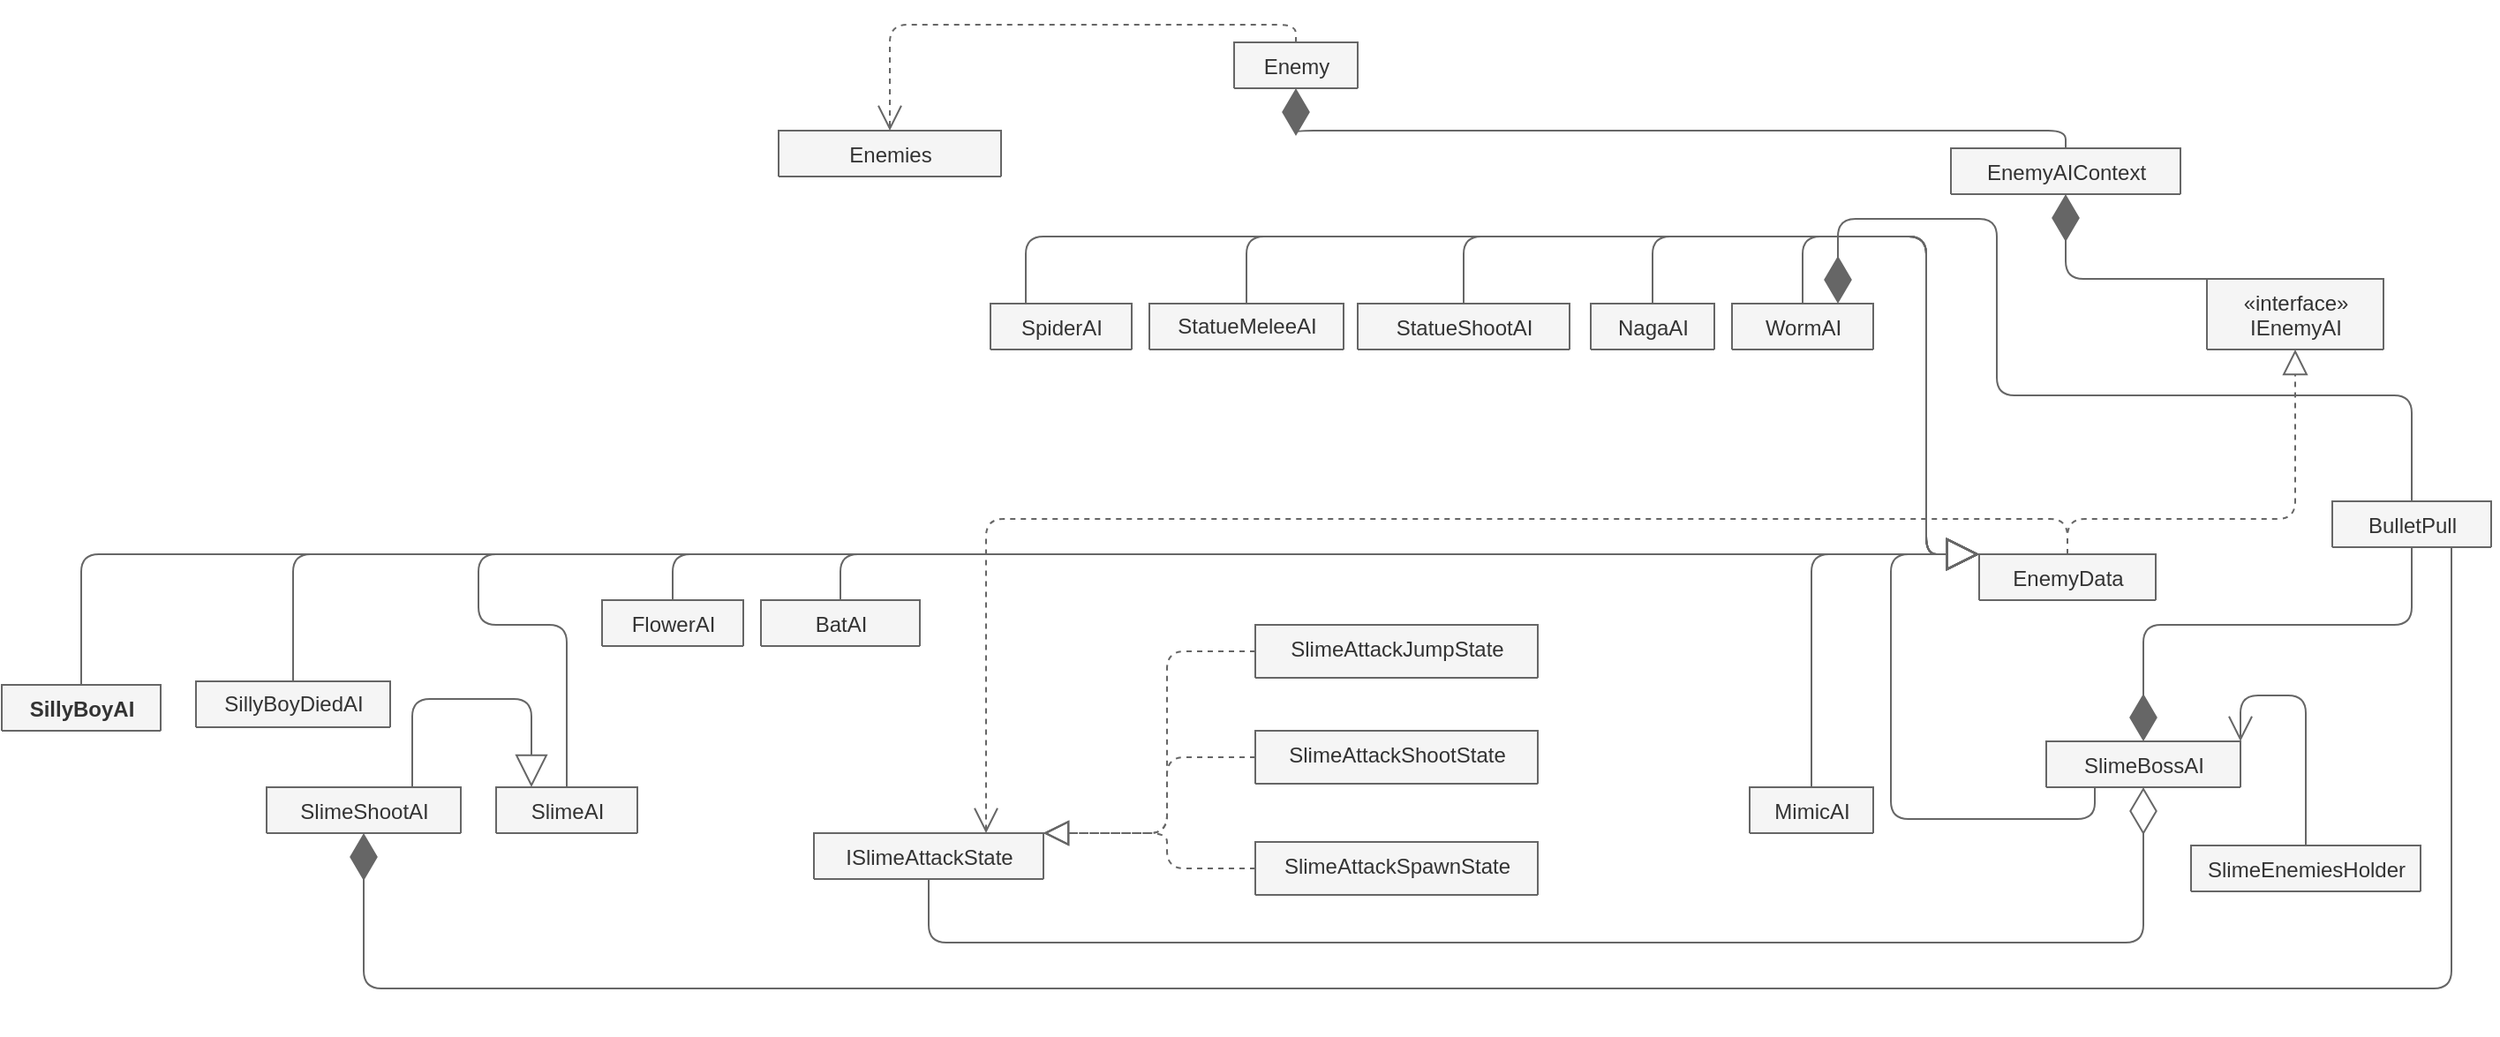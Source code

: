 <mxfile>
    <diagram id="pAPTTHSVOmvab6WxoL3S" name="Enemys">
        <mxGraphModel dx="2336" dy="3178" grid="1" gridSize="10" guides="1" tooltips="1" connect="1" arrows="1" fold="1" page="1" pageScale="1" pageWidth="827" pageHeight="1169" math="0" shadow="0">
            <root>
                <mxCell id="CGRv-8nPWSU0iIC6m2Wn-0"/>
                <mxCell id="CGRv-8nPWSU0iIC6m2Wn-1" parent="CGRv-8nPWSU0iIC6m2Wn-0"/>
                <mxCell id="Trfph6tN0DabHsAV81Ia-0" value="BatAI" style="swimlane;fontStyle=0;align=center;verticalAlign=top;childLayout=stackLayout;horizontal=1;startSize=26;horizontalStack=0;resizeParent=1;resizeLast=0;collapsible=1;marginBottom=0;shadow=0;strokeWidth=1;fontFamily=Helvetica;labelBackgroundColor=none;labelBorderColor=none;spacingTop=0;spacing=2;fontSize=12;html=1;fillColor=#f5f5f5;strokeColor=#666666;fontColor=#333333;" parent="CGRv-8nPWSU0iIC6m2Wn-1" vertex="1" collapsed="1">
                    <mxGeometry x="-390" y="-1084" width="90" height="26" as="geometry">
                        <mxRectangle x="-980" y="-120" width="250" height="220" as="alternateBounds"/>
                    </mxGeometry>
                </mxCell>
                <mxCell id="Trfph6tN0DabHsAV81Ia-1" value="- current_goal : Node2D*" style="text;align=left;verticalAlign=top;spacingLeft=4;spacingRight=4;overflow=hidden;rotatable=0;points=[[0,0.5],[1,0.5]];portConstraint=eastwest;" parent="Trfph6tN0DabHsAV81Ia-0" vertex="1">
                    <mxGeometry y="26" width="90" height="26" as="geometry"/>
                </mxCell>
                <mxCell id="Trfph6tN0DabHsAV81Ia-2" value="- can_move : bool" style="text;align=left;verticalAlign=top;spacingLeft=4;spacingRight=4;overflow=hidden;rotatable=0;points=[[0,0.5],[1,0.5]];portConstraint=eastwest;shadow=0;html=0;" parent="Trfph6tN0DabHsAV81Ia-0" vertex="1">
                    <mxGeometry y="52" width="90" height="26" as="geometry"/>
                </mxCell>
                <mxCell id="Trfph6tN0DabHsAV81Ia-3" value="- dir : Vector2" style="text;align=left;verticalAlign=top;spacingLeft=4;spacingRight=4;overflow=hidden;rotatable=0;points=[[0,0.5],[1,0.5]];portConstraint=eastwest;shadow=0;html=0;" parent="Trfph6tN0DabHsAV81Ia-0" vertex="1">
                    <mxGeometry y="78" width="90" height="26" as="geometry"/>
                </mxCell>
                <mxCell id="Trfph6tN0DabHsAV81Ia-4" value="- is_cheking : bool" style="text;align=left;verticalAlign=top;spacingLeft=4;spacingRight=4;overflow=hidden;rotatable=0;points=[[0,0.5],[1,0.5]];portConstraint=eastwest;shadow=0;html=0;" parent="Trfph6tN0DabHsAV81Ia-0" vertex="1">
                    <mxGeometry y="104" width="90" height="26" as="geometry"/>
                </mxCell>
                <mxCell id="Trfph6tN0DabHsAV81Ia-5" value="- current_player : String" style="text;align=left;verticalAlign=top;spacingLeft=4;spacingRight=4;overflow=hidden;rotatable=0;points=[[0,0.5],[1,0.5]];portConstraint=eastwest;shadow=0;html=0;" parent="Trfph6tN0DabHsAV81Ia-0" vertex="1">
                    <mxGeometry y="130" width="90" height="26" as="geometry"/>
                </mxCell>
                <mxCell id="Trfph6tN0DabHsAV81Ia-6" value="- speed : float" style="text;align=left;verticalAlign=top;spacingLeft=4;spacingRight=4;overflow=hidden;rotatable=0;points=[[0,0.5],[1,0.5]];portConstraint=eastwest;shadow=0;html=0;" parent="Trfph6tN0DabHsAV81Ia-0" vertex="1">
                    <mxGeometry y="156" width="90" height="26" as="geometry"/>
                </mxCell>
                <mxCell id="Trfph6tN0DabHsAV81Ia-7" value="" style="line;html=1;strokeWidth=1;align=left;verticalAlign=middle;spacingTop=-1;spacingLeft=3;spacingRight=3;rotatable=0;labelPosition=right;points=[];portConstraint=eastwest;" parent="Trfph6tN0DabHsAV81Ia-0" vertex="1">
                    <mxGeometry y="182" width="90" height="8" as="geometry"/>
                </mxCell>
                <mxCell id="Trfph6tN0DabHsAV81Ia-8" value="+ _get_current_player() : String" style="text;align=left;verticalAlign=top;spacingLeft=4;spacingRight=4;overflow=hidden;rotatable=0;points=[[0,0.5],[1,0.5]];portConstraint=eastwest;" parent="Trfph6tN0DabHsAV81Ia-0" vertex="1">
                    <mxGeometry y="190" width="90" height="26" as="geometry"/>
                </mxCell>
                <mxCell id="Trfph6tN0DabHsAV81Ia-42" value="Enemies" style="swimlane;fontStyle=0;align=center;verticalAlign=top;childLayout=stackLayout;horizontal=1;startSize=26;horizontalStack=0;resizeParent=1;resizeLast=0;collapsible=1;marginBottom=0;shadow=0;strokeWidth=1;fontFamily=Helvetica;labelBackgroundColor=none;labelBorderColor=none;spacingTop=0;spacing=2;fontSize=12;html=1;fillColor=#f5f5f5;strokeColor=#666666;fontColor=#333333;" parent="CGRv-8nPWSU0iIC6m2Wn-1" vertex="1" collapsed="1">
                    <mxGeometry x="-380" y="-1350" width="126" height="26" as="geometry">
                        <mxRectangle x="-682" y="430" width="320" height="450" as="alternateBounds"/>
                    </mxGeometry>
                </mxCell>
                <mxCell id="Trfph6tN0DabHsAV81Ia-43" value="- list : static Enemies*" style="text;align=left;verticalAlign=top;spacingLeft=4;spacingRight=4;overflow=hidden;rotatable=0;points=[[0,0.5],[1,0.5]];portConstraint=eastwest;shadow=0;html=0;" parent="Trfph6tN0DabHsAV81Ia-42" vertex="1">
                    <mxGeometry y="26" width="126" height="26" as="geometry"/>
                </mxCell>
                <mxCell id="Trfph6tN0DabHsAV81Ia-44" value="- enemies : vector&lt;Node2D*&gt;" style="text;align=left;verticalAlign=top;spacingLeft=4;spacingRight=4;overflow=hidden;rotatable=0;points=[[0,0.5],[1,0.5]];portConstraint=eastwest;shadow=0;html=0;" parent="Trfph6tN0DabHsAV81Ia-42" vertex="1">
                    <mxGeometry y="52" width="126" height="26" as="geometry"/>
                </mxCell>
                <mxCell id="Trfph6tN0DabHsAV81Ia-45" value="- is_spawning: bool = false" style="text;align=left;verticalAlign=top;spacingLeft=4;spacingRight=4;overflow=hidden;rotatable=0;points=[[0,0.5],[1,0.5]];portConstraint=eastwest;shadow=0;html=0;fontStyle=0" parent="Trfph6tN0DabHsAV81Ia-42" vertex="1">
                    <mxGeometry y="78" width="126" height="26" as="geometry"/>
                </mxCell>
                <mxCell id="Trfph6tN0DabHsAV81Ia-46" value="- enemy_to_spawn_count: int = 0" style="text;align=left;verticalAlign=top;spacingLeft=4;spacingRight=4;overflow=hidden;rotatable=0;points=[[0,0.5],[1,0.5]];portConstraint=eastwest;shadow=0;html=0;" parent="Trfph6tN0DabHsAV81Ia-42" vertex="1">
                    <mxGeometry y="104" width="126" height="26" as="geometry"/>
                </mxCell>
                <mxCell id="Trfph6tN0DabHsAV81Ia-47" value="" style="line;html=1;strokeWidth=1;align=left;verticalAlign=middle;spacingTop=-1;spacingLeft=3;spacingRight=3;rotatable=0;labelPosition=right;points=[];portConstraint=eastwest;" parent="Trfph6tN0DabHsAV81Ia-42" vertex="1">
                    <mxGeometry y="130" width="126" height="8" as="geometry"/>
                </mxCell>
                <mxCell id="Trfph6tN0DabHsAV81Ia-48" value="+ get_singleton() : static Enemies*" style="text;align=left;verticalAlign=top;spacingLeft=4;spacingRight=4;overflow=hidden;rotatable=0;points=[[0,0.5],[1,0.5]];portConstraint=eastwest;shadow=0;html=0;" parent="Trfph6tN0DabHsAV81Ia-42" vertex="1">
                    <mxGeometry y="138" width="126" height="26" as="geometry"/>
                </mxCell>
                <mxCell id="Trfph6tN0DabHsAV81Ia-49" value="+ _get_enemies_count() : int" style="text;align=left;verticalAlign=top;spacingLeft=4;spacingRight=4;overflow=hidden;rotatable=0;points=[[0,0.5],[1,0.5]];portConstraint=eastwest;shadow=0;html=0;" parent="Trfph6tN0DabHsAV81Ia-42" vertex="1">
                    <mxGeometry y="164" width="126" height="26" as="geometry"/>
                </mxCell>
                <mxCell id="Trfph6tN0DabHsAV81Ia-50" value="+ _add_enemy(enemy : Node2D*)" style="text;align=left;verticalAlign=top;spacingLeft=4;spacingRight=4;overflow=hidden;rotatable=0;points=[[0,0.5],[1,0.5]];portConstraint=eastwest;" parent="Trfph6tN0DabHsAV81Ia-42" vertex="1">
                    <mxGeometry y="190" width="126" height="26" as="geometry"/>
                </mxCell>
                <mxCell id="Trfph6tN0DabHsAV81Ia-51" value="+ _remove_player1()" style="text;align=left;verticalAlign=top;spacingLeft=4;spacingRight=4;overflow=hidden;rotatable=0;points=[[0,0.5],[1,0.5]];portConstraint=eastwest;" parent="Trfph6tN0DabHsAV81Ia-42" vertex="1">
                    <mxGeometry y="216" width="126" height="26" as="geometry"/>
                </mxCell>
                <mxCell id="Trfph6tN0DabHsAV81Ia-52" value="+ _remove_player2()" style="text;align=left;verticalAlign=top;spacingLeft=4;spacingRight=4;overflow=hidden;rotatable=0;points=[[0,0.5],[1,0.5]];portConstraint=eastwest;" parent="Trfph6tN0DabHsAV81Ia-42" vertex="1">
                    <mxGeometry y="242" width="126" height="26" as="geometry"/>
                </mxCell>
                <mxCell id="Trfph6tN0DabHsAV81Ia-53" value="+ _set_player1(player : Node*)" style="text;align=left;verticalAlign=top;spacingLeft=4;spacingRight=4;overflow=hidden;rotatable=0;points=[[0,0.5],[1,0.5]];portConstraint=eastwest;" parent="Trfph6tN0DabHsAV81Ia-42" vertex="1">
                    <mxGeometry y="268" width="126" height="26" as="geometry"/>
                </mxCell>
                <mxCell id="Trfph6tN0DabHsAV81Ia-54" value="+ _set_player2(player : Node*)" style="text;align=left;verticalAlign=top;spacingLeft=4;spacingRight=4;overflow=hidden;rotatable=0;points=[[0,0.5],[1,0.5]];portConstraint=eastwest;" parent="Trfph6tN0DabHsAV81Ia-42" vertex="1">
                    <mxGeometry y="294" width="126" height="26" as="geometry"/>
                </mxCell>
                <mxCell id="Trfph6tN0DabHsAV81Ia-55" value="+ _clear()" style="text;align=left;verticalAlign=top;spacingLeft=4;spacingRight=4;overflow=hidden;rotatable=0;points=[[0,0.5],[1,0.5]];portConstraint=eastwest;" parent="Trfph6tN0DabHsAV81Ia-42" vertex="1">
                    <mxGeometry y="320" width="126" height="26" as="geometry"/>
                </mxCell>
                <mxCell id="Trfph6tN0DabHsAV81Ia-56" value="+ spawning(): bool" style="text;align=left;verticalAlign=top;spacingLeft=4;spacingRight=4;overflow=hidden;rotatable=0;points=[[0,0.5],[1,0.5]];portConstraint=eastwest;" parent="Trfph6tN0DabHsAV81Ia-42" vertex="1">
                    <mxGeometry y="346" width="126" height="26" as="geometry"/>
                </mxCell>
                <mxCell id="Trfph6tN0DabHsAV81Ia-57" value="+ set_spawning(value: bool)" style="text;align=left;verticalAlign=top;spacingLeft=4;spacingRight=4;overflow=hidden;rotatable=0;points=[[0,0.5],[1,0.5]];portConstraint=eastwest;" parent="Trfph6tN0DabHsAV81Ia-42" vertex="1">
                    <mxGeometry y="372" width="126" height="26" as="geometry"/>
                </mxCell>
                <mxCell id="Trfph6tN0DabHsAV81Ia-58" value="+ get_enemy_to_spawn_count(): int" style="text;align=left;verticalAlign=top;spacingLeft=4;spacingRight=4;overflow=hidden;rotatable=0;points=[[0,0.5],[1,0.5]];portConstraint=eastwest;" parent="Trfph6tN0DabHsAV81Ia-42" vertex="1">
                    <mxGeometry y="398" width="126" height="26" as="geometry"/>
                </mxCell>
                <mxCell id="Trfph6tN0DabHsAV81Ia-59" value="+ set_enemy_to_spawn_count(count: int)" style="text;align=left;verticalAlign=top;spacingLeft=4;spacingRight=4;overflow=hidden;rotatable=0;points=[[0,0.5],[1,0.5]];portConstraint=eastwest;" parent="Trfph6tN0DabHsAV81Ia-42" vertex="1">
                    <mxGeometry y="424" width="126" height="26" as="geometry"/>
                </mxCell>
                <mxCell id="Trfph6tN0DabHsAV81Ia-60" value="«interface»&lt;br&gt;IEnemyAI" style="swimlane;fontStyle=0;align=center;verticalAlign=top;childLayout=stackLayout;horizontal=1;startSize=40;horizontalStack=0;resizeParent=1;resizeParentMax=0;resizeLast=0;collapsible=1;marginBottom=0;fontFamily=Helvetica;labelBackgroundColor=none;labelBorderColor=none;spacingTop=0;spacing=2;fontSize=12;html=1;fillColor=#f5f5f5;strokeColor=#666666;fontColor=#333333;" parent="CGRv-8nPWSU0iIC6m2Wn-1" vertex="1" collapsed="1">
                    <mxGeometry x="429" y="-1266" width="100" height="40" as="geometry">
                        <mxRectangle x="-892.5" y="-1330" width="330" height="456" as="alternateBounds"/>
                    </mxGeometry>
                </mxCell>
                <mxCell id="Trfph6tN0DabHsAV81Ia-61" value="+ _add_bullet(bullet : Node* = nullptr)" style="text;strokeColor=none;fillColor=none;align=left;verticalAlign=top;spacingLeft=4;spacingRight=4;overflow=hidden;rotatable=0;points=[[0,0.5],[1,0.5]];portConstraint=eastwest;" parent="Trfph6tN0DabHsAV81Ia-60" vertex="1">
                    <mxGeometry y="40" width="100" height="26" as="geometry"/>
                </mxCell>
                <mxCell id="Trfph6tN0DabHsAV81Ia-62" value="+ change_can_fight(value : bool)" style="text;strokeColor=none;fillColor=none;align=left;verticalAlign=top;spacingLeft=4;spacingRight=4;overflow=hidden;rotatable=0;points=[[0,0.5],[1,0.5]];portConstraint=eastwest;" parent="Trfph6tN0DabHsAV81Ia-60" vertex="1">
                    <mxGeometry y="66" width="100" height="26" as="geometry"/>
                </mxCell>
                <mxCell id="Trfph6tN0DabHsAV81Ia-63" value="+ _remove_side(side : int)" style="text;strokeColor=none;fillColor=none;align=left;verticalAlign=top;spacingLeft=4;spacingRight=4;overflow=hidden;rotatable=0;points=[[0,0.5],[1,0.5]];portConstraint=eastwest;" parent="Trfph6tN0DabHsAV81Ia-60" vertex="1">
                    <mxGeometry y="92" width="100" height="26" as="geometry"/>
                </mxCell>
                <mxCell id="Trfph6tN0DabHsAV81Ia-64" value="+ _change_dir_after_time()" style="text;strokeColor=none;fillColor=none;align=left;verticalAlign=top;spacingLeft=4;spacingRight=4;overflow=hidden;rotatable=0;points=[[0,0.5],[1,0.5]];portConstraint=eastwest;" parent="Trfph6tN0DabHsAV81Ia-60" vertex="1">
                    <mxGeometry y="118" width="100" height="26" as="geometry"/>
                </mxCell>
                <mxCell id="Trfph6tN0DabHsAV81Ia-65" value="+ _delete_player1()" style="text;strokeColor=none;fillColor=none;align=left;verticalAlign=top;spacingLeft=4;spacingRight=4;overflow=hidden;rotatable=0;points=[[0,0.5],[1,0.5]];portConstraint=eastwest;" parent="Trfph6tN0DabHsAV81Ia-60" vertex="1">
                    <mxGeometry y="144" width="100" height="26" as="geometry"/>
                </mxCell>
                <mxCell id="Trfph6tN0DabHsAV81Ia-66" value="+ _delete_player2()" style="text;strokeColor=none;fillColor=none;align=left;verticalAlign=top;spacingLeft=4;spacingRight=4;overflow=hidden;rotatable=0;points=[[0,0.5],[1,0.5]];portConstraint=eastwest;" parent="Trfph6tN0DabHsAV81Ia-60" vertex="1">
                    <mxGeometry y="170" width="100" height="26" as="geometry"/>
                </mxCell>
                <mxCell id="Trfph6tN0DabHsAV81Ia-67" value="+ _get_current_player() : String" style="text;strokeColor=none;fillColor=none;align=left;verticalAlign=top;spacingLeft=4;spacingRight=4;overflow=hidden;rotatable=0;points=[[0,0.5],[1,0.5]];portConstraint=eastwest;" parent="Trfph6tN0DabHsAV81Ia-60" vertex="1">
                    <mxGeometry y="196" width="100" height="26" as="geometry"/>
                </mxCell>
                <mxCell id="Trfph6tN0DabHsAV81Ia-68" value="+ _set_speed(value : float)" style="text;strokeColor=none;fillColor=none;align=left;verticalAlign=top;spacingLeft=4;spacingRight=4;overflow=hidden;rotatable=0;points=[[0,0.5],[1,0.5]];portConstraint=eastwest;" parent="Trfph6tN0DabHsAV81Ia-60" vertex="1">
                    <mxGeometry y="222" width="100" height="26" as="geometry"/>
                </mxCell>
                <mxCell id="Trfph6tN0DabHsAV81Ia-69" value="+ _set_enemy(enemy : Node2D*)" style="text;strokeColor=none;fillColor=none;align=left;verticalAlign=top;spacingLeft=4;spacingRight=4;overflow=hidden;rotatable=0;points=[[0,0.5],[1,0.5]];portConstraint=eastwest;" parent="Trfph6tN0DabHsAV81Ia-60" vertex="1">
                    <mxGeometry y="248" width="100" height="26" as="geometry"/>
                </mxCell>
                <mxCell id="Trfph6tN0DabHsAV81Ia-70" value="+ _set_player1(player1 : Node2D*)" style="text;strokeColor=none;fillColor=none;align=left;verticalAlign=top;spacingLeft=4;spacingRight=4;overflow=hidden;rotatable=0;points=[[0,0.5],[1,0.5]];portConstraint=eastwest;" parent="Trfph6tN0DabHsAV81Ia-60" vertex="1">
                    <mxGeometry y="274" width="100" height="26" as="geometry"/>
                </mxCell>
                <mxCell id="Trfph6tN0DabHsAV81Ia-71" value="+ _set_player2(player2 : Node2D*)" style="text;strokeColor=none;fillColor=none;align=left;verticalAlign=top;spacingLeft=4;spacingRight=4;overflow=hidden;rotatable=0;points=[[0,0.5],[1,0.5]];portConstraint=eastwest;" parent="Trfph6tN0DabHsAV81Ia-60" vertex="1">
                    <mxGeometry y="300" width="100" height="26" as="geometry"/>
                </mxCell>
                <mxCell id="Trfph6tN0DabHsAV81Ia-72" value="+ _get_player1() : Node2D*" style="text;strokeColor=none;fillColor=none;align=left;verticalAlign=top;spacingLeft=4;spacingRight=4;overflow=hidden;rotatable=0;points=[[0,0.5],[1,0.5]];portConstraint=eastwest;" parent="Trfph6tN0DabHsAV81Ia-60" vertex="1">
                    <mxGeometry y="326" width="100" height="26" as="geometry"/>
                </mxCell>
                <mxCell id="Trfph6tN0DabHsAV81Ia-73" value="+ _get_player2() : Node2D*" style="text;strokeColor=none;fillColor=none;align=left;verticalAlign=top;spacingLeft=4;spacingRight=4;overflow=hidden;rotatable=0;points=[[0,0.5],[1,0.5]];portConstraint=eastwest;" parent="Trfph6tN0DabHsAV81Ia-60" vertex="1">
                    <mxGeometry y="352" width="100" height="26" as="geometry"/>
                </mxCell>
                <mxCell id="Trfph6tN0DabHsAV81Ia-74" value="+ _change_dir()" style="text;strokeColor=none;fillColor=none;align=left;verticalAlign=top;spacingLeft=4;spacingRight=4;overflow=hidden;rotatable=0;points=[[0,0.5],[1,0.5]];portConstraint=eastwest;" parent="Trfph6tN0DabHsAV81Ia-60" vertex="1">
                    <mxGeometry y="378" width="100" height="26" as="geometry"/>
                </mxCell>
                <mxCell id="Trfph6tN0DabHsAV81Ia-75" value="+ _set_is_player1_onArea(value : bool)" style="text;strokeColor=none;fillColor=none;align=left;verticalAlign=top;spacingLeft=4;spacingRight=4;overflow=hidden;rotatable=0;points=[[0,0.5],[1,0.5]];portConstraint=eastwest;" parent="Trfph6tN0DabHsAV81Ia-60" vertex="1">
                    <mxGeometry y="404" width="100" height="26" as="geometry"/>
                </mxCell>
                <mxCell id="Trfph6tN0DabHsAV81Ia-76" value="+ _set_is_player2_onArea(value : bool)" style="text;strokeColor=none;fillColor=none;align=left;verticalAlign=top;spacingLeft=4;spacingRight=4;overflow=hidden;rotatable=0;points=[[0,0.5],[1,0.5]];portConstraint=eastwest;" parent="Trfph6tN0DabHsAV81Ia-60" vertex="1">
                    <mxGeometry y="430" width="100" height="26" as="geometry"/>
                </mxCell>
                <mxCell id="Trfph6tN0DabHsAV81Ia-77" value="EnemyAIContext" style="swimlane;fontStyle=0;align=center;verticalAlign=top;childLayout=stackLayout;horizontal=1;startSize=26;horizontalStack=0;resizeParent=1;resizeParentMax=0;resizeLast=0;collapsible=1;marginBottom=0;rounded=0;sketch=0;fontFamily=Helvetica;labelBackgroundColor=none;labelBorderColor=none;spacingTop=0;spacing=2;fontSize=12;html=1;fillColor=#f5f5f5;strokeColor=#666666;fontColor=#333333;" parent="CGRv-8nPWSU0iIC6m2Wn-1" vertex="1" collapsed="1">
                    <mxGeometry x="284" y="-1340" width="130" height="26" as="geometry">
                        <mxRectangle y="-420" width="350" height="86" as="alternateBounds"/>
                    </mxGeometry>
                </mxCell>
                <mxCell id="Trfph6tN0DabHsAV81Ia-78" value="- strategy : IEnemyAI*" style="text;strokeColor=none;fillColor=none;align=left;verticalAlign=top;spacingLeft=4;spacingRight=4;overflow=hidden;rotatable=0;points=[[0,0.5],[1,0.5]];portConstraint=eastwest;" parent="Trfph6tN0DabHsAV81Ia-77" vertex="1">
                    <mxGeometry y="26" width="130" height="26" as="geometry"/>
                </mxCell>
                <mxCell id="Trfph6tN0DabHsAV81Ia-79" value="" style="line;strokeWidth=1;fillColor=none;align=left;verticalAlign=middle;spacingTop=-1;spacingLeft=3;spacingRight=3;rotatable=0;labelPosition=right;points=[];portConstraint=eastwest;" parent="Trfph6tN0DabHsAV81Ia-77" vertex="1">
                    <mxGeometry y="52" width="130" height="8" as="geometry"/>
                </mxCell>
                <mxCell id="Trfph6tN0DabHsAV81Ia-80" value="+ _set_strategy(strategy : IEnemyAI*) : IEnemyAi*" style="text;strokeColor=none;fillColor=none;align=left;verticalAlign=top;spacingLeft=4;spacingRight=4;overflow=hidden;rotatable=0;points=[[0,0.5],[1,0.5]];portConstraint=eastwest;" parent="Trfph6tN0DabHsAV81Ia-77" vertex="1">
                    <mxGeometry y="60" width="130" height="26" as="geometry"/>
                </mxCell>
                <mxCell id="Trfph6tN0DabHsAV81Ia-81" value="Enemy" style="swimlane;fontStyle=0;align=center;verticalAlign=top;childLayout=stackLayout;horizontal=1;startSize=26;horizontalStack=0;resizeParent=1;resizeParentMax=0;resizeLast=0;collapsible=1;marginBottom=0;rounded=0;sketch=0;fontFamily=Helvetica;labelBackgroundColor=none;labelBorderColor=none;spacingTop=0;spacing=2;fontSize=12;html=1;fillColor=#f5f5f5;strokeColor=#666666;fontColor=#333333;" parent="CGRv-8nPWSU0iIC6m2Wn-1" vertex="1" collapsed="1">
                    <mxGeometry x="-122" y="-1400" width="70" height="26" as="geometry">
                        <mxRectangle x="-270" y="-160" width="350" height="1230" as="alternateBounds"/>
                    </mxGeometry>
                </mxCell>
                <mxCell id="Trfph6tN0DabHsAV81Ia-82" value="- ai : EnemyAIContext* " style="text;strokeColor=none;fillColor=none;align=left;verticalAlign=top;spacingLeft=4;spacingRight=4;overflow=hidden;rotatable=0;points=[[0,0.5],[1,0.5]];portConstraint=eastwest;" parent="Trfph6tN0DabHsAV81Ia-81" vertex="1">
                    <mxGeometry y="26" width="70" height="26" as="geometry"/>
                </mxCell>
                <mxCell id="Trfph6tN0DabHsAV81Ia-83" value="- timer : Timer* " style="text;strokeColor=none;fillColor=none;align=left;verticalAlign=top;spacingLeft=4;spacingRight=4;overflow=hidden;rotatable=0;points=[[0,0.5],[1,0.5]];portConstraint=eastwest;" parent="Trfph6tN0DabHsAV81Ia-81" vertex="1">
                    <mxGeometry y="52" width="70" height="26" as="geometry"/>
                </mxCell>
                <mxCell id="Trfph6tN0DabHsAV81Ia-84" value="- timer_change_dir : Timer* " style="text;strokeColor=none;fillColor=none;align=left;verticalAlign=top;spacingLeft=4;spacingRight=4;overflow=hidden;rotatable=0;points=[[0,0.5],[1,0.5]];portConstraint=eastwest;" parent="Trfph6tN0DabHsAV81Ia-81" vertex="1">
                    <mxGeometry y="78" width="70" height="26" as="geometry"/>
                </mxCell>
                <mxCell id="Trfph6tN0DabHsAV81Ia-85" value="- timer_check_angry : Timer* " style="text;strokeColor=none;fillColor=none;align=left;verticalAlign=top;spacingLeft=4;spacingRight=4;overflow=hidden;rotatable=0;points=[[0,0.5],[1,0.5]];portConstraint=eastwest;" parent="Trfph6tN0DabHsAV81Ia-81" vertex="1">
                    <mxGeometry y="104" width="70" height="26" as="geometry"/>
                </mxCell>
                <mxCell id="Trfph6tN0DabHsAV81Ia-86" value="- timer_particles : Timer* = nullptr " style="text;strokeColor=none;fillColor=none;align=left;verticalAlign=top;spacingLeft=4;spacingRight=4;overflow=hidden;rotatable=0;points=[[0,0.5],[1,0.5]];portConstraint=eastwest;" parent="Trfph6tN0DabHsAV81Ia-81" vertex="1">
                    <mxGeometry y="130" width="70" height="26" as="geometry"/>
                </mxCell>
                <mxCell id="Trfph6tN0DabHsAV81Ia-87" value="- HP : float " style="text;strokeColor=none;fillColor=none;align=left;verticalAlign=top;spacingLeft=4;spacingRight=4;overflow=hidden;rotatable=0;points=[[0,0.5],[1,0.5]];portConstraint=eastwest;" parent="Trfph6tN0DabHsAV81Ia-81" vertex="1">
                    <mxGeometry y="156" width="70" height="26" as="geometry"/>
                </mxCell>
                <mxCell id="Trfph6tN0DabHsAV81Ia-88" value="- bullet : Ref&lt;PackedScene&gt; " style="text;strokeColor=none;fillColor=none;align=left;verticalAlign=top;spacingLeft=4;spacingRight=4;overflow=hidden;rotatable=0;points=[[0,0.5],[1,0.5]];portConstraint=eastwest;" parent="Trfph6tN0DabHsAV81Ia-81" vertex="1">
                    <mxGeometry y="182" width="70" height="26" as="geometry"/>
                </mxCell>
                <mxCell id="Trfph6tN0DabHsAV81Ia-89" value="- is_angry : bool " style="text;strokeColor=none;fillColor=none;align=left;verticalAlign=top;spacingLeft=4;spacingRight=4;overflow=hidden;rotatable=0;points=[[0,0.5],[1,0.5]];portConstraint=eastwest;" parent="Trfph6tN0DabHsAV81Ia-81" vertex="1">
                    <mxGeometry y="208" width="70" height="26" as="geometry"/>
                </mxCell>
                <mxCell id="Trfph6tN0DabHsAV81Ia-90" value="- entered : bool " style="text;strokeColor=none;fillColor=none;align=left;verticalAlign=top;spacingLeft=4;spacingRight=4;overflow=hidden;rotatable=0;points=[[0,0.5],[1,0.5]];portConstraint=eastwest;" parent="Trfph6tN0DabHsAV81Ia-81" vertex="1">
                    <mxGeometry y="234" width="70" height="26" as="geometry"/>
                </mxCell>
                <mxCell id="Trfph6tN0DabHsAV81Ia-91" value="- died : bool " style="text;strokeColor=none;fillColor=none;align=left;verticalAlign=top;spacingLeft=4;spacingRight=4;overflow=hidden;rotatable=0;points=[[0,0.5],[1,0.5]];portConstraint=eastwest;" parent="Trfph6tN0DabHsAV81Ia-81" vertex="1">
                    <mxGeometry y="260" width="70" height="26" as="geometry"/>
                </mxCell>
                <mxCell id="Trfph6tN0DabHsAV81Ia-92" value="- can_move : bool = false " style="text;strokeColor=none;fillColor=none;align=left;verticalAlign=top;spacingLeft=4;spacingRight=4;overflow=hidden;rotatable=0;points=[[0,0.5],[1,0.5]];portConstraint=eastwest;" parent="Trfph6tN0DabHsAV81Ia-81" vertex="1">
                    <mxGeometry y="286" width="70" height="26" as="geometry"/>
                </mxCell>
                <mxCell id="Trfph6tN0DabHsAV81Ia-93" value="- sp : AnimatedSprite* = nullptr " style="text;strokeColor=none;fillColor=none;align=left;verticalAlign=top;spacingLeft=4;spacingRight=4;overflow=hidden;rotatable=0;points=[[0,0.5],[1,0.5]];portConstraint=eastwest;" parent="Trfph6tN0DabHsAV81Ia-81" vertex="1">
                    <mxGeometry y="312" width="70" height="26" as="geometry"/>
                </mxCell>
                <mxCell id="Trfph6tN0DabHsAV81Ia-94" value="- spawn_particles : Particles2D* = nullptr " style="text;strokeColor=none;fillColor=none;align=left;verticalAlign=top;spacingLeft=4;spacingRight=4;overflow=hidden;rotatable=0;points=[[0,0.5],[1,0.5]];portConstraint=eastwest;" parent="Trfph6tN0DabHsAV81Ia-81" vertex="1">
                    <mxGeometry y="338" width="70" height="26" as="geometry"/>
                </mxCell>
                <mxCell id="Trfph6tN0DabHsAV81Ia-95" value="- death_particles : Ref&lt;PackedScene&gt; = nullptr " style="text;strokeColor=none;fillColor=none;align=left;verticalAlign=top;spacingLeft=4;spacingRight=4;overflow=hidden;rotatable=0;points=[[0,0.5],[1,0.5]];portConstraint=eastwest;" parent="Trfph6tN0DabHsAV81Ia-81" vertex="1">
                    <mxGeometry y="364" width="70" height="26" as="geometry"/>
                </mxCell>
                <mxCell id="Trfph6tN0DabHsAV81Ia-96" value="- health_bar: ProgressBar*" style="text;strokeColor=none;fillColor=none;align=left;verticalAlign=top;spacingLeft=4;spacingRight=4;overflow=hidden;rotatable=0;points=[[0,0.5],[1,0.5]];portConstraint=eastwest;" parent="Trfph6tN0DabHsAV81Ia-81" vertex="1">
                    <mxGeometry y="390" width="70" height="26" as="geometry"/>
                </mxCell>
                <mxCell id="Trfph6tN0DabHsAV81Ia-97" value="" style="line;strokeWidth=1;fillColor=none;align=left;verticalAlign=middle;spacingTop=-1;spacingLeft=3;spacingRight=3;rotatable=0;labelPosition=right;points=[];portConstraint=eastwest;" parent="Trfph6tN0DabHsAV81Ia-81" vertex="1">
                    <mxGeometry y="416" width="70" height="8" as="geometry"/>
                </mxCell>
                <mxCell id="Trfph6tN0DabHsAV81Ia-98" value="+ _take_damage(damage : float, player_id : int = 0)" style="text;strokeColor=none;fillColor=none;align=left;verticalAlign=top;spacingLeft=4;spacingRight=4;overflow=hidden;rotatable=0;points=[[0,0.5],[1,0.5]];portConstraint=eastwest;" parent="Trfph6tN0DabHsAV81Ia-81" vertex="1">
                    <mxGeometry y="424" width="70" height="26" as="geometry"/>
                </mxCell>
                <mxCell id="Trfph6tN0DabHsAV81Ia-99" value="+ _add_bullet(bullet : Node*)" style="text;strokeColor=none;fillColor=none;align=left;verticalAlign=top;spacingLeft=4;spacingRight=4;overflow=hidden;rotatable=0;points=[[0,0.5],[1,0.5]];portConstraint=eastwest;" parent="Trfph6tN0DabHsAV81Ia-81" vertex="1">
                    <mxGeometry y="450" width="70" height="26" as="geometry"/>
                </mxCell>
                <mxCell id="Trfph6tN0DabHsAV81Ia-100" value="+ _start_timer()" style="text;strokeColor=none;fillColor=none;align=left;verticalAlign=top;spacingLeft=4;spacingRight=4;overflow=hidden;rotatable=0;points=[[0,0.5],[1,0.5]];portConstraint=eastwest;" parent="Trfph6tN0DabHsAV81Ia-81" vertex="1">
                    <mxGeometry y="476" width="70" height="26" as="geometry"/>
                </mxCell>
                <mxCell id="Trfph6tN0DabHsAV81Ia-101" value="+ _on_timeout()" style="text;strokeColor=none;fillColor=none;align=left;verticalAlign=top;spacingLeft=4;spacingRight=4;overflow=hidden;rotatable=0;points=[[0,0.5],[1,0.5]];portConstraint=eastwest;" parent="Trfph6tN0DabHsAV81Ia-81" vertex="1">
                    <mxGeometry y="502" width="70" height="26" as="geometry"/>
                </mxCell>
                <mxCell id="Trfph6tN0DabHsAV81Ia-102" value="+ _destroy_enemy()" style="text;strokeColor=none;fillColor=none;align=left;verticalAlign=top;spacingLeft=4;spacingRight=4;overflow=hidden;rotatable=0;points=[[0,0.5],[1,0.5]];portConstraint=eastwest;" parent="Trfph6tN0DabHsAV81Ia-81" vertex="1">
                    <mxGeometry y="528" width="70" height="26" as="geometry"/>
                </mxCell>
                <mxCell id="Trfph6tN0DabHsAV81Ia-103" value="+ _remove_player1()" style="text;strokeColor=none;fillColor=none;align=left;verticalAlign=top;spacingLeft=4;spacingRight=4;overflow=hidden;rotatable=0;points=[[0,0.5],[1,0.5]];portConstraint=eastwest;" parent="Trfph6tN0DabHsAV81Ia-81" vertex="1">
                    <mxGeometry y="554" width="70" height="26" as="geometry"/>
                </mxCell>
                <mxCell id="Trfph6tN0DabHsAV81Ia-104" value="+ _remove_player2()" style="text;strokeColor=none;fillColor=none;align=left;verticalAlign=top;spacingLeft=4;spacingRight=4;overflow=hidden;rotatable=0;points=[[0,0.5],[1,0.5]];portConstraint=eastwest;" parent="Trfph6tN0DabHsAV81Ia-81" vertex="1">
                    <mxGeometry y="580" width="70" height="26" as="geometry"/>
                </mxCell>
                <mxCell id="Trfph6tN0DabHsAV81Ia-105" value="+ _remove_side(side : int)" style="text;strokeColor=none;fillColor=none;align=left;verticalAlign=top;spacingLeft=4;spacingRight=4;overflow=hidden;rotatable=0;points=[[0,0.5],[1,0.5]];portConstraint=eastwest;" parent="Trfph6tN0DabHsAV81Ia-81" vertex="1">
                    <mxGeometry y="606" width="70" height="26" as="geometry"/>
                </mxCell>
                <mxCell id="Trfph6tN0DabHsAV81Ia-106" value="+ _change_dir_after_time()" style="text;strokeColor=none;fillColor=none;align=left;verticalAlign=top;spacingLeft=4;spacingRight=4;overflow=hidden;rotatable=0;points=[[0,0.5],[1,0.5]];portConstraint=eastwest;" parent="Trfph6tN0DabHsAV81Ia-81" vertex="1">
                    <mxGeometry y="632" width="70" height="26" as="geometry"/>
                </mxCell>
                <mxCell id="Trfph6tN0DabHsAV81Ia-107" value="+ _start_timer_for_dir_change()" style="text;strokeColor=none;fillColor=none;align=left;verticalAlign=top;spacingLeft=4;spacingRight=4;overflow=hidden;rotatable=0;points=[[0,0.5],[1,0.5]];portConstraint=eastwest;" parent="Trfph6tN0DabHsAV81Ia-81" vertex="1">
                    <mxGeometry y="658" width="70" height="26" as="geometry"/>
                </mxCell>
                <mxCell id="Trfph6tN0DabHsAV81Ia-108" value="+ _on_Area2D_body_entered(node : Node*)" style="text;strokeColor=none;fillColor=none;align=left;verticalAlign=top;spacingLeft=4;spacingRight=4;overflow=hidden;rotatable=0;points=[[0,0.5],[1,0.5]];portConstraint=eastwest;" parent="Trfph6tN0DabHsAV81Ia-81" vertex="1">
                    <mxGeometry y="684" width="70" height="26" as="geometry"/>
                </mxCell>
                <mxCell id="Trfph6tN0DabHsAV81Ia-109" value="+ _set_angry(node : Node*)" style="text;strokeColor=none;fillColor=none;align=left;verticalAlign=top;spacingLeft=4;spacingRight=4;overflow=hidden;rotatable=0;points=[[0,0.5],[1,0.5]];portConstraint=eastwest;" parent="Trfph6tN0DabHsAV81Ia-81" vertex="1">
                    <mxGeometry y="710" width="70" height="26" as="geometry"/>
                </mxCell>
                <mxCell id="Trfph6tN0DabHsAV81Ia-110" value="+ _set_angry_on_code(value : bool)" style="text;strokeColor=none;fillColor=none;align=left;verticalAlign=top;spacingLeft=4;spacingRight=4;overflow=hidden;rotatable=0;points=[[0,0.5],[1,0.5]];portConstraint=eastwest;" parent="Trfph6tN0DabHsAV81Ia-81" vertex="1">
                    <mxGeometry y="736" width="70" height="26" as="geometry"/>
                </mxCell>
                <mxCell id="Trfph6tN0DabHsAV81Ia-111" value="+ _get_angry() : bool" style="text;strokeColor=none;fillColor=none;align=left;verticalAlign=top;spacingLeft=4;spacingRight=4;overflow=hidden;rotatable=0;points=[[0,0.5],[1,0.5]];portConstraint=eastwest;" parent="Trfph6tN0DabHsAV81Ia-81" vertex="1">
                    <mxGeometry y="762" width="70" height="26" as="geometry"/>
                </mxCell>
                <mxCell id="Trfph6tN0DabHsAV81Ia-112" value="+ _stop_timer()" style="text;strokeColor=none;fillColor=none;align=left;verticalAlign=top;spacingLeft=4;spacingRight=4;overflow=hidden;rotatable=0;points=[[0,0.5],[1,0.5]];portConstraint=eastwest;" parent="Trfph6tN0DabHsAV81Ia-81" vertex="1">
                    <mxGeometry y="788" width="70" height="26" as="geometry"/>
                </mxCell>
                <mxCell id="Trfph6tN0DabHsAV81Ia-113" value="+ _change_angry_on_timeout()" style="text;strokeColor=none;fillColor=none;align=left;verticalAlign=top;spacingLeft=4;spacingRight=4;overflow=hidden;rotatable=0;points=[[0,0.5],[1,0.5]];portConstraint=eastwest;" parent="Trfph6tN0DabHsAV81Ia-81" vertex="1">
                    <mxGeometry y="814" width="70" height="26" as="geometry"/>
                </mxCell>
                <mxCell id="Trfph6tN0DabHsAV81Ia-114" value="+ _set_player1(player : Node*)" style="text;strokeColor=none;fillColor=none;align=left;verticalAlign=top;spacingLeft=4;spacingRight=4;overflow=hidden;rotatable=0;points=[[0,0.5],[1,0.5]];portConstraint=eastwest;" parent="Trfph6tN0DabHsAV81Ia-81" vertex="1">
                    <mxGeometry y="840" width="70" height="26" as="geometry"/>
                </mxCell>
                <mxCell id="Trfph6tN0DabHsAV81Ia-115" value="+ _set_player2(player : Node*)" style="text;strokeColor=none;fillColor=none;align=left;verticalAlign=top;spacingLeft=4;spacingRight=4;overflow=hidden;rotatable=0;points=[[0,0.5],[1,0.5]];portConstraint=eastwest;" parent="Trfph6tN0DabHsAV81Ia-81" vertex="1">
                    <mxGeometry y="866" width="70" height="26" as="geometry"/>
                </mxCell>
                <mxCell id="Trfph6tN0DabHsAV81Ia-116" value="+ _update_health_bar()" style="text;strokeColor=none;fillColor=none;align=left;verticalAlign=top;spacingLeft=4;spacingRight=4;overflow=hidden;rotatable=0;points=[[0,0.5],[1,0.5]];portConstraint=eastwest;" parent="Trfph6tN0DabHsAV81Ia-81" vertex="1">
                    <mxGeometry y="892" width="70" height="26" as="geometry"/>
                </mxCell>
                <mxCell id="Trfph6tN0DabHsAV81Ia-117" value="+ _change_animation(: String, : float)" style="text;strokeColor=none;fillColor=none;align=left;verticalAlign=top;spacingLeft=4;spacingRight=4;overflow=hidden;rotatable=0;points=[[0,0.5],[1,0.5]];portConstraint=eastwest;" parent="Trfph6tN0DabHsAV81Ia-81" vertex="1">
                    <mxGeometry y="918" width="70" height="26" as="geometry"/>
                </mxCell>
                <mxCell id="Trfph6tN0DabHsAV81Ia-118" value="+ _set_current_player(node : Node*)" style="text;strokeColor=none;fillColor=none;align=left;verticalAlign=top;spacingLeft=4;spacingRight=4;overflow=hidden;rotatable=0;points=[[0,0.5],[1,0.5]];portConstraint=eastwest;" parent="Trfph6tN0DabHsAV81Ia-81" vertex="1">
                    <mxGeometry y="944" width="70" height="26" as="geometry"/>
                </mxCell>
                <mxCell id="Trfph6tN0DabHsAV81Ia-119" value="+ _remove_current_player(node : Node*)" style="text;strokeColor=none;fillColor=none;align=left;verticalAlign=top;spacingLeft=4;spacingRight=4;overflow=hidden;rotatable=0;points=[[0,0.5],[1,0.5]];portConstraint=eastwest;" parent="Trfph6tN0DabHsAV81Ia-81" vertex="1">
                    <mxGeometry y="970" width="70" height="26" as="geometry"/>
                </mxCell>
                <mxCell id="Trfph6tN0DabHsAV81Ia-120" value="+ _on_Area2D_body_exited(node : Node*)" style="text;strokeColor=none;fillColor=none;align=left;verticalAlign=top;spacingLeft=4;spacingRight=4;overflow=hidden;rotatable=0;points=[[0,0.5],[1,0.5]];portConstraint=eastwest;" parent="Trfph6tN0DabHsAV81Ia-81" vertex="1">
                    <mxGeometry y="996" width="70" height="26" as="geometry"/>
                </mxCell>
                <mxCell id="Trfph6tN0DabHsAV81Ia-121" value="+ _check_angry()" style="text;strokeColor=none;fillColor=none;align=left;verticalAlign=top;spacingLeft=4;spacingRight=4;overflow=hidden;rotatable=0;points=[[0,0.5],[1,0.5]];portConstraint=eastwest;" parent="Trfph6tN0DabHsAV81Ia-81" vertex="1">
                    <mxGeometry y="1022" width="70" height="26" as="geometry"/>
                </mxCell>
                <mxCell id="Trfph6tN0DabHsAV81Ia-122" value="+ _on_spawn_end()" style="text;strokeColor=none;fillColor=none;align=left;verticalAlign=top;spacingLeft=4;spacingRight=4;overflow=hidden;rotatable=0;points=[[0,0.5],[1,0.5]];portConstraint=eastwest;" parent="Trfph6tN0DabHsAV81Ia-81" vertex="1">
                    <mxGeometry y="1048" width="70" height="26" as="geometry"/>
                </mxCell>
                <mxCell id="Trfph6tN0DabHsAV81Ia-123" value="+ _change_start_parameters()" style="text;strokeColor=none;fillColor=none;align=left;verticalAlign=top;spacingLeft=4;spacingRight=4;overflow=hidden;rotatable=0;points=[[0,0.5],[1,0.5]];portConstraint=eastwest;" parent="Trfph6tN0DabHsAV81Ia-81" vertex="1">
                    <mxGeometry y="1074" width="70" height="26" as="geometry"/>
                </mxCell>
                <mxCell id="Trfph6tN0DabHsAV81Ia-124" value="+ _remove_taken_positions()" style="text;strokeColor=none;fillColor=none;align=left;verticalAlign=top;spacingLeft=4;spacingRight=4;overflow=hidden;rotatable=0;points=[[0,0.5],[1,0.5]];portConstraint=eastwest;" parent="Trfph6tN0DabHsAV81Ia-81" vertex="1">
                    <mxGeometry y="1100" width="70" height="26" as="geometry"/>
                </mxCell>
                <mxCell id="Trfph6tN0DabHsAV81Ia-125" value="+ _set_direction(player: Node*, direction: Vector2)" style="text;strokeColor=none;fillColor=none;align=left;verticalAlign=top;spacingLeft=4;spacingRight=4;overflow=hidden;rotatable=0;points=[[0,0.5],[1,0.5]];portConstraint=eastwest;" parent="Trfph6tN0DabHsAV81Ia-81" vertex="1">
                    <mxGeometry y="1126" width="70" height="26" as="geometry"/>
                </mxCell>
                <mxCell id="Trfph6tN0DabHsAV81Ia-126" value="+ _revive()" style="text;strokeColor=none;fillColor=none;align=left;verticalAlign=top;spacingLeft=4;spacingRight=4;overflow=hidden;rotatable=0;points=[[0,0.5],[1,0.5]];portConstraint=eastwest;" parent="Trfph6tN0DabHsAV81Ia-81" vertex="1">
                    <mxGeometry y="1152" width="70" height="26" as="geometry"/>
                </mxCell>
                <mxCell id="Trfph6tN0DabHsAV81Ia-127" value="+ _on_Area2D_body_entered_player_fight(node: Node*)" style="text;strokeColor=none;fillColor=none;align=left;verticalAlign=top;spacingLeft=4;spacingRight=4;overflow=hidden;rotatable=0;points=[[0,0.5],[1,0.5]];portConstraint=eastwest;" parent="Trfph6tN0DabHsAV81Ia-81" vertex="1">
                    <mxGeometry y="1178" width="70" height="26" as="geometry"/>
                </mxCell>
                <mxCell id="Trfph6tN0DabHsAV81Ia-128" value="+ _get_animated_sprite(): AnimatedSprite*" style="text;strokeColor=none;fillColor=none;align=left;verticalAlign=top;spacingLeft=4;spacingRight=4;overflow=hidden;rotatable=0;points=[[0,0.5],[1,0.5]];portConstraint=eastwest;" parent="Trfph6tN0DabHsAV81Ia-81" vertex="1">
                    <mxGeometry y="1204" width="70" height="26" as="geometry"/>
                </mxCell>
                <mxCell id="Trfph6tN0DabHsAV81Ia-129" value="EnemyData" style="swimlane;fontStyle=0;align=center;verticalAlign=top;childLayout=stackLayout;horizontal=1;startSize=26;horizontalStack=0;resizeParent=1;resizeParentMax=0;resizeLast=0;collapsible=1;marginBottom=0;fontFamily=Helvetica;labelBackgroundColor=none;labelBorderColor=none;spacingTop=0;spacing=2;fontSize=12;html=1;fillColor=#f5f5f5;strokeColor=#666666;fontColor=#333333;" parent="CGRv-8nPWSU0iIC6m2Wn-1" vertex="1" collapsed="1">
                    <mxGeometry x="300" y="-1110" width="100" height="26" as="geometry">
                        <mxRectangle x="-900" y="-769" width="345" height="502" as="alternateBounds"/>
                    </mxGeometry>
                </mxCell>
                <mxCell id="Trfph6tN0DabHsAV81Ia-130" value="+ directions: vector&lt;Vector2&gt;" style="text;strokeColor=none;fillColor=none;align=left;verticalAlign=top;spacingLeft=4;spacingRight=4;overflow=hidden;rotatable=0;points=[[0,0.5],[1,0.5]];portConstraint=eastwest;" parent="Trfph6tN0DabHsAV81Ia-129" vertex="1">
                    <mxGeometry y="26" width="100" height="26" as="geometry"/>
                </mxCell>
                <mxCell id="Trfph6tN0DabHsAV81Ia-131" value="- enemy : Node2D*" style="text;strokeColor=none;fillColor=none;align=left;verticalAlign=top;spacingLeft=4;spacingRight=4;overflow=hidden;rotatable=0;points=[[0,0.5],[1,0.5]];portConstraint=eastwest;" parent="Trfph6tN0DabHsAV81Ia-129" vertex="1">
                    <mxGeometry y="52" width="100" height="26" as="geometry"/>
                </mxCell>
                <mxCell id="Trfph6tN0DabHsAV81Ia-132" value="- distance: float = 32" style="text;strokeColor=none;fillColor=none;align=left;verticalAlign=top;spacingLeft=4;spacingRight=4;overflow=hidden;rotatable=0;points=[[0,0.5],[1,0.5]];portConstraint=eastwest;" parent="Trfph6tN0DabHsAV81Ia-129" vertex="1">
                    <mxGeometry y="78" width="100" height="26" as="geometry"/>
                </mxCell>
                <mxCell id="Trfph6tN0DabHsAV81Ia-133" value="" style="line;strokeWidth=1;fillColor=none;align=left;verticalAlign=middle;spacingTop=-1;spacingLeft=3;spacingRight=3;rotatable=0;labelPosition=right;points=[];portConstraint=eastwest;" parent="Trfph6tN0DabHsAV81Ia-129" vertex="1">
                    <mxGeometry y="104" width="100" height="8" as="geometry"/>
                </mxCell>
                <mxCell id="Trfph6tN0DabHsAV81Ia-134" value="+ _fight(player1: Node2D*, player2: Node2D*)" style="text;strokeColor=none;fillColor=none;align=left;verticalAlign=top;spacingLeft=4;spacingRight=4;overflow=hidden;rotatable=0;points=[[0,0.5],[1,0.5]];portConstraint=eastwest;" parent="Trfph6tN0DabHsAV81Ia-129" vertex="1">
                    <mxGeometry y="112" width="100" height="26" as="geometry"/>
                </mxCell>
                <mxCell id="Trfph6tN0DabHsAV81Ia-135" value="+ _get_enemy(): Node2D*" style="text;strokeColor=none;fillColor=none;align=left;verticalAlign=top;spacingLeft=4;spacingRight=4;overflow=hidden;rotatable=0;points=[[0,0.5],[1,0.5]];portConstraint=eastwest;" parent="Trfph6tN0DabHsAV81Ia-129" vertex="1">
                    <mxGeometry y="138" width="100" height="26" as="geometry"/>
                </mxCell>
                <mxCell id="Trfph6tN0DabHsAV81Ia-136" value="+ _change_start_parameters()" style="text;strokeColor=none;fillColor=none;align=left;verticalAlign=top;spacingLeft=4;spacingRight=4;overflow=hidden;rotatable=0;points=[[0,0.5],[1,0.5]];portConstraint=eastwest;" parent="Trfph6tN0DabHsAV81Ia-129" vertex="1">
                    <mxGeometry y="164" width="100" height="26" as="geometry"/>
                </mxCell>
                <mxCell id="Trfph6tN0DabHsAV81Ia-137" value="+ remove_vector_element(element: Vector2)" style="text;strokeColor=none;fillColor=none;align=left;verticalAlign=top;spacingLeft=4;spacingRight=4;overflow=hidden;rotatable=0;points=[[0,0.5],[1,0.5]];portConstraint=eastwest;" parent="Trfph6tN0DabHsAV81Ia-129" vertex="1">
                    <mxGeometry y="190" width="100" height="26" as="geometry"/>
                </mxCell>
                <mxCell id="Trfph6tN0DabHsAV81Ia-138" value="+ reset_directions()" style="text;strokeColor=none;fillColor=none;align=left;verticalAlign=top;spacingLeft=4;spacingRight=4;overflow=hidden;rotatable=0;points=[[0,0.5],[1,0.5]];portConstraint=eastwest;" parent="Trfph6tN0DabHsAV81Ia-129" vertex="1">
                    <mxGeometry y="216" width="100" height="26" as="geometry"/>
                </mxCell>
                <mxCell id="Trfph6tN0DabHsAV81Ia-139" value="+ _set_player(player: Node2D*)" style="text;strokeColor=none;fillColor=none;align=left;verticalAlign=top;spacingLeft=4;spacingRight=4;overflow=hidden;rotatable=0;points=[[0,0.5],[1,0.5]];portConstraint=eastwest;" parent="Trfph6tN0DabHsAV81Ia-129" vertex="1">
                    <mxGeometry y="242" width="100" height="26" as="geometry"/>
                </mxCell>
                <mxCell id="Trfph6tN0DabHsAV81Ia-140" value="+ _remove_player(player: Node2D*)" style="text;strokeColor=none;fillColor=none;align=left;verticalAlign=top;spacingLeft=4;spacingRight=4;overflow=hidden;rotatable=0;points=[[0,0.5],[1,0.5]];portConstraint=eastwest;" parent="Trfph6tN0DabHsAV81Ia-129" vertex="1">
                    <mxGeometry y="268" width="100" height="26" as="geometry"/>
                </mxCell>
                <mxCell id="Trfph6tN0DabHsAV81Ia-141" value="+ _remove_taken_positions()" style="text;strokeColor=none;fillColor=none;align=left;verticalAlign=top;spacingLeft=4;spacingRight=4;overflow=hidden;rotatable=0;points=[[0,0.5],[1,0.5]];portConstraint=eastwest;" parent="Trfph6tN0DabHsAV81Ia-129" vertex="1">
                    <mxGeometry y="294" width="100" height="26" as="geometry"/>
                </mxCell>
                <mxCell id="Trfph6tN0DabHsAV81Ia-142" value="+ change_can_fight(value: bool, state: ISlimeAttackState*)" style="text;strokeColor=none;fillColor=none;align=left;verticalAlign=top;spacingLeft=4;spacingRight=4;overflow=hidden;rotatable=0;points=[[0,0.5],[1,0.5]];portConstraint=eastwest;" parent="Trfph6tN0DabHsAV81Ia-129" vertex="1">
                    <mxGeometry y="320" width="100" height="26" as="geometry"/>
                </mxCell>
                <mxCell id="Trfph6tN0DabHsAV81Ia-143" value="+ _get_distance()" style="text;strokeColor=none;fillColor=none;align=left;verticalAlign=top;spacingLeft=4;spacingRight=4;overflow=hidden;rotatable=0;points=[[0,0.5],[1,0.5]];portConstraint=eastwest;" parent="Trfph6tN0DabHsAV81Ia-129" vertex="1">
                    <mxGeometry y="346" width="100" height="26" as="geometry"/>
                </mxCell>
                <mxCell id="Trfph6tN0DabHsAV81Ia-144" value="+ _set_distance(value: float)" style="text;strokeColor=none;fillColor=none;align=left;verticalAlign=top;spacingLeft=4;spacingRight=4;overflow=hidden;rotatable=0;points=[[0,0.5],[1,0.5]];portConstraint=eastwest;" parent="Trfph6tN0DabHsAV81Ia-129" vertex="1">
                    <mxGeometry y="372" width="100" height="26" as="geometry"/>
                </mxCell>
                <mxCell id="Trfph6tN0DabHsAV81Ia-145" value="+ _set_direction(dir: Vector2)" style="text;strokeColor=none;fillColor=none;align=left;verticalAlign=top;spacingLeft=4;spacingRight=4;overflow=hidden;rotatable=0;points=[[0,0.5],[1,0.5]];portConstraint=eastwest;" parent="Trfph6tN0DabHsAV81Ia-129" vertex="1">
                    <mxGeometry y="398" width="100" height="26" as="geometry"/>
                </mxCell>
                <mxCell id="Trfph6tN0DabHsAV81Ia-146" value="+ change_can_fight(value: bool)" style="text;strokeColor=none;fillColor=none;align=left;verticalAlign=top;spacingLeft=4;spacingRight=4;overflow=hidden;rotatable=0;points=[[0,0.5],[1,0.5]];portConstraint=eastwest;" parent="Trfph6tN0DabHsAV81Ia-129" vertex="1">
                    <mxGeometry y="424" width="100" height="26" as="geometry"/>
                </mxCell>
                <mxCell id="Trfph6tN0DabHsAV81Ia-147" value="+ _get_goal(): Vector2" style="text;strokeColor=none;fillColor=none;align=left;verticalAlign=top;spacingLeft=4;spacingRight=4;overflow=hidden;rotatable=0;points=[[0,0.5],[1,0.5]];portConstraint=eastwest;" parent="Trfph6tN0DabHsAV81Ia-129" vertex="1">
                    <mxGeometry y="450" width="100" height="26" as="geometry"/>
                </mxCell>
                <mxCell id="Trfph6tN0DabHsAV81Ia-148" value="+ _set_goal(goal: Vector2)" style="text;strokeColor=none;fillColor=none;align=left;verticalAlign=top;spacingLeft=4;spacingRight=4;overflow=hidden;rotatable=0;points=[[0,0.5],[1,0.5]];portConstraint=eastwest;" parent="Trfph6tN0DabHsAV81Ia-129" vertex="1">
                    <mxGeometry y="476" width="100" height="26" as="geometry"/>
                </mxCell>
                <mxCell id="Trfph6tN0DabHsAV81Ia-149" value="FlowerAI" style="swimlane;fontStyle=0;align=center;verticalAlign=top;childLayout=stackLayout;horizontal=1;startSize=26;horizontalStack=0;resizeParent=1;resizeParentMax=0;resizeLast=0;collapsible=1;marginBottom=0;fontFamily=Helvetica;labelBackgroundColor=none;labelBorderColor=none;spacingTop=0;spacing=2;fontSize=12;html=1;fillColor=#f5f5f5;strokeColor=#666666;fontColor=#333333;" parent="CGRv-8nPWSU0iIC6m2Wn-1" vertex="1" collapsed="1">
                    <mxGeometry x="-480" y="-1084" width="80" height="26" as="geometry">
                        <mxRectangle x="-1270" y="-120" width="240" height="130" as="alternateBounds"/>
                    </mxGeometry>
                </mxCell>
                <mxCell id="Trfph6tN0DabHsAV81Ia-150" value="- directions : Vector2[8]" style="text;strokeColor=none;fillColor=none;align=left;verticalAlign=top;spacingLeft=4;spacingRight=4;overflow=hidden;rotatable=0;points=[[0,0.5],[1,0.5]];portConstraint=eastwest;" parent="Trfph6tN0DabHsAV81Ia-149" vertex="1">
                    <mxGeometry y="26" width="80" height="26" as="geometry"/>
                </mxCell>
                <mxCell id="Trfph6tN0DabHsAV81Ia-151" value="- bullets : vector&lt;Node2D*&gt;" style="text;strokeColor=none;fillColor=none;align=left;verticalAlign=top;spacingLeft=4;spacingRight=4;overflow=hidden;rotatable=0;points=[[0,0.5],[1,0.5]];portConstraint=eastwest;" parent="Trfph6tN0DabHsAV81Ia-149" vertex="1">
                    <mxGeometry y="52" width="80" height="26" as="geometry"/>
                </mxCell>
                <mxCell id="Trfph6tN0DabHsAV81Ia-152" value="- max_bullet_count : int" style="text;strokeColor=none;fillColor=none;align=left;verticalAlign=top;spacingLeft=4;spacingRight=4;overflow=hidden;rotatable=0;points=[[0,0.5],[1,0.5]];portConstraint=eastwest;" parent="Trfph6tN0DabHsAV81Ia-149" vertex="1">
                    <mxGeometry y="78" width="80" height="26" as="geometry"/>
                </mxCell>
                <mxCell id="Trfph6tN0DabHsAV81Ia-153" value="- can_fight : bool" style="text;strokeColor=none;fillColor=none;align=left;verticalAlign=top;spacingLeft=4;spacingRight=4;overflow=hidden;rotatable=0;points=[[0,0.5],[1,0.5]];portConstraint=eastwest;" parent="Trfph6tN0DabHsAV81Ia-149" vertex="1">
                    <mxGeometry y="104" width="80" height="26" as="geometry"/>
                </mxCell>
                <mxCell id="Trfph6tN0DabHsAV81Ia-211" value="SlimeAI" style="swimlane;fontStyle=0;align=center;verticalAlign=top;childLayout=stackLayout;horizontal=1;startSize=26;horizontalStack=0;resizeParent=1;resizeParentMax=0;resizeLast=0;collapsible=1;marginBottom=0;fontFamily=Helvetica;labelBackgroundColor=none;labelBorderColor=none;spacingTop=0;spacing=2;fontSize=12;html=1;fillColor=#f5f5f5;strokeColor=#666666;fontColor=#333333;" parent="CGRv-8nPWSU0iIC6m2Wn-1" vertex="1" collapsed="1">
                    <mxGeometry x="-540" y="-978" width="80" height="26" as="geometry">
                        <mxRectangle x="-1350" y="-1370" width="190" height="338" as="alternateBounds"/>
                    </mxGeometry>
                </mxCell>
                <mxCell id="Trfph6tN0DabHsAV81Ia-212" value="- can_move : bool" style="text;strokeColor=none;fillColor=none;align=left;verticalAlign=top;spacingLeft=4;spacingRight=4;overflow=hidden;rotatable=0;points=[[0,0.5],[1,0.5]];portConstraint=eastwest;" parent="Trfph6tN0DabHsAV81Ia-211" vertex="1">
                    <mxGeometry y="26" width="80" height="26" as="geometry"/>
                </mxCell>
                <mxCell id="Trfph6tN0DabHsAV81Ia-213" value="- directions : vector&lt;Vector2&gt;" style="text;strokeColor=none;fillColor=none;align=left;verticalAlign=top;spacingLeft=4;spacingRight=4;overflow=hidden;rotatable=0;points=[[0,0.5],[1,0.5]];portConstraint=eastwest;" parent="Trfph6tN0DabHsAV81Ia-211" vertex="1">
                    <mxGeometry y="52" width="80" height="26" as="geometry"/>
                </mxCell>
                <mxCell id="Trfph6tN0DabHsAV81Ia-214" value="- dir : Vector2" style="text;strokeColor=none;fillColor=none;align=left;verticalAlign=top;spacingLeft=4;spacingRight=4;overflow=hidden;rotatable=0;points=[[0,0.5],[1,0.5]];portConstraint=eastwest;" parent="Trfph6tN0DabHsAV81Ia-211" vertex="1">
                    <mxGeometry y="78" width="80" height="26" as="geometry"/>
                </mxCell>
                <mxCell id="Trfph6tN0DabHsAV81Ia-215" value="- is_cheking : bool" style="text;strokeColor=none;fillColor=none;align=left;verticalAlign=top;spacingLeft=4;spacingRight=4;overflow=hidden;rotatable=0;points=[[0,0.5],[1,0.5]];portConstraint=eastwest;" parent="Trfph6tN0DabHsAV81Ia-211" vertex="1">
                    <mxGeometry y="104" width="80" height="26" as="geometry"/>
                </mxCell>
                <mxCell id="Trfph6tN0DabHsAV81Ia-216" value="- speed : float" style="text;strokeColor=none;fillColor=none;align=left;verticalAlign=top;spacingLeft=4;spacingRight=4;overflow=hidden;rotatable=0;points=[[0,0.5],[1,0.5]];portConstraint=eastwest;" parent="Trfph6tN0DabHsAV81Ia-211" vertex="1">
                    <mxGeometry y="130" width="80" height="26" as="geometry"/>
                </mxCell>
                <mxCell id="Trfph6tN0DabHsAV81Ia-217" value="- damage : float = 33 " style="text;strokeColor=none;fillColor=none;align=left;verticalAlign=top;spacingLeft=4;spacingRight=4;overflow=hidden;rotatable=0;points=[[0,0.5],[1,0.5]];portConstraint=eastwest;" parent="Trfph6tN0DabHsAV81Ia-211" vertex="1">
                    <mxGeometry y="156" width="80" height="26" as="geometry"/>
                </mxCell>
                <mxCell id="Trfph6tN0DabHsAV81Ia-218" value="- is_player1_onArea : bool = false" style="text;strokeColor=none;fillColor=none;align=left;verticalAlign=top;spacingLeft=4;spacingRight=4;overflow=hidden;rotatable=0;points=[[0,0.5],[1,0.5]];portConstraint=eastwest;" parent="Trfph6tN0DabHsAV81Ia-211" vertex="1">
                    <mxGeometry y="182" width="80" height="26" as="geometry"/>
                </mxCell>
                <mxCell id="Trfph6tN0DabHsAV81Ia-219" value="- is_player2_onArea : bool = false" style="text;strokeColor=none;fillColor=none;align=left;verticalAlign=top;spacingLeft=4;spacingRight=4;overflow=hidden;rotatable=0;points=[[0,0.5],[1,0.5]];portConstraint=eastwest;" parent="Trfph6tN0DabHsAV81Ia-211" vertex="1">
                    <mxGeometry y="208" width="80" height="26" as="geometry"/>
                </mxCell>
                <mxCell id="Trfph6tN0DabHsAV81Ia-220" value="- was_setted : bool = false" style="text;strokeColor=none;fillColor=none;align=left;verticalAlign=top;spacingLeft=4;spacingRight=4;overflow=hidden;rotatable=0;points=[[0,0.5],[1,0.5]];portConstraint=eastwest;" parent="Trfph6tN0DabHsAV81Ia-211" vertex="1">
                    <mxGeometry y="234" width="80" height="26" as="geometry"/>
                </mxCell>
                <mxCell id="Trfph6tN0DabHsAV81Ia-221" value="- goal: Vector2 = ZERO" style="text;strokeColor=none;fillColor=none;align=left;verticalAlign=top;spacingLeft=4;spacingRight=4;overflow=hidden;rotatable=0;points=[[0,0.5],[1,0.5]];portConstraint=eastwest;" parent="Trfph6tN0DabHsAV81Ia-211" vertex="1">
                    <mxGeometry y="260" width="80" height="26" as="geometry"/>
                </mxCell>
                <mxCell id="Trfph6tN0DabHsAV81Ia-222" value="- old_pos : Vector2" style="text;strokeColor=none;fillColor=none;align=left;verticalAlign=top;spacingLeft=4;spacingRight=4;overflow=hidden;rotatable=0;points=[[0,0.5],[1,0.5]];portConstraint=eastwest;" parent="Trfph6tN0DabHsAV81Ia-211" vertex="1">
                    <mxGeometry y="286" width="80" height="26" as="geometry"/>
                </mxCell>
                <mxCell id="Trfph6tN0DabHsAV81Ia-223" value="- cur_pos : Vector2" style="text;strokeColor=none;fillColor=none;align=left;verticalAlign=top;spacingLeft=4;spacingRight=4;overflow=hidden;rotatable=0;points=[[0,0.5],[1,0.5]];portConstraint=eastwest;" parent="Trfph6tN0DabHsAV81Ia-211" vertex="1">
                    <mxGeometry y="312" width="80" height="26" as="geometry"/>
                </mxCell>
                <mxCell id="Trfph6tN0DabHsAV81Ia-250" value="SpiderAI" style="swimlane;fontStyle=0;align=center;verticalAlign=top;childLayout=stackLayout;horizontal=1;startSize=26;horizontalStack=0;resizeParent=1;resizeParentMax=0;resizeLast=0;collapsible=1;marginBottom=0;fontFamily=Helvetica;labelBackgroundColor=none;labelBorderColor=none;spacingTop=0;spacing=2;fontSize=12;html=1;fillColor=#f5f5f5;strokeColor=#666666;fontColor=#333333;" parent="CGRv-8nPWSU0iIC6m2Wn-1" vertex="1" collapsed="1">
                    <mxGeometry x="-260" y="-1252" width="80" height="26" as="geometry">
                        <mxRectangle x="-1087" y="-1880" width="260" height="372" as="alternateBounds"/>
                    </mxGeometry>
                </mxCell>
                <mxCell id="Trfph6tN0DabHsAV81Ia-251" value="- bullets : vector&lt;Node2D*&gt;" style="text;strokeColor=none;fillColor=none;align=left;verticalAlign=top;spacingLeft=4;spacingRight=4;overflow=hidden;rotatable=0;points=[[0,0.5],[1,0.5]];portConstraint=eastwest;" parent="Trfph6tN0DabHsAV81Ia-250" vertex="1">
                    <mxGeometry y="26" width="80" height="26" as="geometry"/>
                </mxCell>
                <mxCell id="Trfph6tN0DabHsAV81Ia-252" value="- max_bullet_count : int" style="text;strokeColor=none;fillColor=none;align=left;verticalAlign=top;spacingLeft=4;spacingRight=4;overflow=hidden;rotatable=0;points=[[0,0.5],[1,0.5]];portConstraint=eastwest;" parent="Trfph6tN0DabHsAV81Ia-250" vertex="1">
                    <mxGeometry y="52" width="80" height="26" as="geometry"/>
                </mxCell>
                <mxCell id="Trfph6tN0DabHsAV81Ia-253" value="- can_move : bool" style="text;strokeColor=none;fillColor=none;align=left;verticalAlign=top;spacingLeft=4;spacingRight=4;overflow=hidden;rotatable=0;points=[[0,0.5],[1,0.5]];portConstraint=eastwest;" parent="Trfph6tN0DabHsAV81Ia-250" vertex="1">
                    <mxGeometry y="78" width="80" height="26" as="geometry"/>
                </mxCell>
                <mxCell id="Trfph6tN0DabHsAV81Ia-254" value="- directions : vector&lt;Vector2&gt;" style="text;strokeColor=none;fillColor=none;align=left;verticalAlign=top;spacingLeft=4;spacingRight=4;overflow=hidden;rotatable=0;points=[[0,0.5],[1,0.5]];portConstraint=eastwest;" parent="Trfph6tN0DabHsAV81Ia-250" vertex="1">
                    <mxGeometry y="104" width="80" height="26" as="geometry"/>
                </mxCell>
                <mxCell id="Trfph6tN0DabHsAV81Ia-255" value="- dir : Vector2" style="text;strokeColor=none;fillColor=none;align=left;verticalAlign=top;spacingLeft=4;spacingRight=4;overflow=hidden;rotatable=0;points=[[0,0.5],[1,0.5]];portConstraint=eastwest;" parent="Trfph6tN0DabHsAV81Ia-250" vertex="1">
                    <mxGeometry y="130" width="80" height="26" as="geometry"/>
                </mxCell>
                <mxCell id="Trfph6tN0DabHsAV81Ia-256" value="- is_cheking : bool" style="text;strokeColor=none;fillColor=none;align=left;verticalAlign=top;spacingLeft=4;spacingRight=4;overflow=hidden;rotatable=0;points=[[0,0.5],[1,0.5]];portConstraint=eastwest;" parent="Trfph6tN0DabHsAV81Ia-250" vertex="1">
                    <mxGeometry y="156" width="80" height="26" as="geometry"/>
                </mxCell>
                <mxCell id="Trfph6tN0DabHsAV81Ia-257" value="- speed : float" style="text;strokeColor=none;fillColor=none;align=left;verticalAlign=top;spacingLeft=4;spacingRight=4;overflow=hidden;rotatable=0;points=[[0,0.5],[1,0.5]];portConstraint=eastwest;" parent="Trfph6tN0DabHsAV81Ia-250" vertex="1">
                    <mxGeometry y="182" width="80" height="26" as="geometry"/>
                </mxCell>
                <mxCell id="Trfph6tN0DabHsAV81Ia-258" value="- old_pos : Vectror2" style="text;strokeColor=none;fillColor=none;align=left;verticalAlign=top;spacingLeft=4;spacingRight=4;overflow=hidden;rotatable=0;points=[[0,0.5],[1,0.5]];portConstraint=eastwest;" parent="Trfph6tN0DabHsAV81Ia-250" vertex="1">
                    <mxGeometry y="208" width="80" height="26" as="geometry"/>
                </mxCell>
                <mxCell id="Trfph6tN0DabHsAV81Ia-259" value="- cur_pos : Vectror2" style="text;strokeColor=none;fillColor=none;align=left;verticalAlign=top;spacingLeft=4;spacingRight=4;overflow=hidden;rotatable=0;points=[[0,0.5],[1,0.5]];portConstraint=eastwest;" parent="Trfph6tN0DabHsAV81Ia-250" vertex="1">
                    <mxGeometry y="234" width="80" height="26" as="geometry"/>
                </mxCell>
                <mxCell id="Trfph6tN0DabHsAV81Ia-260" value="- goal : Vectror2" style="text;strokeColor=none;fillColor=none;align=left;verticalAlign=top;spacingLeft=4;spacingRight=4;overflow=hidden;rotatable=0;points=[[0,0.5],[1,0.5]];portConstraint=eastwest;" parent="Trfph6tN0DabHsAV81Ia-250" vertex="1">
                    <mxGeometry y="260" width="80" height="26" as="geometry"/>
                </mxCell>
                <mxCell id="Trfph6tN0DabHsAV81Ia-261" value="" style="line;strokeWidth=1;fillColor=none;align=left;verticalAlign=middle;spacingTop=-1;spacingLeft=3;spacingRight=3;rotatable=0;labelPosition=right;points=[];portConstraint=eastwest;" parent="Trfph6tN0DabHsAV81Ia-250" vertex="1">
                    <mxGeometry y="286" width="80" height="8" as="geometry"/>
                </mxCell>
                <mxCell id="Trfph6tN0DabHsAV81Ia-262" value="+ _is_player_near(player: Node2D*): bool" style="text;strokeColor=none;fillColor=none;align=left;verticalAlign=top;spacingLeft=4;spacingRight=4;overflow=hidden;rotatable=0;points=[[0,0.5],[1,0.5]];portConstraint=eastwest;" parent="Trfph6tN0DabHsAV81Ia-250" vertex="1">
                    <mxGeometry y="294" width="80" height="26" as="geometry"/>
                </mxCell>
                <mxCell id="Trfph6tN0DabHsAV81Ia-263" value="+ _change_start_parameters()" style="text;strokeColor=none;fillColor=none;align=left;verticalAlign=top;spacingLeft=4;spacingRight=4;overflow=hidden;rotatable=0;points=[[0,0.5],[1,0.5]];portConstraint=eastwest;" parent="Trfph6tN0DabHsAV81Ia-250" vertex="1">
                    <mxGeometry y="320" width="80" height="26" as="geometry"/>
                </mxCell>
                <mxCell id="Trfph6tN0DabHsAV81Ia-264" value="+ _change_dir_after_time()" style="text;strokeColor=none;fillColor=none;align=left;verticalAlign=top;spacingLeft=4;spacingRight=4;overflow=hidden;rotatable=0;points=[[0,0.5],[1,0.5]];portConstraint=eastwest;" parent="Trfph6tN0DabHsAV81Ia-250" vertex="1">
                    <mxGeometry y="346" width="80" height="26" as="geometry"/>
                </mxCell>
                <mxCell id="Trfph6tN0DabHsAV81Ia-265" value="StatueMeleeAI" style="swimlane;fontStyle=0;childLayout=stackLayout;horizontal=1;startSize=26;horizontalStack=0;resizeParent=1;resizeParentMax=0;resizeLast=0;collapsible=1;marginBottom=0;fontFamily=Helvetica;labelBackgroundColor=none;labelBorderColor=none;spacingTop=0;spacing=2;fontSize=12;align=center;html=1;fillColor=#f5f5f5;strokeColor=#666666;fontColor=#333333;" parent="CGRv-8nPWSU0iIC6m2Wn-1" vertex="1" collapsed="1">
                    <mxGeometry x="-170" y="-1252" width="110" height="26" as="geometry">
                        <mxRectangle x="-770" y="-1880" width="190" height="320" as="alternateBounds"/>
                    </mxGeometry>
                </mxCell>
                <mxCell id="Trfph6tN0DabHsAV81Ia-266" value="- min_scale : float" style="text;strokeColor=none;fillColor=none;align=left;verticalAlign=top;spacingLeft=4;spacingRight=4;overflow=hidden;rotatable=0;points=[[0,0.5],[1,0.5]];portConstraint=eastwest;" parent="Trfph6tN0DabHsAV81Ia-265" vertex="1">
                    <mxGeometry y="26" width="110" height="26" as="geometry"/>
                </mxCell>
                <mxCell id="Trfph6tN0DabHsAV81Ia-267" value="- max_scale : float" style="text;strokeColor=none;fillColor=none;align=left;verticalAlign=top;spacingLeft=4;spacingRight=4;overflow=hidden;rotatable=0;points=[[0,0.5],[1,0.5]];portConstraint=eastwest;" parent="Trfph6tN0DabHsAV81Ia-265" vertex="1">
                    <mxGeometry y="52" width="110" height="26" as="geometry"/>
                </mxCell>
                <mxCell id="Trfph6tN0DabHsAV81Ia-268" value="- current_scale : float" style="text;strokeColor=none;fillColor=none;align=left;verticalAlign=top;spacingLeft=4;spacingRight=4;overflow=hidden;rotatable=0;points=[[0,0.5],[1,0.5]];portConstraint=eastwest;" parent="Trfph6tN0DabHsAV81Ia-265" vertex="1">
                    <mxGeometry y="78" width="110" height="26" as="geometry"/>
                </mxCell>
                <mxCell id="Trfph6tN0DabHsAV81Ia-269" value="- damage : float" style="text;strokeColor=none;fillColor=none;align=left;verticalAlign=top;spacingLeft=4;spacingRight=4;overflow=hidden;rotatable=0;points=[[0,0.5],[1,0.5]];portConstraint=eastwest;" parent="Trfph6tN0DabHsAV81Ia-265" vertex="1">
                    <mxGeometry y="104" width="110" height="26" as="geometry"/>
                </mxCell>
                <mxCell id="Trfph6tN0DabHsAV81Ia-270" value="- dir : float" style="text;strokeColor=none;fillColor=none;align=left;verticalAlign=top;spacingLeft=4;spacingRight=4;overflow=hidden;rotatable=0;points=[[0,0.5],[1,0.5]];portConstraint=eastwest;" parent="Trfph6tN0DabHsAV81Ia-265" vertex="1">
                    <mxGeometry y="130" width="110" height="26" as="geometry"/>
                </mxCell>
                <mxCell id="Trfph6tN0DabHsAV81Ia-271" value="- speed : float" style="text;strokeColor=none;fillColor=none;align=left;verticalAlign=top;spacingLeft=4;spacingRight=4;overflow=hidden;rotatable=0;points=[[0,0.5],[1,0.5]];portConstraint=eastwest;" parent="Trfph6tN0DabHsAV81Ia-265" vertex="1">
                    <mxGeometry y="156" width="110" height="26" as="geometry"/>
                </mxCell>
                <mxCell id="Trfph6tN0DabHsAV81Ia-272" value="- can_fight : bool" style="text;strokeColor=none;fillColor=none;align=left;verticalAlign=top;spacingLeft=4;spacingRight=4;overflow=hidden;rotatable=0;points=[[0,0.5],[1,0.5]];portConstraint=eastwest;" parent="Trfph6tN0DabHsAV81Ia-265" vertex="1">
                    <mxGeometry y="182" width="110" height="26" as="geometry"/>
                </mxCell>
                <mxCell id="Trfph6tN0DabHsAV81Ia-273" value="- player1 : Node2D*" style="text;strokeColor=none;fillColor=none;align=left;verticalAlign=top;spacingLeft=4;spacingRight=4;overflow=hidden;rotatable=0;points=[[0,0.5],[1,0.5]];portConstraint=eastwest;" parent="Trfph6tN0DabHsAV81Ia-265" vertex="1">
                    <mxGeometry y="208" width="110" height="26" as="geometry"/>
                </mxCell>
                <mxCell id="Trfph6tN0DabHsAV81Ia-274" value="- player2 : Node2D*" style="text;strokeColor=none;fillColor=none;align=left;verticalAlign=top;spacingLeft=4;spacingRight=4;overflow=hidden;rotatable=0;points=[[0,0.5],[1,0.5]];portConstraint=eastwest;" parent="Trfph6tN0DabHsAV81Ia-265" vertex="1">
                    <mxGeometry y="234" width="110" height="26" as="geometry"/>
                </mxCell>
                <mxCell id="Trfph6tN0DabHsAV81Ia-275" value="" style="line;strokeWidth=1;fillColor=none;align=left;verticalAlign=middle;spacingTop=-1;spacingLeft=3;spacingRight=3;rotatable=0;labelPosition=right;points=[];portConstraint=eastwest;" parent="Trfph6tN0DabHsAV81Ia-265" vertex="1">
                    <mxGeometry y="260" width="110" height="8" as="geometry"/>
                </mxCell>
                <mxCell id="Trfph6tN0DabHsAV81Ia-276" value="+ _remove_taken_positions()" style="text;strokeColor=none;fillColor=none;align=left;verticalAlign=top;spacingLeft=4;spacingRight=4;overflow=hidden;rotatable=0;points=[[0,0.5],[1,0.5]];portConstraint=eastwest;" parent="Trfph6tN0DabHsAV81Ia-265" vertex="1">
                    <mxGeometry y="268" width="110" height="26" as="geometry"/>
                </mxCell>
                <mxCell id="Trfph6tN0DabHsAV81Ia-277" value="+ _change_start_parameters()" style="text;strokeColor=none;fillColor=none;align=left;verticalAlign=top;spacingLeft=4;spacingRight=4;overflow=hidden;rotatable=0;points=[[0,0.5],[1,0.5]];portConstraint=eastwest;" parent="Trfph6tN0DabHsAV81Ia-265" vertex="1">
                    <mxGeometry y="294" width="110" height="26" as="geometry"/>
                </mxCell>
                <mxCell id="Trfph6tN0DabHsAV81Ia-278" value="StatueShootAI" style="swimlane;fontStyle=0;align=center;verticalAlign=top;childLayout=stackLayout;horizontal=1;startSize=26;horizontalStack=0;resizeParent=1;resizeParentMax=0;resizeLast=0;collapsible=1;marginBottom=0;fontFamily=Helvetica;labelBackgroundColor=none;labelBorderColor=none;spacingTop=0;spacing=2;fontSize=12;html=1;fillColor=#f5f5f5;strokeColor=#666666;fontColor=#333333;" parent="CGRv-8nPWSU0iIC6m2Wn-1" vertex="1" collapsed="1">
                    <mxGeometry x="-52" y="-1252" width="120" height="26" as="geometry">
                        <mxRectangle x="-52" y="-1252" width="200" height="190" as="alternateBounds"/>
                    </mxGeometry>
                </mxCell>
                <mxCell id="Trfph6tN0DabHsAV81Ia-279" value="- directions : Vector2[4]" style="text;strokeColor=none;fillColor=none;align=left;verticalAlign=top;spacingLeft=4;spacingRight=4;overflow=hidden;rotatable=0;points=[[0,0.5],[1,0.5]];portConstraint=eastwest;" parent="Trfph6tN0DabHsAV81Ia-278" vertex="1">
                    <mxGeometry y="26" width="120" height="26" as="geometry"/>
                </mxCell>
                <mxCell id="Trfph6tN0DabHsAV81Ia-280" value="- bullets : vector&lt;Node2D*&gt;" style="text;strokeColor=none;fillColor=none;align=left;verticalAlign=top;spacingLeft=4;spacingRight=4;overflow=hidden;rotatable=0;points=[[0,0.5],[1,0.5]];portConstraint=eastwest;" parent="Trfph6tN0DabHsAV81Ia-278" vertex="1">
                    <mxGeometry y="52" width="120" height="26" as="geometry"/>
                </mxCell>
                <mxCell id="Trfph6tN0DabHsAV81Ia-281" value="- max_bullet_count : int" style="text;strokeColor=none;fillColor=none;align=left;verticalAlign=top;spacingLeft=4;spacingRight=4;overflow=hidden;rotatable=0;points=[[0,0.5],[1,0.5]];portConstraint=eastwest;" parent="Trfph6tN0DabHsAV81Ia-278" vertex="1">
                    <mxGeometry y="78" width="120" height="26" as="geometry"/>
                </mxCell>
                <mxCell id="Trfph6tN0DabHsAV81Ia-282" value="- can_fight : bool" style="text;strokeColor=none;fillColor=none;align=left;verticalAlign=top;spacingLeft=4;spacingRight=4;overflow=hidden;rotatable=0;points=[[0,0.5],[1,0.5]];portConstraint=eastwest;" parent="Trfph6tN0DabHsAV81Ia-278" vertex="1">
                    <mxGeometry y="104" width="120" height="26" as="geometry"/>
                </mxCell>
                <mxCell id="Trfph6tN0DabHsAV81Ia-283" value="" style="line;strokeWidth=1;fillColor=none;align=left;verticalAlign=middle;spacingTop=-1;spacingLeft=3;spacingRight=3;rotatable=0;labelPosition=right;points=[];portConstraint=eastwest;" parent="Trfph6tN0DabHsAV81Ia-278" vertex="1">
                    <mxGeometry y="130" width="120" height="8" as="geometry"/>
                </mxCell>
                <mxCell id="Trfph6tN0DabHsAV81Ia-284" value="+ _remove_taken_positions()" style="text;strokeColor=none;fillColor=none;align=left;verticalAlign=top;spacingLeft=4;spacingRight=4;overflow=hidden;rotatable=0;points=[[0,0.5],[1,0.5]];portConstraint=eastwest;" parent="Trfph6tN0DabHsAV81Ia-278" vertex="1">
                    <mxGeometry y="138" width="120" height="26" as="geometry"/>
                </mxCell>
                <mxCell id="Trfph6tN0DabHsAV81Ia-285" value="+ _change_start_parameters()" style="text;strokeColor=none;fillColor=none;align=left;verticalAlign=top;spacingLeft=4;spacingRight=4;overflow=hidden;rotatable=0;points=[[0,0.5],[1,0.5]];portConstraint=eastwest;" parent="Trfph6tN0DabHsAV81Ia-278" vertex="1">
                    <mxGeometry y="164" width="120" height="26" as="geometry"/>
                </mxCell>
                <mxCell id="Trfph6tN0DabHsAV81Ia-286" value="" style="endArrow=block;endSize=16;endFill=0;fontFamily=Helvetica;fontSize=12;fontColor=#F0F0F0;exitX=0.5;exitY=0;exitDx=0;exitDy=0;entryX=0;entryY=0;entryDx=0;entryDy=0;edgeStyle=orthogonalEdgeStyle;align=center;fontStyle=0;labelBorderColor=none;labelBackgroundColor=none;html=1;horizontal=1;fillColor=#f5f5f5;strokeColor=#666666;" parent="CGRv-8nPWSU0iIC6m2Wn-1" source="Trfph6tN0DabHsAV81Ia-0" target="Trfph6tN0DabHsAV81Ia-129" edge="1">
                    <mxGeometry width="160" relative="1" as="geometry">
                        <mxPoint x="-441" y="-1030" as="sourcePoint"/>
                        <mxPoint x="-382.0" y="-1120" as="targetPoint"/>
                        <Array as="points">
                            <mxPoint x="-345" y="-1110"/>
                        </Array>
                    </mxGeometry>
                </mxCell>
                <mxCell id="Trfph6tN0DabHsAV81Ia-287" value="BulletPull" style="swimlane;fontStyle=0;align=center;verticalAlign=top;childLayout=stackLayout;horizontal=1;startSize=26;horizontalStack=0;resizeParent=1;resizeParentMax=0;resizeLast=0;collapsible=1;marginBottom=0;labelBackgroundColor=none;fontFamily=Helvetica;fontSize=12;labelBorderColor=none;html=1;fillColor=#f5f5f5;strokeColor=#666666;fontColor=#333333;" parent="CGRv-8nPWSU0iIC6m2Wn-1" vertex="1" collapsed="1">
                    <mxGeometry x="500" y="-1140" width="90" height="26" as="geometry">
                        <mxRectangle x="-320" y="-584" width="260" height="190" as="alternateBounds"/>
                    </mxGeometry>
                </mxCell>
                <mxCell id="Trfph6tN0DabHsAV81Ia-288" value="- max_bullet_count: int" style="text;strokeColor=none;fillColor=none;align=left;verticalAlign=top;spacingLeft=4;spacingRight=4;overflow=hidden;rotatable=0;points=[[0,0.5],[1,0.5]];portConstraint=eastwest;" parent="Trfph6tN0DabHsAV81Ia-287" vertex="1">
                    <mxGeometry y="26" width="90" height="26" as="geometry"/>
                </mxCell>
                <mxCell id="Trfph6tN0DabHsAV81Ia-289" value="- bullets: vector&lt;Node2D*&gt;" style="text;strokeColor=none;fillColor=none;align=left;verticalAlign=top;spacingLeft=4;spacingRight=4;overflow=hidden;rotatable=0;points=[[0,0.5],[1,0.5]];portConstraint=eastwest;" parent="Trfph6tN0DabHsAV81Ia-287" vertex="1">
                    <mxGeometry y="52" width="90" height="26" as="geometry"/>
                </mxCell>
                <mxCell id="Trfph6tN0DabHsAV81Ia-290" value="- parent_node: Node* = nullptr" style="text;strokeColor=none;fillColor=none;align=left;verticalAlign=top;spacingLeft=4;spacingRight=4;overflow=hidden;rotatable=0;points=[[0,0.5],[1,0.5]];portConstraint=eastwest;" parent="Trfph6tN0DabHsAV81Ia-287" vertex="1">
                    <mxGeometry y="78" width="90" height="26" as="geometry"/>
                </mxCell>
                <mxCell id="Trfph6tN0DabHsAV81Ia-291" value="- bullet_prefab: Ref&lt;PackedScene&gt; = nullptr" style="text;strokeColor=none;fillColor=none;align=left;verticalAlign=top;spacingLeft=4;spacingRight=4;overflow=hidden;rotatable=0;points=[[0,0.5],[1,0.5]];portConstraint=eastwest;" parent="Trfph6tN0DabHsAV81Ia-287" vertex="1">
                    <mxGeometry y="104" width="90" height="26" as="geometry"/>
                </mxCell>
                <mxCell id="Trfph6tN0DabHsAV81Ia-292" value="" style="line;strokeWidth=1;fillColor=none;align=left;verticalAlign=middle;spacingTop=-1;spacingLeft=3;spacingRight=3;rotatable=0;labelPosition=right;points=[];portConstraint=eastwest;" parent="Trfph6tN0DabHsAV81Ia-287" vertex="1">
                    <mxGeometry y="130" width="90" height="8" as="geometry"/>
                </mxCell>
                <mxCell id="Trfph6tN0DabHsAV81Ia-293" value="+  _get_bullet(): Node2D*" style="text;strokeColor=none;fillColor=none;align=left;verticalAlign=top;spacingLeft=4;spacingRight=4;overflow=hidden;rotatable=0;points=[[0,0.5],[1,0.5]];portConstraint=eastwest;" parent="Trfph6tN0DabHsAV81Ia-287" vertex="1">
                    <mxGeometry y="138" width="90" height="26" as="geometry"/>
                </mxCell>
                <mxCell id="Trfph6tN0DabHsAV81Ia-294" value="+ _add_bullet(bullet: Node2D*)" style="text;strokeColor=none;fillColor=none;align=left;verticalAlign=top;spacingLeft=4;spacingRight=4;overflow=hidden;rotatable=0;points=[[0,0.5],[1,0.5]];portConstraint=eastwest;" parent="Trfph6tN0DabHsAV81Ia-287" vertex="1">
                    <mxGeometry y="164" width="90" height="26" as="geometry"/>
                </mxCell>
                <mxCell id="Trfph6tN0DabHsAV81Ia-295" value="" style="endArrow=diamondThin;endFill=1;endSize=24;edgeStyle=orthogonalEdgeStyle;exitX=0.5;exitY=0;exitDx=0;exitDy=0;entryX=0.5;entryY=1;entryDx=0;entryDy=0;align=center;fontStyle=0;labelBorderColor=none;labelBackgroundColor=none;html=1;horizontal=1;fillColor=#f5f5f5;strokeColor=#666666;" parent="CGRv-8nPWSU0iIC6m2Wn-1" source="Trfph6tN0DabHsAV81Ia-77" target="Trfph6tN0DabHsAV81Ia-81" edge="1">
                    <mxGeometry width="160" relative="1" as="geometry">
                        <mxPoint x="306" y="-214" as="sourcePoint"/>
                        <mxPoint x="590" y="-1374" as="targetPoint"/>
                        <Array as="points">
                            <mxPoint x="349" y="-1350"/>
                            <mxPoint x="-87" y="-1350"/>
                        </Array>
                    </mxGeometry>
                </mxCell>
                <mxCell id="Trfph6tN0DabHsAV81Ia-296" value="" style="endArrow=block;dashed=1;endFill=0;endSize=12;entryX=0.5;entryY=1;entryDx=0;entryDy=0;exitX=0.5;exitY=0;exitDx=0;exitDy=0;edgeStyle=orthogonalEdgeStyle;align=center;fontStyle=0;labelBorderColor=none;labelBackgroundColor=none;html=1;horizontal=1;fillColor=#f5f5f5;strokeColor=#666666;" parent="CGRv-8nPWSU0iIC6m2Wn-1" source="Trfph6tN0DabHsAV81Ia-129" target="Trfph6tN0DabHsAV81Ia-60" edge="1">
                    <mxGeometry width="160" relative="1" as="geometry">
                        <mxPoint x="-556" y="-750" as="sourcePoint"/>
                        <mxPoint x="-396" y="-750" as="targetPoint"/>
                        <Array as="points">
                            <mxPoint x="350" y="-1130"/>
                            <mxPoint x="479" y="-1130"/>
                        </Array>
                    </mxGeometry>
                </mxCell>
                <mxCell id="Trfph6tN0DabHsAV81Ia-297" value="SlimeBossAI" style="swimlane;fontStyle=0;align=center;verticalAlign=top;childLayout=stackLayout;horizontal=1;startSize=26;horizontalStack=0;resizeParent=1;resizeParentMax=0;resizeLast=0;collapsible=1;marginBottom=0;labelBorderColor=none;labelBackgroundColor=none;html=1;fillColor=#f5f5f5;strokeColor=#666666;fontColor=#333333;" parent="CGRv-8nPWSU0iIC6m2Wn-1" vertex="1" collapsed="1">
                    <mxGeometry x="338" y="-1004" width="110" height="26" as="geometry">
                        <mxRectangle x="338" y="-1004" width="290" height="476" as="alternateBounds"/>
                    </mxGeometry>
                </mxCell>
                <mxCell id="Trfph6tN0DabHsAV81Ia-298" value="- can_move: bool" style="text;strokeColor=none;fillColor=none;align=left;verticalAlign=top;spacingLeft=4;spacingRight=4;overflow=hidden;rotatable=0;points=[[0,0.5],[1,0.5]];portConstraint=eastwest;" parent="Trfph6tN0DabHsAV81Ia-297" vertex="1">
                    <mxGeometry y="26" width="110" height="26" as="geometry"/>
                </mxCell>
                <mxCell id="Trfph6tN0DabHsAV81Ia-299" value="- damage: float = 33" style="text;strokeColor=none;fillColor=none;align=left;verticalAlign=top;spacingLeft=4;spacingRight=4;overflow=hidden;rotatable=0;points=[[0,0.5],[1,0.5]];portConstraint=eastwest;" parent="Trfph6tN0DabHsAV81Ia-297" vertex="1">
                    <mxGeometry y="52" width="110" height="26" as="geometry"/>
                </mxCell>
                <mxCell id="Trfph6tN0DabHsAV81Ia-300" value="- speed: float = 200" style="text;strokeColor=none;fillColor=none;align=left;verticalAlign=top;spacingLeft=4;spacingRight=4;overflow=hidden;rotatable=0;points=[[0,0.5],[1,0.5]];portConstraint=eastwest;" parent="Trfph6tN0DabHsAV81Ia-297" vertex="1">
                    <mxGeometry y="78" width="110" height="26" as="geometry"/>
                </mxCell>
                <mxCell id="Trfph6tN0DabHsAV81Ia-301" value="- is_jumping: bool = false" style="text;strokeColor=none;fillColor=none;align=left;verticalAlign=top;spacingLeft=4;spacingRight=4;overflow=hidden;rotatable=0;points=[[0,0.5],[1,0.5]];portConstraint=eastwest;" parent="Trfph6tN0DabHsAV81Ia-297" vertex="1">
                    <mxGeometry y="104" width="110" height="26" as="geometry"/>
                </mxCell>
                <mxCell id="Trfph6tN0DabHsAV81Ia-302" value="- jumping_up: bool = false" style="text;strokeColor=none;fillColor=none;align=left;verticalAlign=top;spacingLeft=4;spacingRight=4;overflow=hidden;rotatable=0;points=[[0,0.5],[1,0.5]];portConstraint=eastwest;" parent="Trfph6tN0DabHsAV81Ia-297" vertex="1">
                    <mxGeometry y="130" width="110" height="26" as="geometry"/>
                </mxCell>
                <mxCell id="Trfph6tN0DabHsAV81Ia-303" value="- max_bullet_count: int = 20" style="text;strokeColor=none;fillColor=none;align=left;verticalAlign=top;spacingLeft=4;spacingRight=4;overflow=hidden;rotatable=0;points=[[0,0.5],[1,0.5]];portConstraint=eastwest;" parent="Trfph6tN0DabHsAV81Ia-297" vertex="1">
                    <mxGeometry y="156" width="110" height="26" as="geometry"/>
                </mxCell>
                <mxCell id="Trfph6tN0DabHsAV81Ia-304" value="- bullet_pull: BulletPull* = nullptr" style="text;strokeColor=none;fillColor=none;align=left;verticalAlign=top;spacingLeft=4;spacingRight=4;overflow=hidden;rotatable=0;points=[[0,0.5],[1,0.5]];portConstraint=eastwest;" parent="Trfph6tN0DabHsAV81Ia-297" vertex="1">
                    <mxGeometry y="182" width="110" height="26" as="geometry"/>
                </mxCell>
                <mxCell id="Trfph6tN0DabHsAV81Ia-305" value="- _attack_state: ISlimeAttackState* = nullptr" style="text;strokeColor=none;fillColor=none;align=left;verticalAlign=top;spacingLeft=4;spacingRight=4;overflow=hidden;rotatable=0;points=[[0,0.5],[1,0.5]];portConstraint=eastwest;" parent="Trfph6tN0DabHsAV81Ia-297" vertex="1">
                    <mxGeometry y="208" width="110" height="26" as="geometry"/>
                </mxCell>
                <mxCell id="Trfph6tN0DabHsAV81Ia-306" value="- goal: Vector2 = ZERO" style="text;strokeColor=none;fillColor=none;align=left;verticalAlign=top;spacingLeft=4;spacingRight=4;overflow=hidden;rotatable=0;points=[[0,0.5],[1,0.5]];portConstraint=eastwest;" parent="Trfph6tN0DabHsAV81Ia-297" vertex="1">
                    <mxGeometry y="234" width="110" height="26" as="geometry"/>
                </mxCell>
                <mxCell id="Trfph6tN0DabHsAV81Ia-307" value="- target_player: Vector2 = ZERO" style="text;strokeColor=none;fillColor=none;align=left;verticalAlign=top;spacingLeft=4;spacingRight=4;overflow=hidden;rotatable=0;points=[[0,0.5],[1,0.5]];portConstraint=eastwest;" parent="Trfph6tN0DabHsAV81Ia-297" vertex="1">
                    <mxGeometry y="260" width="110" height="26" as="geometry"/>
                </mxCell>
                <mxCell id="Trfph6tN0DabHsAV81Ia-308" value="- empty_pos: Vector2 = Vector2(-99999, -99999)" style="text;strokeColor=none;fillColor=none;align=left;verticalAlign=top;spacingLeft=4;spacingRight=4;overflow=hidden;rotatable=0;points=[[0,0.5],[1,0.5]];portConstraint=eastwest;" parent="Trfph6tN0DabHsAV81Ia-297" vertex="1">
                    <mxGeometry y="286" width="110" height="26" as="geometry"/>
                </mxCell>
                <mxCell id="Trfph6tN0DabHsAV81Ia-309" value="- jump_zone: Node2D* = nullptr" style="text;strokeColor=none;fillColor=none;align=left;verticalAlign=top;spacingLeft=4;spacingRight=4;overflow=hidden;rotatable=0;points=[[0,0.5],[1,0.5]];portConstraint=eastwest;" parent="Trfph6tN0DabHsAV81Ia-297" vertex="1">
                    <mxGeometry y="312" width="110" height="26" as="geometry"/>
                </mxCell>
                <mxCell id="Trfph6tN0DabHsAV81Ia-310" value="- wave_node: Node2D* = nullptr" style="text;strokeColor=none;fillColor=none;align=left;verticalAlign=top;spacingLeft=4;spacingRight=4;overflow=hidden;rotatable=0;points=[[0,0.5],[1,0.5]];portConstraint=eastwest;" parent="Trfph6tN0DabHsAV81Ia-297" vertex="1">
                    <mxGeometry y="338" width="110" height="26" as="geometry"/>
                </mxCell>
                <mxCell id="Trfph6tN0DabHsAV81Ia-311" value="- enemies_to_spawn: Array = {}" style="text;strokeColor=none;fillColor=none;align=left;verticalAlign=top;spacingLeft=4;spacingRight=4;overflow=hidden;rotatable=0;points=[[0,0.5],[1,0.5]];portConstraint=eastwest;" parent="Trfph6tN0DabHsAV81Ia-297" vertex="1">
                    <mxGeometry y="364" width="110" height="26" as="geometry"/>
                </mxCell>
                <mxCell id="Trfph6tN0DabHsAV81Ia-312" value="- places_to_spawn: Array = {}" style="text;strokeColor=none;fillColor=none;align=left;verticalAlign=top;spacingLeft=4;spacingRight=4;overflow=hidden;rotatable=0;points=[[0,0.5],[1,0.5]];portConstraint=eastwest;" parent="Trfph6tN0DabHsAV81Ia-297" vertex="1">
                    <mxGeometry y="390" width="110" height="26" as="geometry"/>
                </mxCell>
                <mxCell id="Trfph6tN0DabHsAV81Ia-313" value="- camera_shake: Node* = nullptr" style="text;strokeColor=none;fillColor=none;align=left;verticalAlign=top;spacingLeft=4;spacingRight=4;overflow=hidden;rotatable=0;points=[[0,0.5],[1,0.5]];portConstraint=eastwest;" parent="Trfph6tN0DabHsAV81Ia-297" vertex="1">
                    <mxGeometry y="416" width="110" height="26" as="geometry"/>
                </mxCell>
                <mxCell id="Trfph6tN0DabHsAV81Ia-314" value="" style="line;strokeWidth=1;fillColor=none;align=left;verticalAlign=middle;spacingTop=-1;spacingLeft=3;spacingRight=3;rotatable=0;labelPosition=right;points=[];portConstraint=eastwest;" parent="Trfph6tN0DabHsAV81Ia-297" vertex="1">
                    <mxGeometry y="442" width="110" height="8" as="geometry"/>
                </mxCell>
                <mxCell id="Trfph6tN0DabHsAV81Ia-315" value="- camera_shake: Node* = nullptr" style="text;strokeColor=none;fillColor=none;align=left;verticalAlign=top;spacingLeft=4;spacingRight=4;overflow=hidden;rotatable=0;points=[[0,0.5],[1,0.5]];portConstraint=eastwest;" parent="Trfph6tN0DabHsAV81Ia-297" vertex="1">
                    <mxGeometry y="450" width="110" height="26" as="geometry"/>
                </mxCell>
                <mxCell id="Trfph6tN0DabHsAV81Ia-316" value="" style="endArrow=block;endSize=16;endFill=0;entryX=0;entryY=0;entryDx=0;entryDy=0;exitX=0.25;exitY=1;exitDx=0;exitDy=0;edgeStyle=orthogonalEdgeStyle;align=center;fontStyle=0;labelBorderColor=none;labelBackgroundColor=none;html=1;horizontal=1;fillColor=#f5f5f5;strokeColor=#666666;" parent="CGRv-8nPWSU0iIC6m2Wn-1" source="Trfph6tN0DabHsAV81Ia-297" target="Trfph6tN0DabHsAV81Ia-129" edge="1">
                    <mxGeometry width="160" relative="1" as="geometry">
                        <mxPoint x="-166" y="-750" as="sourcePoint"/>
                        <mxPoint x="-6" y="-750" as="targetPoint"/>
                        <Array as="points">
                            <mxPoint x="365" y="-960"/>
                            <mxPoint x="250" y="-960"/>
                            <mxPoint x="250" y="-1110"/>
                        </Array>
                    </mxGeometry>
                </mxCell>
                <mxCell id="Trfph6tN0DabHsAV81Ia-317" value="ISlimeAttackState" style="swimlane;fontStyle=0;align=center;verticalAlign=top;childLayout=stackLayout;horizontal=1;startSize=26;horizontalStack=0;resizeParent=1;resizeParentMax=0;resizeLast=0;collapsible=1;marginBottom=0;labelBorderColor=none;labelBackgroundColor=none;html=1;fillColor=#f5f5f5;strokeColor=#666666;fontColor=#333333;" parent="CGRv-8nPWSU0iIC6m2Wn-1" vertex="1" collapsed="1">
                    <mxGeometry x="-360" y="-952" width="130" height="26" as="geometry">
                        <mxRectangle x="-370" y="-1098" width="160" height="112" as="alternateBounds"/>
                    </mxGeometry>
                </mxCell>
                <mxCell id="Trfph6tN0DabHsAV81Ia-318" value="- ai: SlimeBossAI* = nullptr" style="text;strokeColor=none;fillColor=none;align=left;verticalAlign=top;spacingLeft=4;spacingRight=4;overflow=hidden;rotatable=0;points=[[0,0.5],[1,0.5]];portConstraint=eastwest;" parent="Trfph6tN0DabHsAV81Ia-317" vertex="1">
                    <mxGeometry y="26" width="130" height="26" as="geometry"/>
                </mxCell>
                <mxCell id="Trfph6tN0DabHsAV81Ia-319" value="" style="line;strokeWidth=1;fillColor=none;align=left;verticalAlign=middle;spacingTop=-1;spacingLeft=3;spacingRight=3;rotatable=0;labelPosition=right;points=[];portConstraint=eastwest;" parent="Trfph6tN0DabHsAV81Ia-317" vertex="1">
                    <mxGeometry y="52" width="130" height="8" as="geometry"/>
                </mxCell>
                <mxCell id="Trfph6tN0DabHsAV81Ia-320" value="+ taken_damage: static int" style="text;strokeColor=none;fillColor=none;align=left;verticalAlign=top;spacingLeft=4;spacingRight=4;overflow=hidden;rotatable=0;points=[[0,0.5],[1,0.5]];portConstraint=eastwest;" parent="Trfph6tN0DabHsAV81Ia-317" vertex="1">
                    <mxGeometry y="60" width="130" height="26" as="geometry"/>
                </mxCell>
                <mxCell id="Trfph6tN0DabHsAV81Ia-321" value="+ _fight(): virtual void" style="text;strokeColor=none;fillColor=none;align=left;verticalAlign=top;spacingLeft=4;spacingRight=4;overflow=hidden;rotatable=0;points=[[0,0.5],[1,0.5]];portConstraint=eastwest;" parent="Trfph6tN0DabHsAV81Ia-317" vertex="1">
                    <mxGeometry y="86" width="130" height="26" as="geometry"/>
                </mxCell>
                <mxCell id="Trfph6tN0DabHsAV81Ia-322" value="" style="endArrow=open;endSize=12;dashed=1;exitX=0.5;exitY=0;exitDx=0;exitDy=0;entryX=0.75;entryY=0;entryDx=0;entryDy=0;edgeStyle=orthogonalEdgeStyle;align=center;fontStyle=0;labelBorderColor=none;labelBackgroundColor=none;html=1;horizontal=1;fillColor=#f5f5f5;strokeColor=#666666;" parent="CGRv-8nPWSU0iIC6m2Wn-1" source="Trfph6tN0DabHsAV81Ia-129" target="Trfph6tN0DabHsAV81Ia-317" edge="1">
                    <mxGeometry width="160" relative="1" as="geometry">
                        <mxPoint x="-520" y="-730" as="sourcePoint"/>
                        <mxPoint x="-210" y="-950" as="targetPoint"/>
                        <Array as="points">
                            <mxPoint x="350" y="-1130"/>
                            <mxPoint x="-263" y="-1130"/>
                        </Array>
                    </mxGeometry>
                </mxCell>
                <mxCell id="Trfph6tN0DabHsAV81Ia-323" value="" style="endArrow=diamondThin;endFill=0;endSize=24;entryX=0.5;entryY=1;entryDx=0;entryDy=0;exitX=0.5;exitY=1;exitDx=0;exitDy=0;edgeStyle=orthogonalEdgeStyle;align=center;fontStyle=0;labelBorderColor=none;labelBackgroundColor=none;html=1;horizontal=1;fillColor=#f5f5f5;strokeColor=#666666;" parent="CGRv-8nPWSU0iIC6m2Wn-1" source="Trfph6tN0DabHsAV81Ia-317" target="Trfph6tN0DabHsAV81Ia-297" edge="1">
                    <mxGeometry width="160" relative="1" as="geometry">
                        <mxPoint x="-370" y="-340" as="sourcePoint"/>
                        <mxPoint x="-210" y="-340" as="targetPoint"/>
                        <Array as="points">
                            <mxPoint x="-295" y="-890"/>
                            <mxPoint x="393" y="-890"/>
                        </Array>
                    </mxGeometry>
                </mxCell>
                <mxCell id="Trfph6tN0DabHsAV81Ia-324" value="" style="endArrow=diamondThin;endFill=1;endSize=24;entryX=0.5;entryY=0;entryDx=0;entryDy=0;exitX=0.5;exitY=1;exitDx=0;exitDy=0;edgeStyle=orthogonalEdgeStyle;align=center;fontStyle=0;labelBorderColor=none;labelBackgroundColor=none;html=1;horizontal=1;fillColor=#f5f5f5;strokeColor=#666666;" parent="CGRv-8nPWSU0iIC6m2Wn-1" source="Trfph6tN0DabHsAV81Ia-287" target="Trfph6tN0DabHsAV81Ia-297" edge="1">
                    <mxGeometry width="160" relative="1" as="geometry">
                        <mxPoint x="-370" y="-735" as="sourcePoint"/>
                        <mxPoint x="-454.5" y="-110" as="targetPoint"/>
                        <Array as="points">
                            <mxPoint x="545" y="-1070"/>
                            <mxPoint x="393" y="-1070"/>
                        </Array>
                    </mxGeometry>
                </mxCell>
                <mxCell id="Trfph6tN0DabHsAV81Ia-325" value="SlimeAttackSpawnState" style="swimlane;fontStyle=0;align=center;verticalAlign=top;childLayout=stackLayout;horizontal=1;startSize=30;horizontalStack=0;resizeParent=1;resizeParentMax=0;resizeLast=0;collapsible=1;marginBottom=0;labelBorderColor=none;labelBackgroundColor=none;html=1;fillColor=#f5f5f5;strokeColor=#666666;fontColor=#333333;" parent="CGRv-8nPWSU0iIC6m2Wn-1" vertex="1" collapsed="1">
                    <mxGeometry x="-110" y="-947" width="160" height="30" as="geometry">
                        <mxRectangle x="-190" y="-190" width="160" height="30" as="alternateBounds"/>
                    </mxGeometry>
                </mxCell>
                <mxCell id="Trfph6tN0DabHsAV81Ia-326" value="SlimeAttackShootState" style="swimlane;fontStyle=0;align=center;verticalAlign=top;childLayout=stackLayout;horizontal=1;startSize=30;horizontalStack=0;resizeParent=1;resizeParentMax=0;resizeLast=0;collapsible=1;marginBottom=0;labelBorderColor=none;labelBackgroundColor=none;html=1;fillColor=#f5f5f5;strokeColor=#666666;fontColor=#333333;" parent="CGRv-8nPWSU0iIC6m2Wn-1" vertex="1" collapsed="1">
                    <mxGeometry x="-110" y="-1010" width="160" height="30" as="geometry">
                        <mxRectangle x="-190" y="-190" width="160" height="30" as="alternateBounds"/>
                    </mxGeometry>
                </mxCell>
                <mxCell id="Trfph6tN0DabHsAV81Ia-327" value="SlimeAttackJumpState" style="swimlane;fontStyle=0;align=center;verticalAlign=top;childLayout=stackLayout;horizontal=1;startSize=30;horizontalStack=0;resizeParent=1;resizeParentMax=0;resizeLast=0;collapsible=1;marginBottom=0;labelBorderColor=none;labelBackgroundColor=none;html=1;fillColor=#f5f5f5;strokeColor=#666666;fontColor=#333333;" parent="CGRv-8nPWSU0iIC6m2Wn-1" vertex="1" collapsed="1">
                    <mxGeometry x="-110" y="-1070" width="160" height="30" as="geometry">
                        <mxRectangle x="-190" y="-190" width="160" height="30" as="alternateBounds"/>
                    </mxGeometry>
                </mxCell>
                <mxCell id="Trfph6tN0DabHsAV81Ia-328" value="" style="endArrow=block;dashed=1;endFill=0;endSize=12;exitX=0;exitY=0.5;exitDx=0;exitDy=0;entryX=1;entryY=0;entryDx=0;entryDy=0;edgeStyle=orthogonalEdgeStyle;align=center;fontStyle=0;labelBorderColor=none;labelBackgroundColor=none;html=1;horizontal=1;fillColor=#f5f5f5;strokeColor=#666666;" parent="CGRv-8nPWSU0iIC6m2Wn-1" source="Trfph6tN0DabHsAV81Ia-327" target="Trfph6tN0DabHsAV81Ia-317" edge="1">
                    <mxGeometry width="160" relative="1" as="geometry">
                        <mxPoint x="-190" y="-1310" as="sourcePoint"/>
                        <mxPoint x="-30" y="-1310" as="targetPoint"/>
                        <Array as="points">
                            <mxPoint x="-160" y="-1055"/>
                            <mxPoint x="-160" y="-952"/>
                        </Array>
                    </mxGeometry>
                </mxCell>
                <mxCell id="Trfph6tN0DabHsAV81Ia-329" value="" style="endArrow=block;dashed=1;endFill=0;endSize=12;exitX=0;exitY=0.5;exitDx=0;exitDy=0;entryX=1;entryY=0;entryDx=0;entryDy=0;edgeStyle=orthogonalEdgeStyle;align=center;fontStyle=0;labelBorderColor=none;labelBackgroundColor=none;html=1;horizontal=1;fillColor=#f5f5f5;strokeColor=#666666;" parent="CGRv-8nPWSU0iIC6m2Wn-1" source="Trfph6tN0DabHsAV81Ia-326" target="Trfph6tN0DabHsAV81Ia-317" edge="1">
                    <mxGeometry width="160" relative="1" as="geometry">
                        <mxPoint x="-100" y="-1108" as="sourcePoint"/>
                        <mxPoint x="-200" y="-1015" as="targetPoint"/>
                        <Array as="points">
                            <mxPoint x="-160" y="-995"/>
                            <mxPoint x="-160" y="-952"/>
                        </Array>
                    </mxGeometry>
                </mxCell>
                <mxCell id="Trfph6tN0DabHsAV81Ia-330" value="" style="endArrow=block;dashed=1;endFill=0;endSize=12;exitX=0;exitY=0.5;exitDx=0;exitDy=0;entryX=1;entryY=0;entryDx=0;entryDy=0;edgeStyle=orthogonalEdgeStyle;align=center;fontStyle=0;labelBorderColor=none;labelBackgroundColor=none;html=1;horizontal=1;fillColor=#f5f5f5;strokeColor=#666666;" parent="CGRv-8nPWSU0iIC6m2Wn-1" source="Trfph6tN0DabHsAV81Ia-325" target="Trfph6tN0DabHsAV81Ia-317" edge="1">
                    <mxGeometry width="160" relative="1" as="geometry">
                        <mxPoint x="-100" y="-1028" as="sourcePoint"/>
                        <mxPoint x="-200" y="-1015" as="targetPoint"/>
                        <Array as="points">
                            <mxPoint x="-160" y="-932"/>
                            <mxPoint x="-160" y="-952"/>
                        </Array>
                    </mxGeometry>
                </mxCell>
                <mxCell id="Trfph6tN0DabHsAV81Ia-331" value="" style="endArrow=diamondThin;endFill=1;endSize=24;edgeStyle=orthogonalEdgeStyle;exitX=0.5;exitY=0;exitDx=0;exitDy=0;entryX=0.5;entryY=1;entryDx=0;entryDy=0;align=center;fontStyle=0;labelBorderColor=none;labelBackgroundColor=none;html=1;horizontal=1;fillColor=#f5f5f5;strokeColor=#666666;" parent="CGRv-8nPWSU0iIC6m2Wn-1" source="Trfph6tN0DabHsAV81Ia-60" target="Trfph6tN0DabHsAV81Ia-77" edge="1">
                    <mxGeometry width="160" relative="1" as="geometry">
                        <mxPoint x="330" y="-564" as="sourcePoint"/>
                        <mxPoint x="306" y="-1484" as="targetPoint"/>
                        <Array as="points">
                            <mxPoint x="349" y="-1266"/>
                        </Array>
                    </mxGeometry>
                </mxCell>
                <mxCell id="Trfph6tN0DabHsAV81Ia-332" value="" style="endArrow=block;endSize=16;endFill=0;fontFamily=Helvetica;fontSize=12;fontColor=#F0F0F0;exitX=0.5;exitY=0;exitDx=0;exitDy=0;edgeStyle=orthogonalEdgeStyle;entryX=0;entryY=0;entryDx=0;entryDy=0;align=center;fontStyle=0;labelBorderColor=none;labelBackgroundColor=none;html=1;horizontal=1;fillColor=#f5f5f5;strokeColor=#666666;" parent="CGRv-8nPWSU0iIC6m2Wn-1" source="Trfph6tN0DabHsAV81Ia-149" target="Trfph6tN0DabHsAV81Ia-129" edge="1">
                    <mxGeometry width="160" relative="1" as="geometry">
                        <mxPoint x="-845" y="-110" as="sourcePoint"/>
                        <mxPoint x="-750" y="-250" as="targetPoint"/>
                        <Array as="points">
                            <mxPoint x="-440" y="-1110"/>
                        </Array>
                    </mxGeometry>
                </mxCell>
                <mxCell id="Trfph6tN0DabHsAV81Ia-333" value="" style="endArrow=open;endSize=12;dashed=1;entryX=0.5;entryY=0;entryDx=0;entryDy=0;exitX=0.5;exitY=0;exitDx=0;exitDy=0;edgeStyle=orthogonalEdgeStyle;align=center;fontStyle=0;labelBorderColor=none;labelBackgroundColor=none;html=1;horizontal=1;fillColor=#f5f5f5;strokeColor=#666666;" parent="CGRv-8nPWSU0iIC6m2Wn-1" source="Trfph6tN0DabHsAV81Ia-81" target="Trfph6tN0DabHsAV81Ia-42" edge="1">
                    <mxGeometry width="160" relative="1" as="geometry">
                        <mxPoint x="-204" y="356" as="sourcePoint"/>
                        <mxPoint x="-44" y="356" as="targetPoint"/>
                        <Array as="points">
                            <mxPoint x="-87" y="-1410"/>
                            <mxPoint x="-317" y="-1410"/>
                        </Array>
                    </mxGeometry>
                </mxCell>
                <mxCell id="Trfph6tN0DabHsAV81Ia-374" value="MimicAI" style="swimlane;fontStyle=0;align=center;verticalAlign=top;childLayout=stackLayout;horizontal=1;startSize=26;horizontalStack=0;resizeParent=1;resizeParentMax=0;resizeLast=0;collapsible=1;marginBottom=0;labelBorderColor=none;labelBackgroundColor=none;html=1;fillColor=#f5f5f5;strokeColor=#666666;fontColor=#333333;" parent="CGRv-8nPWSU0iIC6m2Wn-1" vertex="1" collapsed="1">
                    <mxGeometry x="170" y="-978" width="70" height="26" as="geometry">
                        <mxRectangle x="-1570" y="-120" width="220" height="156" as="alternateBounds"/>
                    </mxGeometry>
                </mxCell>
                <mxCell id="Trfph6tN0DabHsAV81Ia-375" value="- can_damage: bool = float" style="text;strokeColor=none;fillColor=none;align=left;verticalAlign=top;spacingLeft=4;spacingRight=4;overflow=hidden;rotatable=0;points=[[0,0.5],[1,0.5]];portConstraint=eastwest;" parent="Trfph6tN0DabHsAV81Ia-374" vertex="1">
                    <mxGeometry y="26" width="70" height="26" as="geometry"/>
                </mxCell>
                <mxCell id="Trfph6tN0DabHsAV81Ia-376" value="- damage: float = 10" style="text;strokeColor=none;fillColor=none;align=left;verticalAlign=top;spacingLeft=4;spacingRight=4;overflow=hidden;rotatable=0;points=[[0,0.5],[1,0.5]];portConstraint=eastwest;" parent="Trfph6tN0DabHsAV81Ia-374" vertex="1">
                    <mxGeometry y="52" width="70" height="26" as="geometry"/>
                </mxCell>
                <mxCell id="Trfph6tN0DabHsAV81Ia-377" value="- is_player1_onArea: bool = float" style="text;strokeColor=none;fillColor=none;align=left;verticalAlign=top;spacingLeft=4;spacingRight=4;overflow=hidden;rotatable=0;points=[[0,0.5],[1,0.5]];portConstraint=eastwest;" parent="Trfph6tN0DabHsAV81Ia-374" vertex="1">
                    <mxGeometry y="78" width="70" height="26" as="geometry"/>
                </mxCell>
                <mxCell id="Trfph6tN0DabHsAV81Ia-378" value="- is_player2_onArea: bool = float" style="text;strokeColor=none;fillColor=none;align=left;verticalAlign=top;spacingLeft=4;spacingRight=4;overflow=hidden;rotatable=0;points=[[0,0.5],[1,0.5]];portConstraint=eastwest;" parent="Trfph6tN0DabHsAV81Ia-374" vertex="1">
                    <mxGeometry y="104" width="70" height="26" as="geometry"/>
                </mxCell>
                <mxCell id="Trfph6tN0DabHsAV81Ia-379" value="- was_setted: bool = float" style="text;strokeColor=none;fillColor=none;align=left;verticalAlign=top;spacingLeft=4;spacingRight=4;overflow=hidden;rotatable=0;points=[[0,0.5],[1,0.5]];portConstraint=eastwest;" parent="Trfph6tN0DabHsAV81Ia-374" vertex="1">
                    <mxGeometry y="130" width="70" height="26" as="geometry"/>
                </mxCell>
                <mxCell id="Trfph6tN0DabHsAV81Ia-380" value="" style="endArrow=block;endSize=16;endFill=0;fontFamily=Helvetica;fontSize=12;fontColor=#F0F0F0;exitX=0.5;exitY=0;exitDx=0;exitDy=0;edgeStyle=orthogonalEdgeStyle;entryX=0;entryY=0;entryDx=0;entryDy=0;align=center;fontStyle=0;labelBorderColor=none;labelBackgroundColor=none;html=1;horizontal=1;fillColor=#f5f5f5;strokeColor=#666666;" parent="CGRv-8nPWSU0iIC6m2Wn-1" source="Trfph6tN0DabHsAV81Ia-374" target="Trfph6tN0DabHsAV81Ia-129" edge="1">
                    <mxGeometry width="160" relative="1" as="geometry">
                        <mxPoint x="-1140" y="-110" as="sourcePoint"/>
                        <mxPoint x="-900" y="-280" as="targetPoint"/>
                        <Array as="points">
                            <mxPoint x="205" y="-1110"/>
                        </Array>
                    </mxGeometry>
                </mxCell>
                <mxCell id="Trfph6tN0DabHsAV81Ia-423" value="SillyBoyAI" style="swimlane;fontStyle=1;align=center;verticalAlign=top;childLayout=stackLayout;horizontal=1;startSize=26;horizontalStack=0;resizeParent=1;resizeParentMax=0;resizeLast=0;collapsible=1;marginBottom=0;labelBackgroundColor=none;labelBorderColor=none;html=1;fillColor=#f5f5f5;strokeColor=#666666;fontColor=#333333;" parent="CGRv-8nPWSU0iIC6m2Wn-1" vertex="1" collapsed="1">
                    <mxGeometry x="-820" y="-1036" width="90" height="26" as="geometry">
                        <mxRectangle x="-1440" y="-695" width="220" height="424" as="alternateBounds"/>
                    </mxGeometry>
                </mxCell>
                <mxCell id="Trfph6tN0DabHsAV81Ia-424" value="- can_move: bool" style="text;strokeColor=none;fillColor=none;align=left;verticalAlign=top;spacingLeft=4;spacingRight=4;overflow=hidden;rotatable=0;points=[[0,0.5],[1,0.5]];portConstraint=eastwest;" parent="Trfph6tN0DabHsAV81Ia-423" vertex="1">
                    <mxGeometry y="26" width="90" height="26" as="geometry"/>
                </mxCell>
                <mxCell id="Trfph6tN0DabHsAV81Ia-425" value="- dir: Vector2" style="text;strokeColor=none;fillColor=none;align=left;verticalAlign=top;spacingLeft=4;spacingRight=4;overflow=hidden;rotatable=0;points=[[0,0.5],[1,0.5]];portConstraint=eastwest;" parent="Trfph6tN0DabHsAV81Ia-423" vertex="1">
                    <mxGeometry y="52" width="90" height="26" as="geometry"/>
                </mxCell>
                <mxCell id="Trfph6tN0DabHsAV81Ia-426" value="- is_cheking: bool" style="text;strokeColor=none;fillColor=none;align=left;verticalAlign=top;spacingLeft=4;spacingRight=4;overflow=hidden;rotatable=0;points=[[0,0.5],[1,0.5]];portConstraint=eastwest;" parent="Trfph6tN0DabHsAV81Ia-423" vertex="1">
                    <mxGeometry y="78" width="90" height="26" as="geometry"/>
                </mxCell>
                <mxCell id="Trfph6tN0DabHsAV81Ia-427" value="- speed: float" style="text;strokeColor=none;fillColor=none;align=left;verticalAlign=top;spacingLeft=4;spacingRight=4;overflow=hidden;rotatable=0;points=[[0,0.5],[1,0.5]];portConstraint=eastwest;" parent="Trfph6tN0DabHsAV81Ia-423" vertex="1">
                    <mxGeometry y="104" width="90" height="26" as="geometry"/>
                </mxCell>
                <mxCell id="Trfph6tN0DabHsAV81Ia-428" value="- damage: float = 33" style="text;strokeColor=none;fillColor=none;align=left;verticalAlign=top;spacingLeft=4;spacingRight=4;overflow=hidden;rotatable=0;points=[[0,0.5],[1,0.5]];portConstraint=eastwest;" parent="Trfph6tN0DabHsAV81Ia-423" vertex="1">
                    <mxGeometry y="130" width="90" height="26" as="geometry"/>
                </mxCell>
                <mxCell id="Trfph6tN0DabHsAV81Ia-429" value="- is_player1_onArea: bool = false" style="text;strokeColor=none;fillColor=none;align=left;verticalAlign=top;spacingLeft=4;spacingRight=4;overflow=hidden;rotatable=0;points=[[0,0.5],[1,0.5]];portConstraint=eastwest;" parent="Trfph6tN0DabHsAV81Ia-423" vertex="1">
                    <mxGeometry y="156" width="90" height="26" as="geometry"/>
                </mxCell>
                <mxCell id="Trfph6tN0DabHsAV81Ia-430" value="- is_player2_onArea: bool = false" style="text;strokeColor=none;fillColor=none;align=left;verticalAlign=top;spacingLeft=4;spacingRight=4;overflow=hidden;rotatable=0;points=[[0,0.5],[1,0.5]];portConstraint=eastwest;" parent="Trfph6tN0DabHsAV81Ia-423" vertex="1">
                    <mxGeometry y="182" width="90" height="26" as="geometry"/>
                </mxCell>
                <mxCell id="Trfph6tN0DabHsAV81Ia-431" value="- was_setted: bool = false" style="text;strokeColor=none;fillColor=none;align=left;verticalAlign=top;spacingLeft=4;spacingRight=4;overflow=hidden;rotatable=0;points=[[0,0.5],[1,0.5]];portConstraint=eastwest;" parent="Trfph6tN0DabHsAV81Ia-423" vertex="1">
                    <mxGeometry y="208" width="90" height="26" as="geometry"/>
                </mxCell>
                <mxCell id="Trfph6tN0DabHsAV81Ia-432" value="- goal: Vector2 = ZERO" style="text;strokeColor=none;fillColor=none;align=left;verticalAlign=top;spacingLeft=4;spacingRight=4;overflow=hidden;rotatable=0;points=[[0,0.5],[1,0.5]];portConstraint=eastwest;" parent="Trfph6tN0DabHsAV81Ia-423" vertex="1">
                    <mxGeometry y="234" width="90" height="26" as="geometry"/>
                </mxCell>
                <mxCell id="Trfph6tN0DabHsAV81Ia-433" value="- is_attacking: bool = false" style="text;strokeColor=none;fillColor=none;align=left;verticalAlign=top;spacingLeft=4;spacingRight=4;overflow=hidden;rotatable=0;points=[[0,0.5],[1,0.5]];portConstraint=eastwest;" parent="Trfph6tN0DabHsAV81Ia-423" vertex="1">
                    <mxGeometry y="260" width="90" height="26" as="geometry"/>
                </mxCell>
                <mxCell id="Trfph6tN0DabHsAV81Ia-434" value="- sprite: AnimatedSprite* = nullptr" style="text;strokeColor=none;fillColor=none;align=left;verticalAlign=top;spacingLeft=4;spacingRight=4;overflow=hidden;rotatable=0;points=[[0,0.5],[1,0.5]];portConstraint=eastwest;" parent="Trfph6tN0DabHsAV81Ia-423" vertex="1">
                    <mxGeometry y="286" width="90" height="26" as="geometry"/>
                </mxCell>
                <mxCell id="Trfph6tN0DabHsAV81Ia-435" value="- old_position: Vector2 = ZERO" style="text;strokeColor=none;fillColor=none;align=left;verticalAlign=top;spacingLeft=4;spacingRight=4;overflow=hidden;rotatable=0;points=[[0,0.5],[1,0.5]];portConstraint=eastwest;" parent="Trfph6tN0DabHsAV81Ia-423" vertex="1">
                    <mxGeometry y="312" width="90" height="26" as="geometry"/>
                </mxCell>
                <mxCell id="Trfph6tN0DabHsAV81Ia-436" value="" style="line;strokeWidth=1;fillColor=none;align=left;verticalAlign=middle;spacingTop=-1;spacingLeft=3;spacingRight=3;rotatable=0;labelPosition=right;points=[];portConstraint=eastwest;" parent="Trfph6tN0DabHsAV81Ia-423" vertex="1">
                    <mxGeometry y="338" width="90" height="8" as="geometry"/>
                </mxCell>
                <mxCell id="Trfph6tN0DabHsAV81Ia-437" value="+ old_pos: Vector2" style="text;strokeColor=none;fillColor=none;align=left;verticalAlign=top;spacingLeft=4;spacingRight=4;overflow=hidden;rotatable=0;points=[[0,0.5],[1,0.5]];portConstraint=eastwest;" parent="Trfph6tN0DabHsAV81Ia-423" vertex="1">
                    <mxGeometry y="346" width="90" height="26" as="geometry"/>
                </mxCell>
                <mxCell id="Trfph6tN0DabHsAV81Ia-438" value="+ cur_pos: Vector2" style="text;strokeColor=none;fillColor=none;align=left;verticalAlign=top;spacingLeft=4;spacingRight=4;overflow=hidden;rotatable=0;points=[[0,0.5],[1,0.5]];portConstraint=eastwest;" parent="Trfph6tN0DabHsAV81Ia-423" vertex="1">
                    <mxGeometry y="372" width="90" height="26" as="geometry"/>
                </mxCell>
                <mxCell id="Trfph6tN0DabHsAV81Ia-439" value="+ tmp_cur_pos: Vector2" style="text;strokeColor=none;fillColor=none;align=left;verticalAlign=top;spacingLeft=4;spacingRight=4;overflow=hidden;rotatable=0;points=[[0,0.5],[1,0.5]];portConstraint=eastwest;" parent="Trfph6tN0DabHsAV81Ia-423" vertex="1">
                    <mxGeometry y="398" width="90" height="26" as="geometry"/>
                </mxCell>
                <mxCell id="Trfph6tN0DabHsAV81Ia-440" value="" style="endArrow=block;endSize=16;endFill=0;fontColor=#f0f0f0;exitX=0.5;exitY=0;exitDx=0;exitDy=0;entryX=0;entryY=0;entryDx=0;entryDy=0;edgeStyle=orthogonalEdgeStyle;align=center;fontStyle=0;labelBorderColor=none;labelBackgroundColor=none;html=1;horizontal=1;fillColor=#f5f5f5;strokeColor=#666666;" parent="CGRv-8nPWSU0iIC6m2Wn-1" source="Trfph6tN0DabHsAV81Ia-423" target="Trfph6tN0DabHsAV81Ia-129" edge="1">
                    <mxGeometry width="160" relative="1" as="geometry">
                        <mxPoint x="-1430" y="-840" as="sourcePoint"/>
                        <mxPoint x="-1270" y="-840" as="targetPoint"/>
                        <Array as="points">
                            <mxPoint x="-775" y="-1110"/>
                        </Array>
                    </mxGeometry>
                </mxCell>
                <mxCell id="Trfph6tN0DabHsAV81Ia-441" value="SillyBoyDiedAI" style="swimlane;fontStyle=0;childLayout=stackLayout;horizontal=1;startSize=26;horizontalStack=0;resizeParent=1;resizeParentMax=0;resizeLast=0;collapsible=1;marginBottom=0;align=center;labelBorderColor=none;labelBackgroundColor=none;html=1;fillColor=#f5f5f5;strokeColor=#666666;fontColor=#333333;" parent="CGRv-8nPWSU0iIC6m2Wn-1" vertex="1" collapsed="1">
                    <mxGeometry x="-710" y="-1038" width="110" height="26" as="geometry">
                        <mxRectangle x="-1450" y="-930" width="220" height="130" as="alternateBounds"/>
                    </mxGeometry>
                </mxCell>
                <mxCell id="Trfph6tN0DabHsAV81Ia-442" value="- damage: float = 33" style="text;strokeColor=none;fillColor=none;align=left;verticalAlign=top;spacingLeft=4;spacingRight=4;overflow=hidden;rotatable=0;points=[[0,0.5],[1,0.5]];portConstraint=eastwest;" parent="Trfph6tN0DabHsAV81Ia-441" vertex="1">
                    <mxGeometry y="26" width="110" height="26" as="geometry"/>
                </mxCell>
                <mxCell id="Trfph6tN0DabHsAV81Ia-443" value="- is_player1_onArea: bool = false" style="text;strokeColor=none;fillColor=none;align=left;verticalAlign=top;spacingLeft=4;spacingRight=4;overflow=hidden;rotatable=0;points=[[0,0.5],[1,0.5]];portConstraint=eastwest;" parent="Trfph6tN0DabHsAV81Ia-441" vertex="1">
                    <mxGeometry y="52" width="110" height="26" as="geometry"/>
                </mxCell>
                <mxCell id="Trfph6tN0DabHsAV81Ia-444" value="- is_player2_onArea: bool = false" style="text;strokeColor=none;fillColor=none;align=left;verticalAlign=top;spacingLeft=4;spacingRight=4;overflow=hidden;rotatable=0;points=[[0,0.5],[1,0.5]];portConstraint=eastwest;" parent="Trfph6tN0DabHsAV81Ia-441" vertex="1">
                    <mxGeometry y="78" width="110" height="26" as="geometry"/>
                </mxCell>
                <mxCell id="Trfph6tN0DabHsAV81Ia-445" value="- was_setted: bool = false" style="text;strokeColor=none;fillColor=none;align=left;verticalAlign=top;spacingLeft=4;spacingRight=4;overflow=hidden;rotatable=0;points=[[0,0.5],[1,0.5]];portConstraint=eastwest;" parent="Trfph6tN0DabHsAV81Ia-441" vertex="1">
                    <mxGeometry y="104" width="110" height="26" as="geometry"/>
                </mxCell>
                <mxCell id="Trfph6tN0DabHsAV81Ia-446" value="" style="endArrow=block;endSize=16;endFill=0;fontColor=#f0f0f0;exitX=0.5;exitY=0;exitDx=0;exitDy=0;entryX=0;entryY=0;entryDx=0;entryDy=0;edgeStyle=orthogonalEdgeStyle;align=center;fontStyle=0;labelBorderColor=none;labelBackgroundColor=none;html=1;horizontal=1;fillColor=#f5f5f5;strokeColor=#666666;" parent="CGRv-8nPWSU0iIC6m2Wn-1" source="Trfph6tN0DabHsAV81Ia-441" target="Trfph6tN0DabHsAV81Ia-129" edge="1">
                    <mxGeometry width="160" relative="1" as="geometry">
                        <mxPoint x="-1270" y="-1010" as="sourcePoint"/>
                        <mxPoint x="-1110" y="-1010" as="targetPoint"/>
                        <Array as="points">
                            <mxPoint x="-655" y="-1110"/>
                        </Array>
                    </mxGeometry>
                </mxCell>
                <mxCell id="Trfph6tN0DabHsAV81Ia-447" value="" style="endArrow=block;endSize=16;endFill=0;fontColor=#f0f0f0;exitX=0.5;exitY=0;exitDx=0;exitDy=0;entryX=0;entryY=0;entryDx=0;entryDy=0;edgeStyle=orthogonalEdgeStyle;align=center;fontStyle=0;labelBorderColor=none;labelBackgroundColor=none;html=1;horizontal=1;fillColor=#f5f5f5;strokeColor=#666666;" parent="CGRv-8nPWSU0iIC6m2Wn-1" source="Trfph6tN0DabHsAV81Ia-211" target="Trfph6tN0DabHsAV81Ia-129" edge="1">
                    <mxGeometry width="160" relative="1" as="geometry">
                        <mxPoint x="-1280" y="-1470" as="sourcePoint"/>
                        <mxPoint x="-1120" y="-1470" as="targetPoint"/>
                        <Array as="points">
                            <mxPoint x="-500" y="-1070"/>
                            <mxPoint x="-550" y="-1070"/>
                            <mxPoint x="-550" y="-1110"/>
                        </Array>
                    </mxGeometry>
                </mxCell>
                <mxCell id="Trfph6tN0DabHsAV81Ia-467" value="SlimeEnemiesHolder" style="swimlane;fontStyle=0;align=center;verticalAlign=top;childLayout=stackLayout;horizontal=1;startSize=26;horizontalStack=0;resizeParent=1;resizeParentMax=0;resizeLast=0;collapsible=1;marginBottom=0;labelBorderColor=none;labelBackgroundColor=none;html=1;fillColor=#f5f5f5;strokeColor=#666666;fontColor=#333333;" parent="CGRv-8nPWSU0iIC6m2Wn-1" vertex="1" collapsed="1">
                    <mxGeometry x="420" y="-945" width="130" height="26" as="geometry">
                        <mxRectangle x="-680" y="-1210" width="170" height="86" as="alternateBounds"/>
                    </mxGeometry>
                </mxCell>
                <mxCell id="Trfph6tN0DabHsAV81Ia-468" value="- enemies_list: Array = {}" style="text;strokeColor=none;fillColor=none;align=left;verticalAlign=top;spacingLeft=4;spacingRight=4;overflow=hidden;rotatable=0;points=[[0,0.5],[1,0.5]];portConstraint=eastwest;" parent="Trfph6tN0DabHsAV81Ia-467" vertex="1">
                    <mxGeometry y="26" width="130" height="26" as="geometry"/>
                </mxCell>
                <mxCell id="Trfph6tN0DabHsAV81Ia-469" value="" style="line;strokeWidth=1;fillColor=none;align=left;verticalAlign=middle;spacingTop=-1;spacingLeft=3;spacingRight=3;rotatable=0;labelPosition=right;points=[];portConstraint=eastwest;" parent="Trfph6tN0DabHsAV81Ia-467" vertex="1">
                    <mxGeometry y="52" width="130" height="8" as="geometry"/>
                </mxCell>
                <mxCell id="Trfph6tN0DabHsAV81Ia-470" value="+ _get_enemies_list(): Array" style="text;strokeColor=none;fillColor=none;align=left;verticalAlign=top;spacingLeft=4;spacingRight=4;overflow=hidden;rotatable=0;points=[[0,0.5],[1,0.5]];portConstraint=eastwest;" parent="Trfph6tN0DabHsAV81Ia-467" vertex="1">
                    <mxGeometry y="60" width="130" height="26" as="geometry"/>
                </mxCell>
                <mxCell id="Trfph6tN0DabHsAV81Ia-471" value="" style="endArrow=open;endFill=1;endSize=12;fontColor=#f0f0f0;exitX=0.5;exitY=0;exitDx=0;exitDy=0;entryX=1;entryY=0;entryDx=0;entryDy=0;edgeStyle=orthogonalEdgeStyle;align=center;fontStyle=0;labelBorderColor=none;labelBackgroundColor=none;html=1;horizontal=1;fillColor=#f5f5f5;strokeColor=#666666;" parent="CGRv-8nPWSU0iIC6m2Wn-1" source="Trfph6tN0DabHsAV81Ia-467" target="Trfph6tN0DabHsAV81Ia-297" edge="1">
                    <mxGeometry width="160" relative="1" as="geometry">
                        <mxPoint x="-850" y="-1188" as="sourcePoint"/>
                        <mxPoint x="-512.5" y="-1162" as="targetPoint"/>
                        <Array as="points">
                            <mxPoint x="485" y="-1030"/>
                            <mxPoint x="448" y="-1030"/>
                        </Array>
                    </mxGeometry>
                </mxCell>
                <mxCell id="Trfph6tN0DabHsAV81Ia-472" value="SlimeShootAI" style="swimlane;fontStyle=0;align=center;verticalAlign=top;childLayout=stackLayout;horizontal=1;startSize=26;horizontalStack=0;resizeParent=1;resizeParentMax=0;resizeLast=0;collapsible=1;marginBottom=0;labelBorderColor=none;labelBackgroundColor=none;html=1;fillColor=#f5f5f5;strokeColor=#666666;fontColor=#333333;" parent="CGRv-8nPWSU0iIC6m2Wn-1" vertex="1" collapsed="1">
                    <mxGeometry x="-670" y="-978" width="110" height="26" as="geometry">
                        <mxRectangle x="-1620" y="-1370" width="240" height="310" as="alternateBounds"/>
                    </mxGeometry>
                </mxCell>
                <mxCell id="Trfph6tN0DabHsAV81Ia-473" value="- max_bullet_count: int = 3" style="text;strokeColor=none;fillColor=none;align=left;verticalAlign=top;spacingLeft=4;spacingRight=4;overflow=hidden;rotatable=0;points=[[0,0.5],[1,0.5]];portConstraint=eastwest;" parent="Trfph6tN0DabHsAV81Ia-472" vertex="1">
                    <mxGeometry y="26" width="110" height="26" as="geometry"/>
                </mxCell>
                <mxCell id="Trfph6tN0DabHsAV81Ia-474" value="- bullet_pull: BulletPull* = nullptr" style="text;strokeColor=none;fillColor=none;align=left;verticalAlign=top;spacingLeft=4;spacingRight=4;overflow=hidden;rotatable=0;points=[[0,0.5],[1,0.5]];portConstraint=eastwest;" parent="Trfph6tN0DabHsAV81Ia-472" vertex="1">
                    <mxGeometry y="52" width="110" height="26" as="geometry"/>
                </mxCell>
                <mxCell id="Trfph6tN0DabHsAV81Ia-475" value="- first_player: Node2D* = nullptr" style="text;strokeColor=none;fillColor=none;align=left;verticalAlign=top;spacingLeft=4;spacingRight=4;overflow=hidden;rotatable=0;points=[[0,0.5],[1,0.5]];portConstraint=eastwest;" parent="Trfph6tN0DabHsAV81Ia-472" vertex="1">
                    <mxGeometry y="78" width="110" height="26" as="geometry"/>
                </mxCell>
                <mxCell id="Trfph6tN0DabHsAV81Ia-476" value="- second_player: Node2D* = nullptr" style="text;strokeColor=none;fillColor=none;align=left;verticalAlign=top;spacingLeft=4;spacingRight=4;overflow=hidden;rotatable=0;points=[[0,0.5],[1,0.5]];portConstraint=eastwest;" parent="Trfph6tN0DabHsAV81Ia-472" vertex="1">
                    <mxGeometry y="104" width="110" height="26" as="geometry"/>
                </mxCell>
                <mxCell id="Trfph6tN0DabHsAV81Ia-477" value="" style="line;strokeWidth=1;fillColor=none;align=left;verticalAlign=middle;spacingTop=-1;spacingLeft=3;spacingRight=3;rotatable=0;labelPosition=right;points=[];portConstraint=eastwest;" parent="Trfph6tN0DabHsAV81Ia-472" vertex="1">
                    <mxGeometry y="130" width="110" height="8" as="geometry"/>
                </mxCell>
                <mxCell id="Trfph6tN0DabHsAV81Ia-478" value="+ _fight(player1: Node2D* = nullptr,&#10; player2: Node2D* = nullptr)" style="text;strokeColor=none;fillColor=none;align=left;verticalAlign=top;spacingLeft=4;spacingRight=4;overflow=hidden;rotatable=0;points=[[0,0.5],[1,0.5]];portConstraint=eastwest;" parent="Trfph6tN0DabHsAV81Ia-472" vertex="1">
                    <mxGeometry y="138" width="110" height="42" as="geometry"/>
                </mxCell>
                <mxCell id="Trfph6tN0DabHsAV81Ia-479" value="+ _add_bullet(node: Node* = nullptr)" style="text;strokeColor=none;fillColor=none;align=left;verticalAlign=top;spacingLeft=4;spacingRight=4;overflow=hidden;rotatable=0;points=[[0,0.5],[1,0.5]];portConstraint=eastwest;" parent="Trfph6tN0DabHsAV81Ia-472" vertex="1">
                    <mxGeometry y="180" width="110" height="26" as="geometry"/>
                </mxCell>
                <mxCell id="Trfph6tN0DabHsAV81Ia-480" value="+ change_direction()" style="text;strokeColor=none;fillColor=none;align=left;verticalAlign=top;spacingLeft=4;spacingRight=4;overflow=hidden;rotatable=0;points=[[0,0.5],[1,0.5]];portConstraint=eastwest;" parent="Trfph6tN0DabHsAV81Ia-472" vertex="1">
                    <mxGeometry y="206" width="110" height="26" as="geometry"/>
                </mxCell>
                <mxCell id="Trfph6tN0DabHsAV81Ia-481" value="+ _is_player_near(player: Node2D*): bool" style="text;strokeColor=none;fillColor=none;align=left;verticalAlign=top;spacingLeft=4;spacingRight=4;overflow=hidden;rotatable=0;points=[[0,0.5],[1,0.5]];portConstraint=eastwest;" parent="Trfph6tN0DabHsAV81Ia-472" vertex="1">
                    <mxGeometry y="232" width="110" height="26" as="geometry"/>
                </mxCell>
                <mxCell id="Trfph6tN0DabHsAV81Ia-482" value="+ _set_player(player: Node2D*)" style="text;strokeColor=none;fillColor=none;align=left;verticalAlign=top;spacingLeft=4;spacingRight=4;overflow=hidden;rotatable=0;points=[[0,0.5],[1,0.5]];portConstraint=eastwest;" parent="Trfph6tN0DabHsAV81Ia-472" vertex="1">
                    <mxGeometry y="258" width="110" height="26" as="geometry"/>
                </mxCell>
                <mxCell id="Trfph6tN0DabHsAV81Ia-483" value="+ _remove_player(player: Node2D*)" style="text;strokeColor=none;fillColor=none;align=left;verticalAlign=top;spacingLeft=4;spacingRight=4;overflow=hidden;rotatable=0;points=[[0,0.5],[1,0.5]];portConstraint=eastwest;" parent="Trfph6tN0DabHsAV81Ia-472" vertex="1">
                    <mxGeometry y="284" width="110" height="26" as="geometry"/>
                </mxCell>
                <mxCell id="Trfph6tN0DabHsAV81Ia-484" value="" style="endArrow=block;endSize=16;endFill=0;fontColor=#f0f0f0;entryX=0.25;entryY=0;entryDx=0;entryDy=0;exitX=0.75;exitY=0;exitDx=0;exitDy=0;edgeStyle=orthogonalEdgeStyle;align=center;fontStyle=0;labelBorderColor=none;labelBackgroundColor=none;html=1;horizontal=1;fillColor=#f5f5f5;strokeColor=#666666;" parent="CGRv-8nPWSU0iIC6m2Wn-1" source="Trfph6tN0DabHsAV81Ia-472" target="Trfph6tN0DabHsAV81Ia-211" edge="1">
                    <mxGeometry width="160" relative="1" as="geometry">
                        <mxPoint x="-800" y="-1038" as="sourcePoint"/>
                        <mxPoint x="-640" y="-1038" as="targetPoint"/>
                        <Array as="points">
                            <mxPoint x="-587" y="-1028"/>
                            <mxPoint x="-520" y="-1028"/>
                        </Array>
                    </mxGeometry>
                </mxCell>
                <mxCell id="Trfph6tN0DabHsAV81Ia-485" value="" style="endArrow=diamondThin;endFill=1;endSize=24;fontColor=#f0f0f0;exitX=0.75;exitY=1;exitDx=0;exitDy=0;entryX=0.5;entryY=1;entryDx=0;entryDy=0;edgeStyle=orthogonalEdgeStyle;align=center;fontStyle=0;labelBorderColor=none;labelBackgroundColor=none;html=1;horizontal=1;fillColor=#f5f5f5;strokeColor=#666666;" parent="CGRv-8nPWSU0iIC6m2Wn-1" source="Trfph6tN0DabHsAV81Ia-287" target="Trfph6tN0DabHsAV81Ia-472" edge="1">
                    <mxGeometry width="160" relative="1" as="geometry">
                        <mxPoint x="-160" y="-1030" as="sourcePoint"/>
                        <mxPoint y="-1030" as="targetPoint"/>
                        <Array as="points">
                            <mxPoint x="567" y="-864"/>
                            <mxPoint x="-615" y="-864"/>
                        </Array>
                    </mxGeometry>
                </mxCell>
                <mxCell id="Trfph6tN0DabHsAV81Ia-487" value="" style="endArrow=block;endSize=16;endFill=0;fontColor=#f0f0f0;exitX=0.25;exitY=0;exitDx=0;exitDy=0;entryX=0;entryY=0;entryDx=0;entryDy=0;edgeStyle=orthogonalEdgeStyle;align=center;fontStyle=0;labelBorderColor=none;labelBackgroundColor=none;html=1;horizontal=1;fillColor=#f5f5f5;strokeColor=#666666;" parent="CGRv-8nPWSU0iIC6m2Wn-1" source="Trfph6tN0DabHsAV81Ia-250" target="Trfph6tN0DabHsAV81Ia-129" edge="1">
                    <mxGeometry width="160" relative="1" as="geometry">
                        <mxPoint x="-670" y="-1750" as="sourcePoint"/>
                        <mxPoint x="-1130" y="-550" as="targetPoint"/>
                        <Array as="points">
                            <mxPoint x="-240" y="-1290"/>
                            <mxPoint x="270" y="-1290"/>
                            <mxPoint x="270" y="-1110"/>
                        </Array>
                    </mxGeometry>
                </mxCell>
                <mxCell id="Trfph6tN0DabHsAV81Ia-488" value="" style="endArrow=block;endSize=16;endFill=0;fontColor=#f0f0f0;exitX=0.5;exitY=0;exitDx=0;exitDy=0;entryX=0;entryY=0;entryDx=0;entryDy=0;edgeStyle=orthogonalEdgeStyle;align=center;fontStyle=0;labelBorderColor=none;labelBackgroundColor=none;html=1;horizontal=1;fillColor=#f5f5f5;strokeColor=#666666;" parent="CGRv-8nPWSU0iIC6m2Wn-1" source="Trfph6tN0DabHsAV81Ia-265" target="Trfph6tN0DabHsAV81Ia-129" edge="1">
                    <mxGeometry width="160" relative="1" as="geometry">
                        <mxPoint x="-930" y="-1920" as="sourcePoint"/>
                        <mxPoint x="-980" y="-980" as="targetPoint"/>
                        <Array as="points">
                            <mxPoint x="-115" y="-1290"/>
                            <mxPoint x="270" y="-1290"/>
                            <mxPoint x="270" y="-1110"/>
                        </Array>
                    </mxGeometry>
                </mxCell>
                <mxCell id="Trfph6tN0DabHsAV81Ia-489" value="" style="endArrow=block;endSize=16;endFill=0;fontColor=#f0f0f0;exitX=0.5;exitY=0;exitDx=0;exitDy=0;entryX=0;entryY=0;entryDx=0;entryDy=0;edgeStyle=orthogonalEdgeStyle;align=center;fontStyle=0;labelBorderColor=none;labelBackgroundColor=none;html=1;horizontal=1;fillColor=#f5f5f5;strokeColor=#666666;" parent="CGRv-8nPWSU0iIC6m2Wn-1" source="Trfph6tN0DabHsAV81Ia-278" target="Trfph6tN0DabHsAV81Ia-129" edge="1">
                    <mxGeometry width="160" relative="1" as="geometry">
                        <mxPoint x="-660" y="-1940" as="sourcePoint"/>
                        <mxPoint x="-500" y="-1940" as="targetPoint"/>
                        <Array as="points">
                            <mxPoint x="8" y="-1290"/>
                            <mxPoint x="270" y="-1290"/>
                            <mxPoint x="270" y="-1110"/>
                        </Array>
                    </mxGeometry>
                </mxCell>
                <mxCell id="Trfph6tN0DabHsAV81Ia-490" value="WormAI" style="swimlane;fontStyle=0;align=center;verticalAlign=top;childLayout=stackLayout;horizontal=1;startSize=26;horizontalStack=0;resizeParent=1;resizeParentMax=0;resizeLast=0;collapsible=1;marginBottom=0;labelBorderColor=none;labelBackgroundColor=none;html=1;fillColor=#f5f5f5;strokeColor=#666666;fontColor=#333333;" parent="CGRv-8nPWSU0iIC6m2Wn-1" vertex="1" collapsed="1">
                    <mxGeometry x="160" y="-1252" width="80" height="26" as="geometry">
                        <mxRectangle x="-250" y="-1950" width="230" height="476" as="alternateBounds"/>
                    </mxGeometry>
                </mxCell>
                <mxCell id="Trfph6tN0DabHsAV81Ia-491" value="- can_move: bool" style="text;strokeColor=none;fillColor=none;align=left;verticalAlign=top;spacingLeft=4;spacingRight=4;overflow=hidden;rotatable=0;points=[[0,0.5],[1,0.5]];portConstraint=eastwest;" parent="Trfph6tN0DabHsAV81Ia-490" vertex="1">
                    <mxGeometry y="26" width="80" height="26" as="geometry"/>
                </mxCell>
                <mxCell id="Trfph6tN0DabHsAV81Ia-492" value="- finished_hide_anim: bool = false" style="text;strokeColor=none;fillColor=none;align=left;verticalAlign=top;spacingLeft=4;spacingRight=4;overflow=hidden;rotatable=0;points=[[0,0.5],[1,0.5]];portConstraint=eastwest;" parent="Trfph6tN0DabHsAV81Ia-490" vertex="1">
                    <mxGeometry y="52" width="80" height="26" as="geometry"/>
                </mxCell>
                <mxCell id="Trfph6tN0DabHsAV81Ia-493" value="- is_hided: bool = false" style="text;strokeColor=none;fillColor=none;align=left;verticalAlign=top;spacingLeft=4;spacingRight=4;overflow=hidden;rotatable=0;points=[[0,0.5],[1,0.5]];portConstraint=eastwest;" parent="Trfph6tN0DabHsAV81Ia-490" vertex="1">
                    <mxGeometry y="78" width="80" height="26" as="geometry"/>
                </mxCell>
                <mxCell id="Trfph6tN0DabHsAV81Ia-494" value="- shooted: bool = false" style="text;strokeColor=none;fillColor=none;align=left;verticalAlign=top;spacingLeft=4;spacingRight=4;overflow=hidden;rotatable=0;points=[[0,0.5],[1,0.5]];portConstraint=eastwest;" parent="Trfph6tN0DabHsAV81Ia-490" vertex="1">
                    <mxGeometry y="104" width="80" height="26" as="geometry"/>
                </mxCell>
                <mxCell id="Trfph6tN0DabHsAV81Ia-495" value="- prepare_to_shoot: bool = false" style="text;strokeColor=none;fillColor=none;align=left;verticalAlign=top;spacingLeft=4;spacingRight=4;overflow=hidden;rotatable=0;points=[[0,0.5],[1,0.5]];portConstraint=eastwest;" parent="Trfph6tN0DabHsAV81Ia-490" vertex="1">
                    <mxGeometry y="130" width="80" height="26" as="geometry"/>
                </mxCell>
                <mxCell id="Trfph6tN0DabHsAV81Ia-496" value="- damage: float = 33" style="text;strokeColor=none;fillColor=none;align=left;verticalAlign=top;spacingLeft=4;spacingRight=4;overflow=hidden;rotatable=0;points=[[0,0.5],[1,0.5]];portConstraint=eastwest;" parent="Trfph6tN0DabHsAV81Ia-490" vertex="1">
                    <mxGeometry y="156" width="80" height="26" as="geometry"/>
                </mxCell>
                <mxCell id="Trfph6tN0DabHsAV81Ia-497" value="- max_bullet_count: int = 5" style="text;strokeColor=none;fillColor=none;align=left;verticalAlign=top;spacingLeft=4;spacingRight=4;overflow=hidden;rotatable=0;points=[[0,0.5],[1,0.5]];portConstraint=eastwest;" parent="Trfph6tN0DabHsAV81Ia-490" vertex="1">
                    <mxGeometry y="182" width="80" height="26" as="geometry"/>
                </mxCell>
                <mxCell id="Trfph6tN0DabHsAV81Ia-498" value="- bullet_pull: BulletPull* = nullptr" style="text;strokeColor=none;fillColor=none;align=left;verticalAlign=top;spacingLeft=4;spacingRight=4;overflow=hidden;rotatable=0;points=[[0,0.5],[1,0.5]];portConstraint=eastwest;" parent="Trfph6tN0DabHsAV81Ia-490" vertex="1">
                    <mxGeometry y="208" width="80" height="26" as="geometry"/>
                </mxCell>
                <mxCell id="Trfph6tN0DabHsAV81Ia-499" value="- target: Vector2 = ZERO" style="text;strokeColor=none;fillColor=none;align=left;verticalAlign=top;spacingLeft=4;spacingRight=4;overflow=hidden;rotatable=0;points=[[0,0.5],[1,0.5]];portConstraint=eastwest;" parent="Trfph6tN0DabHsAV81Ia-490" vertex="1">
                    <mxGeometry y="234" width="80" height="26" as="geometry"/>
                </mxCell>
                <mxCell id="Trfph6tN0DabHsAV81Ia-500" value="- free_cells: Array = {}" style="text;strokeColor=none;fillColor=none;align=left;verticalAlign=top;spacingLeft=4;spacingRight=4;overflow=hidden;rotatable=0;points=[[0,0.5],[1,0.5]];portConstraint=eastwest;" parent="Trfph6tN0DabHsAV81Ia-490" vertex="1">
                    <mxGeometry y="260" width="80" height="26" as="geometry"/>
                </mxCell>
                <mxCell id="Trfph6tN0DabHsAV81Ia-501" value="- shoot_point: Node2D* = nullptr" style="text;strokeColor=none;fillColor=none;align=left;verticalAlign=top;spacingLeft=4;spacingRight=4;overflow=hidden;rotatable=0;points=[[0,0.5],[1,0.5]];portConstraint=eastwest;" parent="Trfph6tN0DabHsAV81Ia-490" vertex="1">
                    <mxGeometry y="286" width="80" height="26" as="geometry"/>
                </mxCell>
                <mxCell id="Trfph6tN0DabHsAV81Ia-502" value="" style="line;strokeWidth=1;fillColor=none;align=left;verticalAlign=middle;spacingTop=-1;spacingLeft=3;spacingRight=3;rotatable=0;labelPosition=right;points=[];portConstraint=eastwest;" parent="Trfph6tN0DabHsAV81Ia-490" vertex="1">
                    <mxGeometry y="312" width="80" height="8" as="geometry"/>
                </mxCell>
                <mxCell id="Trfph6tN0DabHsAV81Ia-503" value="+ _set_target()" style="text;strokeColor=none;fillColor=none;align=left;verticalAlign=top;spacingLeft=4;spacingRight=4;overflow=hidden;rotatable=0;points=[[0,0.5],[1,0.5]];portConstraint=eastwest;" parent="Trfph6tN0DabHsAV81Ia-490" vertex="1">
                    <mxGeometry y="320" width="80" height="26" as="geometry"/>
                </mxCell>
                <mxCell id="Trfph6tN0DabHsAV81Ia-504" value="+ _set_next_pos()" style="text;strokeColor=none;fillColor=none;align=left;verticalAlign=top;spacingLeft=4;spacingRight=4;overflow=hidden;rotatable=0;points=[[0,0.5],[1,0.5]];portConstraint=eastwest;" parent="Trfph6tN0DabHsAV81Ia-490" vertex="1">
                    <mxGeometry y="346" width="80" height="26" as="geometry"/>
                </mxCell>
                <mxCell id="Trfph6tN0DabHsAV81Ia-505" value="+ _enable_collisions()" style="text;strokeColor=none;fillColor=none;align=left;verticalAlign=top;spacingLeft=4;spacingRight=4;overflow=hidden;rotatable=0;points=[[0,0.5],[1,0.5]];portConstraint=eastwest;" parent="Trfph6tN0DabHsAV81Ia-490" vertex="1">
                    <mxGeometry y="372" width="80" height="26" as="geometry"/>
                </mxCell>
                <mxCell id="Trfph6tN0DabHsAV81Ia-506" value="+ _disable_collisions()" style="text;strokeColor=none;fillColor=none;align=left;verticalAlign=top;spacingLeft=4;spacingRight=4;overflow=hidden;rotatable=0;points=[[0,0.5],[1,0.5]];portConstraint=eastwest;" parent="Trfph6tN0DabHsAV81Ia-490" vertex="1">
                    <mxGeometry y="398" width="80" height="26" as="geometry"/>
                </mxCell>
                <mxCell id="Trfph6tN0DabHsAV81Ia-507" value="+ _on_hide()" style="text;strokeColor=none;fillColor=none;align=left;verticalAlign=top;spacingLeft=4;spacingRight=4;overflow=hidden;rotatable=0;points=[[0,0.5],[1,0.5]];portConstraint=eastwest;" parent="Trfph6tN0DabHsAV81Ia-490" vertex="1">
                    <mxGeometry y="424" width="80" height="26" as="geometry"/>
                </mxCell>
                <mxCell id="Trfph6tN0DabHsAV81Ia-508" value="+ _on_show()" style="text;strokeColor=none;fillColor=none;align=left;verticalAlign=top;spacingLeft=4;spacingRight=4;overflow=hidden;rotatable=0;points=[[0,0.5],[1,0.5]];portConstraint=eastwest;" parent="Trfph6tN0DabHsAV81Ia-490" vertex="1">
                    <mxGeometry y="450" width="80" height="26" as="geometry"/>
                </mxCell>
                <mxCell id="Trfph6tN0DabHsAV81Ia-509" value="" style="endArrow=diamondThin;endFill=1;endSize=24;entryX=0.75;entryY=0;entryDx=0;entryDy=0;edgeStyle=orthogonalEdgeStyle;exitX=0.5;exitY=0;exitDx=0;exitDy=0;align=center;fontStyle=0;labelBorderColor=none;labelBackgroundColor=none;html=1;horizontal=1;fillColor=#f5f5f5;strokeColor=#666666;" parent="CGRv-8nPWSU0iIC6m2Wn-1" source="Trfph6tN0DabHsAV81Ia-287" target="Trfph6tN0DabHsAV81Ia-490" edge="1">
                    <mxGeometry width="160" relative="1" as="geometry">
                        <mxPoint x="260" y="-1570" as="sourcePoint"/>
                        <mxPoint x="100" y="-1570" as="targetPoint"/>
                        <Array as="points">
                            <mxPoint x="545" y="-1200"/>
                            <mxPoint x="310" y="-1200"/>
                            <mxPoint x="310" y="-1300"/>
                            <mxPoint x="220" y="-1300"/>
                        </Array>
                    </mxGeometry>
                </mxCell>
                <mxCell id="Trfph6tN0DabHsAV81Ia-510" value="" style="endArrow=block;endSize=16;endFill=0;fontColor=#f0f0f0;exitX=0.5;exitY=0;exitDx=0;exitDy=0;entryX=0;entryY=0;entryDx=0;entryDy=0;edgeStyle=orthogonalEdgeStyle;align=center;fontStyle=0;labelBorderColor=none;labelBackgroundColor=none;html=1;horizontal=1;fillColor=#f5f5f5;strokeColor=#666666;" parent="CGRv-8nPWSU0iIC6m2Wn-1" source="Trfph6tN0DabHsAV81Ia-490" target="Trfph6tN0DabHsAV81Ia-129" edge="1">
                    <mxGeometry width="160" relative="1" as="geometry">
                        <mxPoint x="-420" y="-1870" as="sourcePoint"/>
                        <mxPoint x="-890" y="-759" as="targetPoint"/>
                        <Array as="points">
                            <mxPoint x="200" y="-1290"/>
                            <mxPoint x="270" y="-1290"/>
                            <mxPoint x="270" y="-1110"/>
                        </Array>
                    </mxGeometry>
                </mxCell>
                <mxCell id="Trfph6tN0DabHsAV81Ia-511" value="NagaAI" style="swimlane;fontStyle=0;align=center;verticalAlign=top;childLayout=stackLayout;horizontal=1;startSize=26;horizontalStack=0;resizeParent=1;resizeParentMax=0;resizeLast=0;collapsible=1;marginBottom=0;labelBorderColor=none;labelBackgroundColor=none;html=1;fillColor=#f5f5f5;strokeColor=#666666;fontColor=#333333;" parent="CGRv-8nPWSU0iIC6m2Wn-1" vertex="1" collapsed="1">
                    <mxGeometry x="80" y="-1252" width="70" height="26" as="geometry">
                        <mxRectangle x="205" y="-2280" width="255" height="918" as="alternateBounds"/>
                    </mxGeometry>
                </mxCell>
                <mxCell id="Trfph6tN0DabHsAV81Ia-512" value="- can_move: bool = false" style="text;strokeColor=none;fillColor=none;align=left;verticalAlign=top;spacingLeft=4;spacingRight=4;overflow=hidden;rotatable=0;points=[[0,0.5],[1,0.5]];portConstraint=eastwest;" parent="Trfph6tN0DabHsAV81Ia-511" vertex="1">
                    <mxGeometry y="26" width="70" height="26" as="geometry"/>
                </mxCell>
                <mxCell id="Trfph6tN0DabHsAV81Ia-513" value="- speed: float = 100" style="text;strokeColor=none;fillColor=none;align=left;verticalAlign=top;spacingLeft=4;spacingRight=4;overflow=hidden;rotatable=0;points=[[0,0.5],[1,0.5]];portConstraint=eastwest;" parent="Trfph6tN0DabHsAV81Ia-511" vertex="1">
                    <mxGeometry y="52" width="70" height="26" as="geometry"/>
                </mxCell>
                <mxCell id="Trfph6tN0DabHsAV81Ia-514" value="- damage: float = 50" style="text;strokeColor=none;fillColor=none;align=left;verticalAlign=top;spacingLeft=4;spacingRight=4;overflow=hidden;rotatable=0;points=[[0,0.5],[1,0.5]];portConstraint=eastwest;" parent="Trfph6tN0DabHsAV81Ia-511" vertex="1">
                    <mxGeometry y="78" width="70" height="26" as="geometry"/>
                </mxCell>
                <mxCell id="Trfph6tN0DabHsAV81Ia-515" value="- is_angry: bool = false" style="text;strokeColor=none;fillColor=none;align=left;verticalAlign=top;spacingLeft=4;spacingRight=4;overflow=hidden;rotatable=0;points=[[0,0.5],[1,0.5]];portConstraint=eastwest;" parent="Trfph6tN0DabHsAV81Ia-511" vertex="1">
                    <mxGeometry y="104" width="70" height="26" as="geometry"/>
                </mxCell>
                <mxCell id="Trfph6tN0DabHsAV81Ia-516" value="- is_disappearing: bool = false" style="text;strokeColor=none;fillColor=none;align=left;verticalAlign=top;spacingLeft=4;spacingRight=4;overflow=hidden;rotatable=0;points=[[0,0.5],[1,0.5]];portConstraint=eastwest;" parent="Trfph6tN0DabHsAV81Ia-511" vertex="1">
                    <mxGeometry y="130" width="70" height="26" as="geometry"/>
                </mxCell>
                <mxCell id="Trfph6tN0DabHsAV81Ia-517" value="- can_attack: bool = false" style="text;strokeColor=none;fillColor=none;align=left;verticalAlign=top;spacingLeft=4;spacingRight=4;overflow=hidden;rotatable=0;points=[[0,0.5],[1,0.5]];portConstraint=eastwest;" parent="Trfph6tN0DabHsAV81Ia-511" vertex="1">
                    <mxGeometry y="156" width="70" height="26" as="geometry"/>
                </mxCell>
                <mxCell id="Trfph6tN0DabHsAV81Ia-518" value="- is_teleported: bool = false" style="text;strokeColor=none;fillColor=none;align=left;verticalAlign=top;spacingLeft=4;spacingRight=4;overflow=hidden;rotatable=0;points=[[0,0.5],[1,0.5]];portConstraint=eastwest;" parent="Trfph6tN0DabHsAV81Ia-511" vertex="1">
                    <mxGeometry y="182" width="70" height="26" as="geometry"/>
                </mxCell>
                <mxCell id="Trfph6tN0DabHsAV81Ia-519" value="- is_player1_onArea: bool = false" style="text;strokeColor=none;fillColor=none;align=left;verticalAlign=top;spacingLeft=4;spacingRight=4;overflow=hidden;rotatable=0;points=[[0,0.5],[1,0.5]];portConstraint=eastwest;" parent="Trfph6tN0DabHsAV81Ia-511" vertex="1">
                    <mxGeometry y="208" width="70" height="26" as="geometry"/>
                </mxCell>
                <mxCell id="Trfph6tN0DabHsAV81Ia-520" value="- is_player2_onArea: bool = false" style="text;strokeColor=none;fillColor=none;align=left;verticalAlign=top;spacingLeft=4;spacingRight=4;overflow=hidden;rotatable=0;points=[[0,0.5],[1,0.5]];portConstraint=eastwest;" parent="Trfph6tN0DabHsAV81Ia-511" vertex="1">
                    <mxGeometry y="234" width="70" height="26" as="geometry"/>
                </mxCell>
                <mxCell id="Trfph6tN0DabHsAV81Ia-521" value="- target: Node2D* = nullptr" style="text;strokeColor=none;fillColor=none;align=left;verticalAlign=top;spacingLeft=4;spacingRight=4;overflow=hidden;rotatable=0;points=[[0,0.5],[1,0.5]];portConstraint=eastwest;" parent="Trfph6tN0DabHsAV81Ia-511" vertex="1">
                    <mxGeometry y="260" width="70" height="26" as="geometry"/>
                </mxCell>
                <mxCell id="Trfph6tN0DabHsAV81Ia-522" value="- target_id: int = 0" style="text;strokeColor=none;fillColor=none;align=left;verticalAlign=top;spacingLeft=4;spacingRight=4;overflow=hidden;rotatable=0;points=[[0,0.5],[1,0.5]];portConstraint=eastwest;" parent="Trfph6tN0DabHsAV81Ia-511" vertex="1">
                    <mxGeometry y="286" width="70" height="26" as="geometry"/>
                </mxCell>
                <mxCell id="Trfph6tN0DabHsAV81Ia-523" value="- sprite: AnimatedSprite* = nullptr" style="text;strokeColor=none;fillColor=none;align=left;verticalAlign=top;spacingLeft=4;spacingRight=4;overflow=hidden;rotatable=0;points=[[0,0.5],[1,0.5]];portConstraint=eastwest;" parent="Trfph6tN0DabHsAV81Ia-511" vertex="1">
                    <mxGeometry y="312" width="70" height="26" as="geometry"/>
                </mxCell>
                <mxCell id="Trfph6tN0DabHsAV81Ia-524" value="- vampirism_particles: Particles2D* = nullptr" style="text;strokeColor=none;fillColor=none;align=left;verticalAlign=top;spacingLeft=4;spacingRight=4;overflow=hidden;rotatable=0;points=[[0,0.5],[1,0.5]];portConstraint=eastwest;" parent="Trfph6tN0DabHsAV81Ia-511" vertex="1">
                    <mxGeometry y="338" width="70" height="26" as="geometry"/>
                </mxCell>
                <mxCell id="Trfph6tN0DabHsAV81Ia-525" value="- poison: Ref&lt;PackedScene&gt; = nullptr" style="text;strokeColor=none;fillColor=none;align=left;verticalAlign=top;spacingLeft=4;spacingRight=4;overflow=hidden;rotatable=0;points=[[0,0.5],[1,0.5]];portConstraint=eastwest;" parent="Trfph6tN0DabHsAV81Ia-511" vertex="1">
                    <mxGeometry y="364" width="70" height="26" as="geometry"/>
                </mxCell>
                <mxCell id="Trfph6tN0DabHsAV81Ia-526" value="- magnit_zone: Area2D* = nullptr" style="text;strokeColor=none;fillColor=none;align=left;verticalAlign=top;spacingLeft=4;spacingRight=4;overflow=hidden;rotatable=0;points=[[0,0.5],[1,0.5]];portConstraint=eastwest;" parent="Trfph6tN0DabHsAV81Ia-511" vertex="1">
                    <mxGeometry y="390" width="70" height="26" as="geometry"/>
                </mxCell>
                <mxCell id="Trfph6tN0DabHsAV81Ia-527" value="- timing_to_attack: float" style="text;strokeColor=none;fillColor=none;align=left;verticalAlign=top;spacingLeft=4;spacingRight=4;overflow=hidden;rotatable=0;points=[[0,0.5],[1,0.5]];portConstraint=eastwest;" parent="Trfph6tN0DabHsAV81Ia-511" vertex="1">
                    <mxGeometry y="416" width="70" height="26" as="geometry"/>
                </mxCell>
                <mxCell id="Trfph6tN0DabHsAV81Ia-528" value="- teleport_speed: float" style="text;strokeColor=none;fillColor=none;align=left;verticalAlign=top;spacingLeft=4;spacingRight=4;overflow=hidden;rotatable=0;points=[[0,0.5],[1,0.5]];portConstraint=eastwest;" parent="Trfph6tN0DabHsAV81Ia-511" vertex="1">
                    <mxGeometry y="442" width="70" height="26" as="geometry"/>
                </mxCell>
                <mxCell id="Trfph6tN0DabHsAV81Ia-529" value="- attack_timing: float" style="text;strokeColor=none;fillColor=none;align=left;verticalAlign=top;spacingLeft=4;spacingRight=4;overflow=hidden;rotatable=0;points=[[0,0.5],[1,0.5]];portConstraint=eastwest;" parent="Trfph6tN0DabHsAV81Ia-511" vertex="1">
                    <mxGeometry y="468" width="70" height="26" as="geometry"/>
                </mxCell>
                <mxCell id="Trfph6tN0DabHsAV81Ia-530" value="- hide_time: float" style="text;strokeColor=none;fillColor=none;align=left;verticalAlign=top;spacingLeft=4;spacingRight=4;overflow=hidden;rotatable=0;points=[[0,0.5],[1,0.5]];portConstraint=eastwest;" parent="Trfph6tN0DabHsAV81Ia-511" vertex="1">
                    <mxGeometry y="494" width="70" height="26" as="geometry"/>
                </mxCell>
                <mxCell id="Trfph6tN0DabHsAV81Ia-531" value="" style="line;strokeWidth=1;fillColor=none;align=left;verticalAlign=middle;spacingTop=-1;spacingLeft=3;spacingRight=3;rotatable=0;labelPosition=right;points=[];portConstraint=eastwest;" parent="Trfph6tN0DabHsAV81Ia-511" vertex="1">
                    <mxGeometry y="520" width="70" height="8" as="geometry"/>
                </mxCell>
                <mxCell id="Trfph6tN0DabHsAV81Ia-532" value="+ _increase_cooldowns()" style="text;strokeColor=none;fillColor=none;align=left;verticalAlign=top;spacingLeft=4;spacingRight=4;overflow=hidden;rotatable=0;points=[[0,0.5],[1,0.5]];portConstraint=eastwest;" parent="Trfph6tN0DabHsAV81Ia-511" vertex="1">
                    <mxGeometry y="528" width="70" height="26" as="geometry"/>
                </mxCell>
                <mxCell id="Trfph6tN0DabHsAV81Ia-533" value="+ _decrease_cooldowns()" style="text;strokeColor=none;fillColor=none;align=left;verticalAlign=top;spacingLeft=4;spacingRight=4;overflow=hidden;rotatable=0;points=[[0,0.5],[1,0.5]];portConstraint=eastwest;" parent="Trfph6tN0DabHsAV81Ia-511" vertex="1">
                    <mxGeometry y="554" width="70" height="26" as="geometry"/>
                </mxCell>
                <mxCell id="Trfph6tN0DabHsAV81Ia-534" value="+ _spawn_egg(pos: Vector2)" style="text;strokeColor=none;fillColor=none;align=left;verticalAlign=top;spacingLeft=4;spacingRight=4;overflow=hidden;rotatable=0;points=[[0,0.5],[1,0.5]];portConstraint=eastwest;" parent="Trfph6tN0DabHsAV81Ia-511" vertex="1">
                    <mxGeometry y="580" width="70" height="26" as="geometry"/>
                </mxCell>
                <mxCell id="Trfph6tN0DabHsAV81Ia-535" value="+ _check_target()" style="text;strokeColor=none;fillColor=none;align=left;verticalAlign=top;spacingLeft=4;spacingRight=4;overflow=hidden;rotatable=0;points=[[0,0.5],[1,0.5]];portConstraint=eastwest;" parent="Trfph6tN0DabHsAV81Ia-511" vertex="1">
                    <mxGeometry y="606" width="70" height="26" as="geometry"/>
                </mxCell>
                <mxCell id="Trfph6tN0DabHsAV81Ia-536" value="+ _make_vampirism()" style="text;strokeColor=none;fillColor=none;align=left;verticalAlign=top;spacingLeft=4;spacingRight=4;overflow=hidden;rotatable=0;points=[[0,0.5],[1,0.5]];portConstraint=eastwest;" parent="Trfph6tN0DabHsAV81Ia-511" vertex="1">
                    <mxGeometry y="632" width="70" height="26" as="geometry"/>
                </mxCell>
                <mxCell id="Trfph6tN0DabHsAV81Ia-537" value="+ _is_player_near()" style="text;strokeColor=none;fillColor=none;align=left;verticalAlign=top;spacingLeft=4;spacingRight=4;overflow=hidden;rotatable=0;points=[[0,0.5],[1,0.5]];portConstraint=eastwest;" parent="Trfph6tN0DabHsAV81Ia-511" vertex="1">
                    <mxGeometry y="658" width="70" height="26" as="geometry"/>
                </mxCell>
                <mxCell id="Trfph6tN0DabHsAV81Ia-538" value="+ _teleport_to_target()" style="text;strokeColor=none;fillColor=none;align=left;verticalAlign=top;spacingLeft=4;spacingRight=4;overflow=hidden;rotatable=0;points=[[0,0.5],[1,0.5]];portConstraint=eastwest;" parent="Trfph6tN0DabHsAV81Ia-511" vertex="1">
                    <mxGeometry y="684" width="70" height="26" as="geometry"/>
                </mxCell>
                <mxCell id="Trfph6tN0DabHsAV81Ia-539" value="+ _take_damage(damage: float)" style="text;strokeColor=none;fillColor=none;align=left;verticalAlign=top;spacingLeft=4;spacingRight=4;overflow=hidden;rotatable=0;points=[[0,0.5],[1,0.5]];portConstraint=eastwest;" parent="Trfph6tN0DabHsAV81Ia-511" vertex="1">
                    <mxGeometry y="710" width="70" height="26" as="geometry"/>
                </mxCell>
                <mxCell id="Trfph6tN0DabHsAV81Ia-540" value="+ _follow_target(delta: float)" style="text;strokeColor=none;fillColor=none;align=left;verticalAlign=top;spacingLeft=4;spacingRight=4;overflow=hidden;rotatable=0;points=[[0,0.5],[1,0.5]];portConstraint=eastwest;" parent="Trfph6tN0DabHsAV81Ia-511" vertex="1">
                    <mxGeometry y="736" width="70" height="26" as="geometry"/>
                </mxCell>
                <mxCell id="Trfph6tN0DabHsAV81Ia-541" value="+ _set_is_player2_onArea(value: bool)" style="text;strokeColor=none;fillColor=none;align=left;verticalAlign=top;spacingLeft=4;spacingRight=4;overflow=hidden;rotatable=0;points=[[0,0.5],[1,0.5]];portConstraint=eastwest;" parent="Trfph6tN0DabHsAV81Ia-511" vertex="1">
                    <mxGeometry y="762" width="70" height="26" as="geometry"/>
                </mxCell>
                <mxCell id="Trfph6tN0DabHsAV81Ia-542" value="+ _set_is_player1_onArea(value: bool)" style="text;strokeColor=none;fillColor=none;align=left;verticalAlign=top;spacingLeft=4;spacingRight=4;overflow=hidden;rotatable=0;points=[[0,0.5],[1,0.5]];portConstraint=eastwest;" parent="Trfph6tN0DabHsAV81Ia-511" vertex="1">
                    <mxGeometry y="788" width="70" height="26" as="geometry"/>
                </mxCell>
                <mxCell id="Trfph6tN0DabHsAV81Ia-543" value="+ _disable_collisions()" style="text;strokeColor=none;fillColor=none;align=left;verticalAlign=top;spacingLeft=4;spacingRight=4;overflow=hidden;rotatable=0;points=[[0,0.5],[1,0.5]];portConstraint=eastwest;" parent="Trfph6tN0DabHsAV81Ia-511" vertex="1">
                    <mxGeometry y="814" width="70" height="26" as="geometry"/>
                </mxCell>
                <mxCell id="Trfph6tN0DabHsAV81Ia-544" value="+ _enable_collisions()" style="text;strokeColor=none;fillColor=none;align=left;verticalAlign=top;spacingLeft=4;spacingRight=4;overflow=hidden;rotatable=0;points=[[0,0.5],[1,0.5]];portConstraint=eastwest;" parent="Trfph6tN0DabHsAV81Ia-511" vertex="1">
                    <mxGeometry y="840" width="70" height="26" as="geometry"/>
                </mxCell>
                <mxCell id="Trfph6tN0DabHsAV81Ia-545" value="+ _set_next_pos()" style="text;strokeColor=none;fillColor=none;align=left;verticalAlign=top;spacingLeft=4;spacingRight=4;overflow=hidden;rotatable=0;points=[[0,0.5],[1,0.5]];portConstraint=eastwest;" parent="Trfph6tN0DabHsAV81Ia-511" vertex="1">
                    <mxGeometry y="866" width="70" height="26" as="geometry"/>
                </mxCell>
                <mxCell id="Trfph6tN0DabHsAV81Ia-546" value="+ _set_target()" style="text;strokeColor=none;fillColor=none;align=left;verticalAlign=top;spacingLeft=4;spacingRight=4;overflow=hidden;rotatable=0;points=[[0,0.5],[1,0.5]];portConstraint=eastwest;" parent="Trfph6tN0DabHsAV81Ia-511" vertex="1">
                    <mxGeometry y="892" width="70" height="26" as="geometry"/>
                </mxCell>
                <mxCell id="Trfph6tN0DabHsAV81Ia-547" value="" style="endArrow=block;endSize=16;endFill=0;fontColor=#f0f0f0;exitX=0.5;exitY=0;exitDx=0;exitDy=0;entryX=0;entryY=0;entryDx=0;entryDy=0;edgeStyle=orthogonalEdgeStyle;align=center;fontStyle=0;labelBorderColor=none;labelBackgroundColor=none;html=1;horizontal=1;fillColor=#f5f5f5;strokeColor=#666666;" parent="CGRv-8nPWSU0iIC6m2Wn-1" source="Trfph6tN0DabHsAV81Ia-511" target="Trfph6tN0DabHsAV81Ia-129" edge="1">
                    <mxGeometry width="160" relative="1" as="geometry">
                        <mxPoint x="-125" y="-1940" as="sourcePoint"/>
                        <mxPoint x="-890.0" y="-759" as="targetPoint"/>
                        <Array as="points">
                            <mxPoint x="115" y="-1290"/>
                            <mxPoint x="270" y="-1290"/>
                            <mxPoint x="270" y="-1110"/>
                        </Array>
                    </mxGeometry>
                </mxCell>
            </root>
        </mxGraphModel>
    </diagram>
    <diagram id="C5RBs43oDa-KdzZeNtuy" name="All">
        <mxGraphModel dx="3414" dy="3606" grid="1" gridSize="10" guides="1" tooltips="1" connect="1" arrows="1" fold="1" page="1" pageScale="1" pageWidth="827" pageHeight="1169" math="0" shadow="0">
            <root>
                <mxCell id="WIyWlLk6GJQsqaUBKTNV-0"/>
                <mxCell id="WIyWlLk6GJQsqaUBKTNV-1" parent="WIyWlLk6GJQsqaUBKTNV-0"/>
                <mxCell id="zkfFHV4jXpPFQw0GAbJ--0" value="AudioEffect" style="swimlane;fontStyle=0;align=center;verticalAlign=top;childLayout=stackLayout;horizontal=1;startSize=26;horizontalStack=0;resizeParent=1;resizeLast=0;collapsible=1;marginBottom=0;shadow=0;strokeWidth=1;fontFamily=Helvetica;labelBackgroundColor=none;labelBorderColor=none;fontColor=#F0F0F0;spacingTop=0;spacing=2;fontSize=12;" parent="WIyWlLk6GJQsqaUBKTNV-1" vertex="1">
                    <mxGeometry x="280" y="1260" width="100" height="112" as="geometry">
                        <mxRectangle x="236" y="1804" width="128" height="26" as="alternateBounds"/>
                    </mxGeometry>
                </mxCell>
                <mxCell id="zkfFHV4jXpPFQw0GAbJ--1" value="- duration : float" style="text;align=left;verticalAlign=top;spacingLeft=4;spacingRight=4;overflow=hidden;rotatable=0;points=[[0,0.5],[1,0.5]];portConstraint=eastwest;" parent="zkfFHV4jXpPFQw0GAbJ--0" vertex="1">
                    <mxGeometry y="26" width="100" height="26" as="geometry"/>
                </mxCell>
                <mxCell id="zkfFHV4jXpPFQw0GAbJ--2" value="- timer : Timer*" style="text;align=left;verticalAlign=top;spacingLeft=4;spacingRight=4;overflow=hidden;rotatable=0;points=[[0,0.5],[1,0.5]];portConstraint=eastwest;shadow=0;html=0;" parent="zkfFHV4jXpPFQw0GAbJ--0" vertex="1">
                    <mxGeometry y="52" width="100" height="26" as="geometry"/>
                </mxCell>
                <mxCell id="zkfFHV4jXpPFQw0GAbJ--4" value="" style="line;html=1;strokeWidth=1;align=left;verticalAlign=middle;spacingTop=-1;spacingLeft=3;spacingRight=3;rotatable=0;labelPosition=right;points=[];portConstraint=eastwest;" parent="zkfFHV4jXpPFQw0GAbJ--0" vertex="1">
                    <mxGeometry y="78" width="100" height="8" as="geometry"/>
                </mxCell>
                <mxCell id="zkfFHV4jXpPFQw0GAbJ--5" value="+ _on_time_out()" style="text;align=left;verticalAlign=top;spacingLeft=4;spacingRight=4;overflow=hidden;rotatable=0;points=[[0,0.5],[1,0.5]];portConstraint=eastwest;" parent="zkfFHV4jXpPFQw0GAbJ--0" vertex="1">
                    <mxGeometry y="86" width="100" height="26" as="geometry"/>
                </mxCell>
                <mxCell id="0" value="BatAI" style="swimlane;fontStyle=0;align=center;verticalAlign=top;childLayout=stackLayout;horizontal=1;startSize=26;horizontalStack=0;resizeParent=1;resizeLast=0;collapsible=1;marginBottom=0;shadow=0;strokeWidth=1;fontFamily=Helvetica;labelBackgroundColor=none;labelBorderColor=none;fontColor=#F0F0F0;spacingTop=0;spacing=2;fontSize=12;" parent="WIyWlLk6GJQsqaUBKTNV-1" vertex="1">
                    <mxGeometry x="-980" y="-120" width="250" height="220" as="geometry">
                        <mxRectangle x="-620" y="-642" width="160" height="26" as="alternateBounds"/>
                    </mxGeometry>
                </mxCell>
                <mxCell id="1" value="- current_goal : Node2D*" style="text;align=left;verticalAlign=top;spacingLeft=4;spacingRight=4;overflow=hidden;rotatable=0;points=[[0,0.5],[1,0.5]];portConstraint=eastwest;" parent="0" vertex="1">
                    <mxGeometry y="26" width="250" height="26" as="geometry"/>
                </mxCell>
                <mxCell id="2" value="- can_move : bool" style="text;align=left;verticalAlign=top;spacingLeft=4;spacingRight=4;overflow=hidden;rotatable=0;points=[[0,0.5],[1,0.5]];portConstraint=eastwest;shadow=0;html=0;" parent="0" vertex="1">
                    <mxGeometry y="52" width="250" height="26" as="geometry"/>
                </mxCell>
                <mxCell id="6" value="- dir : Vector2" style="text;align=left;verticalAlign=top;spacingLeft=4;spacingRight=4;overflow=hidden;rotatable=0;points=[[0,0.5],[1,0.5]];portConstraint=eastwest;shadow=0;html=0;" parent="0" vertex="1">
                    <mxGeometry y="78" width="250" height="26" as="geometry"/>
                </mxCell>
                <mxCell id="10" value="- is_cheking : bool" style="text;align=left;verticalAlign=top;spacingLeft=4;spacingRight=4;overflow=hidden;rotatable=0;points=[[0,0.5],[1,0.5]];portConstraint=eastwest;shadow=0;html=0;" parent="0" vertex="1">
                    <mxGeometry y="104" width="250" height="26" as="geometry"/>
                </mxCell>
                <mxCell id="11" value="- current_player : String" style="text;align=left;verticalAlign=top;spacingLeft=4;spacingRight=4;overflow=hidden;rotatable=0;points=[[0,0.5],[1,0.5]];portConstraint=eastwest;shadow=0;html=0;" parent="0" vertex="1">
                    <mxGeometry y="130" width="250" height="26" as="geometry"/>
                </mxCell>
                <mxCell id="12" value="- speed : float" style="text;align=left;verticalAlign=top;spacingLeft=4;spacingRight=4;overflow=hidden;rotatable=0;points=[[0,0.5],[1,0.5]];portConstraint=eastwest;shadow=0;html=0;" parent="0" vertex="1">
                    <mxGeometry y="156" width="250" height="26" as="geometry"/>
                </mxCell>
                <mxCell id="3" value="" style="line;html=1;strokeWidth=1;align=left;verticalAlign=middle;spacingTop=-1;spacingLeft=3;spacingRight=3;rotatable=0;labelPosition=right;points=[];portConstraint=eastwest;" parent="0" vertex="1">
                    <mxGeometry y="182" width="250" height="8" as="geometry"/>
                </mxCell>
                <mxCell id="16" value="+ _get_current_player() : String" style="text;align=left;verticalAlign=top;spacingLeft=4;spacingRight=4;overflow=hidden;rotatable=0;points=[[0,0.5],[1,0.5]];portConstraint=eastwest;" parent="0" vertex="1">
                    <mxGeometry y="190" width="250" height="26" as="geometry"/>
                </mxCell>
                <mxCell id="19" value="Bullet" style="swimlane;fontStyle=0;align=center;verticalAlign=top;childLayout=stackLayout;horizontal=1;startSize=26;horizontalStack=0;resizeParent=1;resizeLast=0;collapsible=1;marginBottom=0;shadow=0;strokeWidth=1;fontFamily=Helvetica;labelBackgroundColor=none;labelBorderColor=none;fontColor=#F0F0F0;spacingTop=0;spacing=2;fontSize=12;" parent="WIyWlLk6GJQsqaUBKTNV-1" vertex="1">
                    <mxGeometry x="399" y="2140" width="320" height="280" as="geometry">
                        <mxRectangle x="399" y="2140" width="160" height="26" as="alternateBounds"/>
                    </mxGeometry>
                </mxCell>
                <mxCell id="22" value="- dir : Vector2" style="text;align=left;verticalAlign=top;spacingLeft=4;spacingRight=4;overflow=hidden;rotatable=0;points=[[0,0.5],[1,0.5]];portConstraint=eastwest;shadow=0;html=0;" parent="19" vertex="1">
                    <mxGeometry y="26" width="320" height="26" as="geometry"/>
                </mxCell>
                <mxCell id="25" value="- speed : float" style="text;align=left;verticalAlign=top;spacingLeft=4;spacingRight=4;overflow=hidden;rotatable=0;points=[[0,0.5],[1,0.5]];portConstraint=eastwest;shadow=0;html=0;" parent="19" vertex="1">
                    <mxGeometry y="52" width="320" height="26" as="geometry"/>
                </mxCell>
                <mxCell id="20" value="- is_active: bool" style="text;align=left;verticalAlign=top;spacingLeft=4;spacingRight=4;overflow=hidden;rotatable=0;points=[[0,0.5],[1,0.5]];portConstraint=eastwest;" parent="19" vertex="1">
                    <mxGeometry y="78" width="320" height="26" as="geometry"/>
                </mxCell>
                <mxCell id="21" value="- damage : float" style="text;align=left;verticalAlign=top;spacingLeft=4;spacingRight=4;overflow=hidden;rotatable=0;points=[[0,0.5],[1,0.5]];portConstraint=eastwest;shadow=0;html=0;" parent="19" vertex="1">
                    <mxGeometry y="104" width="320" height="26" as="geometry"/>
                </mxCell>
                <mxCell id="23" value="- is_enemy_bullet : bool" style="text;align=left;verticalAlign=top;spacingLeft=4;spacingRight=4;overflow=hidden;rotatable=0;points=[[0,0.5],[1,0.5]];portConstraint=eastwest;shadow=0;html=0;" parent="19" vertex="1">
                    <mxGeometry y="130" width="320" height="26" as="geometry"/>
                </mxCell>
                <mxCell id="24" value="- explosion_particles : Ref&lt;PackedScene&gt; = nullptr" style="text;align=left;verticalAlign=top;spacingLeft=4;spacingRight=4;overflow=hidden;rotatable=0;points=[[0,0.5],[1,0.5]];portConstraint=eastwest;shadow=0;html=0;" parent="19" vertex="1">
                    <mxGeometry y="156" width="320" height="26" as="geometry"/>
                </mxCell>
                <mxCell id="26" value="" style="line;html=1;strokeWidth=1;align=left;verticalAlign=middle;spacingTop=-1;spacingLeft=3;spacingRight=3;rotatable=0;labelPosition=right;points=[];portConstraint=eastwest;" parent="19" vertex="1">
                    <mxGeometry y="182" width="320" height="8" as="geometry"/>
                </mxCell>
                <mxCell id="27" value="+ _set_dir(dir : Vector2)" style="text;align=left;verticalAlign=top;spacingLeft=4;spacingRight=4;overflow=hidden;rotatable=0;points=[[0,0.5],[1,0.5]];portConstraint=eastwest;shadow=0;html=0;" parent="19" vertex="1">
                    <mxGeometry y="190" width="320" height="26" as="geometry"/>
                </mxCell>
                <mxCell id="28" value="+ _set_damage(value : float)" style="text;align=left;verticalAlign=top;spacingLeft=4;spacingRight=4;overflow=hidden;rotatable=0;points=[[0,0.5],[1,0.5]];portConstraint=eastwest;shadow=0;html=0;" parent="19" vertex="1">
                    <mxGeometry y="216" width="320" height="26" as="geometry"/>
                </mxCell>
                <mxCell id="32" value="+ _on_Area2D_body_entered(node : Node*)" style="text;align=left;verticalAlign=top;spacingLeft=4;spacingRight=4;overflow=hidden;rotatable=0;points=[[0,0.5],[1,0.5]];portConstraint=eastwest;" parent="19" vertex="1">
                    <mxGeometry y="242" width="320" height="26" as="geometry"/>
                </mxCell>
                <mxCell id="33" value="GameManager" style="swimlane;fontStyle=0;align=center;verticalAlign=top;childLayout=stackLayout;horizontal=1;startSize=26;horizontalStack=0;resizeParent=1;resizeLast=0;collapsible=1;marginBottom=0;shadow=0;strokeWidth=1;fontFamily=Helvetica;labelBackgroundColor=none;labelBorderColor=none;fontColor=#F0F0F0;spacingTop=0;spacing=2;fontSize=12;" parent="WIyWlLk6GJQsqaUBKTNV-1" vertex="1">
                    <mxGeometry x="414" y="220" width="280" height="996" as="geometry">
                        <mxRectangle x="460" y="520" width="160" height="26" as="alternateBounds"/>
                    </mxGeometry>
                </mxCell>
                <mxCell id="34" value="- player1 : Node2D*" style="text;align=left;verticalAlign=top;spacingLeft=4;spacingRight=4;overflow=hidden;rotatable=0;points=[[0,0.5],[1,0.5]];portConstraint=eastwest;" parent="33" vertex="1">
                    <mxGeometry y="26" width="280" height="26" as="geometry"/>
                </mxCell>
                <mxCell id="35" value="- player2 : Node2D*" style="text;align=left;verticalAlign=top;spacingLeft=4;spacingRight=4;overflow=hidden;rotatable=0;points=[[0,0.5],[1,0.5]];portConstraint=eastwest;shadow=0;html=0;" parent="33" vertex="1">
                    <mxGeometry y="52" width="280" height="26" as="geometry"/>
                </mxCell>
                <mxCell id="36" value="- dirs : Array = {}" style="text;align=left;verticalAlign=top;spacingLeft=4;spacingRight=4;overflow=hidden;rotatable=0;points=[[0,0.5],[1,0.5]];portConstraint=eastwest;shadow=0;html=0;" parent="33" vertex="1">
                    <mxGeometry y="78" width="280" height="26" as="geometry"/>
                </mxCell>
                <mxCell id="37" value="- is_open_door : bool = true" style="text;align=left;verticalAlign=top;spacingLeft=4;spacingRight=4;overflow=hidden;rotatable=0;points=[[0,0.5],[1,0.5]];portConstraint=eastwest;shadow=0;html=0;" parent="33" vertex="1">
                    <mxGeometry y="104" width="280" height="26" as="geometry"/>
                </mxCell>
                <mxCell id="38" value="- current_room_type : String = &quot;&quot;" style="text;align=left;verticalAlign=top;spacingLeft=4;spacingRight=4;overflow=hidden;rotatable=0;points=[[0,0.5],[1,0.5]];portConstraint=eastwest;shadow=0;html=0;" parent="33" vertex="1">
                    <mxGeometry y="130" width="280" height="26" as="geometry"/>
                </mxCell>
                <mxCell id="39" value="- fadeIn : Ref&lt;PackedScene&gt; = nullptr" style="text;align=left;verticalAlign=top;spacingLeft=4;spacingRight=4;overflow=hidden;rotatable=0;points=[[0,0.5],[1,0.5]];portConstraint=eastwest;shadow=0;html=0;" parent="33" vertex="1">
                    <mxGeometry y="156" width="280" height="26" as="geometry"/>
                </mxCell>
                <mxCell id="47" value="- fadeOut : Ref&lt;PackedScene&gt; = nullptr" style="text;align=left;verticalAlign=top;spacingLeft=4;spacingRight=4;overflow=hidden;rotatable=0;points=[[0,0.5],[1,0.5]];portConstraint=eastwest;shadow=0;html=0;" parent="33" vertex="1">
                    <mxGeometry y="182" width="280" height="26" as="geometry"/>
                </mxCell>
                <mxCell id="48" value="- game_back : Ref&lt;PackedScene&gt; = nullptr" style="text;align=left;verticalAlign=top;spacingLeft=4;spacingRight=4;overflow=hidden;rotatable=0;points=[[0,0.5],[1,0.5]];portConstraint=eastwest;shadow=0;html=0;" parent="33" vertex="1">
                    <mxGeometry y="208" width="280" height="26" as="geometry"/>
                </mxCell>
                <mxCell id="49" value="- boss_back : Ref&lt;PackedScene&gt; = nullptr" style="text;align=left;verticalAlign=top;spacingLeft=4;spacingRight=4;overflow=hidden;rotatable=0;points=[[0,0.5],[1,0.5]];portConstraint=eastwest;shadow=0;html=0;" parent="33" vertex="1">
                    <mxGeometry y="234" width="280" height="26" as="geometry"/>
                </mxCell>
                <mxCell id="50" value="- pause_menu: Ref&lt;PackedScene&gt; = nullptr" style="text;align=left;verticalAlign=top;spacingLeft=4;spacingRight=4;overflow=hidden;rotatable=0;points=[[0,0.5],[1,0.5]];portConstraint=eastwest;shadow=0;html=0;" parent="33" vertex="1">
                    <mxGeometry y="260" width="280" height="26" as="geometry"/>
                </mxCell>
                <mxCell id="51" value="- audio : AudioStreamPlayer2D* = nullptr" style="text;align=left;verticalAlign=top;spacingLeft=4;spacingRight=4;overflow=hidden;rotatable=0;points=[[0,0.5],[1,0.5]];portConstraint=eastwest;shadow=0;html=0;" parent="33" vertex="1">
                    <mxGeometry y="286" width="280" height="26" as="geometry"/>
                </mxCell>
                <mxCell id="57" value="- audio_boss : AudioStreamPlayer2D*= nullptr" style="text;align=left;verticalAlign=top;spacingLeft=4;spacingRight=4;overflow=hidden;rotatable=0;points=[[0,0.5],[1,0.5]];portConstraint=eastwest;shadow=0;html=0;" parent="33" vertex="1">
                    <mxGeometry y="312" width="280" height="26" as="geometry"/>
                </mxCell>
                <mxCell id="56" value="- timer_audio : Timer*" style="text;align=left;verticalAlign=top;spacingLeft=4;spacingRight=4;overflow=hidden;rotatable=0;points=[[0,0.5],[1,0.5]];portConstraint=eastwest;shadow=0;html=0;" parent="33" vertex="1">
                    <mxGeometry y="338" width="280" height="26" as="geometry"/>
                </mxCell>
                <mxCell id="55" value="- audio_server : AudioServer* = nullptr" style="text;align=left;verticalAlign=top;spacingLeft=4;spacingRight=4;overflow=hidden;rotatable=0;points=[[0,0.5],[1,0.5]];portConstraint=eastwest;shadow=0;html=0;" parent="33" vertex="1">
                    <mxGeometry y="364" width="280" height="26" as="geometry"/>
                </mxCell>
                <mxCell id="54" value="- time_delta : float = 1.0 / 50" style="text;align=left;verticalAlign=top;spacingLeft=4;spacingRight=4;overflow=hidden;rotatable=0;points=[[0,0.5],[1,0.5]];portConstraint=eastwest;shadow=0;html=0;" parent="33" vertex="1">
                    <mxGeometry y="390" width="280" height="26" as="geometry"/>
                </mxCell>
                <mxCell id="53" value="- delta_step : float = -80.0 / 50.0" style="text;align=left;verticalAlign=top;spacingLeft=4;spacingRight=4;overflow=hidden;rotatable=0;points=[[0,0.5],[1,0.5]];portConstraint=eastwest;shadow=0;html=0;" parent="33" vertex="1">
                    <mxGeometry y="416" width="280" height="26" as="geometry"/>
                </mxCell>
                <mxCell id="795" value="- generated_keys: Array = {}" style="text;align=left;verticalAlign=top;spacingLeft=4;spacingRight=4;overflow=hidden;rotatable=0;points=[[0,0.5],[1,0.5]];portConstraint=eastwest;shadow=0;html=0;" parent="33" vertex="1">
                    <mxGeometry y="442" width="280" height="26" as="geometry"/>
                </mxCell>
                <mxCell id="40" value="" style="line;html=1;strokeWidth=1;align=left;verticalAlign=middle;spacingTop=-1;spacingLeft=3;spacingRight=3;rotatable=0;labelPosition=right;points=[];portConstraint=eastwest;" parent="33" vertex="1">
                    <mxGeometry y="468" width="280" height="8" as="geometry"/>
                </mxCell>
                <mxCell id="46" value="- _move(dir : String)" style="text;align=left;verticalAlign=top;spacingLeft=4;spacingRight=4;overflow=hidden;rotatable=0;points=[[0,0.5],[1,0.5]];portConstraint=eastwest;" parent="33" vertex="1">
                    <mxGeometry y="476" width="280" height="26" as="geometry"/>
                </mxCell>
                <mxCell id="58" value="- _get_dir_on_index(i : int) : String" style="text;align=left;verticalAlign=top;spacingLeft=4;spacingRight=4;overflow=hidden;rotatable=0;points=[[0,0.5],[1,0.5]];portConstraint=eastwest;" parent="33" vertex="1">
                    <mxGeometry y="502" width="280" height="26" as="geometry"/>
                </mxCell>
                <mxCell id="59" value="- is_one_player_alive() : bool" style="text;align=left;verticalAlign=top;spacingLeft=4;spacingRight=4;overflow=hidden;rotatable=0;points=[[0,0.5],[1,0.5]];portConstraint=eastwest;" parent="33" vertex="1">
                    <mxGeometry y="528" width="280" height="26" as="geometry"/>
                </mxCell>
                <mxCell id="799" value="- hide_tutorial()" style="text;align=left;verticalAlign=top;spacingLeft=4;spacingRight=4;overflow=hidden;rotatable=0;points=[[0,0.5],[1,0.5]];portConstraint=eastwest;" parent="33" vertex="1">
                    <mxGeometry y="554" width="280" height="26" as="geometry"/>
                </mxCell>
                <mxCell id="64" value="+ _door_collision(door_dir : String)" style="text;align=left;verticalAlign=top;spacingLeft=4;spacingRight=4;overflow=hidden;rotatable=0;points=[[0,0.5],[1,0.5]];portConstraint=eastwest;" parent="33" vertex="1">
                    <mxGeometry y="580" width="280" height="26" as="geometry"/>
                </mxCell>
                <mxCell id="65" value="+ _open_doors()" style="text;align=left;verticalAlign=top;spacingLeft=4;spacingRight=4;overflow=hidden;rotatable=0;points=[[0,0.5],[1,0.5]];portConstraint=eastwest;" parent="33" vertex="1">
                    <mxGeometry y="606" width="280" height="26" as="geometry"/>
                </mxCell>
                <mxCell id="66" value="+ _close_doors()" style="text;align=left;verticalAlign=top;spacingLeft=4;spacingRight=4;overflow=hidden;rotatable=0;points=[[0,0.5],[1,0.5]];portConstraint=eastwest;" parent="33" vertex="1">
                    <mxGeometry y="632" width="280" height="26" as="geometry"/>
                </mxCell>
                <mxCell id="67" value="+ _start_move()" style="text;align=left;verticalAlign=top;spacingLeft=4;spacingRight=4;overflow=hidden;rotatable=0;points=[[0,0.5],[1,0.5]];portConstraint=eastwest;" parent="33" vertex="1">
                    <mxGeometry y="658" width="280" height="26" as="geometry"/>
                </mxCell>
                <mxCell id="68" value="+ _change_audio_volume()" style="text;align=left;verticalAlign=top;spacingLeft=4;spacingRight=4;overflow=hidden;rotatable=0;points=[[0,0.5],[1,0.5]];portConstraint=eastwest;" parent="33" vertex="1">
                    <mxGeometry y="684" width="280" height="26" as="geometry"/>
                </mxCell>
                <mxCell id="69" value="+ _mute_audio_volume()" style="text;align=left;verticalAlign=top;spacingLeft=4;spacingRight=4;overflow=hidden;rotatable=0;points=[[0,0.5],[1,0.5]];portConstraint=eastwest;" parent="33" vertex="1">
                    <mxGeometry y="710" width="280" height="26" as="geometry"/>
                </mxCell>
                <mxCell id="70" value="+ _start_mute_volume()" style="text;align=left;verticalAlign=top;spacingLeft=4;spacingRight=4;overflow=hidden;rotatable=0;points=[[0,0.5],[1,0.5]];portConstraint=eastwest;" parent="33" vertex="1">
                    <mxGeometry y="736" width="280" height="26" as="geometry"/>
                </mxCell>
                <mxCell id="71" value="+ _input(event : Variant)" style="text;align=left;verticalAlign=top;spacingLeft=4;spacingRight=4;overflow=hidden;rotatable=0;points=[[0,0.5],[1,0.5]];portConstraint=eastwest;" parent="33" vertex="1">
                    <mxGeometry y="762" width="280" height="26" as="geometry"/>
                </mxCell>
                <mxCell id="72" value="+ _audio_fade_to_main_menu()" style="text;align=left;verticalAlign=top;spacingLeft=4;spacingRight=4;overflow=hidden;rotatable=0;points=[[0,0.5],[1,0.5]];portConstraint=eastwest;" parent="33" vertex="1">
                    <mxGeometry y="788" width="280" height="26" as="geometry"/>
                </mxCell>
                <mxCell id="73" value="+ _spawn_exit()" style="text;align=left;verticalAlign=top;spacingLeft=4;spacingRight=4;overflow=hidden;rotatable=0;points=[[0,0.5],[1,0.5]];portConstraint=eastwest;" parent="33" vertex="1">
                    <mxGeometry y="814" width="280" height="26" as="geometry"/>
                </mxCell>
                <mxCell id="74" value="+ _set_current_room_type( : String)" style="text;align=left;verticalAlign=top;spacingLeft=4;spacingRight=4;overflow=hidden;rotatable=0;points=[[0,0.5],[1,0.5]];portConstraint=eastwest;" parent="33" vertex="1">
                    <mxGeometry y="840" width="280" height="26" as="geometry"/>
                </mxCell>
                <mxCell id="75" value="+ _go_to_start()" style="text;align=left;verticalAlign=top;spacingLeft=4;spacingRight=4;overflow=hidden;rotatable=0;points=[[0,0.5],[1,0.5]];portConstraint=eastwest;" parent="33" vertex="1">
                    <mxGeometry y="866" width="280" height="26" as="geometry"/>
                </mxCell>
                <mxCell id="76" value="+ _get_type_keys()" style="text;align=left;verticalAlign=top;spacingLeft=4;spacingRight=4;overflow=hidden;rotatable=0;points=[[0,0.5],[1,0.5]];portConstraint=eastwest;" parent="33" vertex="1">
                    <mxGeometry y="892" width="280" height="26" as="geometry"/>
                </mxCell>
                <mxCell id="800" value="+ _hide_tutorial_sprites(t_player_name: String)" style="text;align=left;verticalAlign=top;spacingLeft=4;spacingRight=4;overflow=hidden;rotatable=0;points=[[0,0.5],[1,0.5]];portConstraint=eastwest;" parent="33" vertex="1">
                    <mxGeometry y="918" width="280" height="26" as="geometry"/>
                </mxCell>
                <mxCell id="801" value="+ _is_player_have_need_keys(rooms_keys: Array): bool" style="text;align=left;verticalAlign=top;spacingLeft=4;spacingRight=4;overflow=hidden;rotatable=0;points=[[0,0.5],[1,0.5]];portConstraint=eastwest;" parent="33" vertex="1">
                    <mxGeometry y="944" width="280" height="26" as="geometry"/>
                </mxCell>
                <mxCell id="802" value="+ _show_game_over_screen()" style="text;align=left;verticalAlign=top;spacingLeft=4;spacingRight=4;overflow=hidden;rotatable=0;points=[[0,0.5],[1,0.5]];portConstraint=eastwest;" parent="33" vertex="1">
                    <mxGeometry y="970" width="280" height="26" as="geometry"/>
                </mxCell>
                <mxCell id="77" value="Enemies" style="swimlane;fontStyle=0;align=center;verticalAlign=top;childLayout=stackLayout;horizontal=1;startSize=26;horizontalStack=0;resizeParent=1;resizeLast=0;collapsible=1;marginBottom=0;shadow=0;strokeWidth=1;fontFamily=Helvetica;labelBackgroundColor=none;labelBorderColor=none;fontColor=#F0F0F0;spacingTop=0;spacing=2;fontSize=12;" parent="WIyWlLk6GJQsqaUBKTNV-1" vertex="1">
                    <mxGeometry x="-720" y="520" width="320" height="450" as="geometry">
                        <mxRectangle x="504" y="-693" width="126" height="26" as="alternateBounds"/>
                    </mxGeometry>
                </mxCell>
                <mxCell id="78" value="- list : static Enemies*" style="text;align=left;verticalAlign=top;spacingLeft=4;spacingRight=4;overflow=hidden;rotatable=0;points=[[0,0.5],[1,0.5]];portConstraint=eastwest;shadow=0;html=0;" parent="77" vertex="1">
                    <mxGeometry y="26" width="320" height="26" as="geometry"/>
                </mxCell>
                <mxCell id="79" value="- enemies : vector&lt;Node2D*&gt;" style="text;align=left;verticalAlign=top;spacingLeft=4;spacingRight=4;overflow=hidden;rotatable=0;points=[[0,0.5],[1,0.5]];portConstraint=eastwest;shadow=0;html=0;" parent="77" vertex="1">
                    <mxGeometry y="52" width="320" height="26" as="geometry"/>
                </mxCell>
                <mxCell id="834" value="- is_spawning: bool = false" style="text;align=left;verticalAlign=top;spacingLeft=4;spacingRight=4;overflow=hidden;rotatable=0;points=[[0,0.5],[1,0.5]];portConstraint=eastwest;shadow=0;html=0;fontStyle=0" parent="77" vertex="1">
                    <mxGeometry y="78" width="320" height="26" as="geometry"/>
                </mxCell>
                <mxCell id="835" value="- enemy_to_spawn_count: int = 0" style="text;align=left;verticalAlign=top;spacingLeft=4;spacingRight=4;overflow=hidden;rotatable=0;points=[[0,0.5],[1,0.5]];portConstraint=eastwest;shadow=0;html=0;" parent="77" vertex="1">
                    <mxGeometry y="104" width="320" height="26" as="geometry"/>
                </mxCell>
                <mxCell id="84" value="" style="line;html=1;strokeWidth=1;align=left;verticalAlign=middle;spacingTop=-1;spacingLeft=3;spacingRight=3;rotatable=0;labelPosition=right;points=[];portConstraint=eastwest;" parent="77" vertex="1">
                    <mxGeometry y="130" width="320" height="8" as="geometry"/>
                </mxCell>
                <mxCell id="85" value="+ get_singleton() : static Enemies*" style="text;align=left;verticalAlign=top;spacingLeft=4;spacingRight=4;overflow=hidden;rotatable=0;points=[[0,0.5],[1,0.5]];portConstraint=eastwest;shadow=0;html=0;" parent="77" vertex="1">
                    <mxGeometry y="138" width="320" height="26" as="geometry"/>
                </mxCell>
                <mxCell id="86" value="+ _get_enemies_count() : int" style="text;align=left;verticalAlign=top;spacingLeft=4;spacingRight=4;overflow=hidden;rotatable=0;points=[[0,0.5],[1,0.5]];portConstraint=eastwest;shadow=0;html=0;" parent="77" vertex="1">
                    <mxGeometry y="164" width="320" height="26" as="geometry"/>
                </mxCell>
                <mxCell id="87" value="+ _add_enemy(enemy : Node2D*)" style="text;align=left;verticalAlign=top;spacingLeft=4;spacingRight=4;overflow=hidden;rotatable=0;points=[[0,0.5],[1,0.5]];portConstraint=eastwest;" parent="77" vertex="1">
                    <mxGeometry y="190" width="320" height="26" as="geometry"/>
                </mxCell>
                <mxCell id="88" value="+ _remove_player1()" style="text;align=left;verticalAlign=top;spacingLeft=4;spacingRight=4;overflow=hidden;rotatable=0;points=[[0,0.5],[1,0.5]];portConstraint=eastwest;" parent="77" vertex="1">
                    <mxGeometry y="216" width="320" height="26" as="geometry"/>
                </mxCell>
                <mxCell id="89" value="+ _remove_player2()" style="text;align=left;verticalAlign=top;spacingLeft=4;spacingRight=4;overflow=hidden;rotatable=0;points=[[0,0.5],[1,0.5]];portConstraint=eastwest;" parent="77" vertex="1">
                    <mxGeometry y="242" width="320" height="26" as="geometry"/>
                </mxCell>
                <mxCell id="90" value="+ _set_player1(player : Node*)" style="text;align=left;verticalAlign=top;spacingLeft=4;spacingRight=4;overflow=hidden;rotatable=0;points=[[0,0.5],[1,0.5]];portConstraint=eastwest;" parent="77" vertex="1">
                    <mxGeometry y="268" width="320" height="26" as="geometry"/>
                </mxCell>
                <mxCell id="91" value="+ _set_player2(player : Node*)" style="text;align=left;verticalAlign=top;spacingLeft=4;spacingRight=4;overflow=hidden;rotatable=0;points=[[0,0.5],[1,0.5]];portConstraint=eastwest;" parent="77" vertex="1">
                    <mxGeometry y="294" width="320" height="26" as="geometry"/>
                </mxCell>
                <mxCell id="92" value="+ _clear()" style="text;align=left;verticalAlign=top;spacingLeft=4;spacingRight=4;overflow=hidden;rotatable=0;points=[[0,0.5],[1,0.5]];portConstraint=eastwest;" parent="77" vertex="1">
                    <mxGeometry y="320" width="320" height="26" as="geometry"/>
                </mxCell>
                <mxCell id="837" value="+ spawning(): bool" style="text;align=left;verticalAlign=top;spacingLeft=4;spacingRight=4;overflow=hidden;rotatable=0;points=[[0,0.5],[1,0.5]];portConstraint=eastwest;" parent="77" vertex="1">
                    <mxGeometry y="346" width="320" height="26" as="geometry"/>
                </mxCell>
                <mxCell id="838" value="+ set_spawning(value: bool)" style="text;align=left;verticalAlign=top;spacingLeft=4;spacingRight=4;overflow=hidden;rotatable=0;points=[[0,0.5],[1,0.5]];portConstraint=eastwest;" parent="77" vertex="1">
                    <mxGeometry y="372" width="320" height="26" as="geometry"/>
                </mxCell>
                <mxCell id="839" value="+ get_enemy_to_spawn_count(): int" style="text;align=left;verticalAlign=top;spacingLeft=4;spacingRight=4;overflow=hidden;rotatable=0;points=[[0,0.5],[1,0.5]];portConstraint=eastwest;" parent="77" vertex="1">
                    <mxGeometry y="398" width="320" height="26" as="geometry"/>
                </mxCell>
                <mxCell id="840" value="+ set_enemy_to_spawn_count(count: int)" style="text;align=left;verticalAlign=top;spacingLeft=4;spacingRight=4;overflow=hidden;rotatable=0;points=[[0,0.5],[1,0.5]];portConstraint=eastwest;" parent="77" vertex="1">
                    <mxGeometry y="424" width="320" height="26" as="geometry"/>
                </mxCell>
                <mxCell id="94" value="«interface»&#10;IEnemyAI" style="swimlane;fontStyle=2;align=center;verticalAlign=top;childLayout=stackLayout;horizontal=1;startSize=40;horizontalStack=0;resizeParent=1;resizeParentMax=0;resizeLast=0;collapsible=1;marginBottom=0;fontFamily=Helvetica;labelBackgroundColor=none;labelBorderColor=none;fontColor=#F0F0F0;spacingTop=0;spacing=2;fontSize=12;" parent="WIyWlLk6GJQsqaUBKTNV-1" vertex="1">
                    <mxGeometry x="-892.5" y="-1330" width="330" height="456" as="geometry">
                        <mxRectangle x="-590" y="-917" width="100" height="40" as="alternateBounds"/>
                    </mxGeometry>
                </mxCell>
                <mxCell id="97" value="+ _add_bullet(bullet : Node* = nullptr)" style="text;strokeColor=none;fillColor=none;align=left;verticalAlign=top;spacingLeft=4;spacingRight=4;overflow=hidden;rotatable=0;points=[[0,0.5],[1,0.5]];portConstraint=eastwest;" parent="94" vertex="1">
                    <mxGeometry y="40" width="330" height="26" as="geometry"/>
                </mxCell>
                <mxCell id="100" value="+ change_can_fight(value : bool)" style="text;strokeColor=none;fillColor=none;align=left;verticalAlign=top;spacingLeft=4;spacingRight=4;overflow=hidden;rotatable=0;points=[[0,0.5],[1,0.5]];portConstraint=eastwest;" parent="94" vertex="1">
                    <mxGeometry y="66" width="330" height="26" as="geometry"/>
                </mxCell>
                <mxCell id="104" value="+ _remove_side(side : int)" style="text;strokeColor=none;fillColor=none;align=left;verticalAlign=top;spacingLeft=4;spacingRight=4;overflow=hidden;rotatable=0;points=[[0,0.5],[1,0.5]];portConstraint=eastwest;" parent="94" vertex="1">
                    <mxGeometry y="92" width="330" height="26" as="geometry"/>
                </mxCell>
                <mxCell id="103" value="+ _change_dir_after_time()" style="text;strokeColor=none;fillColor=none;align=left;verticalAlign=top;spacingLeft=4;spacingRight=4;overflow=hidden;rotatable=0;points=[[0,0.5],[1,0.5]];portConstraint=eastwest;" parent="94" vertex="1">
                    <mxGeometry y="118" width="330" height="26" as="geometry"/>
                </mxCell>
                <mxCell id="102" value="+ _delete_player1()" style="text;strokeColor=none;fillColor=none;align=left;verticalAlign=top;spacingLeft=4;spacingRight=4;overflow=hidden;rotatable=0;points=[[0,0.5],[1,0.5]];portConstraint=eastwest;" parent="94" vertex="1">
                    <mxGeometry y="144" width="330" height="26" as="geometry"/>
                </mxCell>
                <mxCell id="101" value="+ _delete_player2()" style="text;strokeColor=none;fillColor=none;align=left;verticalAlign=top;spacingLeft=4;spacingRight=4;overflow=hidden;rotatable=0;points=[[0,0.5],[1,0.5]];portConstraint=eastwest;" parent="94" vertex="1">
                    <mxGeometry y="170" width="330" height="26" as="geometry"/>
                </mxCell>
                <mxCell id="106" value="+ _get_current_player() : String" style="text;strokeColor=none;fillColor=none;align=left;verticalAlign=top;spacingLeft=4;spacingRight=4;overflow=hidden;rotatable=0;points=[[0,0.5],[1,0.5]];portConstraint=eastwest;" parent="94" vertex="1">
                    <mxGeometry y="196" width="330" height="26" as="geometry"/>
                </mxCell>
                <mxCell id="109" value="+ _set_speed(value : float)" style="text;strokeColor=none;fillColor=none;align=left;verticalAlign=top;spacingLeft=4;spacingRight=4;overflow=hidden;rotatable=0;points=[[0,0.5],[1,0.5]];portConstraint=eastwest;" parent="94" vertex="1">
                    <mxGeometry y="222" width="330" height="26" as="geometry"/>
                </mxCell>
                <mxCell id="111" value="+ _set_enemy(enemy : Node2D*)" style="text;strokeColor=none;fillColor=none;align=left;verticalAlign=top;spacingLeft=4;spacingRight=4;overflow=hidden;rotatable=0;points=[[0,0.5],[1,0.5]];portConstraint=eastwest;" parent="94" vertex="1">
                    <mxGeometry y="248" width="330" height="26" as="geometry"/>
                </mxCell>
                <mxCell id="112" value="+ _set_player1(player1 : Node2D*)" style="text;strokeColor=none;fillColor=none;align=left;verticalAlign=top;spacingLeft=4;spacingRight=4;overflow=hidden;rotatable=0;points=[[0,0.5],[1,0.5]];portConstraint=eastwest;" parent="94" vertex="1">
                    <mxGeometry y="274" width="330" height="26" as="geometry"/>
                </mxCell>
                <mxCell id="113" value="+ _set_player2(player2 : Node2D*)" style="text;strokeColor=none;fillColor=none;align=left;verticalAlign=top;spacingLeft=4;spacingRight=4;overflow=hidden;rotatable=0;points=[[0,0.5],[1,0.5]];portConstraint=eastwest;" parent="94" vertex="1">
                    <mxGeometry y="300" width="330" height="26" as="geometry"/>
                </mxCell>
                <mxCell id="110" value="+ _get_player1() : Node2D*" style="text;strokeColor=none;fillColor=none;align=left;verticalAlign=top;spacingLeft=4;spacingRight=4;overflow=hidden;rotatable=0;points=[[0,0.5],[1,0.5]];portConstraint=eastwest;" parent="94" vertex="1">
                    <mxGeometry y="326" width="330" height="26" as="geometry"/>
                </mxCell>
                <mxCell id="114" value="+ _get_player2() : Node2D*" style="text;strokeColor=none;fillColor=none;align=left;verticalAlign=top;spacingLeft=4;spacingRight=4;overflow=hidden;rotatable=0;points=[[0,0.5],[1,0.5]];portConstraint=eastwest;" parent="94" vertex="1">
                    <mxGeometry y="352" width="330" height="26" as="geometry"/>
                </mxCell>
                <mxCell id="108" value="+ _change_dir()" style="text;strokeColor=none;fillColor=none;align=left;verticalAlign=top;spacingLeft=4;spacingRight=4;overflow=hidden;rotatable=0;points=[[0,0.5],[1,0.5]];portConstraint=eastwest;" parent="94" vertex="1">
                    <mxGeometry y="378" width="330" height="26" as="geometry"/>
                </mxCell>
                <mxCell id="107" value="+ _set_is_player1_onArea(value : bool)" style="text;strokeColor=none;fillColor=none;align=left;verticalAlign=top;spacingLeft=4;spacingRight=4;overflow=hidden;rotatable=0;points=[[0,0.5],[1,0.5]];portConstraint=eastwest;" parent="94" vertex="1">
                    <mxGeometry y="404" width="330" height="26" as="geometry"/>
                </mxCell>
                <mxCell id="115" value="+ _set_is_player2_onArea(value : bool)" style="text;strokeColor=none;fillColor=none;align=left;verticalAlign=top;spacingLeft=4;spacingRight=4;overflow=hidden;rotatable=0;points=[[0,0.5],[1,0.5]];portConstraint=eastwest;" parent="94" vertex="1">
                    <mxGeometry y="430" width="330" height="26" as="geometry"/>
                </mxCell>
                <mxCell id="116" value="EnemyAIContext" style="swimlane;fontStyle=0;align=center;verticalAlign=top;childLayout=stackLayout;horizontal=1;startSize=26;horizontalStack=0;resizeParent=1;resizeParentMax=0;resizeLast=0;collapsible=1;marginBottom=0;rounded=0;sketch=0;fontFamily=Helvetica;labelBackgroundColor=none;labelBorderColor=none;fontColor=#F0F0F0;spacingTop=0;spacing=2;fontSize=12;" parent="WIyWlLk6GJQsqaUBKTNV-1" vertex="1">
                    <mxGeometry y="-420" width="350" height="86" as="geometry">
                        <mxRectangle x="-20" y="-408" width="130" height="26" as="alternateBounds"/>
                    </mxGeometry>
                </mxCell>
                <mxCell id="117" value="- strategy : IEnemyAI*" style="text;strokeColor=none;fillColor=none;align=left;verticalAlign=top;spacingLeft=4;spacingRight=4;overflow=hidden;rotatable=0;points=[[0,0.5],[1,0.5]];portConstraint=eastwest;" parent="116" vertex="1">
                    <mxGeometry y="26" width="350" height="26" as="geometry"/>
                </mxCell>
                <mxCell id="118" value="" style="line;strokeWidth=1;fillColor=none;align=left;verticalAlign=middle;spacingTop=-1;spacingLeft=3;spacingRight=3;rotatable=0;labelPosition=right;points=[];portConstraint=eastwest;" parent="116" vertex="1">
                    <mxGeometry y="52" width="350" height="8" as="geometry"/>
                </mxCell>
                <mxCell id="119" value="+ _set_strategy(strategy : IEnemyAI*) : IEnemyAi*" style="text;strokeColor=none;fillColor=none;align=left;verticalAlign=top;spacingLeft=4;spacingRight=4;overflow=hidden;rotatable=0;points=[[0,0.5],[1,0.5]];portConstraint=eastwest;" parent="116" vertex="1">
                    <mxGeometry y="60" width="350" height="26" as="geometry"/>
                </mxCell>
                <mxCell id="127" value="Enemy" style="swimlane;fontStyle=0;align=center;verticalAlign=top;childLayout=stackLayout;horizontal=1;startSize=26;horizontalStack=0;resizeParent=1;resizeParentMax=0;resizeLast=0;collapsible=1;marginBottom=0;rounded=0;sketch=0;fontFamily=Helvetica;labelBackgroundColor=none;labelBorderColor=none;fontColor=#F0F0F0;spacingTop=0;spacing=2;fontSize=12;" parent="WIyWlLk6GJQsqaUBKTNV-1" vertex="1">
                    <mxGeometry x="-270" y="-160" width="350" height="1230" as="geometry">
                        <mxRectangle x="-160" y="-250" width="70" height="26" as="alternateBounds"/>
                    </mxGeometry>
                </mxCell>
                <mxCell id="128" value="- ai : EnemyAIContext* " style="text;strokeColor=none;fillColor=none;align=left;verticalAlign=top;spacingLeft=4;spacingRight=4;overflow=hidden;rotatable=0;points=[[0,0.5],[1,0.5]];portConstraint=eastwest;" parent="127" vertex="1">
                    <mxGeometry y="26" width="350" height="26" as="geometry"/>
                </mxCell>
                <mxCell id="134" value="- timer : Timer* " style="text;strokeColor=none;fillColor=none;align=left;verticalAlign=top;spacingLeft=4;spacingRight=4;overflow=hidden;rotatable=0;points=[[0,0.5],[1,0.5]];portConstraint=eastwest;" parent="127" vertex="1">
                    <mxGeometry y="52" width="350" height="26" as="geometry"/>
                </mxCell>
                <mxCell id="141" value="- timer_change_dir : Timer* " style="text;strokeColor=none;fillColor=none;align=left;verticalAlign=top;spacingLeft=4;spacingRight=4;overflow=hidden;rotatable=0;points=[[0,0.5],[1,0.5]];portConstraint=eastwest;" parent="127" vertex="1">
                    <mxGeometry y="78" width="350" height="26" as="geometry"/>
                </mxCell>
                <mxCell id="142" value="- timer_check_angry : Timer* " style="text;strokeColor=none;fillColor=none;align=left;verticalAlign=top;spacingLeft=4;spacingRight=4;overflow=hidden;rotatable=0;points=[[0,0.5],[1,0.5]];portConstraint=eastwest;" parent="127" vertex="1">
                    <mxGeometry y="104" width="350" height="26" as="geometry"/>
                </mxCell>
                <mxCell id="140" value="- timer_particles : Timer* = nullptr " style="text;strokeColor=none;fillColor=none;align=left;verticalAlign=top;spacingLeft=4;spacingRight=4;overflow=hidden;rotatable=0;points=[[0,0.5],[1,0.5]];portConstraint=eastwest;" parent="127" vertex="1">
                    <mxGeometry y="130" width="350" height="26" as="geometry"/>
                </mxCell>
                <mxCell id="145" value="- HP : float " style="text;strokeColor=none;fillColor=none;align=left;verticalAlign=top;spacingLeft=4;spacingRight=4;overflow=hidden;rotatable=0;points=[[0,0.5],[1,0.5]];portConstraint=eastwest;" parent="127" vertex="1">
                    <mxGeometry y="156" width="350" height="26" as="geometry"/>
                </mxCell>
                <mxCell id="146" value="- bullet : Ref&lt;PackedScene&gt; " style="text;strokeColor=none;fillColor=none;align=left;verticalAlign=top;spacingLeft=4;spacingRight=4;overflow=hidden;rotatable=0;points=[[0,0.5],[1,0.5]];portConstraint=eastwest;" parent="127" vertex="1">
                    <mxGeometry y="182" width="350" height="26" as="geometry"/>
                </mxCell>
                <mxCell id="144" value="- is_angry : bool " style="text;strokeColor=none;fillColor=none;align=left;verticalAlign=top;spacingLeft=4;spacingRight=4;overflow=hidden;rotatable=0;points=[[0,0.5],[1,0.5]];portConstraint=eastwest;" parent="127" vertex="1">
                    <mxGeometry y="208" width="350" height="26" as="geometry"/>
                </mxCell>
                <mxCell id="147" value="- entered : bool " style="text;strokeColor=none;fillColor=none;align=left;verticalAlign=top;spacingLeft=4;spacingRight=4;overflow=hidden;rotatable=0;points=[[0,0.5],[1,0.5]];portConstraint=eastwest;" parent="127" vertex="1">
                    <mxGeometry y="234" width="350" height="26" as="geometry"/>
                </mxCell>
                <mxCell id="148" value="- died : bool " style="text;strokeColor=none;fillColor=none;align=left;verticalAlign=top;spacingLeft=4;spacingRight=4;overflow=hidden;rotatable=0;points=[[0,0.5],[1,0.5]];portConstraint=eastwest;" parent="127" vertex="1">
                    <mxGeometry y="260" width="350" height="26" as="geometry"/>
                </mxCell>
                <mxCell id="149" value="- can_move : bool = false " style="text;strokeColor=none;fillColor=none;align=left;verticalAlign=top;spacingLeft=4;spacingRight=4;overflow=hidden;rotatable=0;points=[[0,0.5],[1,0.5]];portConstraint=eastwest;" parent="127" vertex="1">
                    <mxGeometry y="286" width="350" height="26" as="geometry"/>
                </mxCell>
                <mxCell id="150" value="- sp : AnimatedSprite* = nullptr " style="text;strokeColor=none;fillColor=none;align=left;verticalAlign=top;spacingLeft=4;spacingRight=4;overflow=hidden;rotatable=0;points=[[0,0.5],[1,0.5]];portConstraint=eastwest;" parent="127" vertex="1">
                    <mxGeometry y="312" width="350" height="26" as="geometry"/>
                </mxCell>
                <mxCell id="152" value="- spawn_particles : Particles2D* = nullptr " style="text;strokeColor=none;fillColor=none;align=left;verticalAlign=top;spacingLeft=4;spacingRight=4;overflow=hidden;rotatable=0;points=[[0,0.5],[1,0.5]];portConstraint=eastwest;" parent="127" vertex="1">
                    <mxGeometry y="338" width="350" height="26" as="geometry"/>
                </mxCell>
                <mxCell id="151" value="- death_particles : Ref&lt;PackedScene&gt; = nullptr " style="text;strokeColor=none;fillColor=none;align=left;verticalAlign=top;spacingLeft=4;spacingRight=4;overflow=hidden;rotatable=0;points=[[0,0.5],[1,0.5]];portConstraint=eastwest;" parent="127" vertex="1">
                    <mxGeometry y="364" width="350" height="26" as="geometry"/>
                </mxCell>
                <mxCell id="846" value="- health_bar: ProgressBar*" style="text;strokeColor=none;fillColor=none;align=left;verticalAlign=top;spacingLeft=4;spacingRight=4;overflow=hidden;rotatable=0;points=[[0,0.5],[1,0.5]];portConstraint=eastwest;" parent="127" vertex="1">
                    <mxGeometry y="390" width="350" height="26" as="geometry"/>
                </mxCell>
                <mxCell id="129" value="" style="line;strokeWidth=1;fillColor=none;align=left;verticalAlign=middle;spacingTop=-1;spacingLeft=3;spacingRight=3;rotatable=0;labelPosition=right;points=[];portConstraint=eastwest;" parent="127" vertex="1">
                    <mxGeometry y="416" width="350" height="8" as="geometry"/>
                </mxCell>
                <mxCell id="130" value="+ _take_damage(damage : float, player_id : int = 0)" style="text;strokeColor=none;fillColor=none;align=left;verticalAlign=top;spacingLeft=4;spacingRight=4;overflow=hidden;rotatable=0;points=[[0,0.5],[1,0.5]];portConstraint=eastwest;" parent="127" vertex="1">
                    <mxGeometry y="424" width="350" height="26" as="geometry"/>
                </mxCell>
                <mxCell id="154" value="+ _add_bullet(bullet : Node*)" style="text;strokeColor=none;fillColor=none;align=left;verticalAlign=top;spacingLeft=4;spacingRight=4;overflow=hidden;rotatable=0;points=[[0,0.5],[1,0.5]];portConstraint=eastwest;" parent="127" vertex="1">
                    <mxGeometry y="450" width="350" height="26" as="geometry"/>
                </mxCell>
                <mxCell id="155" value="+ _start_timer()" style="text;strokeColor=none;fillColor=none;align=left;verticalAlign=top;spacingLeft=4;spacingRight=4;overflow=hidden;rotatable=0;points=[[0,0.5],[1,0.5]];portConstraint=eastwest;" parent="127" vertex="1">
                    <mxGeometry y="476" width="350" height="26" as="geometry"/>
                </mxCell>
                <mxCell id="160" value="+ _on_timeout()" style="text;strokeColor=none;fillColor=none;align=left;verticalAlign=top;spacingLeft=4;spacingRight=4;overflow=hidden;rotatable=0;points=[[0,0.5],[1,0.5]];portConstraint=eastwest;" parent="127" vertex="1">
                    <mxGeometry y="502" width="350" height="26" as="geometry"/>
                </mxCell>
                <mxCell id="161" value="+ _destroy_enemy()" style="text;strokeColor=none;fillColor=none;align=left;verticalAlign=top;spacingLeft=4;spacingRight=4;overflow=hidden;rotatable=0;points=[[0,0.5],[1,0.5]];portConstraint=eastwest;" parent="127" vertex="1">
                    <mxGeometry y="528" width="350" height="26" as="geometry"/>
                </mxCell>
                <mxCell id="162" value="+ _remove_player1()" style="text;strokeColor=none;fillColor=none;align=left;verticalAlign=top;spacingLeft=4;spacingRight=4;overflow=hidden;rotatable=0;points=[[0,0.5],[1,0.5]];portConstraint=eastwest;" parent="127" vertex="1">
                    <mxGeometry y="554" width="350" height="26" as="geometry"/>
                </mxCell>
                <mxCell id="163" value="+ _remove_player2()" style="text;strokeColor=none;fillColor=none;align=left;verticalAlign=top;spacingLeft=4;spacingRight=4;overflow=hidden;rotatable=0;points=[[0,0.5],[1,0.5]];portConstraint=eastwest;" parent="127" vertex="1">
                    <mxGeometry y="580" width="350" height="26" as="geometry"/>
                </mxCell>
                <mxCell id="164" value="+ _remove_side(side : int)" style="text;strokeColor=none;fillColor=none;align=left;verticalAlign=top;spacingLeft=4;spacingRight=4;overflow=hidden;rotatable=0;points=[[0,0.5],[1,0.5]];portConstraint=eastwest;" parent="127" vertex="1">
                    <mxGeometry y="606" width="350" height="26" as="geometry"/>
                </mxCell>
                <mxCell id="165" value="+ _change_dir_after_time()" style="text;strokeColor=none;fillColor=none;align=left;verticalAlign=top;spacingLeft=4;spacingRight=4;overflow=hidden;rotatable=0;points=[[0,0.5],[1,0.5]];portConstraint=eastwest;" parent="127" vertex="1">
                    <mxGeometry y="632" width="350" height="26" as="geometry"/>
                </mxCell>
                <mxCell id="166" value="+ _start_timer_for_dir_change()" style="text;strokeColor=none;fillColor=none;align=left;verticalAlign=top;spacingLeft=4;spacingRight=4;overflow=hidden;rotatable=0;points=[[0,0.5],[1,0.5]];portConstraint=eastwest;" parent="127" vertex="1">
                    <mxGeometry y="658" width="350" height="26" as="geometry"/>
                </mxCell>
                <mxCell id="167" value="+ _on_Area2D_body_entered(node : Node*)" style="text;strokeColor=none;fillColor=none;align=left;verticalAlign=top;spacingLeft=4;spacingRight=4;overflow=hidden;rotatable=0;points=[[0,0.5],[1,0.5]];portConstraint=eastwest;" parent="127" vertex="1">
                    <mxGeometry y="684" width="350" height="26" as="geometry"/>
                </mxCell>
                <mxCell id="168" value="+ _set_angry(node : Node*)" style="text;strokeColor=none;fillColor=none;align=left;verticalAlign=top;spacingLeft=4;spacingRight=4;overflow=hidden;rotatable=0;points=[[0,0.5],[1,0.5]];portConstraint=eastwest;" parent="127" vertex="1">
                    <mxGeometry y="710" width="350" height="26" as="geometry"/>
                </mxCell>
                <mxCell id="169" value="+ _set_angry_on_code(value : bool)" style="text;strokeColor=none;fillColor=none;align=left;verticalAlign=top;spacingLeft=4;spacingRight=4;overflow=hidden;rotatable=0;points=[[0,0.5],[1,0.5]];portConstraint=eastwest;" parent="127" vertex="1">
                    <mxGeometry y="736" width="350" height="26" as="geometry"/>
                </mxCell>
                <mxCell id="170" value="+ _get_angry() : bool" style="text;strokeColor=none;fillColor=none;align=left;verticalAlign=top;spacingLeft=4;spacingRight=4;overflow=hidden;rotatable=0;points=[[0,0.5],[1,0.5]];portConstraint=eastwest;" parent="127" vertex="1">
                    <mxGeometry y="762" width="350" height="26" as="geometry"/>
                </mxCell>
                <mxCell id="171" value="+ _stop_timer()" style="text;strokeColor=none;fillColor=none;align=left;verticalAlign=top;spacingLeft=4;spacingRight=4;overflow=hidden;rotatable=0;points=[[0,0.5],[1,0.5]];portConstraint=eastwest;" parent="127" vertex="1">
                    <mxGeometry y="788" width="350" height="26" as="geometry"/>
                </mxCell>
                <mxCell id="172" value="+ _change_angry_on_timeout()" style="text;strokeColor=none;fillColor=none;align=left;verticalAlign=top;spacingLeft=4;spacingRight=4;overflow=hidden;rotatable=0;points=[[0,0.5],[1,0.5]];portConstraint=eastwest;" parent="127" vertex="1">
                    <mxGeometry y="814" width="350" height="26" as="geometry"/>
                </mxCell>
                <mxCell id="173" value="+ _set_player1(player : Node*)" style="text;strokeColor=none;fillColor=none;align=left;verticalAlign=top;spacingLeft=4;spacingRight=4;overflow=hidden;rotatable=0;points=[[0,0.5],[1,0.5]];portConstraint=eastwest;" parent="127" vertex="1">
                    <mxGeometry y="840" width="350" height="26" as="geometry"/>
                </mxCell>
                <mxCell id="175" value="+ _set_player2(player : Node*)" style="text;strokeColor=none;fillColor=none;align=left;verticalAlign=top;spacingLeft=4;spacingRight=4;overflow=hidden;rotatable=0;points=[[0,0.5],[1,0.5]];portConstraint=eastwest;" parent="127" vertex="1">
                    <mxGeometry y="866" width="350" height="26" as="geometry"/>
                </mxCell>
                <mxCell id="174" value="+ _update_health_bar()" style="text;strokeColor=none;fillColor=none;align=left;verticalAlign=top;spacingLeft=4;spacingRight=4;overflow=hidden;rotatable=0;points=[[0,0.5],[1,0.5]];portConstraint=eastwest;" parent="127" vertex="1">
                    <mxGeometry y="892" width="350" height="26" as="geometry"/>
                </mxCell>
                <mxCell id="177" value="+ _change_animation(: String, : float)" style="text;strokeColor=none;fillColor=none;align=left;verticalAlign=top;spacingLeft=4;spacingRight=4;overflow=hidden;rotatable=0;points=[[0,0.5],[1,0.5]];portConstraint=eastwest;" parent="127" vertex="1">
                    <mxGeometry y="918" width="350" height="26" as="geometry"/>
                </mxCell>
                <mxCell id="178" value="+ _set_current_player(node : Node*)" style="text;strokeColor=none;fillColor=none;align=left;verticalAlign=top;spacingLeft=4;spacingRight=4;overflow=hidden;rotatable=0;points=[[0,0.5],[1,0.5]];portConstraint=eastwest;" parent="127" vertex="1">
                    <mxGeometry y="944" width="350" height="26" as="geometry"/>
                </mxCell>
                <mxCell id="179" value="+ _remove_current_player(node : Node*)" style="text;strokeColor=none;fillColor=none;align=left;verticalAlign=top;spacingLeft=4;spacingRight=4;overflow=hidden;rotatable=0;points=[[0,0.5],[1,0.5]];portConstraint=eastwest;" parent="127" vertex="1">
                    <mxGeometry y="970" width="350" height="26" as="geometry"/>
                </mxCell>
                <mxCell id="180" value="+ _on_Area2D_body_exited(node : Node*)" style="text;strokeColor=none;fillColor=none;align=left;verticalAlign=top;spacingLeft=4;spacingRight=4;overflow=hidden;rotatable=0;points=[[0,0.5],[1,0.5]];portConstraint=eastwest;" parent="127" vertex="1">
                    <mxGeometry y="996" width="350" height="26" as="geometry"/>
                </mxCell>
                <mxCell id="181" value="+ _check_angry()" style="text;strokeColor=none;fillColor=none;align=left;verticalAlign=top;spacingLeft=4;spacingRight=4;overflow=hidden;rotatable=0;points=[[0,0.5],[1,0.5]];portConstraint=eastwest;" parent="127" vertex="1">
                    <mxGeometry y="1022" width="350" height="26" as="geometry"/>
                </mxCell>
                <mxCell id="182" value="+ _on_spawn_end()" style="text;strokeColor=none;fillColor=none;align=left;verticalAlign=top;spacingLeft=4;spacingRight=4;overflow=hidden;rotatable=0;points=[[0,0.5],[1,0.5]];portConstraint=eastwest;" parent="127" vertex="1">
                    <mxGeometry y="1048" width="350" height="26" as="geometry"/>
                </mxCell>
                <mxCell id="847" value="+ _change_start_parameters()" style="text;strokeColor=none;fillColor=none;align=left;verticalAlign=top;spacingLeft=4;spacingRight=4;overflow=hidden;rotatable=0;points=[[0,0.5],[1,0.5]];portConstraint=eastwest;" parent="127" vertex="1">
                    <mxGeometry y="1074" width="350" height="26" as="geometry"/>
                </mxCell>
                <mxCell id="848" value="+ _remove_taken_positions()" style="text;strokeColor=none;fillColor=none;align=left;verticalAlign=top;spacingLeft=4;spacingRight=4;overflow=hidden;rotatable=0;points=[[0,0.5],[1,0.5]];portConstraint=eastwest;" parent="127" vertex="1">
                    <mxGeometry y="1100" width="350" height="26" as="geometry"/>
                </mxCell>
                <mxCell id="849" value="+ _set_direction(player: Node*, direction: Vector2)" style="text;strokeColor=none;fillColor=none;align=left;verticalAlign=top;spacingLeft=4;spacingRight=4;overflow=hidden;rotatable=0;points=[[0,0.5],[1,0.5]];portConstraint=eastwest;" parent="127" vertex="1">
                    <mxGeometry y="1126" width="350" height="26" as="geometry"/>
                </mxCell>
                <mxCell id="850" value="+ _revive()" style="text;strokeColor=none;fillColor=none;align=left;verticalAlign=top;spacingLeft=4;spacingRight=4;overflow=hidden;rotatable=0;points=[[0,0.5],[1,0.5]];portConstraint=eastwest;" parent="127" vertex="1">
                    <mxGeometry y="1152" width="350" height="26" as="geometry"/>
                </mxCell>
                <mxCell id="851" value="+ _on_Area2D_body_entered_player_fight(node: Node*)" style="text;strokeColor=none;fillColor=none;align=left;verticalAlign=top;spacingLeft=4;spacingRight=4;overflow=hidden;rotatable=0;points=[[0,0.5],[1,0.5]];portConstraint=eastwest;" parent="127" vertex="1">
                    <mxGeometry y="1178" width="350" height="26" as="geometry"/>
                </mxCell>
                <mxCell id="852" value="+ _get_animated_sprite(): AnimatedSprite*" style="text;strokeColor=none;fillColor=none;align=left;verticalAlign=top;spacingLeft=4;spacingRight=4;overflow=hidden;rotatable=0;points=[[0,0.5],[1,0.5]];portConstraint=eastwest;" parent="127" vertex="1">
                    <mxGeometry y="1204" width="350" height="26" as="geometry"/>
                </mxCell>
                <mxCell id="183" value="EnemyData" style="swimlane;fontStyle=0;align=center;verticalAlign=top;childLayout=stackLayout;horizontal=1;startSize=26;horizontalStack=0;resizeParent=1;resizeParentMax=0;resizeLast=0;collapsible=1;marginBottom=0;fontFamily=Helvetica;labelBackgroundColor=none;labelBorderColor=none;fontColor=#F0F0F0;spacingTop=0;spacing=2;fontSize=12;" parent="WIyWlLk6GJQsqaUBKTNV-1" vertex="1">
                    <mxGeometry x="-900" y="-769" width="345" height="502" as="geometry">
                        <mxRectangle x="-590" y="-794" width="100" height="26" as="alternateBounds"/>
                    </mxGeometry>
                </mxCell>
                <mxCell id="917" value="+ directions: vector&lt;Vector2&gt;" style="text;strokeColor=none;fillColor=none;align=left;verticalAlign=top;spacingLeft=4;spacingRight=4;overflow=hidden;rotatable=0;points=[[0,0.5],[1,0.5]];portConstraint=eastwest;" parent="183" vertex="1">
                    <mxGeometry y="26" width="345" height="26" as="geometry"/>
                </mxCell>
                <mxCell id="184" value="- enemy : Node2D*" style="text;strokeColor=none;fillColor=none;align=left;verticalAlign=top;spacingLeft=4;spacingRight=4;overflow=hidden;rotatable=0;points=[[0,0.5],[1,0.5]];portConstraint=eastwest;" parent="183" vertex="1">
                    <mxGeometry y="52" width="345" height="26" as="geometry"/>
                </mxCell>
                <mxCell id="916" value="- distance: float = 32" style="text;strokeColor=none;fillColor=none;align=left;verticalAlign=top;spacingLeft=4;spacingRight=4;overflow=hidden;rotatable=0;points=[[0,0.5],[1,0.5]];portConstraint=eastwest;" parent="183" vertex="1">
                    <mxGeometry y="78" width="345" height="26" as="geometry"/>
                </mxCell>
                <mxCell id="921" value="" style="line;strokeWidth=1;fillColor=none;align=left;verticalAlign=middle;spacingTop=-1;spacingLeft=3;spacingRight=3;rotatable=0;labelPosition=right;points=[];portConstraint=eastwest;" parent="183" vertex="1">
                    <mxGeometry y="104" width="345" height="8" as="geometry"/>
                </mxCell>
                <mxCell id="922" value="+ _fight(player1: Node2D*, player2: Node2D*)" style="text;strokeColor=none;fillColor=none;align=left;verticalAlign=top;spacingLeft=4;spacingRight=4;overflow=hidden;rotatable=0;points=[[0,0.5],[1,0.5]];portConstraint=eastwest;" parent="183" vertex="1">
                    <mxGeometry y="112" width="345" height="26" as="geometry"/>
                </mxCell>
                <mxCell id="923" value="+ _get_enemy(): Node2D*" style="text;strokeColor=none;fillColor=none;align=left;verticalAlign=top;spacingLeft=4;spacingRight=4;overflow=hidden;rotatable=0;points=[[0,0.5],[1,0.5]];portConstraint=eastwest;" parent="183" vertex="1">
                    <mxGeometry y="138" width="345" height="26" as="geometry"/>
                </mxCell>
                <mxCell id="924" value="+ _change_start_parameters()" style="text;strokeColor=none;fillColor=none;align=left;verticalAlign=top;spacingLeft=4;spacingRight=4;overflow=hidden;rotatable=0;points=[[0,0.5],[1,0.5]];portConstraint=eastwest;" parent="183" vertex="1">
                    <mxGeometry y="164" width="345" height="26" as="geometry"/>
                </mxCell>
                <mxCell id="925" value="+ remove_vector_element(element: Vector2)" style="text;strokeColor=none;fillColor=none;align=left;verticalAlign=top;spacingLeft=4;spacingRight=4;overflow=hidden;rotatable=0;points=[[0,0.5],[1,0.5]];portConstraint=eastwest;" parent="183" vertex="1">
                    <mxGeometry y="190" width="345" height="26" as="geometry"/>
                </mxCell>
                <mxCell id="926" value="+ reset_directions()" style="text;strokeColor=none;fillColor=none;align=left;verticalAlign=top;spacingLeft=4;spacingRight=4;overflow=hidden;rotatable=0;points=[[0,0.5],[1,0.5]];portConstraint=eastwest;" parent="183" vertex="1">
                    <mxGeometry y="216" width="345" height="26" as="geometry"/>
                </mxCell>
                <mxCell id="927" value="+ _set_player(player: Node2D*)" style="text;strokeColor=none;fillColor=none;align=left;verticalAlign=top;spacingLeft=4;spacingRight=4;overflow=hidden;rotatable=0;points=[[0,0.5],[1,0.5]];portConstraint=eastwest;" parent="183" vertex="1">
                    <mxGeometry y="242" width="345" height="26" as="geometry"/>
                </mxCell>
                <mxCell id="928" value="+ _remove_player(player: Node2D*)" style="text;strokeColor=none;fillColor=none;align=left;verticalAlign=top;spacingLeft=4;spacingRight=4;overflow=hidden;rotatable=0;points=[[0,0.5],[1,0.5]];portConstraint=eastwest;" parent="183" vertex="1">
                    <mxGeometry y="268" width="345" height="26" as="geometry"/>
                </mxCell>
                <mxCell id="929" value="+ _remove_taken_positions()" style="text;strokeColor=none;fillColor=none;align=left;verticalAlign=top;spacingLeft=4;spacingRight=4;overflow=hidden;rotatable=0;points=[[0,0.5],[1,0.5]];portConstraint=eastwest;" parent="183" vertex="1">
                    <mxGeometry y="294" width="345" height="26" as="geometry"/>
                </mxCell>
                <mxCell id="930" value="+ change_can_fight(value: bool, state: ISlimeAttackState*)" style="text;strokeColor=none;fillColor=none;align=left;verticalAlign=top;spacingLeft=4;spacingRight=4;overflow=hidden;rotatable=0;points=[[0,0.5],[1,0.5]];portConstraint=eastwest;" parent="183" vertex="1">
                    <mxGeometry y="320" width="345" height="26" as="geometry"/>
                </mxCell>
                <mxCell id="931" value="+ _get_distance()" style="text;strokeColor=none;fillColor=none;align=left;verticalAlign=top;spacingLeft=4;spacingRight=4;overflow=hidden;rotatable=0;points=[[0,0.5],[1,0.5]];portConstraint=eastwest;" parent="183" vertex="1">
                    <mxGeometry y="346" width="345" height="26" as="geometry"/>
                </mxCell>
                <mxCell id="932" value="+ _set_distance(value: float)" style="text;strokeColor=none;fillColor=none;align=left;verticalAlign=top;spacingLeft=4;spacingRight=4;overflow=hidden;rotatable=0;points=[[0,0.5],[1,0.5]];portConstraint=eastwest;" parent="183" vertex="1">
                    <mxGeometry y="372" width="345" height="26" as="geometry"/>
                </mxCell>
                <mxCell id="933" value="+ _set_direction(dir: Vector2)" style="text;strokeColor=none;fillColor=none;align=left;verticalAlign=top;spacingLeft=4;spacingRight=4;overflow=hidden;rotatable=0;points=[[0,0.5],[1,0.5]];portConstraint=eastwest;" parent="183" vertex="1">
                    <mxGeometry y="398" width="345" height="26" as="geometry"/>
                </mxCell>
                <mxCell id="934" value="+ change_can_fight(value: bool)" style="text;strokeColor=none;fillColor=none;align=left;verticalAlign=top;spacingLeft=4;spacingRight=4;overflow=hidden;rotatable=0;points=[[0,0.5],[1,0.5]];portConstraint=eastwest;" parent="183" vertex="1">
                    <mxGeometry y="424" width="345" height="26" as="geometry"/>
                </mxCell>
                <mxCell id="935" value="+ _get_goal(): Vector2" style="text;strokeColor=none;fillColor=none;align=left;verticalAlign=top;spacingLeft=4;spacingRight=4;overflow=hidden;rotatable=0;points=[[0,0.5],[1,0.5]];portConstraint=eastwest;" parent="183" vertex="1">
                    <mxGeometry y="450" width="345" height="26" as="geometry"/>
                </mxCell>
                <mxCell id="936" value="+ _set_goal(goal: Vector2)" style="text;strokeColor=none;fillColor=none;align=left;verticalAlign=top;spacingLeft=4;spacingRight=4;overflow=hidden;rotatable=0;points=[[0,0.5],[1,0.5]];portConstraint=eastwest;" parent="183" vertex="1">
                    <mxGeometry y="476" width="345" height="26" as="geometry"/>
                </mxCell>
                <mxCell id="187" value="ExitHandler" style="swimlane;fontStyle=0;align=center;verticalAlign=top;childLayout=stackLayout;horizontal=1;startSize=26;horizontalStack=0;resizeParent=1;resizeParentMax=0;resizeLast=0;collapsible=1;marginBottom=0;fontFamily=Helvetica;labelBackgroundColor=none;labelBorderColor=none;fontColor=#F0F0F0;spacingTop=0;spacing=2;fontSize=12;" parent="WIyWlLk6GJQsqaUBKTNV-1" vertex="1">
                    <mxGeometry x="400" y="1260" width="290" height="398" as="geometry">
                        <mxRectangle x="514" y="-1145" width="100" height="26" as="alternateBounds"/>
                    </mxGeometry>
                </mxCell>
                <mxCell id="188" value="- fade_out : Ref&lt;PackedScene&gt; = nullptr" style="text;strokeColor=none;fillColor=none;align=left;verticalAlign=top;spacingLeft=4;spacingRight=4;overflow=hidden;rotatable=0;points=[[0,0.5],[1,0.5]];portConstraint=eastwest;" parent="187" vertex="1">
                    <mxGeometry y="26" width="290" height="26" as="geometry"/>
                </mxCell>
                <mxCell id="192" value="- menu_scene : Ref&lt;PackedScene&gt; = nullptr" style="text;strokeColor=none;fillColor=none;align=left;verticalAlign=top;spacingLeft=4;spacingRight=4;overflow=hidden;rotatable=0;points=[[0,0.5],[1,0.5]];portConstraint=eastwest;" parent="187" vertex="1">
                    <mxGeometry y="52" width="290" height="26" as="geometry"/>
                </mxCell>
                <mxCell id="191" value="- int players_count = 0" style="text;strokeColor=none;fillColor=none;align=left;verticalAlign=top;spacingLeft=4;spacingRight=4;overflow=hidden;rotatable=0;points=[[0,0.5],[1,0.5]];portConstraint=eastwest;" parent="187" vertex="1">
                    <mxGeometry y="78" width="290" height="26" as="geometry"/>
                </mxCell>
                <mxCell id="193" value="- timer : Timer* = nullptr" style="text;strokeColor=none;fillColor=none;align=left;verticalAlign=top;spacingLeft=4;spacingRight=4;overflow=hidden;rotatable=0;points=[[0,0.5],[1,0.5]];portConstraint=eastwest;" parent="187" vertex="1">
                    <mxGeometry y="104" width="290" height="26" as="geometry"/>
                </mxCell>
                <mxCell id="194" value="- timer_audio : Timer* = nullptr" style="text;strokeColor=none;fillColor=none;align=left;verticalAlign=top;spacingLeft=4;spacingRight=4;overflow=hidden;rotatable=0;points=[[0,0.5],[1,0.5]];portConstraint=eastwest;" parent="187" vertex="1">
                    <mxGeometry y="130" width="290" height="26" as="geometry"/>
                </mxCell>
                <mxCell id="195" value="- audio_server : AudioServer* = nullptr" style="text;strokeColor=none;fillColor=none;align=left;verticalAlign=top;spacingLeft=4;spacingRight=4;overflow=hidden;rotatable=0;points=[[0,0.5],[1,0.5]];portConstraint=eastwest;" parent="187" vertex="1">
                    <mxGeometry y="156" width="290" height="26" as="geometry"/>
                </mxCell>
                <mxCell id="196" value="- is_spawned : bool = false" style="text;strokeColor=none;fillColor=none;align=left;verticalAlign=top;spacingLeft=4;spacingRight=4;overflow=hidden;rotatable=0;points=[[0,0.5],[1,0.5]];portConstraint=eastwest;" parent="187" vertex="1">
                    <mxGeometry y="182" width="290" height="26" as="geometry"/>
                </mxCell>
                <mxCell id="189" value="" style="line;strokeWidth=1;fillColor=none;align=left;verticalAlign=middle;spacingTop=-1;spacingLeft=3;spacingRight=3;rotatable=0;labelPosition=right;points=[];portConstraint=eastwest;" parent="187" vertex="1">
                    <mxGeometry y="208" width="290" height="8" as="geometry"/>
                </mxCell>
                <mxCell id="190" value="+ _on_Area2D_area_entered(other : Node*)" style="text;strokeColor=none;fillColor=none;align=left;verticalAlign=top;spacingLeft=4;spacingRight=4;overflow=hidden;rotatable=0;points=[[0,0.5],[1,0.5]];portConstraint=eastwest;" parent="187" vertex="1">
                    <mxGeometry y="216" width="290" height="26" as="geometry"/>
                </mxCell>
                <mxCell id="197" value="+ _on_Area2D_area_exited(other : Node*)" style="text;strokeColor=none;fillColor=none;align=left;verticalAlign=top;spacingLeft=4;spacingRight=4;overflow=hidden;rotatable=0;points=[[0,0.5],[1,0.5]];portConstraint=eastwest;" parent="187" vertex="1">
                    <mxGeometry y="242" width="290" height="26" as="geometry"/>
                </mxCell>
                <mxCell id="198" value="+ _load_menu_scene()" style="text;strokeColor=none;fillColor=none;align=left;verticalAlign=top;spacingLeft=4;spacingRight=4;overflow=hidden;rotatable=0;points=[[0,0.5],[1,0.5]];portConstraint=eastwest;" parent="187" vertex="1">
                    <mxGeometry y="268" width="290" height="26" as="geometry"/>
                </mxCell>
                <mxCell id="199" value="+ _show_exit()" style="text;strokeColor=none;fillColor=none;align=left;verticalAlign=top;spacingLeft=4;spacingRight=4;overflow=hidden;rotatable=0;points=[[0,0.5],[1,0.5]];portConstraint=eastwest;" parent="187" vertex="1">
                    <mxGeometry y="294" width="290" height="26" as="geometry"/>
                </mxCell>
                <mxCell id="200" value="+ _mute_audio()" style="text;strokeColor=none;fillColor=none;align=left;verticalAlign=top;spacingLeft=4;spacingRight=4;overflow=hidden;rotatable=0;points=[[0,0.5],[1,0.5]];portConstraint=eastwest;" parent="187" vertex="1">
                    <mxGeometry y="320" width="290" height="26" as="geometry"/>
                </mxCell>
                <mxCell id="959" value="+ _audio_fade_to_main_menu()" style="text;strokeColor=none;fillColor=none;align=left;verticalAlign=top;spacingLeft=4;spacingRight=4;overflow=hidden;rotatable=0;points=[[0,0.5],[1,0.5]];portConstraint=eastwest;" parent="187" vertex="1">
                    <mxGeometry y="346" width="290" height="26" as="geometry"/>
                </mxCell>
                <mxCell id="960" value="+ _move_to_main_menu()" style="text;strokeColor=none;fillColor=none;align=left;verticalAlign=top;spacingLeft=4;spacingRight=4;overflow=hidden;rotatable=0;points=[[0,0.5],[1,0.5]];portConstraint=eastwest;" parent="187" vertex="1">
                    <mxGeometry y="372" width="290" height="26" as="geometry"/>
                </mxCell>
                <mxCell id="201" value="FadeAnimation" style="swimlane;fontStyle=0;align=center;verticalAlign=top;childLayout=stackLayout;horizontal=1;startSize=26;horizontalStack=0;resizeParent=1;resizeParentMax=0;resizeLast=0;collapsible=1;marginBottom=0;fontFamily=Helvetica;labelBackgroundColor=none;labelBorderColor=none;fontColor=#F0F0F0;spacingTop=0;spacing=2;fontSize=12;" parent="WIyWlLk6GJQsqaUBKTNV-1" vertex="1">
                    <mxGeometry x="220" y="1487" width="160" height="190" as="geometry">
                        <mxRectangle x="320" y="-1030" width="120" height="26" as="alternateBounds"/>
                    </mxGeometry>
                </mxCell>
                <mxCell id="202" value="- animation_time : float" style="text;strokeColor=none;fillColor=none;align=left;verticalAlign=top;spacingLeft=4;spacingRight=4;overflow=hidden;rotatable=0;points=[[0,0.5],[1,0.5]];portConstraint=eastwest;" parent="201" vertex="1">
                    <mxGeometry y="26" width="160" height="26" as="geometry"/>
                </mxCell>
                <mxCell id="205" value="- animation_name : String" style="text;strokeColor=none;fillColor=none;align=left;verticalAlign=top;spacingLeft=4;spacingRight=4;overflow=hidden;rotatable=0;points=[[0,0.5],[1,0.5]];portConstraint=eastwest;" parent="201" vertex="1">
                    <mxGeometry y="52" width="160" height="26" as="geometry"/>
                </mxCell>
                <mxCell id="207" value="- timer : Timer*" style="text;strokeColor=none;fillColor=none;align=left;verticalAlign=top;spacingLeft=4;spacingRight=4;overflow=hidden;rotatable=0;points=[[0,0.5],[1,0.5]];portConstraint=eastwest;" parent="201" vertex="1">
                    <mxGeometry y="78" width="160" height="26" as="geometry"/>
                </mxCell>
                <mxCell id="206" value="- is_exit_anim : bool = false" style="text;strokeColor=none;fillColor=none;align=left;verticalAlign=top;spacingLeft=4;spacingRight=4;overflow=hidden;rotatable=0;points=[[0,0.5],[1,0.5]];portConstraint=eastwest;" parent="201" vertex="1">
                    <mxGeometry y="104" width="160" height="26" as="geometry"/>
                </mxCell>
                <mxCell id="203" value="" style="line;strokeWidth=1;fillColor=none;align=left;verticalAlign=middle;spacingTop=-1;spacingLeft=3;spacingRight=3;rotatable=0;labelPosition=right;points=[];portConstraint=eastwest;" parent="201" vertex="1">
                    <mxGeometry y="130" width="160" height="8" as="geometry"/>
                </mxCell>
                <mxCell id="204" value="+ _set_is_exit_anim( : bool)" style="text;strokeColor=none;fillColor=none;align=left;verticalAlign=top;spacingLeft=4;spacingRight=4;overflow=hidden;rotatable=0;points=[[0,0.5],[1,0.5]];portConstraint=eastwest;" parent="201" vertex="1">
                    <mxGeometry y="138" width="160" height="26" as="geometry"/>
                </mxCell>
                <mxCell id="208" value="+ _on_timeout()" style="text;strokeColor=none;fillColor=none;align=left;verticalAlign=top;spacingLeft=4;spacingRight=4;overflow=hidden;rotatable=0;points=[[0,0.5],[1,0.5]];portConstraint=eastwest;" parent="201" vertex="1">
                    <mxGeometry y="164" width="160" height="26" as="geometry"/>
                </mxCell>
                <mxCell id="213" value="FlowerAI" style="swimlane;fontStyle=0;align=center;verticalAlign=top;childLayout=stackLayout;horizontal=1;startSize=26;horizontalStack=0;resizeParent=1;resizeParentMax=0;resizeLast=0;collapsible=1;marginBottom=0;fontFamily=Helvetica;labelBackgroundColor=none;labelBorderColor=none;fontColor=#F0F0F0;spacingTop=0;spacing=2;fontSize=12;" parent="WIyWlLk6GJQsqaUBKTNV-1" vertex="1">
                    <mxGeometry x="-1270" y="-120" width="240" height="130" as="geometry">
                        <mxRectangle x="334" y="-710" width="80" height="26" as="alternateBounds"/>
                    </mxGeometry>
                </mxCell>
                <mxCell id="214" value="- directions : Vector2[8]" style="text;strokeColor=none;fillColor=none;align=left;verticalAlign=top;spacingLeft=4;spacingRight=4;overflow=hidden;rotatable=0;points=[[0,0.5],[1,0.5]];portConstraint=eastwest;" parent="213" vertex="1">
                    <mxGeometry y="26" width="240" height="26" as="geometry"/>
                </mxCell>
                <mxCell id="217" value="- bullets : vector&lt;Node2D*&gt;" style="text;strokeColor=none;fillColor=none;align=left;verticalAlign=top;spacingLeft=4;spacingRight=4;overflow=hidden;rotatable=0;points=[[0,0.5],[1,0.5]];portConstraint=eastwest;" parent="213" vertex="1">
                    <mxGeometry y="52" width="240" height="26" as="geometry"/>
                </mxCell>
                <mxCell id="219" value="- max_bullet_count : int" style="text;strokeColor=none;fillColor=none;align=left;verticalAlign=top;spacingLeft=4;spacingRight=4;overflow=hidden;rotatable=0;points=[[0,0.5],[1,0.5]];portConstraint=eastwest;" parent="213" vertex="1">
                    <mxGeometry y="78" width="240" height="26" as="geometry"/>
                </mxCell>
                <mxCell id="218" value="- can_fight : bool" style="text;strokeColor=none;fillColor=none;align=left;verticalAlign=top;spacingLeft=4;spacingRight=4;overflow=hidden;rotatable=0;points=[[0,0.5],[1,0.5]];portConstraint=eastwest;" parent="213" vertex="1">
                    <mxGeometry y="104" width="240" height="26" as="geometry"/>
                </mxCell>
                <mxCell id="222" value="InputReviveManager" style="swimlane;fontStyle=0;align=center;verticalAlign=top;childLayout=stackLayout;horizontal=1;startSize=26;horizontalStack=0;resizeParent=1;resizeParentMax=0;resizeLast=0;collapsible=1;marginBottom=0;fontFamily=Helvetica;labelBackgroundColor=none;labelBorderColor=none;fontColor=#F0F0F0;spacingTop=0;spacing=2;fontSize=12;" parent="WIyWlLk6GJQsqaUBKTNV-1" vertex="1">
                    <mxGeometry x="205" y="1692" width="175" height="190" as="geometry">
                        <mxRectangle x="314" y="-784" width="150" height="26" as="alternateBounds"/>
                    </mxGeometry>
                </mxCell>
                <mxCell id="223" value="- keys : vector&lt;String&gt;" style="text;strokeColor=none;fillColor=none;align=left;verticalAlign=top;spacingLeft=4;spacingRight=4;overflow=hidden;rotatable=0;points=[[0,0.5],[1,0.5]];portConstraint=eastwest;" parent="222" vertex="1">
                    <mxGeometry y="26" width="175" height="26" as="geometry"/>
                </mxCell>
                <mxCell id="226" value="- current_key : String" style="text;strokeColor=none;fillColor=none;align=left;verticalAlign=top;spacingLeft=4;spacingRight=4;overflow=hidden;rotatable=0;points=[[0,0.5],[1,0.5]];portConstraint=eastwest;" parent="222" vertex="1">
                    <mxGeometry y="52" width="175" height="26" as="geometry"/>
                </mxCell>
                <mxCell id="224" value="" style="line;strokeWidth=1;fillColor=none;align=left;verticalAlign=middle;spacingTop=-1;spacingLeft=3;spacingRight=3;rotatable=0;labelPosition=right;points=[];portConstraint=eastwest;" parent="222" vertex="1">
                    <mxGeometry y="78" width="175" height="8" as="geometry"/>
                </mxCell>
                <mxCell id="225" value="+ _set_player1_buttons()" style="text;strokeColor=none;fillColor=none;align=left;verticalAlign=top;spacingLeft=4;spacingRight=4;overflow=hidden;rotatable=0;points=[[0,0.5],[1,0.5]];portConstraint=eastwest;" parent="222" vertex="1">
                    <mxGeometry y="86" width="175" height="26" as="geometry"/>
                </mxCell>
                <mxCell id="227" value="+ _set_player2_buttons()" style="text;strokeColor=none;fillColor=none;align=left;verticalAlign=top;spacingLeft=4;spacingRight=4;overflow=hidden;rotatable=0;points=[[0,0.5],[1,0.5]];portConstraint=eastwest;" parent="222" vertex="1">
                    <mxGeometry y="112" width="175" height="26" as="geometry"/>
                </mxCell>
                <mxCell id="228" value="+ _generate_new_key()" style="text;strokeColor=none;fillColor=none;align=left;verticalAlign=top;spacingLeft=4;spacingRight=4;overflow=hidden;rotatable=0;points=[[0,0.5],[1,0.5]];portConstraint=eastwest;" parent="222" vertex="1">
                    <mxGeometry y="138" width="175" height="26" as="geometry"/>
                </mxCell>
                <mxCell id="229" value="+ _get_current_key() : String" style="text;strokeColor=none;fillColor=none;align=left;verticalAlign=top;spacingLeft=4;spacingRight=4;overflow=hidden;rotatable=0;points=[[0,0.5],[1,0.5]];portConstraint=eastwest;" parent="222" vertex="1">
                    <mxGeometry y="164" width="175" height="26" as="geometry"/>
                </mxCell>
                <mxCell id="232" value="«interface»&#10;IPlayer" style="swimlane;fontStyle=2;align=center;verticalAlign=top;childLayout=stackLayout;horizontal=1;startSize=40;horizontalStack=0;resizeParent=1;resizeParentMax=0;resizeLast=0;collapsible=1;marginBottom=0;fontFamily=Helvetica;labelBackgroundColor=none;labelBorderColor=none;fontColor=#F0F0F0;spacingTop=0;spacing=2;fontSize=12;" parent="WIyWlLk6GJQsqaUBKTNV-1" vertex="1">
                    <mxGeometry x="770" y="-40" width="340" height="916" as="geometry">
                        <mxRectangle x="1120" y="-980" width="100" height="40" as="alternateBounds"/>
                    </mxGeometry>
                </mxCell>
                <mxCell id="235" value="+ _move()" style="text;strokeColor=none;fillColor=none;align=left;verticalAlign=top;spacingLeft=4;spacingRight=4;overflow=hidden;rotatable=0;points=[[0,0.5],[1,0.5]];portConstraint=eastwest;" parent="232" vertex="1">
                    <mxGeometry y="40" width="340" height="26" as="geometry"/>
                </mxCell>
                <mxCell id="236" value="+_set_speed(speed : float)" style="text;strokeColor=none;fillColor=none;align=left;verticalAlign=top;spacingLeft=4;spacingRight=4;overflow=hidden;rotatable=0;points=[[0,0.5],[1,0.5]];portConstraint=eastwest;" parent="232" vertex="1">
                    <mxGeometry y="66" width="340" height="26" as="geometry"/>
                </mxCell>
                <mxCell id="237" value="+_fight(node : Node* = nullptr)" style="text;strokeColor=none;fillColor=none;align=left;verticalAlign=top;spacingLeft=4;spacingRight=4;overflow=hidden;rotatable=0;points=[[0,0.5],[1,0.5]];portConstraint=eastwest;" parent="232" vertex="1">
                    <mxGeometry y="92" width="340" height="26" as="geometry"/>
                </mxCell>
                <mxCell id="238" value="+ _add_bullet(node : Node* = nullptr)" style="text;strokeColor=none;fillColor=none;align=left;verticalAlign=top;spacingLeft=4;spacingRight=4;overflow=hidden;rotatable=0;points=[[0,0.5],[1,0.5]];portConstraint=eastwest;" parent="232" vertex="1">
                    <mxGeometry y="118" width="340" height="26" as="geometry"/>
                </mxCell>
                <mxCell id="239" value="+_change_can_fight(value : bool)" style="text;strokeColor=none;fillColor=none;align=left;verticalAlign=top;spacingLeft=4;spacingRight=4;overflow=hidden;rotatable=0;points=[[0,0.5],[1,0.5]];portConstraint=eastwest;" parent="232" vertex="1">
                    <mxGeometry y="144" width="340" height="26" as="geometry"/>
                </mxCell>
                <mxCell id="240" value="+ _can_fight() : bool" style="text;strokeColor=none;fillColor=none;align=left;verticalAlign=top;spacingLeft=4;spacingRight=4;overflow=hidden;rotatable=0;points=[[0,0.5],[1,0.5]];portConstraint=eastwest;" parent="232" vertex="1">
                    <mxGeometry y="170" width="340" height="26" as="geometry"/>
                </mxCell>
                <mxCell id="241" value="+ _set_enemy(enemy : Node* = nullptr)" style="text;strokeColor=none;fillColor=none;align=left;verticalAlign=top;spacingLeft=4;spacingRight=4;overflow=hidden;rotatable=0;points=[[0,0.5],[1,0.5]];portConstraint=eastwest;" parent="232" vertex="1">
                    <mxGeometry y="196" width="340" height="26" as="geometry"/>
                </mxCell>
                <mxCell id="242" value="+ _take_damage(damage : float, is_spike : bool = false)" style="text;strokeColor=none;fillColor=none;align=left;verticalAlign=top;spacingLeft=4;spacingRight=4;overflow=hidden;rotatable=0;points=[[0,0.5],[1,0.5]];portConstraint=eastwest;" parent="232" vertex="1">
                    <mxGeometry y="222" width="340" height="26" as="geometry"/>
                </mxCell>
                <mxCell id="243" value="+ _get_HP() : float" style="text;strokeColor=none;fillColor=none;align=left;verticalAlign=top;spacingLeft=4;spacingRight=4;overflow=hidden;rotatable=0;points=[[0,0.5],[1,0.5]];portConstraint=eastwest;" parent="232" vertex="1">
                    <mxGeometry y="248" width="340" height="26" as="geometry"/>
                </mxCell>
                <mxCell id="244" value="+ _set_HP(HP : float)" style="text;strokeColor=none;fillColor=none;align=left;verticalAlign=top;spacingLeft=4;spacingRight=4;overflow=hidden;rotatable=0;points=[[0,0.5],[1,0.5]];portConstraint=eastwest;" parent="232" vertex="1">
                    <mxGeometry y="274" width="340" height="26" as="geometry"/>
                </mxCell>
                <mxCell id="245" value="+ _get_damage()" style="text;strokeColor=none;fillColor=none;align=left;verticalAlign=top;spacingLeft=4;spacingRight=4;overflow=hidden;rotatable=0;points=[[0,0.5],[1,0.5]];portConstraint=eastwest;" parent="232" vertex="1">
                    <mxGeometry y="300" width="340" height="26" as="geometry"/>
                </mxCell>
                <mxCell id="246" value="+ _set_damage(value : float)" style="text;strokeColor=none;fillColor=none;align=left;verticalAlign=top;spacingLeft=4;spacingRight=4;overflow=hidden;rotatable=0;points=[[0,0.5],[1,0.5]];portConstraint=eastwest;" parent="232" vertex="1">
                    <mxGeometry y="326" width="340" height="26" as="geometry"/>
                </mxCell>
                <mxCell id="247" value="+ _revive()" style="text;strokeColor=none;fillColor=none;align=left;verticalAlign=top;spacingLeft=4;spacingRight=4;overflow=hidden;rotatable=0;points=[[0,0.5],[1,0.5]];portConstraint=eastwest;" parent="232" vertex="1">
                    <mxGeometry y="352" width="340" height="26" as="geometry"/>
                </mxCell>
                <mxCell id="248" value="+ _was_revived() : bool" style="text;strokeColor=none;fillColor=none;align=left;verticalAlign=top;spacingLeft=4;spacingRight=4;overflow=hidden;rotatable=0;points=[[0,0.5],[1,0.5]];portConstraint=eastwest;" parent="232" vertex="1">
                    <mxGeometry y="378" width="340" height="26" as="geometry"/>
                </mxCell>
                <mxCell id="249" value="+ _get_max_HP() : float" style="text;strokeColor=none;fillColor=none;align=left;verticalAlign=top;spacingLeft=4;spacingRight=4;overflow=hidden;rotatable=0;points=[[0,0.5],[1,0.5]];portConstraint=eastwest;" parent="232" vertex="1">
                    <mxGeometry y="404" width="340" height="26" as="geometry"/>
                </mxCell>
                <mxCell id="250" value="+ _set_max_HP(value : float)" style="text;strokeColor=none;fillColor=none;align=left;verticalAlign=top;spacingLeft=4;spacingRight=4;overflow=hidden;rotatable=0;points=[[0,0.5],[1,0.5]];portConstraint=eastwest;" parent="232" vertex="1">
                    <mxGeometry y="430" width="340" height="26" as="geometry"/>
                </mxCell>
                <mxCell id="251" value="+ _update_health_bar()" style="text;strokeColor=none;fillColor=none;align=left;verticalAlign=top;spacingLeft=4;spacingRight=4;overflow=hidden;rotatable=0;points=[[0,0.5],[1,0.5]];portConstraint=eastwest;" parent="232" vertex="1">
                    <mxGeometry y="456" width="340" height="26" as="geometry"/>
                </mxCell>
                <mxCell id="252" value="+ _get_health_bar(): ProgressBar*" style="text;strokeColor=none;fillColor=none;align=left;verticalAlign=top;spacingLeft=4;spacingRight=4;overflow=hidden;rotatable=0;points=[[0,0.5],[1,0.5]];portConstraint=eastwest;" parent="232" vertex="1">
                    <mxGeometry y="482" width="340" height="26" as="geometry"/>
                </mxCell>
                <mxCell id="253" value="+ _stop_animations()" style="text;strokeColor=none;fillColor=none;align=left;verticalAlign=top;spacingLeft=4;spacingRight=4;overflow=hidden;rotatable=0;points=[[0,0.5],[1,0.5]];portConstraint=eastwest;" parent="232" vertex="1">
                    <mxGeometry y="508" width="340" height="26" as="geometry"/>
                </mxCell>
                <mxCell id="254" value="+ _get_special_time() : float" style="text;strokeColor=none;fillColor=none;align=left;verticalAlign=top;spacingLeft=4;spacingRight=4;overflow=hidden;rotatable=0;points=[[0,0.5],[1,0.5]];portConstraint=eastwest;" parent="232" vertex="1">
                    <mxGeometry y="534" width="340" height="26" as="geometry"/>
                </mxCell>
                <mxCell id="255" value="+ _set_special_time(value : float)" style="text;strokeColor=none;fillColor=none;align=left;verticalAlign=top;spacingLeft=4;spacingRight=4;overflow=hidden;rotatable=0;points=[[0,0.5],[1,0.5]];portConstraint=eastwest;" parent="232" vertex="1">
                    <mxGeometry y="560" width="340" height="26" as="geometry"/>
                </mxCell>
                <mxCell id="256" value="+ _stop_special()" style="text;strokeColor=none;fillColor=none;align=left;verticalAlign=top;spacingLeft=4;spacingRight=4;overflow=hidden;rotatable=0;points=[[0,0.5],[1,0.5]];portConstraint=eastwest;" parent="232" vertex="1">
                    <mxGeometry y="586" width="340" height="26" as="geometry"/>
                </mxCell>
                <mxCell id="257" value="+ _start_special()" style="text;strokeColor=none;fillColor=none;align=left;verticalAlign=top;spacingLeft=4;spacingRight=4;overflow=hidden;rotatable=0;points=[[0,0.5],[1,0.5]];portConstraint=eastwest;" parent="232" vertex="1">
                    <mxGeometry y="612" width="340" height="26" as="geometry"/>
                </mxCell>
                <mxCell id="258" value="+ _get_safe_mode() : bool" style="text;strokeColor=none;fillColor=none;align=left;verticalAlign=top;spacingLeft=4;spacingRight=4;overflow=hidden;rotatable=0;points=[[0,0.5],[1,0.5]];portConstraint=eastwest;" parent="232" vertex="1">
                    <mxGeometry y="638" width="340" height="26" as="geometry"/>
                </mxCell>
                <mxCell id="963" value="+ _clone(): IPlayer*" style="text;strokeColor=none;fillColor=none;align=left;verticalAlign=top;spacingLeft=4;spacingRight=4;overflow=hidden;rotatable=0;points=[[0,0.5],[1,0.5]];portConstraint=eastwest;" parent="232" vertex="1">
                    <mxGeometry y="664" width="340" height="26" as="geometry"/>
                </mxCell>
                <mxCell id="964" value="+ _get_speed(): float" style="text;strokeColor=none;fillColor=none;align=left;verticalAlign=top;spacingLeft=4;spacingRight=4;overflow=hidden;rotatable=0;points=[[0,0.5],[1,0.5]];portConstraint=eastwest;" parent="232" vertex="1">
                    <mxGeometry y="690" width="340" height="26" as="geometry"/>
                </mxCell>
                <mxCell id="965" value="+ _set_was_revived(value: bool)" style="text;strokeColor=none;fillColor=none;align=left;verticalAlign=top;spacingLeft=4;spacingRight=4;overflow=hidden;rotatable=0;points=[[0,0.5],[1,0.5]];portConstraint=eastwest;" parent="232" vertex="1">
                    <mxGeometry y="716" width="340" height="26" as="geometry"/>
                </mxCell>
                <mxCell id="966" value="+ _heal()" style="text;strokeColor=none;fillColor=none;align=left;verticalAlign=top;spacingLeft=4;spacingRight=4;overflow=hidden;rotatable=0;points=[[0,0.5],[1,0.5]];portConstraint=eastwest;" parent="232" vertex="1">
                    <mxGeometry y="742" width="340" height="26" as="geometry"/>
                </mxCell>
                <mxCell id="967" value="+ _get_controll_buttons(): map&lt;String, String&gt;" style="text;strokeColor=none;fillColor=none;align=left;verticalAlign=top;spacingLeft=4;spacingRight=4;overflow=hidden;rotatable=0;points=[[0,0.5],[1,0.5]];portConstraint=eastwest;" parent="232" vertex="1">
                    <mxGeometry y="768" width="340" height="26" as="geometry"/>
                </mxCell>
                <mxCell id="968" value="+ _set_controll_buttons(move_up: String, move_down: String,&#10; move_left: String, move_right: String, fight_up: String,&#10; fight_down: String, fight_left: String,&#10; fight_right: String, special: String)" style="text;strokeColor=none;fillColor=none;align=left;verticalAlign=top;spacingLeft=4;spacingRight=4;overflow=hidden;rotatable=0;points=[[0,0.5],[1,0.5]];portConstraint=eastwest;" parent="232" vertex="1">
                    <mxGeometry y="794" width="340" height="66" as="geometry"/>
                </mxCell>
                <mxCell id="970" value="+ _set_is_attacking(value: bool)" style="text;strokeColor=none;fillColor=none;align=left;verticalAlign=top;spacingLeft=4;spacingRight=4;overflow=hidden;rotatable=0;points=[[0,0.5],[1,0.5]];portConstraint=eastwest;" parent="232" vertex="1">
                    <mxGeometry y="860" width="340" height="30" as="geometry"/>
                </mxCell>
                <mxCell id="969" value="+ _set_right_HP(value: float)" style="text;strokeColor=none;fillColor=none;align=left;verticalAlign=top;spacingLeft=4;spacingRight=4;overflow=hidden;rotatable=0;points=[[0,0.5],[1,0.5]];portConstraint=eastwest;" parent="232" vertex="1">
                    <mxGeometry y="890" width="340" height="26" as="geometry"/>
                </mxCell>
                <mxCell id="259" value="Item" style="swimlane;fontStyle=0;align=center;verticalAlign=top;childLayout=stackLayout;horizontal=1;startSize=26;horizontalStack=0;resizeParent=1;resizeParentMax=0;resizeLast=0;collapsible=1;marginBottom=0;fontFamily=Helvetica;labelBackgroundColor=none;labelBorderColor=none;fontColor=#F0F0F0;spacingTop=0;spacing=2;fontSize=12;" parent="WIyWlLk6GJQsqaUBKTNV-1" vertex="1">
                    <mxGeometry x="110" y="-160" width="260" height="294" as="geometry">
                        <mxRectangle x="524" y="-420" width="60" height="26" as="alternateBounds"/>
                    </mxGeometry>
                </mxCell>
                <mxCell id="260" value="- speed : float" style="text;strokeColor=none;fillColor=none;align=left;verticalAlign=top;spacingLeft=4;spacingRight=4;overflow=hidden;rotatable=0;points=[[0,0.5],[1,0.5]];portConstraint=eastwest;" parent="259" vertex="1">
                    <mxGeometry y="26" width="260" height="26" as="geometry"/>
                </mxCell>
                <mxCell id="263" value="- HP : float" style="text;strokeColor=none;fillColor=none;align=left;verticalAlign=top;spacingLeft=4;spacingRight=4;overflow=hidden;rotatable=0;points=[[0,0.5],[1,0.5]];portConstraint=eastwest;" parent="259" vertex="1">
                    <mxGeometry y="52" width="260" height="26" as="geometry"/>
                </mxCell>
                <mxCell id="265" value="- damage : float" style="text;strokeColor=none;fillColor=none;align=left;verticalAlign=top;spacingLeft=4;spacingRight=4;overflow=hidden;rotatable=0;points=[[0,0.5],[1,0.5]];portConstraint=eastwest;" parent="259" vertex="1">
                    <mxGeometry y="78" width="260" height="26" as="geometry"/>
                </mxCell>
                <mxCell id="266" value="- decrease_attack_radius : bool" style="text;strokeColor=none;fillColor=none;align=left;verticalAlign=top;spacingLeft=4;spacingRight=4;overflow=hidden;rotatable=0;points=[[0,0.5],[1,0.5]];portConstraint=eastwest;" parent="259" vertex="1">
                    <mxGeometry y="104" width="260" height="26" as="geometry"/>
                </mxCell>
                <mxCell id="267" value="- encrease_attack_radius : bool" style="text;strokeColor=none;fillColor=none;align=left;verticalAlign=top;spacingLeft=4;spacingRight=4;overflow=hidden;rotatable=0;points=[[0,0.5],[1,0.5]];portConstraint=eastwest;" parent="259" vertex="1">
                    <mxGeometry y="130" width="260" height="26" as="geometry"/>
                </mxCell>
                <mxCell id="268" value="- number_to_next_item : int" style="text;strokeColor=none;fillColor=none;align=left;verticalAlign=top;spacingLeft=4;spacingRight=4;overflow=hidden;rotatable=0;points=[[0,0.5],[1,0.5]];portConstraint=eastwest;" parent="259" vertex="1">
                    <mxGeometry y="156" width="260" height="26" as="geometry"/>
                </mxCell>
                <mxCell id="269" value="- attack_speed_delta : float" style="text;strokeColor=none;fillColor=none;align=left;verticalAlign=top;spacingLeft=4;spacingRight=4;overflow=hidden;rotatable=0;points=[[0,0.5],[1,0.5]];portConstraint=eastwest;" parent="259" vertex="1">
                    <mxGeometry y="182" width="260" height="26" as="geometry"/>
                </mxCell>
                <mxCell id="264" value="- is_buff : bool = true" style="text;strokeColor=none;fillColor=none;align=left;verticalAlign=top;spacingLeft=4;spacingRight=4;overflow=hidden;rotatable=0;points=[[0,0.5],[1,0.5]];portConstraint=eastwest;" parent="259" vertex="1">
                    <mxGeometry y="208" width="260" height="26" as="geometry"/>
                </mxCell>
                <mxCell id="261" value="" style="line;strokeWidth=1;fillColor=none;align=left;verticalAlign=middle;spacingTop=-1;spacingLeft=3;spacingRight=3;rotatable=0;labelPosition=right;points=[];portConstraint=eastwest;" parent="259" vertex="1">
                    <mxGeometry y="234" width="260" height="8" as="geometry"/>
                </mxCell>
                <mxCell id="262" value="+ _on_Area2D_body_entered(node : Node*)" style="text;strokeColor=none;fillColor=none;align=left;verticalAlign=top;spacingLeft=4;spacingRight=4;overflow=hidden;rotatable=0;points=[[0,0.5],[1,0.5]];portConstraint=eastwest;" parent="259" vertex="1">
                    <mxGeometry y="242" width="260" height="26" as="geometry"/>
                </mxCell>
                <mxCell id="270" value="+ _get_is_buff() : bool" style="text;strokeColor=none;fillColor=none;align=left;verticalAlign=top;spacingLeft=4;spacingRight=4;overflow=hidden;rotatable=0;points=[[0,0.5],[1,0.5]];portConstraint=eastwest;" parent="259" vertex="1">
                    <mxGeometry y="268" width="260" height="26" as="geometry"/>
                </mxCell>
                <mxCell id="271" value="ItemsContainer" style="swimlane;fontStyle=0;align=center;verticalAlign=top;childLayout=stackLayout;horizontal=1;startSize=26;horizontalStack=0;resizeParent=1;resizeParentMax=0;resizeLast=0;collapsible=1;marginBottom=0;fontFamily=Helvetica;labelBackgroundColor=none;labelBorderColor=none;fontColor=#F0F0F0;spacingTop=0;spacing=2;fontSize=12;" parent="WIyWlLk6GJQsqaUBKTNV-1" vertex="1">
                    <mxGeometry x="414" y="62" width="270" height="112" as="geometry">
                        <mxRectangle x="514" y="-550" width="120" height="26" as="alternateBounds"/>
                    </mxGeometry>
                </mxCell>
                <mxCell id="272" value="+ items : Array = {}" style="text;strokeColor=none;fillColor=none;align=left;verticalAlign=top;spacingLeft=4;spacingRight=4;overflow=hidden;rotatable=0;points=[[0,0.5],[1,0.5]];portConstraint=eastwest;" parent="271" vertex="1">
                    <mxGeometry y="26" width="270" height="26" as="geometry"/>
                </mxCell>
                <mxCell id="273" value="" style="line;strokeWidth=1;fillColor=none;align=left;verticalAlign=middle;spacingTop=-1;spacingLeft=3;spacingRight=3;rotatable=0;labelPosition=right;points=[];portConstraint=eastwest;" parent="271" vertex="1">
                    <mxGeometry y="52" width="270" height="8" as="geometry"/>
                </mxCell>
                <mxCell id="274" value="+ _get_instance() : ItemsContainer*" style="text;strokeColor=none;fillColor=none;align=left;verticalAlign=top;spacingLeft=4;spacingRight=4;overflow=hidden;rotatable=0;points=[[0,0.5],[1,0.5]];portConstraint=eastwest;" parent="271" vertex="1">
                    <mxGeometry y="60" width="270" height="26" as="geometry"/>
                </mxCell>
                <mxCell id="277" value="+ _spawn_random_item(pos : Vector2)" style="text;strokeColor=none;fillColor=none;align=left;verticalAlign=top;spacingLeft=4;spacingRight=4;overflow=hidden;rotatable=0;points=[[0,0.5],[1,0.5]];portConstraint=eastwest;" parent="271" vertex="1">
                    <mxGeometry y="86" width="270" height="26" as="geometry"/>
                </mxCell>
                <mxCell id="278" value="ItemGenerator" style="swimlane;fontStyle=0;align=center;verticalAlign=top;childLayout=stackLayout;horizontal=1;startSize=26;horizontalStack=0;resizeParent=1;resizeParentMax=0;resizeLast=0;collapsible=1;marginBottom=0;fontFamily=Helvetica;labelBackgroundColor=none;labelBorderColor=none;fontColor=#F0F0F0;spacingTop=0;spacing=2;fontSize=12;" parent="WIyWlLk6GJQsqaUBKTNV-1" vertex="1">
                    <mxGeometry x="560" y="-220" width="250" height="164" as="geometry">
                        <mxRectangle x="514" y="-728" width="120" height="26" as="alternateBounds"/>
                    </mxGeometry>
                </mxCell>
                <mxCell id="279" value="+ items_container : ItemsContainer* = nullptr" style="text;strokeColor=none;fillColor=none;align=left;verticalAlign=top;spacingLeft=4;spacingRight=4;overflow=hidden;rotatable=0;points=[[0,0.5],[1,0.5]];portConstraint=eastwest;" parent="278" vertex="1">
                    <mxGeometry y="26" width="250" height="26" as="geometry"/>
                </mxCell>
                <mxCell id="282" value="+ count_to_spawn : int = 15" style="text;strokeColor=none;fillColor=none;align=left;verticalAlign=top;spacingLeft=4;spacingRight=4;overflow=hidden;rotatable=0;points=[[0,0.5],[1,0.5]];portConstraint=eastwest;" parent="278" vertex="1">
                    <mxGeometry y="52" width="250" height="26" as="geometry"/>
                </mxCell>
                <mxCell id="283" value="+ current_count : int = 15" style="text;strokeColor=none;fillColor=none;align=left;verticalAlign=top;spacingLeft=4;spacingRight=4;overflow=hidden;rotatable=0;points=[[0,0.5],[1,0.5]];portConstraint=eastwest;" parent="278" vertex="1">
                    <mxGeometry y="78" width="250" height="26" as="geometry"/>
                </mxCell>
                <mxCell id="280" value="" style="line;strokeWidth=1;fillColor=none;align=left;verticalAlign=middle;spacingTop=-1;spacingLeft=3;spacingRight=3;rotatable=0;labelPosition=right;points=[];portConstraint=eastwest;" parent="278" vertex="1">
                    <mxGeometry y="104" width="250" height="8" as="geometry"/>
                </mxCell>
                <mxCell id="281" value="+ _dead_enemy(enemy_position : Vector2)" style="text;strokeColor=none;fillColor=none;align=left;verticalAlign=top;spacingLeft=4;spacingRight=4;overflow=hidden;rotatable=0;points=[[0,0.5],[1,0.5]];portConstraint=eastwest;" parent="278" vertex="1">
                    <mxGeometry y="112" width="250" height="26" as="geometry"/>
                </mxCell>
                <mxCell id="284" value="+ _get_instance() : ItemGenerator*" style="text;strokeColor=none;fillColor=none;align=left;verticalAlign=top;spacingLeft=4;spacingRight=4;overflow=hidden;rotatable=0;points=[[0,0.5],[1,0.5]];portConstraint=eastwest;" parent="278" vertex="1">
                    <mxGeometry y="138" width="250" height="26" as="geometry"/>
                </mxCell>
                <mxCell id="285" value="Key" style="swimlane;fontStyle=0;align=center;verticalAlign=top;childLayout=stackLayout;horizontal=1;startSize=26;horizontalStack=0;resizeParent=1;resizeParentMax=0;resizeLast=0;collapsible=1;marginBottom=0;fontFamily=Helvetica;labelBackgroundColor=none;labelBorderColor=none;fontColor=#F0F0F0;spacingTop=0;spacing=2;fontSize=12;" parent="WIyWlLk6GJQsqaUBKTNV-1" vertex="1">
                    <mxGeometry x="400" y="1677" width="246" height="138" as="geometry">
                        <mxRectangle x="514" y="-691" width="50" height="26" as="alternateBounds"/>
                    </mxGeometry>
                </mxCell>
                <mxCell id="286" value="- key_type : String" style="text;strokeColor=none;fillColor=none;align=left;verticalAlign=top;spacingLeft=4;spacingRight=4;overflow=hidden;rotatable=0;points=[[0,0.5],[1,0.5]];portConstraint=eastwest;" parent="285" vertex="1">
                    <mxGeometry y="26" width="246" height="26" as="geometry"/>
                </mxCell>
                <mxCell id="287" value="" style="line;strokeWidth=1;fillColor=none;align=left;verticalAlign=middle;spacingTop=-1;spacingLeft=3;spacingRight=3;rotatable=0;labelPosition=right;points=[];portConstraint=eastwest;" parent="285" vertex="1">
                    <mxGeometry y="52" width="246" height="8" as="geometry"/>
                </mxCell>
                <mxCell id="288" value="+ _get_type() : String" style="text;strokeColor=none;fillColor=none;align=left;verticalAlign=top;spacingLeft=4;spacingRight=4;overflow=hidden;rotatable=0;points=[[0,0.5],[1,0.5]];portConstraint=eastwest;" parent="285" vertex="1">
                    <mxGeometry y="60" width="246" height="26" as="geometry"/>
                </mxCell>
                <mxCell id="976" value="+ _get_color(): Color" style="text;strokeColor=none;fillColor=none;align=left;verticalAlign=top;spacingLeft=4;spacingRight=4;overflow=hidden;rotatable=0;points=[[0,0.5],[1,0.5]];portConstraint=eastwest;" parent="285" vertex="1">
                    <mxGeometry y="86" width="246" height="26" as="geometry"/>
                </mxCell>
                <mxCell id="977" value="+ _on_Area2D_body_entered(node: Node*)" style="text;strokeColor=none;fillColor=none;align=left;verticalAlign=top;spacingLeft=4;spacingRight=4;overflow=hidden;rotatable=0;points=[[0,0.5],[1,0.5]];portConstraint=eastwest;" parent="285" vertex="1">
                    <mxGeometry y="112" width="246" height="26" as="geometry"/>
                </mxCell>
                <mxCell id="335" value="MagnitZone" style="swimlane;fontStyle=0;align=center;verticalAlign=top;childLayout=stackLayout;horizontal=1;startSize=26;horizontalStack=0;resizeParent=1;resizeParentMax=0;resizeLast=0;collapsible=1;marginBottom=0;fontFamily=Helvetica;labelBackgroundColor=none;labelBorderColor=none;fontColor=#F0F0F0;spacingTop=0;spacing=2;fontSize=12;" parent="WIyWlLk6GJQsqaUBKTNV-1" vertex="1">
                    <mxGeometry x="770" y="1140" width="230" height="216" as="geometry">
                        <mxRectangle x="1500" y="-1070" width="100" height="26" as="alternateBounds"/>
                    </mxGeometry>
                </mxCell>
                <mxCell id="336" value="- player1 : Node2D* = nullptr" style="text;strokeColor=none;fillColor=none;align=left;verticalAlign=top;spacingLeft=4;spacingRight=4;overflow=hidden;rotatable=0;points=[[0,0.5],[1,0.5]];portConstraint=eastwest;" parent="335" vertex="1">
                    <mxGeometry y="26" width="230" height="26" as="geometry"/>
                </mxCell>
                <mxCell id="339" value="- player2 : Node2D* = nullptr" style="text;strokeColor=none;fillColor=none;align=left;verticalAlign=top;spacingLeft=4;spacingRight=4;overflow=hidden;rotatable=0;points=[[0,0.5],[1,0.5]];portConstraint=eastwest;" parent="335" vertex="1">
                    <mxGeometry y="52" width="230" height="26" as="geometry"/>
                </mxCell>
                <mxCell id="340" value="- force : float = 85" style="text;strokeColor=none;fillColor=none;align=left;verticalAlign=top;spacingLeft=4;spacingRight=4;overflow=hidden;rotatable=0;points=[[0,0.5],[1,0.5]];portConstraint=eastwest;" parent="335" vertex="1">
                    <mxGeometry y="78" width="230" height="26" as="geometry"/>
                </mxCell>
                <mxCell id="337" value="" style="line;strokeWidth=1;fillColor=none;align=left;verticalAlign=middle;spacingTop=-1;spacingLeft=3;spacingRight=3;rotatable=0;labelPosition=right;points=[];portConstraint=eastwest;" parent="335" vertex="1">
                    <mxGeometry y="104" width="230" height="8" as="geometry"/>
                </mxCell>
                <mxCell id="338" value="+ _on_body_entered(node : Node*)" style="text;strokeColor=none;fillColor=none;align=left;verticalAlign=top;spacingLeft=4;spacingRight=4;overflow=hidden;rotatable=0;points=[[0,0.5],[1,0.5]];portConstraint=eastwest;" parent="335" vertex="1">
                    <mxGeometry y="112" width="230" height="26" as="geometry"/>
                </mxCell>
                <mxCell id="341" value="+ _on_body_exited(node : Node*)" style="text;strokeColor=none;fillColor=none;align=left;verticalAlign=top;spacingLeft=4;spacingRight=4;overflow=hidden;rotatable=0;points=[[0,0.5],[1,0.5]];portConstraint=eastwest;" parent="335" vertex="1">
                    <mxGeometry y="138" width="230" height="26" as="geometry"/>
                </mxCell>
                <mxCell id="342" value="+ _set_player1()" style="text;strokeColor=none;fillColor=none;align=left;verticalAlign=top;spacingLeft=4;spacingRight=4;overflow=hidden;rotatable=0;points=[[0,0.5],[1,0.5]];portConstraint=eastwest;" parent="335" vertex="1">
                    <mxGeometry y="164" width="230" height="26" as="geometry"/>
                </mxCell>
                <mxCell id="343" value="+ _set_player2()" style="text;strokeColor=none;fillColor=none;align=left;verticalAlign=top;spacingLeft=4;spacingRight=4;overflow=hidden;rotatable=0;points=[[0,0.5],[1,0.5]];portConstraint=eastwest;" parent="335" vertex="1">
                    <mxGeometry y="190" width="230" height="26" as="geometry"/>
                </mxCell>
                <mxCell id="344" value="MenuButtons" style="swimlane;fontStyle=0;align=center;verticalAlign=top;childLayout=stackLayout;horizontal=1;startSize=26;horizontalStack=0;resizeParent=1;resizeParentMax=0;resizeLast=0;collapsible=1;marginBottom=0;fontFamily=Helvetica;labelBackgroundColor=none;labelBorderColor=none;fontColor=#F0F0F0;spacingTop=0;spacing=2;fontSize=12;" parent="WIyWlLk6GJQsqaUBKTNV-1" vertex="1">
                    <mxGeometry x="-1150" y="1330" width="460" height="1698" as="geometry">
                        <mxRectangle x="-110" y="1300" width="110" height="26" as="alternateBounds"/>
                    </mxGeometry>
                </mxCell>
                <mxCell id="345" value="- click_effect : Ref&lt;PackedScene&gt;" style="text;strokeColor=none;fillColor=none;align=left;verticalAlign=top;spacingLeft=4;spacingRight=4;overflow=hidden;rotatable=0;points=[[0,0.5],[1,0.5]];portConstraint=eastwest;" parent="344" vertex="1">
                    <mxGeometry y="26" width="460" height="26" as="geometry"/>
                </mxCell>
                <mxCell id="348" value="- menu_back : Ref&lt;PackedScene&gt;" style="text;strokeColor=none;fillColor=none;align=left;verticalAlign=top;spacingLeft=4;spacingRight=4;overflow=hidden;rotatable=0;points=[[0,0.5],[1,0.5]];portConstraint=eastwest;" parent="344" vertex="1">
                    <mxGeometry y="52" width="460" height="26" as="geometry"/>
                </mxCell>
                <mxCell id="349" value="- menu_scene : Ref&lt;PackedScene&gt;" style="text;strokeColor=none;fillColor=none;align=left;verticalAlign=top;spacingLeft=4;spacingRight=4;overflow=hidden;rotatable=0;points=[[0,0.5],[1,0.5]];portConstraint=eastwest;" parent="344" vertex="1">
                    <mxGeometry y="78" width="460" height="26" as="geometry"/>
                </mxCell>
                <mxCell id="350" value="- option_scene : Ref&lt;PackedScene&gt;" style="text;strokeColor=none;fillColor=none;align=left;verticalAlign=top;spacingLeft=4;spacingRight=4;overflow=hidden;rotatable=0;points=[[0,0.5],[1,0.5]];portConstraint=eastwest;" parent="344" vertex="1">
                    <mxGeometry y="104" width="460" height="26" as="geometry"/>
                </mxCell>
                <mxCell id="351" value="- notice_scene : Ref&lt;PackedScene&gt;" style="text;strokeColor=none;fillColor=none;align=left;verticalAlign=top;spacingLeft=4;spacingRight=4;overflow=hidden;rotatable=0;points=[[0,0.5],[1,0.5]];portConstraint=eastwest;" parent="344" vertex="1">
                    <mxGeometry y="130" width="460" height="26" as="geometry"/>
                </mxCell>
                <mxCell id="352" value="- authors_scene : Ref&lt;PackedScene&gt;" style="text;strokeColor=none;fillColor=none;align=left;verticalAlign=top;spacingLeft=4;spacingRight=4;overflow=hidden;rotatable=0;points=[[0,0.5],[1,0.5]];portConstraint=eastwest;" parent="344" vertex="1">
                    <mxGeometry y="156" width="460" height="26" as="geometry"/>
                </mxCell>
                <mxCell id="353" value="- items_scene : Ref&lt;PackedScene&gt;" style="text;strokeColor=none;fillColor=none;align=left;verticalAlign=top;spacingLeft=4;spacingRight=4;overflow=hidden;rotatable=0;points=[[0,0.5],[1,0.5]];portConstraint=eastwest;" parent="344" vertex="1">
                    <mxGeometry y="182" width="460" height="26" as="geometry"/>
                </mxCell>
                <mxCell id="354" value="- choose_player_scene : Ref&lt;PackedScene&gt;" style="text;strokeColor=none;fillColor=none;align=left;verticalAlign=top;spacingLeft=4;spacingRight=4;overflow=hidden;rotatable=0;points=[[0,0.5],[1,0.5]];portConstraint=eastwest;" parent="344" vertex="1">
                    <mxGeometry y="208" width="460" height="26" as="geometry"/>
                </mxCell>
                <mxCell id="355" value="- items_grid : Ref&lt;PackedScene&gt;" style="text;strokeColor=none;fillColor=none;align=left;verticalAlign=top;spacingLeft=4;spacingRight=4;overflow=hidden;rotatable=0;points=[[0,0.5],[1,0.5]];portConstraint=eastwest;" parent="344" vertex="1">
                    <mxGeometry y="234" width="460" height="26" as="geometry"/>
                </mxCell>
                <mxCell id="359" value="- game_scene : Ref&lt;PackedScene&gt;" style="text;strokeColor=none;fillColor=none;align=left;verticalAlign=top;spacingLeft=4;spacingRight=4;overflow=hidden;rotatable=0;points=[[0,0.5],[1,0.5]];portConstraint=eastwest;" parent="344" vertex="1">
                    <mxGeometry y="260" width="460" height="26" as="geometry"/>
                </mxCell>
                <mxCell id="358" value="- fade : Ref&lt;PackedScene&gt;" style="text;strokeColor=none;fillColor=none;align=left;verticalAlign=top;spacingLeft=4;spacingRight=4;overflow=hidden;rotatable=0;points=[[0,0.5],[1,0.5]];portConstraint=eastwest;" parent="344" vertex="1">
                    <mxGeometry y="286" width="460" height="26" as="geometry"/>
                </mxCell>
                <mxCell id="357" value="- fade_in : Ref&lt;PackedScene&gt;" style="text;strokeColor=none;fillColor=none;align=left;verticalAlign=top;spacingLeft=4;spacingRight=4;overflow=hidden;rotatable=0;points=[[0,0.5],[1,0.5]];portConstraint=eastwest;" parent="344" vertex="1">
                    <mxGeometry y="312" width="460" height="26" as="geometry"/>
                </mxCell>
                <mxCell id="356" value="- timer_music : Timer*" style="text;strokeColor=none;fillColor=none;align=left;verticalAlign=top;spacingLeft=4;spacingRight=4;overflow=hidden;rotatable=0;points=[[0,0.5],[1,0.5]];portConstraint=eastwest;" parent="344" vertex="1">
                    <mxGeometry y="338" width="460" height="26" as="geometry"/>
                </mxCell>
                <mxCell id="362" value="- timer_music_out : Timer*" style="text;strokeColor=none;fillColor=none;align=left;verticalAlign=top;spacingLeft=4;spacingRight=4;overflow=hidden;rotatable=0;points=[[0,0.5],[1,0.5]];portConstraint=eastwest;" parent="344" vertex="1">
                    <mxGeometry y="364" width="460" height="26" as="geometry"/>
                </mxCell>
                <mxCell id="361" value="- timer : Timer*" style="text;strokeColor=none;fillColor=none;align=left;verticalAlign=top;spacingLeft=4;spacingRight=4;overflow=hidden;rotatable=0;points=[[0,0.5],[1,0.5]];portConstraint=eastwest;" parent="344" vertex="1">
                    <mxGeometry y="390" width="460" height="26" as="geometry"/>
                </mxCell>
                <mxCell id="369" value="- delta_time : float" style="text;strokeColor=none;fillColor=none;align=left;verticalAlign=top;spacingLeft=4;spacingRight=4;overflow=hidden;rotatable=0;points=[[0,0.5],[1,0.5]];portConstraint=eastwest;" parent="344" vertex="1">
                    <mxGeometry y="416" width="460" height="26" as="geometry"/>
                </mxCell>
                <mxCell id="368" value="- audio : static AudioStreamPlayer2D*" style="text;strokeColor=none;fillColor=none;align=left;verticalAlign=top;spacingLeft=4;spacingRight=4;overflow=hidden;rotatable=0;points=[[0,0.5],[1,0.5]];portConstraint=eastwest;" parent="344" vertex="1">
                    <mxGeometry y="442" width="460" height="26" as="geometry"/>
                </mxCell>
                <mxCell id="367" value="- delta_step : float" style="text;strokeColor=none;fillColor=none;align=left;verticalAlign=top;spacingLeft=4;spacingRight=4;overflow=hidden;rotatable=0;points=[[0,0.5],[1,0.5]];portConstraint=eastwest;" parent="344" vertex="1">
                    <mxGeometry y="468" width="460" height="26" as="geometry"/>
                </mxCell>
                <mxCell id="360" value="- audio_server : AudioServer* = nullptr;" style="text;strokeColor=none;fillColor=none;align=left;verticalAlign=top;spacingLeft=4;spacingRight=4;overflow=hidden;rotatable=0;points=[[0,0.5],[1,0.5]];portConstraint=eastwest;" parent="344" vertex="1">
                    <mxGeometry y="494" width="460" height="26" as="geometry"/>
                </mxCell>
                <mxCell id="371" value="+ was_loaded : static bool" style="text;strokeColor=none;fillColor=none;align=left;verticalAlign=top;spacingLeft=4;spacingRight=4;overflow=hidden;rotatable=0;points=[[0,0.5],[1,0.5]];portConstraint=eastwest;" parent="344" vertex="1">
                    <mxGeometry y="520" width="460" height="26" as="geometry"/>
                </mxCell>
                <mxCell id="370" value="+ music_audio_level : static float" style="text;strokeColor=none;fillColor=none;align=left;verticalAlign=top;spacingLeft=4;spacingRight=4;overflow=hidden;rotatable=0;points=[[0,0.5],[1,0.5]];portConstraint=eastwest;" parent="344" vertex="1">
                    <mxGeometry y="546" width="460" height="26" as="geometry"/>
                </mxCell>
                <mxCell id="347" value="+ click_counter : int" style="text;strokeColor=none;fillColor=none;align=left;verticalAlign=top;spacingLeft=4;spacingRight=4;overflow=hidden;rotatable=0;points=[[0,0.5],[1,0.5]];portConstraint=eastwest;" parent="344" vertex="1">
                    <mxGeometry y="572" width="460" height="26" as="geometry"/>
                </mxCell>
                <mxCell id="372" value="+ was_focused : static bool" style="text;strokeColor=none;fillColor=none;align=left;verticalAlign=top;spacingLeft=4;spacingRight=4;overflow=hidden;rotatable=0;points=[[0,0.5],[1,0.5]];portConstraint=eastwest;" parent="344" vertex="1">
                    <mxGeometry y="598" width="460" height="26" as="geometry"/>
                </mxCell>
                <mxCell id="373" value="+ is_full_screen : static bool" style="text;strokeColor=none;fillColor=none;align=left;verticalAlign=top;spacingLeft=4;spacingRight=4;overflow=hidden;rotatable=0;points=[[0,0.5],[1,0.5]];portConstraint=eastwest;" parent="344" vertex="1">
                    <mxGeometry y="624" width="460" height="26" as="geometry"/>
                </mxCell>
                <mxCell id="374" value="+ effect_audio_level : static float" style="text;strokeColor=none;fillColor=none;align=left;verticalAlign=top;spacingLeft=4;spacingRight=4;overflow=hidden;rotatable=0;points=[[0,0.5],[1,0.5]];portConstraint=eastwest;" parent="344" vertex="1">
                    <mxGeometry y="650" width="460" height="26" as="geometry"/>
                </mxCell>
                <mxCell id="375" value="+ player_name : static int" style="text;strokeColor=none;fillColor=none;align=left;verticalAlign=top;spacingLeft=4;spacingRight=4;overflow=hidden;rotatable=0;points=[[0,0.5],[1,0.5]];portConstraint=eastwest;" parent="344" vertex="1">
                    <mxGeometry y="676" width="460" height="26" as="geometry"/>
                </mxCell>
                <mxCell id="376" value="+ was_quit_focused : bool" style="text;strokeColor=none;fillColor=none;align=left;verticalAlign=top;spacingLeft=4;spacingRight=4;overflow=hidden;rotatable=0;points=[[0,0.5],[1,0.5]];portConstraint=eastwest;" parent="344" vertex="1">
                    <mxGeometry y="702" width="460" height="26" as="geometry"/>
                </mxCell>
                <mxCell id="377" value="+ was_mode_focused : bool" style="text;strokeColor=none;fillColor=none;align=left;verticalAlign=top;spacingLeft=4;spacingRight=4;overflow=hidden;rotatable=0;points=[[0,0.5],[1,0.5]];portConstraint=eastwest;" parent="344" vertex="1">
                    <mxGeometry y="728" width="460" height="26" as="geometry"/>
                </mxCell>
                <mxCell id="378" value="+  single_mode : bool" style="text;strokeColor=none;fillColor=none;align=left;verticalAlign=top;spacingLeft=4;spacingRight=4;overflow=hidden;rotatable=0;points=[[0,0.5],[1,0.5]];portConstraint=eastwest;" parent="344" vertex="1">
                    <mxGeometry y="754" width="460" height="26" as="geometry"/>
                </mxCell>
                <mxCell id="346" value="" style="line;strokeWidth=1;fillColor=none;align=left;verticalAlign=middle;spacingTop=-1;spacingLeft=3;spacingRight=3;rotatable=0;labelPosition=right;points=[];portConstraint=eastwest;" parent="344" vertex="1">
                    <mxGeometry y="780" width="460" height="8" as="geometry"/>
                </mxCell>
                <mxCell id="379" value="+ _on_Play_pressed(body : Variant)" style="text;strokeColor=none;fillColor=none;align=left;verticalAlign=top;spacingLeft=4;spacingRight=4;overflow=hidden;rotatable=0;points=[[0,0.5],[1,0.5]];portConstraint=eastwest;" parent="344" vertex="1">
                    <mxGeometry y="788" width="460" height="26" as="geometry"/>
                </mxCell>
                <mxCell id="380" value="+ _on_Option_pressed(body : Variant)" style="text;strokeColor=none;fillColor=none;align=left;verticalAlign=top;spacingLeft=4;spacingRight=4;overflow=hidden;rotatable=0;points=[[0,0.5],[1,0.5]];portConstraint=eastwest;" parent="344" vertex="1">
                    <mxGeometry y="814" width="460" height="26" as="geometry"/>
                </mxCell>
                <mxCell id="381" value="+ _on_Quit_pressed (body : Variant)" style="text;strokeColor=none;fillColor=none;align=left;verticalAlign=top;spacingLeft=4;spacingRight=4;overflow=hidden;rotatable=0;points=[[0,0.5],[1,0.5]];portConstraint=eastwest;" parent="344" vertex="1">
                    <mxGeometry y="840" width="460" height="26" as="geometry"/>
                </mxCell>
                <mxCell id="382" value="+ _on_Back_pressed(body : Variant)" style="text;strokeColor=none;fillColor=none;align=left;verticalAlign=top;spacingLeft=4;spacingRight=4;overflow=hidden;rotatable=0;points=[[0,0.5],[1,0.5]];portConstraint=eastwest;" parent="344" vertex="1">
                    <mxGeometry y="866" width="460" height="26" as="geometry"/>
                </mxCell>
                <mxCell id="383" value="+ _on_Flower_pressed(body : Variant)" style="text;strokeColor=none;fillColor=none;align=left;verticalAlign=top;spacingLeft=4;spacingRight=4;overflow=hidden;rotatable=0;points=[[0,0.5],[1,0.5]];portConstraint=eastwest;" parent="344" vertex="1">
                    <mxGeometry y="892" width="460" height="26" as="geometry"/>
                </mxCell>
                <mxCell id="384" value="+ _on_Back_pause_pressed(event : Input*)" style="text;strokeColor=none;fillColor=none;align=left;verticalAlign=top;spacingLeft=4;spacingRight=4;overflow=hidden;rotatable=0;points=[[0,0.5],[1,0.5]];portConstraint=eastwest;" parent="344" vertex="1">
                    <mxGeometry y="918" width="460" height="26" as="geometry"/>
                </mxCell>
                <mxCell id="385" value="+ _start_game(name : int)" style="text;strokeColor=none;fillColor=none;align=left;verticalAlign=top;spacingLeft=4;spacingRight=4;overflow=hidden;rotatable=0;points=[[0,0.5],[1,0.5]];portConstraint=eastwest;" parent="344" vertex="1">
                    <mxGeometry y="944" width="460" height="26" as="geometry"/>
                </mxCell>
                <mxCell id="386" value="+ _on_Items_pressed(body : Variant)" style="text;strokeColor=none;fillColor=none;align=left;verticalAlign=top;spacingLeft=4;spacingRight=4;overflow=hidden;rotatable=0;points=[[0,0.5],[1,0.5]];portConstraint=eastwest;" parent="344" vertex="1">
                    <mxGeometry y="970" width="460" height="26" as="geometry"/>
                </mxCell>
                <mxCell id="387" value="+ _on_FullScreen_pressed(body : Variant)" style="text;strokeColor=none;fillColor=none;align=left;verticalAlign=top;spacingLeft=4;spacingRight=4;overflow=hidden;rotatable=0;points=[[0,0.5],[1,0.5]];portConstraint=eastwest;" parent="344" vertex="1">
                    <mxGeometry y="996" width="460" height="26" as="geometry"/>
                </mxCell>
                <mxCell id="390" value="+ _play_effect()" style="text;strokeColor=none;fillColor=none;align=left;verticalAlign=top;spacingLeft=4;spacingRight=4;overflow=hidden;rotatable=0;points=[[0,0.5],[1,0.5]];portConstraint=eastwest;" parent="344" vertex="1">
                    <mxGeometry y="1022" width="460" height="26" as="geometry"/>
                </mxCell>
                <mxCell id="398" value="+ _play_change_cursor_effect()" style="text;strokeColor=none;fillColor=none;align=left;verticalAlign=top;spacingLeft=4;spacingRight=4;overflow=hidden;rotatable=0;points=[[0,0.5],[1,0.5]];portConstraint=eastwest;" parent="344" vertex="1">
                    <mxGeometry y="1048" width="460" height="26" as="geometry"/>
                </mxCell>
                <mxCell id="400" value="+ _on_Quit_focus_entered()" style="text;strokeColor=none;fillColor=none;align=left;verticalAlign=top;spacingLeft=4;spacingRight=4;overflow=hidden;rotatable=0;points=[[0,0.5],[1,0.5]];portConstraint=eastwest;" parent="344" vertex="1">
                    <mxGeometry y="1074" width="460" height="26" as="geometry"/>
                </mxCell>
                <mxCell id="401" value="+ _on_Mode_focus_entered()" style="text;strokeColor=none;fillColor=none;align=left;verticalAlign=top;spacingLeft=4;spacingRight=4;overflow=hidden;rotatable=0;points=[[0,0.5],[1,0.5]];portConstraint=eastwest;" parent="344" vertex="1">
                    <mxGeometry y="1100" width="460" height="26" as="geometry"/>
                </mxCell>
                <mxCell id="402" value="+ _on_animated_focus_entered(button_name : String, animated_name : String)" style="text;strokeColor=none;fillColor=none;align=left;verticalAlign=top;spacingLeft=4;spacingRight=4;overflow=hidden;rotatable=0;points=[[0,0.5],[1,0.5]];portConstraint=eastwest;" parent="344" vertex="1">
                    <mxGeometry y="1126" width="460" height="26" as="geometry"/>
                </mxCell>
                <mxCell id="403" value="+ _on_animated_focus_exited(button_name : String, animated_name : String)" style="text;strokeColor=none;fillColor=none;align=left;verticalAlign=top;spacingLeft=4;spacingRight=4;overflow=hidden;rotatable=0;points=[[0,0.5],[1,0.5]];portConstraint=eastwest;" parent="344" vertex="1">
                    <mxGeometry y="1152" width="460" height="26" as="geometry"/>
                </mxCell>
                <mxCell id="404" value="+ _set_animated_focus(button_name : String, animated_name : String, mode : bool)" style="text;strokeColor=none;fillColor=none;align=left;verticalAlign=top;spacingLeft=4;spacingRight=4;overflow=hidden;rotatable=0;points=[[0,0.5],[1,0.5]];portConstraint=eastwest;" parent="344" vertex="1">
                    <mxGeometry y="1178" width="460" height="26" as="geometry"/>
                </mxCell>
                <mxCell id="415" value="+ _on_Quit_focus_exited()" style="text;strokeColor=none;fillColor=none;align=left;verticalAlign=top;spacingLeft=4;spacingRight=4;overflow=hidden;rotatable=0;points=[[0,0.5],[1,0.5]];portConstraint=eastwest;" parent="344" vertex="1">
                    <mxGeometry y="1204" width="460" height="26" as="geometry"/>
                </mxCell>
                <mxCell id="416" value="+ _on_Mode_focus_exited()" style="text;strokeColor=none;fillColor=none;align=left;verticalAlign=top;spacingLeft=4;spacingRight=4;overflow=hidden;rotatable=0;points=[[0,0.5],[1,0.5]];portConstraint=eastwest;" parent="344" vertex="1">
                    <mxGeometry y="1230" width="460" height="26" as="geometry"/>
                </mxCell>
                <mxCell id="417" value="+ _set_vertical_scroll(scroll : int)" style="text;strokeColor=none;fillColor=none;align=left;verticalAlign=top;spacingLeft=4;spacingRight=4;overflow=hidden;rotatable=0;points=[[0,0.5],[1,0.5]];portConstraint=eastwest;" parent="344" vertex="1">
                    <mxGeometry y="1256" width="460" height="26" as="geometry"/>
                </mxCell>
                <mxCell id="418" value="+ _on_effects_value_changed(value : float)" style="text;strokeColor=none;fillColor=none;align=left;verticalAlign=top;spacingLeft=4;spacingRight=4;overflow=hidden;rotatable=0;points=[[0,0.5],[1,0.5]];portConstraint=eastwest;" parent="344" vertex="1">
                    <mxGeometry y="1282" width="460" height="26" as="geometry"/>
                </mxCell>
                <mxCell id="425" value="+ _on_music_value_changed(value : float)" style="text;strokeColor=none;fillColor=none;align=left;verticalAlign=top;spacingLeft=4;spacingRight=4;overflow=hidden;rotatable=0;points=[[0,0.5],[1,0.5]];portConstraint=eastwest;" parent="344" vertex="1">
                    <mxGeometry y="1308" width="460" height="26" as="geometry"/>
                </mxCell>
                <mxCell id="419" value="+ save_game()" style="text;strokeColor=none;fillColor=none;align=left;verticalAlign=top;spacingLeft=4;spacingRight=4;overflow=hidden;rotatable=0;points=[[0,0.5],[1,0.5]];portConstraint=eastwest;" parent="344" vertex="1">
                    <mxGeometry y="1334" width="460" height="26" as="geometry"/>
                </mxCell>
                <mxCell id="420" value="+ _change_button_name()" style="text;strokeColor=none;fillColor=none;align=left;verticalAlign=top;spacingLeft=4;spacingRight=4;overflow=hidden;rotatable=0;points=[[0,0.5],[1,0.5]];portConstraint=eastwest;" parent="344" vertex="1">
                    <mxGeometry y="1360" width="460" height="26" as="geometry"/>
                </mxCell>
                <mxCell id="421" value="+ _timeout()" style="text;strokeColor=none;fillColor=none;align=left;verticalAlign=top;spacingLeft=4;spacingRight=4;overflow=hidden;rotatable=0;points=[[0,0.5],[1,0.5]];portConstraint=eastwest;" parent="344" vertex="1">
                    <mxGeometry y="1386" width="460" height="26" as="geometry"/>
                </mxCell>
                <mxCell id="422" value="+ _change_audio_volume()" style="text;strokeColor=none;fillColor=none;align=left;verticalAlign=top;spacingLeft=4;spacingRight=4;overflow=hidden;rotatable=0;points=[[0,0.5],[1,0.5]];portConstraint=eastwest;" parent="344" vertex="1">
                    <mxGeometry y="1412" width="460" height="26" as="geometry"/>
                </mxCell>
                <mxCell id="423" value="+ _on_Resume_pressed(event : Input*)" style="text;strokeColor=none;fillColor=none;align=left;verticalAlign=top;spacingLeft=4;spacingRight=4;overflow=hidden;rotatable=0;points=[[0,0.5],[1,0.5]];portConstraint=eastwest;" parent="344" vertex="1">
                    <mxGeometry y="1438" width="460" height="26" as="geometry"/>
                </mxCell>
                <mxCell id="428" value="+ _on_Items_pause_pressed(event : Input*)" style="text;strokeColor=none;fillColor=none;align=left;verticalAlign=top;spacingLeft=4;spacingRight=4;overflow=hidden;rotatable=0;points=[[0,0.5],[1,0.5]];portConstraint=eastwest;" parent="344" vertex="1">
                    <mxGeometry y="1464" width="460" height="26" as="geometry"/>
                </mxCell>
                <mxCell id="427" value="+ _on_Menu_pressed(event : Input*)" style="text;strokeColor=none;fillColor=none;align=left;verticalAlign=top;spacingLeft=4;spacingRight=4;overflow=hidden;rotatable=0;points=[[0,0.5],[1,0.5]];portConstraint=eastwest;" parent="344" vertex="1">
                    <mxGeometry y="1490" width="460" height="26" as="geometry"/>
                </mxCell>
                <mxCell id="426" value="+ _on_Retry_pressed(body: Variant)" style="text;strokeColor=none;fillColor=none;align=left;verticalAlign=top;spacingLeft=4;spacingRight=4;overflow=hidden;rotatable=0;points=[[0,0.5],[1,0.5]];portConstraint=eastwest;" parent="344" vertex="1">
                    <mxGeometry y="1516" width="460" height="26" as="geometry"/>
                </mxCell>
                <mxCell id="424" value="+ _move_to_main_menu()" style="text;strokeColor=none;fillColor=none;align=left;verticalAlign=top;spacingLeft=4;spacingRight=4;overflow=hidden;rotatable=0;points=[[0,0.5],[1,0.5]];portConstraint=eastwest;" parent="344" vertex="1">
                    <mxGeometry y="1542" width="460" height="26" as="geometry"/>
                </mxCell>
                <mxCell id="430" value="+ _audio_fade_to_main_menu()" style="text;strokeColor=none;fillColor=none;align=left;verticalAlign=top;spacingLeft=4;spacingRight=4;overflow=hidden;rotatable=0;points=[[0,0.5],[1,0.5]];portConstraint=eastwest;" parent="344" vertex="1">
                    <mxGeometry y="1568" width="460" height="26" as="geometry"/>
                </mxCell>
                <mxCell id="431" value="+ _fade_audio()" style="text;strokeColor=none;fillColor=none;align=left;verticalAlign=top;spacingLeft=4;spacingRight=4;overflow=hidden;rotatable=0;points=[[0,0.5],[1,0.5]];portConstraint=eastwest;" parent="344" vertex="1">
                    <mxGeometry y="1594" width="460" height="26" as="geometry"/>
                </mxCell>
                <mxCell id="432" value="+ _input(event : Input*)" style="text;strokeColor=none;fillColor=none;align=left;verticalAlign=top;spacingLeft=4;spacingRight=4;overflow=hidden;rotatable=0;points=[[0,0.5],[1,0.5]];portConstraint=eastwest;" parent="344" vertex="1">
                    <mxGeometry y="1620" width="460" height="26" as="geometry"/>
                </mxCell>
                <mxCell id="433" value="+ _reload_scene()" style="text;strokeColor=none;fillColor=none;align=left;verticalAlign=top;spacingLeft=4;spacingRight=4;overflow=hidden;rotatable=0;points=[[0,0.5],[1,0.5]];portConstraint=eastwest;" parent="344" vertex="1">
                    <mxGeometry y="1646" width="460" height="26" as="geometry"/>
                </mxCell>
                <mxCell id="989" value="+ change_scene(scene: Ref&lt;PackedScene&gt;&amp;)" style="text;strokeColor=none;fillColor=none;align=left;verticalAlign=top;spacingLeft=4;spacingRight=4;overflow=hidden;rotatable=0;points=[[0,0.5],[1,0.5]];portConstraint=eastwest;" parent="344" vertex="1">
                    <mxGeometry y="1672" width="460" height="26" as="geometry"/>
                </mxCell>
                <mxCell id="434" value="ParticlesDestroyer" style="swimlane;fontStyle=0;align=center;verticalAlign=top;childLayout=stackLayout;horizontal=1;startSize=26;horizontalStack=0;resizeParent=1;resizeParentMax=0;resizeLast=0;collapsible=1;marginBottom=0;fontFamily=Helvetica;labelBackgroundColor=none;labelBorderColor=none;fontColor=#F0F0F0;spacingTop=0;spacing=2;fontSize=12;" parent="WIyWlLk6GJQsqaUBKTNV-1" vertex="1">
                    <mxGeometry x="740" y="2140" width="160" height="112" as="geometry">
                        <mxRectangle x="740" y="2140" width="140" height="26" as="alternateBounds"/>
                    </mxGeometry>
                </mxCell>
                <mxCell id="435" value="- timer : Timer* = nullptr" style="text;strokeColor=none;fillColor=none;align=left;verticalAlign=top;spacingLeft=4;spacingRight=4;overflow=hidden;rotatable=0;points=[[0,0.5],[1,0.5]];portConstraint=eastwest;" parent="434" vertex="1">
                    <mxGeometry y="26" width="160" height="26" as="geometry"/>
                </mxCell>
                <mxCell id="439" value="- wait_time : float = 2" style="text;strokeColor=none;fillColor=none;align=left;verticalAlign=top;spacingLeft=4;spacingRight=4;overflow=hidden;rotatable=0;points=[[0,0.5],[1,0.5]];portConstraint=eastwest;" parent="434" vertex="1">
                    <mxGeometry y="52" width="160" height="26" as="geometry"/>
                </mxCell>
                <mxCell id="436" value="" style="line;strokeWidth=1;fillColor=none;align=left;verticalAlign=middle;spacingTop=-1;spacingLeft=3;spacingRight=3;rotatable=0;labelPosition=right;points=[];portConstraint=eastwest;" parent="434" vertex="1">
                    <mxGeometry y="78" width="160" height="8" as="geometry"/>
                </mxCell>
                <mxCell id="437" value="+ _on_timeout()" style="text;strokeColor=none;fillColor=none;align=left;verticalAlign=top;spacingLeft=4;spacingRight=4;overflow=hidden;rotatable=0;points=[[0,0.5],[1,0.5]];portConstraint=eastwest;" parent="434" vertex="1">
                    <mxGeometry y="86" width="160" height="26" as="geometry"/>
                </mxCell>
                <mxCell id="454" value="PlayerController" style="swimlane;fontStyle=0;align=center;verticalAlign=top;childLayout=stackLayout;horizontal=1;startSize=26;horizontalStack=0;resizeParent=1;resizeParentMax=0;resizeLast=0;collapsible=1;marginBottom=0;fontFamily=Helvetica;labelBackgroundColor=none;labelBorderColor=none;fontColor=#F0F0F0;spacingTop=0;spacing=2;fontSize=12;" parent="WIyWlLk6GJQsqaUBKTNV-1" vertex="1">
                    <mxGeometry x="1190" y="100" width="380" height="2228" as="geometry">
                        <mxRectangle x="1370" y="-1100" width="130" height="26" as="alternateBounds"/>
                    </mxGeometry>
                </mxCell>
                <mxCell id="1053" value="- prev_state: IPlayer* = nullptr" style="text;strokeColor=none;fillColor=none;align=left;verticalAlign=top;spacingLeft=4;spacingRight=4;overflow=hidden;rotatable=0;points=[[0,0.5],[1,0.5]];portConstraint=eastwest;" parent="454" vertex="1">
                    <mxGeometry y="26" width="380" height="26" as="geometry"/>
                </mxCell>
                <mxCell id="1054" value="- current_player_strategy: PlayerStrategyContext* = nullptr" style="text;strokeColor=none;fillColor=none;align=left;verticalAlign=top;spacingLeft=4;spacingRight=4;overflow=hidden;rotatable=0;points=[[0,0.5],[1,0.5]];portConstraint=eastwest;" parent="454" vertex="1">
                    <mxGeometry y="52" width="380" height="26" as="geometry"/>
                </mxCell>
                <mxCell id="1055" value="- player_producer: PlayerProduce* = nullptr" style="text;strokeColor=none;fillColor=none;align=left;verticalAlign=top;spacingLeft=4;spacingRight=4;overflow=hidden;rotatable=0;points=[[0,0.5],[1,0.5]];portConstraint=eastwest;" parent="454" vertex="1">
                    <mxGeometry y="78" width="380" height="26" as="geometry"/>
                </mxCell>
                <mxCell id="462" value="- bullet_prefab : Ref&lt;PackedScene&gt;" style="text;strokeColor=none;fillColor=none;align=left;verticalAlign=top;spacingLeft=4;spacingRight=4;overflow=hidden;rotatable=0;points=[[0,0.5],[1,0.5]];portConstraint=eastwest;" parent="454" vertex="1">
                    <mxGeometry y="104" width="380" height="26" as="geometry"/>
                </mxCell>
                <mxCell id="461" value="- revive_zone : Ref&lt;PackedScene&gt;" style="text;strokeColor=none;fillColor=none;align=left;verticalAlign=top;spacingLeft=4;spacingRight=4;overflow=hidden;rotatable=0;points=[[0,0.5],[1,0.5]];portConstraint=eastwest;" parent="454" vertex="1">
                    <mxGeometry y="130" width="380" height="26" as="geometry"/>
                </mxCell>
                <mxCell id="460" value="- door : Node* = nullptr" style="text;strokeColor=none;fillColor=none;align=left;verticalAlign=top;spacingLeft=4;spacingRight=4;overflow=hidden;rotatable=0;points=[[0,0.5],[1,0.5]];portConstraint=eastwest;" parent="454" vertex="1">
                    <mxGeometry y="156" width="380" height="26" as="geometry"/>
                </mxCell>
                <mxCell id="459" value="- item_generator : ItemGenerator* = nullptr" style="text;strokeColor=none;fillColor=none;align=left;verticalAlign=top;spacingLeft=4;spacingRight=4;overflow=hidden;rotatable=0;points=[[0,0.5],[1,0.5]];portConstraint=eastwest;" parent="454" vertex="1">
                    <mxGeometry y="182" width="380" height="26" as="geometry"/>
                </mxCell>
                <mxCell id="458" value="- _hp : float" style="text;strokeColor=none;fillColor=none;align=left;verticalAlign=top;spacingLeft=4;spacingRight=4;overflow=hidden;rotatable=0;points=[[0,0.5],[1,0.5]];portConstraint=eastwest;" parent="454" vertex="1">
                    <mxGeometry y="208" width="380" height="26" as="geometry"/>
                </mxCell>
                <mxCell id="463" value="- _damage : float" style="text;strokeColor=none;fillColor=none;align=left;verticalAlign=top;spacingLeft=4;spacingRight=4;overflow=hidden;rotatable=0;points=[[0,0.5],[1,0.5]];portConstraint=eastwest;" parent="454" vertex="1">
                    <mxGeometry y="234" width="380" height="26" as="geometry"/>
                </mxCell>
                <mxCell id="464" value="- speed : float" style="text;strokeColor=none;fillColor=none;align=left;verticalAlign=top;spacingLeft=4;spacingRight=4;overflow=hidden;rotatable=0;points=[[0,0.5],[1,0.5]];portConstraint=eastwest;" parent="454" vertex="1">
                    <mxGeometry y="260" width="380" height="26" as="geometry"/>
                </mxCell>
                <mxCell id="465" value="- timer : Timer*" style="text;strokeColor=none;fillColor=none;align=left;verticalAlign=top;spacingLeft=4;spacingRight=4;overflow=hidden;rotatable=0;points=[[0,0.5],[1,0.5]];portConstraint=eastwest;" parent="454" vertex="1">
                    <mxGeometry y="286" width="380" height="26" as="geometry"/>
                </mxCell>
                <mxCell id="466" value="- can_move : bool" style="text;strokeColor=none;fillColor=none;align=left;verticalAlign=top;spacingLeft=4;spacingRight=4;overflow=hidden;rotatable=0;points=[[0,0.5],[1,0.5]];portConstraint=eastwest;" parent="454" vertex="1">
                    <mxGeometry y="312" width="380" height="26" as="geometry"/>
                </mxCell>
                <mxCell id="467" value="- is_alive : bool" style="text;strokeColor=none;fillColor=none;align=left;verticalAlign=top;spacingLeft=4;spacingRight=4;overflow=hidden;rotatable=0;points=[[0,0.5],[1,0.5]];portConstraint=eastwest;" parent="454" vertex="1">
                    <mxGeometry y="338" width="380" height="26" as="geometry"/>
                </mxCell>
                <mxCell id="468" value="- is_special : bool" style="text;strokeColor=none;fillColor=none;align=left;verticalAlign=top;spacingLeft=4;spacingRight=4;overflow=hidden;rotatable=0;points=[[0,0.5],[1,0.5]];portConstraint=eastwest;" parent="454" vertex="1">
                    <mxGeometry y="364" width="380" height="26" as="geometry"/>
                </mxCell>
                <mxCell id="470" value="- number_to_next_item : int" style="text;strokeColor=none;fillColor=none;align=left;verticalAlign=top;spacingLeft=4;spacingRight=4;overflow=hidden;rotatable=0;points=[[0,0.5],[1,0.5]];portConstraint=eastwest;" parent="454" vertex="1">
                    <mxGeometry y="390" width="380" height="26" as="geometry"/>
                </mxCell>
                <mxCell id="469" value="- attack_speed_delta : float" style="text;strokeColor=none;fillColor=none;align=left;verticalAlign=top;spacingLeft=4;spacingRight=4;overflow=hidden;rotatable=0;points=[[0,0.5],[1,0.5]];portConstraint=eastwest;" parent="454" vertex="1">
                    <mxGeometry y="416" width="380" height="26" as="geometry"/>
                </mxCell>
                <mxCell id="471" value="- dash_time_delta : float" style="text;strokeColor=none;fillColor=none;align=left;verticalAlign=top;spacingLeft=4;spacingRight=4;overflow=hidden;rotatable=0;points=[[0,0.5],[1,0.5]];portConstraint=eastwest;" parent="454" vertex="1">
                    <mxGeometry y="442" width="380" height="26" as="geometry"/>
                </mxCell>
                <mxCell id="472" value="- dash_cooldown_delta : float" style="text;strokeColor=none;fillColor=none;align=left;verticalAlign=top;spacingLeft=4;spacingRight=4;overflow=hidden;rotatable=0;points=[[0,0.5],[1,0.5]];portConstraint=eastwest;" parent="454" vertex="1">
                    <mxGeometry y="468" width="380" height="26" as="geometry"/>
                </mxCell>
                <mxCell id="473" value="- dash_speed_multiplier : float" style="text;strokeColor=none;fillColor=none;align=left;verticalAlign=top;spacingLeft=4;spacingRight=4;overflow=hidden;rotatable=0;points=[[0,0.5],[1,0.5]];portConstraint=eastwest;" parent="454" vertex="1">
                    <mxGeometry y="494" width="380" height="26" as="geometry"/>
                </mxCell>
                <mxCell id="474" value="- hurt_particles : Particles2D* = nullptr" style="text;strokeColor=none;fillColor=none;align=left;verticalAlign=top;spacingLeft=4;spacingRight=4;overflow=hidden;rotatable=0;points=[[0,0.5],[1,0.5]];portConstraint=eastwest;" parent="454" vertex="1">
                    <mxGeometry y="520" width="380" height="26" as="geometry"/>
                </mxCell>
                <mxCell id="480" value="- buff_debuff_particles : Particles2D* = nullptr" style="text;strokeColor=none;fillColor=none;align=left;verticalAlign=top;spacingLeft=4;spacingRight=4;overflow=hidden;rotatable=0;points=[[0,0.5],[1,0.5]];portConstraint=eastwest;" parent="454" vertex="1">
                    <mxGeometry y="546" width="380" height="26" as="geometry"/>
                </mxCell>
                <mxCell id="479" value="- dash_particles : Particles2D* = nullptr" style="text;strokeColor=none;fillColor=none;align=left;verticalAlign=top;spacingLeft=4;spacingRight=4;overflow=hidden;rotatable=0;points=[[0,0.5],[1,0.5]];portConstraint=eastwest;" parent="454" vertex="1">
                    <mxGeometry y="572" width="380" height="26" as="geometry"/>
                </mxCell>
                <mxCell id="481" value="- revive_particles : Particles2D* = nullptr" style="text;strokeColor=none;fillColor=none;align=left;verticalAlign=top;spacingLeft=4;spacingRight=4;overflow=hidden;rotatable=0;points=[[0,0.5],[1,0.5]];portConstraint=eastwest;" parent="454" vertex="1">
                    <mxGeometry y="598" width="380" height="26" as="geometry"/>
                </mxCell>
                <mxCell id="1052" value="- camera_shake: Node* = nullptr" style="text;strokeColor=none;fillColor=none;align=left;verticalAlign=top;spacingLeft=4;spacingRight=4;overflow=hidden;rotatable=0;points=[[0,0.5],[1,0.5]];portConstraint=eastwest;" parent="454" vertex="1">
                    <mxGeometry y="624" width="380" height="26" as="geometry"/>
                </mxCell>
                <mxCell id="456" value="" style="line;strokeWidth=1;fillColor=none;align=left;verticalAlign=middle;spacingTop=-1;spacingLeft=3;spacingRight=3;rotatable=0;labelPosition=right;points=[];portConstraint=eastwest;" parent="454" vertex="1">
                    <mxGeometry y="650" width="380" height="8" as="geometry"/>
                </mxCell>
                <mxCell id="457" value="+ _start_timer()" style="text;strokeColor=none;fillColor=none;align=left;verticalAlign=top;spacingLeft=4;spacingRight=4;overflow=hidden;rotatable=0;points=[[0,0.5],[1,0.5]];portConstraint=eastwest;" parent="454" vertex="1">
                    <mxGeometry y="658" width="380" height="26" as="geometry"/>
                </mxCell>
                <mxCell id="1056" value="+ _on_timeout()" style="text;strokeColor=none;fillColor=none;align=left;verticalAlign=top;spacingLeft=4;spacingRight=4;overflow=hidden;rotatable=0;points=[[0,0.5],[1,0.5]];portConstraint=eastwest;" parent="454" vertex="1">
                    <mxGeometry y="684" width="380" height="26" as="geometry"/>
                </mxCell>
                <mxCell id="1057" value="+ _start_special_timer()" style="text;strokeColor=none;fillColor=none;align=left;verticalAlign=top;spacingLeft=4;spacingRight=4;overflow=hidden;rotatable=0;points=[[0,0.5],[1,0.5]];portConstraint=eastwest;" parent="454" vertex="1">
                    <mxGeometry y="710" width="380" height="26" as="geometry"/>
                </mxCell>
                <mxCell id="1058" value="+ _on_special_timeout()" style="text;strokeColor=none;fillColor=none;align=left;verticalAlign=top;spacingLeft=4;spacingRight=4;overflow=hidden;rotatable=0;points=[[0,0.5],[1,0.5]];portConstraint=eastwest;" parent="454" vertex="1">
                    <mxGeometry y="736" width="380" height="26" as="geometry"/>
                </mxCell>
                <mxCell id="1059" value="+ _start_dash_cooldow_timer()" style="text;strokeColor=none;fillColor=none;align=left;verticalAlign=top;spacingLeft=4;spacingRight=4;overflow=hidden;rotatable=0;points=[[0,0.5],[1,0.5]];portConstraint=eastwest;" parent="454" vertex="1">
                    <mxGeometry y="762" width="380" height="26" as="geometry"/>
                </mxCell>
                <mxCell id="1060" value="+ _on_dash_cooldown_timeout()" style="text;strokeColor=none;fillColor=none;align=left;verticalAlign=top;spacingLeft=4;spacingRight=4;overflow=hidden;rotatable=0;points=[[0,0.5],[1,0.5]];portConstraint=eastwest;" parent="454" vertex="1">
                    <mxGeometry y="788" width="380" height="26" as="geometry"/>
                </mxCell>
                <mxCell id="1061" value="+ _can_fight(): bool" style="text;strokeColor=none;fillColor=none;align=left;verticalAlign=top;spacingLeft=4;spacingRight=4;overflow=hidden;rotatable=0;points=[[0,0.5],[1,0.5]];portConstraint=eastwest;" parent="454" vertex="1">
                    <mxGeometry y="814" width="380" height="26" as="geometry"/>
                </mxCell>
                <mxCell id="1062" value="+ _change_can_fight(value: bool)" style="text;strokeColor=none;fillColor=none;align=left;verticalAlign=top;spacingLeft=4;spacingRight=4;overflow=hidden;rotatable=0;points=[[0,0.5],[1,0.5]];portConstraint=eastwest;" parent="454" vertex="1">
                    <mxGeometry y="840" width="380" height="26" as="geometry"/>
                </mxCell>
                <mxCell id="1063" value="+ _set_enemy(enemy: Node* = nullptr)" style="text;strokeColor=none;fillColor=none;align=left;verticalAlign=top;spacingLeft=4;spacingRight=4;overflow=hidden;rotatable=0;points=[[0,0.5],[1,0.5]];portConstraint=eastwest;" parent="454" vertex="1">
                    <mxGeometry y="866" width="380" height="26" as="geometry"/>
                </mxCell>
                <mxCell id="1064" value="+ _add_bullet(node: Node*)" style="text;strokeColor=none;fillColor=none;align=left;verticalAlign=top;spacingLeft=4;spacingRight=4;overflow=hidden;rotatable=0;points=[[0,0.5],[1,0.5]];portConstraint=eastwest;" parent="454" vertex="1">
                    <mxGeometry y="892" width="380" height="26" as="geometry"/>
                </mxCell>
                <mxCell id="1065" value="+ _take_damage(damage: float, is_spike: bool = false)" style="text;strokeColor=none;fillColor=none;align=left;verticalAlign=top;spacingLeft=4;spacingRight=4;overflow=hidden;rotatable=0;points=[[0,0.5],[1,0.5]];portConstraint=eastwest;" parent="454" vertex="1">
                    <mxGeometry y="918" width="380" height="26" as="geometry"/>
                </mxCell>
                <mxCell id="1066" value="+ _on_Area2D_body_entered(node: Node*)" style="text;strokeColor=none;fillColor=none;align=left;verticalAlign=top;spacingLeft=4;spacingRight=4;overflow=hidden;rotatable=0;points=[[0,0.5],[1,0.5]];portConstraint=eastwest;" parent="454" vertex="1">
                    <mxGeometry y="944" width="380" height="26" as="geometry"/>
                </mxCell>
                <mxCell id="1067" value="+ _on_Area2D_area_entered(node: Node*)" style="text;strokeColor=none;fillColor=none;align=left;verticalAlign=top;spacingLeft=4;spacingRight=4;overflow=hidden;rotatable=0;points=[[0,0.5],[1,0.5]];portConstraint=eastwest;" parent="454" vertex="1">
                    <mxGeometry y="970" width="380" height="26" as="geometry"/>
                </mxCell>
                <mxCell id="1068" value="+ _on_Area2D_area_exited(node: Node*)" style="text;strokeColor=none;fillColor=none;align=left;verticalAlign=top;spacingLeft=4;spacingRight=4;overflow=hidden;rotatable=0;points=[[0,0.5],[1,0.5]];portConstraint=eastwest;" parent="454" vertex="1">
                    <mxGeometry y="996" width="380" height="26" as="geometry"/>
                </mxCell>
                <mxCell id="1069" value="+ _change_can_moving(value: bool)" style="text;strokeColor=none;fillColor=none;align=left;verticalAlign=top;spacingLeft=4;spacingRight=4;overflow=hidden;rotatable=0;points=[[0,0.5],[1,0.5]];portConstraint=eastwest;" parent="454" vertex="1">
                    <mxGeometry y="1022" width="380" height="26" as="geometry"/>
                </mxCell>
                <mxCell id="1070" value="+ _change_moving(value: bool)" style="text;strokeColor=none;fillColor=none;align=left;verticalAlign=top;spacingLeft=4;spacingRight=4;overflow=hidden;rotatable=0;points=[[0,0.5],[1,0.5]];portConstraint=eastwest;" parent="454" vertex="1">
                    <mxGeometry y="1048" width="380" height="26" as="geometry"/>
                </mxCell>
                <mxCell id="1071" value="+ change_can_moving_timeout()" style="text;strokeColor=none;fillColor=none;align=left;verticalAlign=top;spacingLeft=4;spacingRight=4;overflow=hidden;rotatable=0;points=[[0,0.5],[1,0.5]];portConstraint=eastwest;" parent="454" vertex="1">
                    <mxGeometry y="1074" width="380" height="26" as="geometry"/>
                </mxCell>
                <mxCell id="1072" value="+ _decrease_attack_radius()" style="text;strokeColor=none;fillColor=none;align=left;verticalAlign=top;spacingLeft=4;spacingRight=4;overflow=hidden;rotatable=0;points=[[0,0.5],[1,0.5]];portConstraint=eastwest;" parent="454" vertex="1">
                    <mxGeometry y="1100" width="380" height="26" as="geometry"/>
                </mxCell>
                <mxCell id="1073" value="+ _encrease_attack_radius()" style="text;strokeColor=none;fillColor=none;align=left;verticalAlign=top;spacingLeft=4;spacingRight=4;overflow=hidden;rotatable=0;points=[[0,0.5],[1,0.5]];portConstraint=eastwest;" parent="454" vertex="1">
                    <mxGeometry y="1126" width="380" height="26" as="geometry"/>
                </mxCell>
                <mxCell id="1074" value="+ _set_number_to_next_item(value: int)" style="text;strokeColor=none;fillColor=none;align=left;verticalAlign=top;spacingLeft=4;spacingRight=4;overflow=hidden;rotatable=0;points=[[0,0.5],[1,0.5]];portConstraint=eastwest;" parent="454" vertex="1">
                    <mxGeometry y="1152" width="380" height="26" as="geometry"/>
                </mxCell>
                <mxCell id="1075" value="+ _get_number_to_next_item(): int" style="text;strokeColor=none;fillColor=none;align=left;verticalAlign=top;spacingLeft=4;spacingRight=4;overflow=hidden;rotatable=0;points=[[0,0.5],[1,0.5]];portConstraint=eastwest;" parent="454" vertex="1">
                    <mxGeometry y="1178" width="380" height="26" as="geometry"/>
                </mxCell>
                <mxCell id="1076" value="+ _set_speed(value: float)" style="text;strokeColor=none;fillColor=none;align=left;verticalAlign=top;spacingLeft=4;spacingRight=4;overflow=hidden;rotatable=0;points=[[0,0.5],[1,0.5]];portConstraint=eastwest;" parent="454" vertex="1">
                    <mxGeometry y="1204" width="380" height="26" as="geometry"/>
                </mxCell>
                <mxCell id="1077" value="+ _get_speed(): float" style="text;strokeColor=none;fillColor=none;align=left;verticalAlign=top;spacingLeft=4;spacingRight=4;overflow=hidden;rotatable=0;points=[[0,0.5],[1,0.5]];portConstraint=eastwest;" parent="454" vertex="1">
                    <mxGeometry y="1230" width="380" height="26" as="geometry"/>
                </mxCell>
                <mxCell id="1078" value="+ _set_HP(value: float)" style="text;strokeColor=none;fillColor=none;align=left;verticalAlign=top;spacingLeft=4;spacingRight=4;overflow=hidden;rotatable=0;points=[[0,0.5],[1,0.5]];portConstraint=eastwest;" parent="454" vertex="1">
                    <mxGeometry y="1256" width="380" height="26" as="geometry"/>
                </mxCell>
                <mxCell id="1079" value="+ _get_HP(): float" style="text;strokeColor=none;fillColor=none;align=left;verticalAlign=top;spacingLeft=4;spacingRight=4;overflow=hidden;rotatable=0;points=[[0,0.5],[1,0.5]];portConstraint=eastwest;" parent="454" vertex="1">
                    <mxGeometry y="1282" width="380" height="26" as="geometry"/>
                </mxCell>
                <mxCell id="1080" value="+ _heal()" style="text;strokeColor=none;fillColor=none;align=left;verticalAlign=top;spacingLeft=4;spacingRight=4;overflow=hidden;rotatable=0;points=[[0,0.5],[1,0.5]];portConstraint=eastwest;" parent="454" vertex="1">
                    <mxGeometry y="1308" width="380" height="26" as="geometry"/>
                </mxCell>
                <mxCell id="1081" value="+ _set_damage(value: float)" style="text;strokeColor=none;fillColor=none;align=left;verticalAlign=top;spacingLeft=4;spacingRight=4;overflow=hidden;rotatable=0;points=[[0,0.5],[1,0.5]];portConstraint=eastwest;" parent="454" vertex="1">
                    <mxGeometry y="1334" width="380" height="26" as="geometry"/>
                </mxCell>
                <mxCell id="1082" value="+ _get_damage(): float" style="text;strokeColor=none;fillColor=none;align=left;verticalAlign=top;spacingLeft=4;spacingRight=4;overflow=hidden;rotatable=0;points=[[0,0.5],[1,0.5]];portConstraint=eastwest;" parent="454" vertex="1">
                    <mxGeometry y="1360" width="380" height="26" as="geometry"/>
                </mxCell>
                <mxCell id="1083" value="+ _set_attack_speed_delta(value: float)" style="text;strokeColor=none;fillColor=none;align=left;verticalAlign=top;spacingLeft=4;spacingRight=4;overflow=hidden;rotatable=0;points=[[0,0.5],[1,0.5]];portConstraint=eastwest;" parent="454" vertex="1">
                    <mxGeometry y="1386" width="380" height="26" as="geometry"/>
                </mxCell>
                <mxCell id="1084" value="+ _get_attack_speed_delta(): float" style="text;strokeColor=none;fillColor=none;align=left;verticalAlign=top;spacingLeft=4;spacingRight=4;overflow=hidden;rotatable=0;points=[[0,0.5],[1,0.5]];portConstraint=eastwest;" parent="454" vertex="1">
                    <mxGeometry y="1412" width="380" height="26" as="geometry"/>
                </mxCell>
                <mxCell id="1085" value="+ _die()" style="text;strokeColor=none;fillColor=none;align=left;verticalAlign=top;spacingLeft=4;spacingRight=4;overflow=hidden;rotatable=0;points=[[0,0.5],[1,0.5]];portConstraint=eastwest;" parent="454" vertex="1">
                    <mxGeometry y="1438" width="380" height="26" as="geometry"/>
                </mxCell>
                <mxCell id="1086" value="+ _revive()" style="text;strokeColor=none;fillColor=none;align=left;verticalAlign=top;spacingLeft=4;spacingRight=4;overflow=hidden;rotatable=0;points=[[0,0.5],[1,0.5]];portConstraint=eastwest;" parent="454" vertex="1">
                    <mxGeometry y="1464" width="380" height="26" as="geometry"/>
                </mxCell>
                <mxCell id="1087" value="+ _get_max_HP(): float" style="text;strokeColor=none;fillColor=none;align=left;verticalAlign=top;spacingLeft=4;spacingRight=4;overflow=hidden;rotatable=0;points=[[0,0.5],[1,0.5]];portConstraint=eastwest;" parent="454" vertex="1">
                    <mxGeometry y="1490" width="380" height="26" as="geometry"/>
                </mxCell>
                <mxCell id="1088" value="+ _set_max_HP(value: float)" style="text;strokeColor=none;fillColor=none;align=left;verticalAlign=top;spacingLeft=4;spacingRight=4;overflow=hidden;rotatable=0;points=[[0,0.5],[1,0.5]];portConstraint=eastwest;" parent="454" vertex="1">
                    <mxGeometry y="1516" width="380" height="26" as="geometry"/>
                </mxCell>
                <mxCell id="1089" value="+ _on_enemy_die(enemy_position: Vector2)" style="text;strokeColor=none;fillColor=none;align=left;verticalAlign=top;spacingLeft=4;spacingRight=4;overflow=hidden;rotatable=0;points=[[0,0.5],[1,0.5]];portConstraint=eastwest;" parent="454" vertex="1">
                    <mxGeometry y="1542" width="380" height="26" as="geometry"/>
                </mxCell>
                <mxCell id="1090" value="+ _is_alive(): bool" style="text;strokeColor=none;fillColor=none;align=left;verticalAlign=top;spacingLeft=4;spacingRight=4;overflow=hidden;rotatable=0;points=[[0,0.5],[1,0.5]];portConstraint=eastwest;" parent="454" vertex="1">
                    <mxGeometry y="1568" width="380" height="26" as="geometry"/>
                </mxCell>
                <mxCell id="1091" value="+ _start_item_particles(is_buff: bool)" style="text;strokeColor=none;fillColor=none;align=left;verticalAlign=top;spacingLeft=4;spacingRight=4;overflow=hidden;rotatable=0;points=[[0,0.5],[1,0.5]];portConstraint=eastwest;" parent="454" vertex="1">
                    <mxGeometry y="1594" width="380" height="26" as="geometry"/>
                </mxCell>
                <mxCell id="1092" value="+ _change_is_dashing_state()" style="text;strokeColor=none;fillColor=none;align=left;verticalAlign=top;spacingLeft=4;spacingRight=4;overflow=hidden;rotatable=0;points=[[0,0.5],[1,0.5]];portConstraint=eastwest;" parent="454" vertex="1">
                    <mxGeometry y="1620" width="380" height="26" as="geometry"/>
                </mxCell>
                <mxCell id="1093" value="+ _update_health_bar()" style="text;strokeColor=none;fillColor=none;align=left;verticalAlign=top;spacingLeft=4;spacingRight=4;overflow=hidden;rotatable=0;points=[[0,0.5],[1,0.5]];portConstraint=eastwest;" parent="454" vertex="1">
                    <mxGeometry y="1646" width="380" height="26" as="geometry"/>
                </mxCell>
                <mxCell id="1094" value="+ _update_max_health_bar_size()" style="text;strokeColor=none;fillColor=none;align=left;verticalAlign=top;spacingLeft=4;spacingRight=4;overflow=hidden;rotatable=0;points=[[0,0.5],[1,0.5]];portConstraint=eastwest;" parent="454" vertex="1">
                    <mxGeometry y="1672" width="380" height="26" as="geometry"/>
                </mxCell>
                <mxCell id="1095" value="+ _animate_spider_web()" style="text;strokeColor=none;fillColor=none;align=left;verticalAlign=top;spacingLeft=4;spacingRight=4;overflow=hidden;rotatable=0;points=[[0,0.5],[1,0.5]];portConstraint=eastwest;" parent="454" vertex="1">
                    <mxGeometry y="1698" width="380" height="26" as="geometry"/>
                </mxCell>
                <mxCell id="1096" value="+ _show_tutorial_message(node: Node*)" style="text;strokeColor=none;fillColor=none;align=left;verticalAlign=top;spacingLeft=4;spacingRight=4;overflow=hidden;rotatable=0;points=[[0,0.5],[1,0.5]];portConstraint=eastwest;" parent="454" vertex="1">
                    <mxGeometry y="1724" width="380" height="26" as="geometry"/>
                </mxCell>
                <mxCell id="1097" value="+ _hide_tutorial_message(node: Node*)" style="text;strokeColor=none;fillColor=none;align=left;verticalAlign=top;spacingLeft=4;spacingRight=4;overflow=hidden;rotatable=0;points=[[0,0.5],[1,0.5]];portConstraint=eastwest;" parent="454" vertex="1">
                    <mxGeometry y="1750" width="380" height="26" as="geometry"/>
                </mxCell>
                <mxCell id="1098" value="+ _stop_animations()" style="text;strokeColor=none;fillColor=none;align=left;verticalAlign=top;spacingLeft=4;spacingRight=4;overflow=hidden;rotatable=0;points=[[0,0.5],[1,0.5]];portConstraint=eastwest;" parent="454" vertex="1">
                    <mxGeometry y="1776" width="380" height="26" as="geometry"/>
                </mxCell>
                <mxCell id="1099" value="+ _player_fight()" style="text;strokeColor=none;fillColor=none;align=left;verticalAlign=top;spacingLeft=4;spacingRight=4;overflow=hidden;rotatable=0;points=[[0,0.5],[1,0.5]];portConstraint=eastwest;" parent="454" vertex="1">
                    <mxGeometry y="1802" width="380" height="26" as="geometry"/>
                </mxCell>
                <mxCell id="1100" value="+ _restore_data()" style="text;strokeColor=none;fillColor=none;align=left;verticalAlign=top;spacingLeft=4;spacingRight=4;overflow=hidden;rotatable=0;points=[[0,0.5],[1,0.5]];portConstraint=eastwest;" parent="454" vertex="1">
                    <mxGeometry y="1828" width="380" height="26" as="geometry"/>
                </mxCell>
                <mxCell id="1101" value="+ _stay_ghost()" style="text;strokeColor=none;fillColor=none;align=left;verticalAlign=top;spacingLeft=4;spacingRight=4;overflow=hidden;rotatable=0;points=[[0,0.5],[1,0.5]];portConstraint=eastwest;" parent="454" vertex="1">
                    <mxGeometry y="1854" width="380" height="26" as="geometry"/>
                </mxCell>
                <mxCell id="1102" value="+ _set_was_revived(value: bool)" style="text;strokeColor=none;fillColor=none;align=left;verticalAlign=top;spacingLeft=4;spacingRight=4;overflow=hidden;rotatable=0;points=[[0,0.5],[1,0.5]];portConstraint=eastwest;" parent="454" vertex="1">
                    <mxGeometry y="1880" width="380" height="26" as="geometry"/>
                </mxCell>
                <mxCell id="1103" value="+ _ghost_to_player()" style="text;strokeColor=none;fillColor=none;align=left;verticalAlign=top;spacingLeft=4;spacingRight=4;overflow=hidden;rotatable=0;points=[[0,0.5],[1,0.5]];portConstraint=eastwest;" parent="454" vertex="1">
                    <mxGeometry y="1906" width="380" height="26" as="geometry"/>
                </mxCell>
                <mxCell id="1104" value="+ _is_ghost_mode(): bool" style="text;strokeColor=none;fillColor=none;align=left;verticalAlign=top;spacingLeft=4;spacingRight=4;overflow=hidden;rotatable=0;points=[[0,0.5],[1,0.5]];portConstraint=eastwest;" parent="454" vertex="1">
                    <mxGeometry y="1932" width="380" height="26" as="geometry"/>
                </mxCell>
                <mxCell id="1105" value="+ _set_controll_buttons(move_up: String, move_down: String,&#10; move_left: String, move_right: String, fight_up: String,&#10; fight_down: String, fight_left: String,&#10; fight_right: String, special: String)" style="text;strokeColor=none;fillColor=none;align=left;verticalAlign=top;spacingLeft=4;spacingRight=4;overflow=hidden;rotatable=0;points=[[0,0.5],[1,0.5]];portConstraint=eastwest;" parent="454" vertex="1">
                    <mxGeometry y="1958" width="380" height="62" as="geometry"/>
                </mxCell>
                <mxCell id="1106" value="+ _stop_moving()" style="text;strokeColor=none;fillColor=none;align=left;verticalAlign=top;spacingLeft=4;spacingRight=4;overflow=hidden;rotatable=0;points=[[0,0.5],[1,0.5]];portConstraint=eastwest;" parent="454" vertex="1">
                    <mxGeometry y="2020" width="380" height="26" as="geometry"/>
                </mxCell>
                <mxCell id="1107" value="+ _continue_moving()" style="text;strokeColor=none;fillColor=none;align=left;verticalAlign=top;spacingLeft=4;spacingRight=4;overflow=hidden;rotatable=0;points=[[0,0.5],[1,0.5]];portConstraint=eastwest;" parent="454" vertex="1">
                    <mxGeometry y="2046" width="380" height="26" as="geometry"/>
                </mxCell>
                <mxCell id="1108" value="+ _set_is_attacking(value: bool)" style="text;strokeColor=none;fillColor=none;align=left;verticalAlign=top;spacingLeft=4;spacingRight=4;overflow=hidden;rotatable=0;points=[[0,0.5],[1,0.5]];portConstraint=eastwest;" parent="454" vertex="1">
                    <mxGeometry y="2072" width="380" height="26" as="geometry"/>
                </mxCell>
                <mxCell id="1109" value="+ _set_right_HP(value: float)" style="text;strokeColor=none;fillColor=none;align=left;verticalAlign=top;spacingLeft=4;spacingRight=4;overflow=hidden;rotatable=0;points=[[0,0.5],[1,0.5]];portConstraint=eastwest;" parent="454" vertex="1">
                    <mxGeometry y="2098" width="380" height="26" as="geometry"/>
                </mxCell>
                <mxCell id="1133" value="+ _on_ghost_hide()" style="text;strokeColor=none;fillColor=none;align=left;verticalAlign=top;spacingLeft=4;spacingRight=4;overflow=hidden;rotatable=0;points=[[0,0.5],[1,0.5]];portConstraint=eastwest;" parent="454" vertex="1">
                    <mxGeometry y="2124" width="380" height="26" as="geometry"/>
                </mxCell>
                <mxCell id="1134" value="+ _flip_ghost(value: bool)" style="text;strokeColor=none;fillColor=none;align=left;verticalAlign=top;spacingLeft=4;spacingRight=4;overflow=hidden;rotatable=0;points=[[0,0.5],[1,0.5]];portConstraint=eastwest;" parent="454" vertex="1">
                    <mxGeometry y="2150" width="380" height="26" as="geometry"/>
                </mxCell>
                <mxCell id="1135" value="+ _take_poison()" style="text;strokeColor=none;fillColor=none;align=left;verticalAlign=top;spacingLeft=4;spacingRight=4;overflow=hidden;rotatable=0;points=[[0,0.5],[1,0.5]];portConstraint=eastwest;" parent="454" vertex="1">
                    <mxGeometry y="2176" width="380" height="26" as="geometry"/>
                </mxCell>
                <mxCell id="1136" value="+ _on_poison_end()" style="text;strokeColor=none;fillColor=none;align=left;verticalAlign=top;spacingLeft=4;spacingRight=4;overflow=hidden;rotatable=0;points=[[0,0.5],[1,0.5]];portConstraint=eastwest;" parent="454" vertex="1">
                    <mxGeometry y="2202" width="380" height="26" as="geometry"/>
                </mxCell>
                <mxCell id="501" value="PlayerProduce" style="swimlane;fontStyle=2;align=center;verticalAlign=top;childLayout=stackLayout;horizontal=1;startSize=26;horizontalStack=0;resizeParent=1;resizeParentMax=0;resizeLast=0;collapsible=1;marginBottom=0;fontFamily=Helvetica;labelBackgroundColor=none;labelBorderColor=none;fontColor=#F0F0F0;spacingTop=0;spacing=2;fontSize=12;" parent="WIyWlLk6GJQsqaUBKTNV-1" vertex="1">
                    <mxGeometry x="1420" y="-310" width="470" height="104" as="geometry">
                        <mxRectangle x="1670" y="-210" width="120" height="26" as="alternateBounds"/>
                    </mxGeometry>
                </mxCell>
                <mxCell id="504" value="+ _get_player(object : Node2D*, bullet : Ref&lt;PackedScene&gt; = 0) : IPlayer*" style="text;strokeColor=none;fillColor=none;align=left;verticalAlign=top;spacingLeft=4;spacingRight=4;overflow=hidden;rotatable=0;points=[[0,0.5],[1,0.5]];portConstraint=eastwest;" parent="501" vertex="1">
                    <mxGeometry y="26" width="470" height="26" as="geometry"/>
                </mxCell>
                <mxCell id="1165" value="+ _get_player_died(object : Node2D*, bullet : Ref&lt;PackedScene&gt; = 0) : IPlayer*" style="text;strokeColor=none;fillColor=none;align=left;verticalAlign=top;spacingLeft=4;spacingRight=4;overflow=hidden;rotatable=0;points=[[0,0.5],[1,0.5]];portConstraint=eastwest;" parent="501" vertex="1">
                    <mxGeometry y="52" width="470" height="26" as="geometry"/>
                </mxCell>
                <mxCell id="1166" value="+_get_player_ghost(object : Node2D*, bullet : Ref&lt;PackedScene&gt; = 0) : IPlayer*" style="text;strokeColor=none;fillColor=none;align=left;verticalAlign=top;spacingLeft=4;spacingRight=4;overflow=hidden;rotatable=0;points=[[0,0.5],[1,0.5]];portConstraint=eastwest;" parent="501" vertex="1">
                    <mxGeometry y="78" width="470" height="26" as="geometry"/>
                </mxCell>
                <mxCell id="505" value="PlayersContainer" style="swimlane;fontStyle=0;align=center;verticalAlign=top;childLayout=stackLayout;horizontal=1;startSize=26;horizontalStack=0;resizeParent=1;resizeParentMax=0;resizeLast=0;collapsible=1;marginBottom=0;fontFamily=Helvetica;labelBackgroundColor=none;labelBorderColor=none;fontColor=#F0F0F0;spacingTop=0;spacing=2;fontSize=12;" parent="WIyWlLk6GJQsqaUBKTNV-1" vertex="1">
                    <mxGeometry x="2020" y="250" width="230" height="450" as="geometry">
                        <mxRectangle x="1000" y="-630" width="130" height="26" as="alternateBounds"/>
                    </mxGeometry>
                </mxCell>
                <mxCell id="506" value="- object : PlayersContainer*" style="text;strokeColor=none;fillColor=none;align=left;verticalAlign=top;spacingLeft=4;spacingRight=4;overflow=hidden;rotatable=0;points=[[0,0.5],[1,0.5]];portConstraint=eastwest;" parent="505" vertex="1">
                    <mxGeometry y="26" width="230" height="26" as="geometry"/>
                </mxCell>
                <mxCell id="509" value="- player1 : Node2D*" style="text;strokeColor=none;fillColor=none;align=left;verticalAlign=top;spacingLeft=4;spacingRight=4;overflow=hidden;rotatable=0;points=[[0,0.5],[1,0.5]];portConstraint=eastwest;" parent="505" vertex="1">
                    <mxGeometry y="52" width="230" height="26" as="geometry"/>
                </mxCell>
                <mxCell id="510" value="- player2 : Node2D*" style="text;strokeColor=none;fillColor=none;align=left;verticalAlign=top;spacingLeft=4;spacingRight=4;overflow=hidden;rotatable=0;points=[[0,0.5],[1,0.5]];portConstraint=eastwest;" parent="505" vertex="1">
                    <mxGeometry y="78" width="230" height="26" as="geometry"/>
                </mxCell>
                <mxCell id="511" value="- main_camera : Node*" style="text;strokeColor=none;fillColor=none;align=left;verticalAlign=top;spacingLeft=4;spacingRight=4;overflow=hidden;rotatable=0;points=[[0,0.5],[1,0.5]];portConstraint=eastwest;" parent="505" vertex="1">
                    <mxGeometry y="104" width="230" height="26" as="geometry"/>
                </mxCell>
                <mxCell id="1167" value="- key_list: Array = {}" style="text;strokeColor=none;fillColor=none;align=left;verticalAlign=top;spacingLeft=4;spacingRight=4;overflow=hidden;rotatable=0;points=[[0,0.5],[1,0.5]];portConstraint=eastwest;" parent="505" vertex="1">
                    <mxGeometry y="130" width="230" height="26" as="geometry"/>
                </mxCell>
                <mxCell id="507" value="" style="line;strokeWidth=1;fillColor=none;align=left;verticalAlign=middle;spacingTop=-1;spacingLeft=3;spacingRight=3;rotatable=0;labelPosition=right;points=[];portConstraint=eastwest;" parent="505" vertex="1">
                    <mxGeometry y="156" width="230" height="8" as="geometry"/>
                </mxCell>
                <mxCell id="508" value="+ _get_instance() : PlayersContainer*" style="text;strokeColor=none;fillColor=none;align=left;verticalAlign=top;spacingLeft=4;spacingRight=4;overflow=hidden;rotatable=0;points=[[0,0.5],[1,0.5]];portConstraint=eastwest;" parent="505" vertex="1">
                    <mxGeometry y="164" width="230" height="26" as="geometry"/>
                </mxCell>
                <mxCell id="512" value="+ _clear()" style="text;strokeColor=none;fillColor=none;align=left;verticalAlign=top;spacingLeft=4;spacingRight=4;overflow=hidden;rotatable=0;points=[[0,0.5],[1,0.5]];portConstraint=eastwest;" parent="505" vertex="1">
                    <mxGeometry y="190" width="230" height="26" as="geometry"/>
                </mxCell>
                <mxCell id="513" value="+ _set_player1(player1 : Node2D*)" style="text;strokeColor=none;fillColor=none;align=left;verticalAlign=top;spacingLeft=4;spacingRight=4;overflow=hidden;rotatable=0;points=[[0,0.5],[1,0.5]];portConstraint=eastwest;" parent="505" vertex="1">
                    <mxGeometry y="216" width="230" height="26" as="geometry"/>
                </mxCell>
                <mxCell id="514" value="+ _set_player2(player2 : Node2D*)" style="text;strokeColor=none;fillColor=none;align=left;verticalAlign=top;spacingLeft=4;spacingRight=4;overflow=hidden;rotatable=0;points=[[0,0.5],[1,0.5]];portConstraint=eastwest;" parent="505" vertex="1">
                    <mxGeometry y="242" width="230" height="26" as="geometry"/>
                </mxCell>
                <mxCell id="515" value="+ _get_player1() : Node2D*" style="text;strokeColor=none;fillColor=none;align=left;verticalAlign=top;spacingLeft=4;spacingRight=4;overflow=hidden;rotatable=0;points=[[0,0.5],[1,0.5]];portConstraint=eastwest;" parent="505" vertex="1">
                    <mxGeometry y="268" width="230" height="26" as="geometry"/>
                </mxCell>
                <mxCell id="516" value="+ _get_player2() : Node2D*" style="text;strokeColor=none;fillColor=none;align=left;verticalAlign=top;spacingLeft=4;spacingRight=4;overflow=hidden;rotatable=0;points=[[0,0.5],[1,0.5]];portConstraint=eastwest;" parent="505" vertex="1">
                    <mxGeometry y="294" width="230" height="26" as="geometry"/>
                </mxCell>
                <mxCell id="517" value="+ _players_count() : int" style="text;strokeColor=none;fillColor=none;align=left;verticalAlign=top;spacingLeft=4;spacingRight=4;overflow=hidden;rotatable=0;points=[[0,0.5],[1,0.5]];portConstraint=eastwest;" parent="505" vertex="1">
                    <mxGeometry y="320" width="230" height="26" as="geometry"/>
                </mxCell>
                <mxCell id="1168" value="+ _add_key(key_type: String)" style="text;strokeColor=none;fillColor=none;align=left;verticalAlign=top;spacingLeft=4;spacingRight=4;overflow=hidden;rotatable=0;points=[[0,0.5],[1,0.5]];portConstraint=eastwest;" parent="505" vertex="1">
                    <mxGeometry y="346" width="230" height="26" as="geometry"/>
                </mxCell>
                <mxCell id="1169" value="+ _get_key_list(): Array" style="text;strokeColor=none;fillColor=none;align=left;verticalAlign=top;spacingLeft=4;spacingRight=4;overflow=hidden;rotatable=0;points=[[0,0.5],[1,0.5]];portConstraint=eastwest;" parent="505" vertex="1">
                    <mxGeometry y="372" width="230" height="26" as="geometry"/>
                </mxCell>
                <mxCell id="1170" value="+ _clear_keys()" style="text;strokeColor=none;fillColor=none;align=left;verticalAlign=top;spacingLeft=4;spacingRight=4;overflow=hidden;rotatable=0;points=[[0,0.5],[1,0.5]];portConstraint=eastwest;" parent="505" vertex="1">
                    <mxGeometry y="398" width="230" height="26" as="geometry"/>
                </mxCell>
                <mxCell id="1171" value="+ _show_game_over_screen()" style="text;strokeColor=none;fillColor=none;align=left;verticalAlign=top;spacingLeft=4;spacingRight=4;overflow=hidden;rotatable=0;points=[[0,0.5],[1,0.5]];portConstraint=eastwest;" parent="505" vertex="1">
                    <mxGeometry y="424" width="230" height="26" as="geometry"/>
                </mxCell>
                <mxCell id="518" value="Preloader" style="swimlane;fontStyle=0;align=center;verticalAlign=top;childLayout=stackLayout;horizontal=1;startSize=26;horizontalStack=0;resizeParent=1;resizeParentMax=0;resizeLast=0;collapsible=1;marginBottom=0;fontFamily=Helvetica;labelBackgroundColor=none;labelBorderColor=none;fontColor=#F0F0F0;spacingTop=0;spacing=2;fontSize=12;" parent="WIyWlLk6GJQsqaUBKTNV-1" vertex="1">
                    <mxGeometry x="-180" y="1086" width="250" height="216" as="geometry">
                        <mxRectangle x="665" y="-1356" width="90" height="26" as="alternateBounds"/>
                    </mxGeometry>
                </mxCell>
                <mxCell id="519" value="- menu_scene : Ref&lt;PackedScene&gt; = nullptr" style="text;strokeColor=none;fillColor=none;align=left;verticalAlign=top;spacingLeft=4;spacingRight=4;overflow=hidden;rotatable=0;points=[[0,0.5],[1,0.5]];portConstraint=eastwest;" parent="518" vertex="1">
                    <mxGeometry y="26" width="250" height="26" as="geometry"/>
                </mxCell>
                <mxCell id="522" value="- audio : AudioStreamPlayer2D* = nullptr" style="text;strokeColor=none;fillColor=none;align=left;verticalAlign=top;spacingLeft=4;spacingRight=4;overflow=hidden;rotatable=0;points=[[0,0.5],[1,0.5]];portConstraint=eastwest;" parent="518" vertex="1">
                    <mxGeometry y="52" width="250" height="26" as="geometry"/>
                </mxCell>
                <mxCell id="520" value="" style="line;strokeWidth=1;fillColor=none;align=left;verticalAlign=middle;spacingTop=-1;spacingLeft=3;spacingRight=3;rotatable=0;labelPosition=right;points=[];portConstraint=eastwest;" parent="518" vertex="1">
                    <mxGeometry y="78" width="250" height="8" as="geometry"/>
                </mxCell>
                <mxCell id="521" value="+ _load_menu()" style="text;strokeColor=none;fillColor=none;align=left;verticalAlign=top;spacingLeft=4;spacingRight=4;overflow=hidden;rotatable=0;points=[[0,0.5],[1,0.5]];portConstraint=eastwest;" parent="518" vertex="1">
                    <mxGeometry y="86" width="250" height="26" as="geometry"/>
                </mxCell>
                <mxCell id="523" value="+ _play_logo_sound()" style="text;strokeColor=none;fillColor=none;align=left;verticalAlign=top;spacingLeft=4;spacingRight=4;overflow=hidden;rotatable=0;points=[[0,0.5],[1,0.5]];portConstraint=eastwest;" parent="518" vertex="1">
                    <mxGeometry y="112" width="250" height="26" as="geometry"/>
                </mxCell>
                <mxCell id="524" value="+ _play_sound( : Ref&lt;AudioStream&gt;)" style="text;strokeColor=none;fillColor=none;align=left;verticalAlign=top;spacingLeft=4;spacingRight=4;overflow=hidden;rotatable=0;points=[[0,0.5],[1,0.5]];portConstraint=eastwest;" parent="518" vertex="1">
                    <mxGeometry y="138" width="250" height="26" as="geometry"/>
                </mxCell>
                <mxCell id="525" value="+ _stop_sounds()" style="text;strokeColor=none;fillColor=none;align=left;verticalAlign=top;spacingLeft=4;spacingRight=4;overflow=hidden;rotatable=0;points=[[0,0.5],[1,0.5]];portConstraint=eastwest;" parent="518" vertex="1">
                    <mxGeometry y="164" width="250" height="26" as="geometry"/>
                </mxCell>
                <mxCell id="526" value="+ load()" style="text;strokeColor=none;fillColor=none;align=left;verticalAlign=top;spacingLeft=4;spacingRight=4;overflow=hidden;rotatable=0;points=[[0,0.5],[1,0.5]];portConstraint=eastwest;" parent="518" vertex="1">
                    <mxGeometry y="190" width="250" height="26" as="geometry"/>
                </mxCell>
                <mxCell id="551" value="Room" style="swimlane;fontStyle=0;align=center;verticalAlign=top;childLayout=stackLayout;horizontal=1;startSize=26;horizontalStack=0;resizeParent=1;resizeParentMax=0;resizeLast=0;collapsible=1;marginBottom=0;fontFamily=Helvetica;labelBackgroundColor=none;labelBorderColor=none;fontColor=#F0F0F0;spacingTop=0;spacing=2;fontSize=12;" parent="WIyWlLk6GJQsqaUBKTNV-1" vertex="1">
                    <mxGeometry x="1990" y="1636" width="310" height="918" as="geometry">
                        <mxRectangle x="555" y="-1154" width="70" height="26" as="alternateBounds"/>
                    </mxGeometry>
                </mxCell>
                <mxCell id="555" value="- adjacent_rooms : map&lt;Vector2, Node2D*&gt;" style="text;strokeColor=none;fillColor=none;align=left;verticalAlign=top;spacingLeft=4;spacingRight=4;overflow=hidden;rotatable=0;points=[[0,0.5],[1,0.5]];portConstraint=eastwest;" parent="551" vertex="1">
                    <mxGeometry y="26" width="310" height="26" as="geometry"/>
                </mxCell>
                <mxCell id="556" value="- num_of_adjacent_rooms : int = 0" style="text;strokeColor=none;fillColor=none;align=left;verticalAlign=top;spacingLeft=4;spacingRight=4;overflow=hidden;rotatable=0;points=[[0,0.5],[1,0.5]];portConstraint=eastwest;" parent="551" vertex="1">
                    <mxGeometry y="52" width="310" height="26" as="geometry"/>
                </mxCell>
                <mxCell id="557" value="- room_map : vector&lt;vector&lt;int&gt;&gt;" style="text;strokeColor=none;fillColor=none;align=left;verticalAlign=top;spacingLeft=4;spacingRight=4;overflow=hidden;rotatable=0;points=[[0,0.5],[1,0.5]];portConstraint=eastwest;" parent="551" vertex="1">
                    <mxGeometry y="78" width="310" height="26" as="geometry"/>
                </mxCell>
                <mxCell id="552" value="- list_of_keys : vector&lt;Array&gt;" style="text;strokeColor=none;fillColor=none;align=left;verticalAlign=top;spacingLeft=4;spacingRight=4;overflow=hidden;rotatable=0;points=[[0,0.5],[1,0.5]];portConstraint=eastwest;" parent="551" vertex="1">
                    <mxGeometry y="104" width="310" height="26" as="geometry"/>
                </mxCell>
                <mxCell id="1355" value="- enemies_to_spawn: vector&lt;data_to_spawn_enemy&gt;" style="text;strokeColor=none;fillColor=none;align=left;verticalAlign=top;spacingLeft=4;spacingRight=4;overflow=hidden;rotatable=0;points=[[0,0.5],[1,0.5]];portConstraint=eastwest;" parent="551" vertex="1">
                    <mxGeometry y="130" width="310" height="26" as="geometry"/>
                </mxCell>
                <mxCell id="1356" value="- list_of_keys: Array" style="text;strokeColor=none;fillColor=none;align=left;verticalAlign=top;spacingLeft=4;spacingRight=4;overflow=hidden;rotatable=0;points=[[0,0.5],[1,0.5]];portConstraint=eastwest;" parent="551" vertex="1">
                    <mxGeometry y="156" width="310" height="26" as="geometry"/>
                </mxCell>
                <mxCell id="1359" value="- room_difficulty: float = 100" style="text;strokeColor=none;fillColor=none;align=left;verticalAlign=top;spacingLeft=4;spacingRight=4;overflow=hidden;rotatable=0;points=[[0,0.5],[1,0.5]];portConstraint=eastwest;" parent="551" vertex="1">
                    <mxGeometry y="182" width="310" height="26" as="geometry"/>
                </mxCell>
                <mxCell id="1358" value="- room_type: String = &quot;&quot;" style="text;strokeColor=none;fillColor=none;align=left;verticalAlign=top;spacingLeft=4;spacingRight=4;overflow=hidden;rotatable=0;points=[[0,0.5],[1,0.5]];portConstraint=eastwest;" parent="551" vertex="1">
                    <mxGeometry y="208" width="310" height="26" as="geometry"/>
                </mxCell>
                <mxCell id="1357" value="- were_here: bool = false" style="text;strokeColor=none;fillColor=none;align=left;verticalAlign=top;spacingLeft=4;spacingRight=4;overflow=hidden;rotatable=0;points=[[0,0.5],[1,0.5]];portConstraint=eastwest;" parent="551" vertex="1">
                    <mxGeometry y="234" width="310" height="26" as="geometry"/>
                </mxCell>
                <mxCell id="1361" value="- is_special: bool = false" style="text;strokeColor=none;fillColor=none;align=left;verticalAlign=top;spacingLeft=4;spacingRight=4;overflow=hidden;rotatable=0;points=[[0,0.5],[1,0.5]];portConstraint=eastwest;" parent="551" vertex="1">
                    <mxGeometry y="260" width="310" height="26" as="geometry"/>
                </mxCell>
                <mxCell id="1362" value="- last_key_color: Color = Color(1, 1, 1, 1)" style="text;strokeColor=none;fillColor=none;align=left;verticalAlign=top;spacingLeft=4;spacingRight=4;overflow=hidden;rotatable=0;points=[[0,0.5],[1,0.5]];portConstraint=eastwest;" parent="551" vertex="1">
                    <mxGeometry y="286" width="310" height="26" as="geometry"/>
                </mxCell>
                <mxCell id="553" value="" style="line;strokeWidth=1;fillColor=none;align=left;verticalAlign=middle;spacingTop=-1;spacingLeft=3;spacingRight=3;rotatable=0;labelPosition=right;points=[];portConstraint=eastwest;" parent="551" vertex="1">
                    <mxGeometry y="312" width="310" height="8" as="geometry"/>
                </mxCell>
                <mxCell id="554" value="+ _adjacent_room_is_null(pos : Vector2) : bool " style="text;strokeColor=none;fillColor=none;align=left;verticalAlign=top;spacingLeft=4;spacingRight=4;overflow=hidden;rotatable=0;points=[[0,0.5],[1,0.5]];portConstraint=eastwest;" parent="551" vertex="1">
                    <mxGeometry y="320" width="310" height="26" as="geometry"/>
                </mxCell>
                <mxCell id="558" value="+ set_adjacent_room(pos : Vector2, value : Node2D*)" style="text;strokeColor=none;fillColor=none;align=left;verticalAlign=top;spacingLeft=4;spacingRight=4;overflow=hidden;rotatable=0;points=[[0,0.5],[1,0.5]];portConstraint=eastwest;" parent="551" vertex="1">
                    <mxGeometry y="346" width="310" height="26" as="geometry"/>
                </mxCell>
                <mxCell id="559" value="+ _get_num_of_adjacent_rooms() : int" style="text;strokeColor=none;fillColor=none;align=left;verticalAlign=top;spacingLeft=4;spacingRight=4;overflow=hidden;rotatable=0;points=[[0,0.5],[1,0.5]];portConstraint=eastwest;" parent="551" vertex="1">
                    <mxGeometry y="372" width="310" height="26" as="geometry"/>
                </mxCell>
                <mxCell id="560" value="+ _set_num_of_adjacent_rooms(value : int)" style="text;strokeColor=none;fillColor=none;align=left;verticalAlign=top;spacingLeft=4;spacingRight=4;overflow=hidden;rotatable=0;points=[[0,0.5],[1,0.5]];portConstraint=eastwest;" parent="551" vertex="1">
                    <mxGeometry y="398" width="310" height="26" as="geometry"/>
                </mxCell>
                <mxCell id="561" value="+ _is_empty_pos(i ; int, j : int) : bool" style="text;strokeColor=none;fillColor=none;align=left;verticalAlign=top;spacingLeft=4;spacingRight=4;overflow=hidden;rotatable=0;points=[[0,0.5],[1,0.5]];portConstraint=eastwest;" parent="551" vertex="1">
                    <mxGeometry y="424" width="310" height="26" as="geometry"/>
                </mxCell>
                <mxCell id="565" value="+ _get_cell_value(i ; int, j : int) : int" style="text;strokeColor=none;fillColor=none;align=left;verticalAlign=top;spacingLeft=4;spacingRight=4;overflow=hidden;rotatable=0;points=[[0,0.5],[1,0.5]];portConstraint=eastwest;" parent="551" vertex="1">
                    <mxGeometry y="450" width="310" height="26" as="geometry"/>
                </mxCell>
                <mxCell id="566" value="+ _set_cell_value(i ; int, j : int, value : int)" style="text;strokeColor=none;fillColor=none;align=left;verticalAlign=top;spacingLeft=4;spacingRight=4;overflow=hidden;rotatable=0;points=[[0,0.5],[1,0.5]];portConstraint=eastwest;" parent="551" vertex="1">
                    <mxGeometry y="476" width="310" height="26" as="geometry"/>
                </mxCell>
                <mxCell id="562" value="+ print()" style="text;strokeColor=none;fillColor=none;align=left;verticalAlign=top;spacingLeft=4;spacingRight=4;overflow=hidden;rotatable=0;points=[[0,0.5],[1,0.5]];portConstraint=eastwest;" parent="551" vertex="1">
                    <mxGeometry y="502" width="310" height="26" as="geometry"/>
                </mxCell>
                <mxCell id="563" value="+ _add_list( : Array)" style="text;strokeColor=none;fillColor=none;align=left;verticalAlign=top;spacingLeft=4;spacingRight=4;overflow=hidden;rotatable=0;points=[[0,0.5],[1,0.5]];portConstraint=eastwest;" parent="551" vertex="1">
                    <mxGeometry y="528" width="310" height="26" as="geometry"/>
                </mxCell>
                <mxCell id="1363" value="+ _get_list_of_keys(): Array" style="text;strokeColor=none;fillColor=none;align=left;verticalAlign=top;spacingLeft=4;spacingRight=4;overflow=hidden;rotatable=0;points=[[0,0.5],[1,0.5]];portConstraint=eastwest;" parent="551" vertex="1">
                    <mxGeometry y="554" width="310" height="26" as="geometry"/>
                </mxCell>
                <mxCell id="1364" value="+ _get_key_count(): int" style="text;strokeColor=none;fillColor=none;align=left;verticalAlign=top;spacingLeft=4;spacingRight=4;overflow=hidden;rotatable=0;points=[[0,0.5],[1,0.5]];portConstraint=eastwest;" parent="551" vertex="1">
                    <mxGeometry y="580" width="310" height="26" as="geometry"/>
                </mxCell>
                <mxCell id="1365" value="+ _get_room_type(): String" style="text;strokeColor=none;fillColor=none;align=left;verticalAlign=top;spacingLeft=4;spacingRight=4;overflow=hidden;rotatable=0;points=[[0,0.5],[1,0.5]];portConstraint=eastwest;" parent="551" vertex="1">
                    <mxGeometry y="606" width="310" height="26" as="geometry"/>
                </mxCell>
                <mxCell id="1366" value="+ _set_room_type(type: String)" style="text;strokeColor=none;fillColor=none;align=left;verticalAlign=top;spacingLeft=4;spacingRight=4;overflow=hidden;rotatable=0;points=[[0,0.5],[1,0.5]];portConstraint=eastwest;" parent="551" vertex="1">
                    <mxGeometry y="632" width="310" height="26" as="geometry"/>
                </mxCell>
                <mxCell id="1367" value="+ _get_were_here(): bool" style="text;strokeColor=none;fillColor=none;align=left;verticalAlign=top;spacingLeft=4;spacingRight=4;overflow=hidden;rotatable=0;points=[[0,0.5],[1,0.5]];portConstraint=eastwest;" parent="551" vertex="1">
                    <mxGeometry y="658" width="310" height="26" as="geometry"/>
                </mxCell>
                <mxCell id="1368" value="+ _set_were_here(value): bool" style="text;strokeColor=none;fillColor=none;align=left;verticalAlign=top;spacingLeft=4;spacingRight=4;overflow=hidden;rotatable=0;points=[[0,0.5],[1,0.5]];portConstraint=eastwest;" parent="551" vertex="1">
                    <mxGeometry y="684" width="310" height="26" as="geometry"/>
                </mxCell>
                <mxCell id="1369" value="+ _set_is_special(value: bool)" style="text;strokeColor=none;fillColor=none;align=left;verticalAlign=top;spacingLeft=4;spacingRight=4;overflow=hidden;rotatable=0;points=[[0,0.5],[1,0.5]];portConstraint=eastwest;" parent="551" vertex="1">
                    <mxGeometry y="710" width="310" height="26" as="geometry"/>
                </mxCell>
                <mxCell id="1370" value="+ _get_is_special(): bool" style="text;strokeColor=none;fillColor=none;align=left;verticalAlign=top;spacingLeft=4;spacingRight=4;overflow=hidden;rotatable=0;points=[[0,0.5],[1,0.5]];portConstraint=eastwest;" parent="551" vertex="1">
                    <mxGeometry y="736" width="310" height="26" as="geometry"/>
                </mxCell>
                <mxCell id="1371" value="+ _get_enemy_spawn_positions(): Array" style="text;strokeColor=none;fillColor=none;align=left;verticalAlign=top;spacingLeft=4;spacingRight=4;overflow=hidden;rotatable=0;points=[[0,0.5],[1,0.5]];portConstraint=eastwest;" parent="551" vertex="1">
                    <mxGeometry y="762" width="310" height="26" as="geometry"/>
                </mxCell>
                <mxCell id="1372" value="+ _add_new_enemy(room: Node2D*, position: Vector2)" style="text;strokeColor=none;fillColor=none;align=left;verticalAlign=top;spacingLeft=4;spacingRight=4;overflow=hidden;rotatable=0;points=[[0,0.5],[1,0.5]];portConstraint=eastwest;" parent="551" vertex="1">
                    <mxGeometry y="788" width="310" height="26" as="geometry"/>
                </mxCell>
                <mxCell id="1373" value="+ _spawn_enemy(number: int)" style="text;strokeColor=none;fillColor=none;align=left;verticalAlign=top;spacingLeft=4;spacingRight=4;overflow=hidden;rotatable=0;points=[[0,0.5],[1,0.5]];portConstraint=eastwest;" parent="551" vertex="1">
                    <mxGeometry y="814" width="310" height="26" as="geometry"/>
                </mxCell>
                <mxCell id="1374" value="+ _clear_enemy_to_spawn()" style="text;strokeColor=none;fillColor=none;align=left;verticalAlign=top;spacingLeft=4;spacingRight=4;overflow=hidden;rotatable=0;points=[[0,0.5],[1,0.5]];portConstraint=eastwest;" parent="551" vertex="1">
                    <mxGeometry y="840" width="310" height="26" as="geometry"/>
                </mxCell>
                <mxCell id="1375" value="+ _get_last_key_color(): Color" style="text;strokeColor=none;fillColor=none;align=left;verticalAlign=top;spacingLeft=4;spacingRight=4;overflow=hidden;rotatable=0;points=[[0,0.5],[1,0.5]];portConstraint=eastwest;" parent="551" vertex="1">
                    <mxGeometry y="866" width="310" height="26" as="geometry"/>
                </mxCell>
                <mxCell id="1376" value="+ _set_last_key_color(color: Color)" style="text;strokeColor=none;fillColor=none;align=left;verticalAlign=top;spacingLeft=4;spacingRight=4;overflow=hidden;rotatable=0;points=[[0,0.5],[1,0.5]];portConstraint=eastwest;" parent="551" vertex="1">
                    <mxGeometry y="892" width="310" height="26" as="geometry"/>
                </mxCell>
                <mxCell id="567" value="RoomStats" style="swimlane;fontStyle=0;align=center;verticalAlign=top;childLayout=stackLayout;horizontal=1;startSize=26;horizontalStack=0;resizeParent=1;resizeParentMax=0;resizeLast=0;collapsible=1;marginBottom=0;fontFamily=Helvetica;labelBackgroundColor=none;labelBorderColor=none;fontColor=#F0F0F0;spacingTop=0;spacing=2;fontSize=12;" parent="WIyWlLk6GJQsqaUBKTNV-1" vertex="1">
                    <mxGeometry x="1675" y="1800" width="160" height="138" as="geometry">
                        <mxRectangle x="555" y="-1115" width="100" height="26" as="alternateBounds"/>
                    </mxGeometry>
                </mxCell>
                <mxCell id="568" value="- type : String = &quot;room&quot;" style="text;strokeColor=none;fillColor=none;align=left;verticalAlign=top;spacingLeft=4;spacingRight=4;overflow=hidden;rotatable=0;points=[[0,0.5],[1,0.5]];portConstraint=eastwest;" parent="567" vertex="1">
                    <mxGeometry y="26" width="160" height="26" as="geometry"/>
                </mxCell>
                <mxCell id="571" value="- enemies : Array = {}" style="text;strokeColor=none;fillColor=none;align=left;verticalAlign=top;spacingLeft=4;spacingRight=4;overflow=hidden;rotatable=0;points=[[0,0.5],[1,0.5]];portConstraint=eastwest;" parent="567" vertex="1">
                    <mxGeometry y="52" width="160" height="26" as="geometry"/>
                </mxCell>
                <mxCell id="569" value="" style="line;strokeWidth=1;fillColor=none;align=left;verticalAlign=middle;spacingTop=-1;spacingLeft=3;spacingRight=3;rotatable=0;labelPosition=right;points=[];portConstraint=eastwest;" parent="567" vertex="1">
                    <mxGeometry y="78" width="160" height="8" as="geometry"/>
                </mxCell>
                <mxCell id="570" value="+ _get_type() : String" style="text;strokeColor=none;fillColor=none;align=left;verticalAlign=top;spacingLeft=4;spacingRight=4;overflow=hidden;rotatable=0;points=[[0,0.5],[1,0.5]];portConstraint=eastwest;" parent="567" vertex="1">
                    <mxGeometry y="86" width="160" height="26" as="geometry"/>
                </mxCell>
                <mxCell id="572" value="+ _get_enemies() : Array" style="text;strokeColor=none;fillColor=none;align=left;verticalAlign=top;spacingLeft=4;spacingRight=4;overflow=hidden;rotatable=0;points=[[0,0.5],[1,0.5]];portConstraint=eastwest;" parent="567" vertex="1">
                    <mxGeometry y="112" width="160" height="26" as="geometry"/>
                </mxCell>
                <mxCell id="574" value="SlimeAI" style="swimlane;fontStyle=0;align=center;verticalAlign=top;childLayout=stackLayout;horizontal=1;startSize=26;horizontalStack=0;resizeParent=1;resizeParentMax=0;resizeLast=0;collapsible=1;marginBottom=0;fontFamily=Helvetica;labelBackgroundColor=none;labelBorderColor=none;fontColor=#F0F0F0;spacingTop=0;spacing=2;fontSize=12;" parent="WIyWlLk6GJQsqaUBKTNV-1" vertex="1">
                    <mxGeometry x="-1350" y="-1370" width="190" height="338" as="geometry">
                        <mxRectangle x="-70" y="-1350" width="80" height="26" as="alternateBounds"/>
                    </mxGeometry>
                </mxCell>
                <mxCell id="575" value="- can_move : bool" style="text;strokeColor=none;fillColor=none;align=left;verticalAlign=top;spacingLeft=4;spacingRight=4;overflow=hidden;rotatable=0;points=[[0,0.5],[1,0.5]];portConstraint=eastwest;" parent="574" vertex="1">
                    <mxGeometry y="26" width="190" height="26" as="geometry"/>
                </mxCell>
                <mxCell id="579" value="- directions : vector&lt;Vector2&gt;" style="text;strokeColor=none;fillColor=none;align=left;verticalAlign=top;spacingLeft=4;spacingRight=4;overflow=hidden;rotatable=0;points=[[0,0.5],[1,0.5]];portConstraint=eastwest;" parent="574" vertex="1">
                    <mxGeometry y="52" width="190" height="26" as="geometry"/>
                </mxCell>
                <mxCell id="578" value="- dir : Vector2" style="text;strokeColor=none;fillColor=none;align=left;verticalAlign=top;spacingLeft=4;spacingRight=4;overflow=hidden;rotatable=0;points=[[0,0.5],[1,0.5]];portConstraint=eastwest;" parent="574" vertex="1">
                    <mxGeometry y="78" width="190" height="26" as="geometry"/>
                </mxCell>
                <mxCell id="580" value="- is_cheking : bool" style="text;strokeColor=none;fillColor=none;align=left;verticalAlign=top;spacingLeft=4;spacingRight=4;overflow=hidden;rotatable=0;points=[[0,0.5],[1,0.5]];portConstraint=eastwest;" parent="574" vertex="1">
                    <mxGeometry y="104" width="190" height="26" as="geometry"/>
                </mxCell>
                <mxCell id="581" value="- speed : float" style="text;strokeColor=none;fillColor=none;align=left;verticalAlign=top;spacingLeft=4;spacingRight=4;overflow=hidden;rotatable=0;points=[[0,0.5],[1,0.5]];portConstraint=eastwest;" parent="574" vertex="1">
                    <mxGeometry y="130" width="190" height="26" as="geometry"/>
                </mxCell>
                <mxCell id="582" value="- damage : float = 33 " style="text;strokeColor=none;fillColor=none;align=left;verticalAlign=top;spacingLeft=4;spacingRight=4;overflow=hidden;rotatable=0;points=[[0,0.5],[1,0.5]];portConstraint=eastwest;" parent="574" vertex="1">
                    <mxGeometry y="156" width="190" height="26" as="geometry"/>
                </mxCell>
                <mxCell id="583" value="- is_player1_onArea : bool = false" style="text;strokeColor=none;fillColor=none;align=left;verticalAlign=top;spacingLeft=4;spacingRight=4;overflow=hidden;rotatable=0;points=[[0,0.5],[1,0.5]];portConstraint=eastwest;" parent="574" vertex="1">
                    <mxGeometry y="182" width="190" height="26" as="geometry"/>
                </mxCell>
                <mxCell id="585" value="- is_player2_onArea : bool = false" style="text;strokeColor=none;fillColor=none;align=left;verticalAlign=top;spacingLeft=4;spacingRight=4;overflow=hidden;rotatable=0;points=[[0,0.5],[1,0.5]];portConstraint=eastwest;" parent="574" vertex="1">
                    <mxGeometry y="208" width="190" height="26" as="geometry"/>
                </mxCell>
                <mxCell id="1421" value="- was_setted : bool = false" style="text;strokeColor=none;fillColor=none;align=left;verticalAlign=top;spacingLeft=4;spacingRight=4;overflow=hidden;rotatable=0;points=[[0,0.5],[1,0.5]];portConstraint=eastwest;" parent="574" vertex="1">
                    <mxGeometry y="234" width="190" height="26" as="geometry"/>
                </mxCell>
                <mxCell id="584" value="- goal: Vector2 = ZERO" style="text;strokeColor=none;fillColor=none;align=left;verticalAlign=top;spacingLeft=4;spacingRight=4;overflow=hidden;rotatable=0;points=[[0,0.5],[1,0.5]];portConstraint=eastwest;" parent="574" vertex="1">
                    <mxGeometry y="260" width="190" height="26" as="geometry"/>
                </mxCell>
                <mxCell id="586" value="- old_pos : Vector2" style="text;strokeColor=none;fillColor=none;align=left;verticalAlign=top;spacingLeft=4;spacingRight=4;overflow=hidden;rotatable=0;points=[[0,0.5],[1,0.5]];portConstraint=eastwest;" parent="574" vertex="1">
                    <mxGeometry y="286" width="190" height="26" as="geometry"/>
                </mxCell>
                <mxCell id="587" value="- cur_pos : Vector2" style="text;strokeColor=none;fillColor=none;align=left;verticalAlign=top;spacingLeft=4;spacingRight=4;overflow=hidden;rotatable=0;points=[[0,0.5],[1,0.5]];portConstraint=eastwest;" parent="574" vertex="1">
                    <mxGeometry y="312" width="190" height="26" as="geometry"/>
                </mxCell>
                <mxCell id="595" value="SpawnEnemyController" style="swimlane;fontStyle=0;align=center;verticalAlign=top;childLayout=stackLayout;horizontal=1;startSize=26;horizontalStack=0;resizeParent=1;resizeParentMax=0;resizeLast=0;collapsible=1;marginBottom=0;fontFamily=Helvetica;labelBackgroundColor=none;labelBorderColor=none;fontColor=#F0F0F0;spacingTop=0;spacing=2;fontSize=12;" parent="WIyWlLk6GJQsqaUBKTNV-1" vertex="1">
                    <mxGeometry x="470" y="-1260" width="300" height="658" as="geometry">
                        <mxRectangle x="570" y="-1200" width="170" height="26" as="alternateBounds"/>
                    </mxGeometry>
                </mxCell>
                <mxCell id="596" value="- i_container : ItemsContainer* = nullptr" style="text;strokeColor=none;fillColor=none;align=left;verticalAlign=top;spacingLeft=4;spacingRight=4;overflow=hidden;rotatable=0;points=[[0,0.5],[1,0.5]];portConstraint=eastwest;" parent="595" vertex="1">
                    <mxGeometry y="26" width="300" height="26" as="geometry"/>
                </mxCell>
                <mxCell id="600" value="- altar : Ref&lt;PackedScene&gt; = nullptr" style="text;strokeColor=none;fillColor=none;align=left;verticalAlign=top;spacingLeft=4;spacingRight=4;overflow=hidden;rotatable=0;points=[[0,0.5],[1,0.5]];portConstraint=eastwest;" parent="595" vertex="1">
                    <mxGeometry y="52" width="300" height="26" as="geometry"/>
                </mxCell>
                <mxCell id="599" value="- pedestal : Ref&lt;PackedScene&gt; = nullptr" style="text;strokeColor=none;fillColor=none;align=left;verticalAlign=top;spacingLeft=4;spacingRight=4;overflow=hidden;rotatable=0;points=[[0,0.5],[1,0.5]];portConstraint=eastwest;" parent="595" vertex="1">
                    <mxGeometry y="78" width="300" height="26" as="geometry"/>
                </mxCell>
                <mxCell id="1469" value="- boss_prefab : Ref&lt;PackedScene&gt; = nullptr" style="text;strokeColor=none;fillColor=none;align=left;verticalAlign=top;spacingLeft=4;spacingRight=4;overflow=hidden;rotatable=0;points=[[0,0.5],[1,0.5]];portConstraint=eastwest;" parent="595" vertex="1">
                    <mxGeometry y="104" width="300" height="26" as="geometry"/>
                </mxCell>
                <mxCell id="1470" value="- boss_slime_prefab : Ref&lt;PackedScene&gt; = nullptr" style="text;strokeColor=none;fillColor=none;align=left;verticalAlign=top;spacingLeft=4;spacingRight=4;overflow=hidden;rotatable=0;points=[[0,0.5],[1,0.5]];portConstraint=eastwest;" parent="595" vertex="1">
                    <mxGeometry y="130" width="300" height="26" as="geometry"/>
                </mxCell>
                <mxCell id="1471" value="- naga_boss_prefab : Ref&lt;PackedScene&gt; = nullptr" style="text;strokeColor=none;fillColor=none;align=left;verticalAlign=top;spacingLeft=4;spacingRight=4;overflow=hidden;rotatable=0;points=[[0,0.5],[1,0.5]];portConstraint=eastwest;" parent="595" vertex="1">
                    <mxGeometry y="156" width="300" height="26" as="geometry"/>
                </mxCell>
                <mxCell id="1472" value="- spider_prefab : Ref&lt;PackedScene&gt; = nullptr" style="text;strokeColor=none;fillColor=none;align=left;verticalAlign=top;spacingLeft=4;spacingRight=4;overflow=hidden;rotatable=0;points=[[0,0.5],[1,0.5]];portConstraint=eastwest;" parent="595" vertex="1">
                    <mxGeometry y="182" width="300" height="26" as="geometry"/>
                </mxCell>
                <mxCell id="1473" value="- slime_prefab : Ref&lt;PackedScene&gt; = nullptr" style="text;strokeColor=none;fillColor=none;align=left;verticalAlign=top;spacingLeft=4;spacingRight=4;overflow=hidden;rotatable=0;points=[[0,0.5],[1,0.5]];portConstraint=eastwest;" parent="595" vertex="1">
                    <mxGeometry y="208" width="300" height="26" as="geometry"/>
                </mxCell>
                <mxCell id="601" value="- timer : Timer* = nullptr" style="text;strokeColor=none;fillColor=none;align=left;verticalAlign=top;spacingLeft=4;spacingRight=4;overflow=hidden;rotatable=0;points=[[0,0.5],[1,0.5]];portConstraint=eastwest;" parent="595" vertex="1">
                    <mxGeometry y="234" width="300" height="26" as="geometry"/>
                </mxCell>
                <mxCell id="602" value="- levels_count : int = 7" style="text;strokeColor=none;fillColor=none;align=left;verticalAlign=top;spacingLeft=4;spacingRight=4;overflow=hidden;rotatable=0;points=[[0,0.5],[1,0.5]];portConstraint=eastwest;" parent="595" vertex="1">
                    <mxGeometry y="260" width="300" height="26" as="geometry"/>
                </mxCell>
                <mxCell id="603" value="- current_level : String = &quot;&quot;" style="text;strokeColor=none;fillColor=none;align=left;verticalAlign=top;spacingLeft=4;spacingRight=4;overflow=hidden;rotatable=0;points=[[0,0.5],[1,0.5]];portConstraint=eastwest;" parent="595" vertex="1">
                    <mxGeometry y="286" width="300" height="26" as="geometry"/>
                </mxCell>
                <mxCell id="604" value="+ enemies : Arrays = {}" style="text;strokeColor=none;fillColor=none;align=left;verticalAlign=top;spacingLeft=4;spacingRight=4;overflow=hidden;rotatable=0;points=[[0,0.5],[1,0.5]];portConstraint=eastwest;" parent="595" vertex="1">
                    <mxGeometry y="312" width="300" height="26" as="geometry"/>
                </mxCell>
                <mxCell id="610" value="+ enemies_count : int = 5" style="text;strokeColor=none;fillColor=none;align=left;verticalAlign=top;spacingLeft=4;spacingRight=4;overflow=hidden;rotatable=0;points=[[0,0.5],[1,0.5]];portConstraint=eastwest;" parent="595" vertex="1">
                    <mxGeometry y="338" width="300" height="26" as="geometry"/>
                </mxCell>
                <mxCell id="597" value="" style="line;strokeWidth=1;fillColor=none;align=left;verticalAlign=middle;spacingTop=-1;spacingLeft=3;spacingRight=3;rotatable=0;labelPosition=right;points=[];portConstraint=eastwest;" parent="595" vertex="1">
                    <mxGeometry y="364" width="300" height="8" as="geometry"/>
                </mxCell>
                <mxCell id="598" value="- SpawnEnemies()" style="text;strokeColor=none;fillColor=none;align=left;verticalAlign=top;spacingLeft=4;spacingRight=4;overflow=hidden;rotatable=0;points=[[0,0.5],[1,0.5]];portConstraint=eastwest;" parent="595" vertex="1">
                    <mxGeometry y="372" width="300" height="26" as="geometry"/>
                </mxCell>
                <mxCell id="605" value="- SpawnBoss()" style="text;strokeColor=none;fillColor=none;align=left;verticalAlign=top;spacingLeft=4;spacingRight=4;overflow=hidden;rotatable=0;points=[[0,0.5],[1,0.5]];portConstraint=eastwest;" parent="595" vertex="1">
                    <mxGeometry y="398" width="300" height="26" as="geometry"/>
                </mxCell>
                <mxCell id="606" value="- SpawnItems()" style="text;strokeColor=none;fillColor=none;align=left;verticalAlign=top;spacingLeft=4;spacingRight=4;overflow=hidden;rotatable=0;points=[[0,0.5],[1,0.5]];portConstraint=eastwest;" parent="595" vertex="1">
                    <mxGeometry y="424" width="300" height="26" as="geometry"/>
                </mxCell>
                <mxCell id="607" value="- SpawnKey()" style="text;strokeColor=none;fillColor=none;align=left;verticalAlign=top;spacingLeft=4;spacingRight=4;overflow=hidden;rotatable=0;points=[[0,0.5],[1,0.5]];portConstraint=eastwest;" parent="595" vertex="1">
                    <mxGeometry y="450" width="300" height="26" as="geometry"/>
                </mxCell>
                <mxCell id="608" value="+ _prepare_spawn()" style="text;strokeColor=none;fillColor=none;align=left;verticalAlign=top;spacingLeft=4;spacingRight=4;overflow=hidden;rotatable=0;points=[[0,0.5],[1,0.5]];portConstraint=eastwest;" parent="595" vertex="1">
                    <mxGeometry y="476" width="300" height="26" as="geometry"/>
                </mxCell>
                <mxCell id="609" value="+ _spawn()" style="text;strokeColor=none;fillColor=none;align=left;verticalAlign=top;spacingLeft=4;spacingRight=4;overflow=hidden;rotatable=0;points=[[0,0.5],[1,0.5]];portConstraint=eastwest;" parent="595" vertex="1">
                    <mxGeometry y="502" width="300" height="26" as="geometry"/>
                </mxCell>
                <mxCell id="612" value="+ _on_Area2D_area_entered(other : Node*)" style="text;strokeColor=none;fillColor=none;align=left;verticalAlign=top;spacingLeft=4;spacingRight=4;overflow=hidden;rotatable=0;points=[[0,0.5],[1,0.5]];portConstraint=eastwest;" parent="595" vertex="1">
                    <mxGeometry y="528" width="300" height="26" as="geometry"/>
                </mxCell>
                <mxCell id="613" value="+ _stand_random_level()" style="text;strokeColor=none;fillColor=none;align=left;verticalAlign=top;spacingLeft=4;spacingRight=4;overflow=hidden;rotatable=0;points=[[0,0.5],[1,0.5]];portConstraint=eastwest;" parent="595" vertex="1">
                    <mxGeometry y="554" width="300" height="26" as="geometry"/>
                </mxCell>
                <mxCell id="614" value="+ _get_current_level_name() : String" style="text;strokeColor=none;fillColor=none;align=left;verticalAlign=top;spacingLeft=4;spacingRight=4;overflow=hidden;rotatable=0;points=[[0,0.5],[1,0.5]];portConstraint=eastwest;" parent="595" vertex="1">
                    <mxGeometry y="580" width="300" height="26" as="geometry"/>
                </mxCell>
                <mxCell id="1467" value="+ _find_min_enemy_price(): float" style="text;strokeColor=none;fillColor=none;align=left;verticalAlign=top;spacingLeft=4;spacingRight=4;overflow=hidden;rotatable=0;points=[[0,0.5],[1,0.5]];portConstraint=eastwest;" parent="595" vertex="1">
                    <mxGeometry y="606" width="300" height="26" as="geometry"/>
                </mxCell>
                <mxCell id="1468" value="+ _spawn_boss(boss_prefab: Ref&lt;PackedScene&gt;)" style="text;strokeColor=none;fillColor=none;align=left;verticalAlign=top;spacingLeft=4;spacingRight=4;overflow=hidden;rotatable=0;points=[[0,0.5],[1,0.5]];portConstraint=eastwest;" parent="595" vertex="1">
                    <mxGeometry y="632" width="300" height="26" as="geometry"/>
                </mxCell>
                <mxCell id="615" value="SpiderAI" style="swimlane;fontStyle=0;align=center;verticalAlign=top;childLayout=stackLayout;horizontal=1;startSize=26;horizontalStack=0;resizeParent=1;resizeParentMax=0;resizeLast=0;collapsible=1;marginBottom=0;fontFamily=Helvetica;labelBackgroundColor=none;labelBorderColor=none;fontColor=#F0F0F0;spacingTop=0;spacing=2;fontSize=12;" parent="WIyWlLk6GJQsqaUBKTNV-1" vertex="1">
                    <mxGeometry x="-1087" y="-1880" width="260" height="372" as="geometry">
                        <mxRectangle x="1090" y="-1080" width="80" height="26" as="alternateBounds"/>
                    </mxGeometry>
                </mxCell>
                <mxCell id="616" value="- bullets : vector&lt;Node2D*&gt;" style="text;strokeColor=none;fillColor=none;align=left;verticalAlign=top;spacingLeft=4;spacingRight=4;overflow=hidden;rotatable=0;points=[[0,0.5],[1,0.5]];portConstraint=eastwest;" parent="615" vertex="1">
                    <mxGeometry y="26" width="260" height="26" as="geometry"/>
                </mxCell>
                <mxCell id="620" value="- max_bullet_count : int" style="text;strokeColor=none;fillColor=none;align=left;verticalAlign=top;spacingLeft=4;spacingRight=4;overflow=hidden;rotatable=0;points=[[0,0.5],[1,0.5]];portConstraint=eastwest;" parent="615" vertex="1">
                    <mxGeometry y="52" width="260" height="26" as="geometry"/>
                </mxCell>
                <mxCell id="619" value="- can_move : bool" style="text;strokeColor=none;fillColor=none;align=left;verticalAlign=top;spacingLeft=4;spacingRight=4;overflow=hidden;rotatable=0;points=[[0,0.5],[1,0.5]];portConstraint=eastwest;" parent="615" vertex="1">
                    <mxGeometry y="78" width="260" height="26" as="geometry"/>
                </mxCell>
                <mxCell id="621" value="- directions : vector&lt;Vector2&gt;" style="text;strokeColor=none;fillColor=none;align=left;verticalAlign=top;spacingLeft=4;spacingRight=4;overflow=hidden;rotatable=0;points=[[0,0.5],[1,0.5]];portConstraint=eastwest;" parent="615" vertex="1">
                    <mxGeometry y="104" width="260" height="26" as="geometry"/>
                </mxCell>
                <mxCell id="622" value="- dir : Vector2" style="text;strokeColor=none;fillColor=none;align=left;verticalAlign=top;spacingLeft=4;spacingRight=4;overflow=hidden;rotatable=0;points=[[0,0.5],[1,0.5]];portConstraint=eastwest;" parent="615" vertex="1">
                    <mxGeometry y="130" width="260" height="26" as="geometry"/>
                </mxCell>
                <mxCell id="623" value="- is_cheking : bool" style="text;strokeColor=none;fillColor=none;align=left;verticalAlign=top;spacingLeft=4;spacingRight=4;overflow=hidden;rotatable=0;points=[[0,0.5],[1,0.5]];portConstraint=eastwest;" parent="615" vertex="1">
                    <mxGeometry y="156" width="260" height="26" as="geometry"/>
                </mxCell>
                <mxCell id="624" value="- speed : float" style="text;strokeColor=none;fillColor=none;align=left;verticalAlign=top;spacingLeft=4;spacingRight=4;overflow=hidden;rotatable=0;points=[[0,0.5],[1,0.5]];portConstraint=eastwest;" parent="615" vertex="1">
                    <mxGeometry y="182" width="260" height="26" as="geometry"/>
                </mxCell>
                <mxCell id="625" value="- old_pos : Vectror2" style="text;strokeColor=none;fillColor=none;align=left;verticalAlign=top;spacingLeft=4;spacingRight=4;overflow=hidden;rotatable=0;points=[[0,0.5],[1,0.5]];portConstraint=eastwest;" parent="615" vertex="1">
                    <mxGeometry y="208" width="260" height="26" as="geometry"/>
                </mxCell>
                <mxCell id="1476" value="- cur_pos : Vectror2" style="text;strokeColor=none;fillColor=none;align=left;verticalAlign=top;spacingLeft=4;spacingRight=4;overflow=hidden;rotatable=0;points=[[0,0.5],[1,0.5]];portConstraint=eastwest;" parent="615" vertex="1">
                    <mxGeometry y="234" width="260" height="26" as="geometry"/>
                </mxCell>
                <mxCell id="626" value="- goal : Vectror2" style="text;strokeColor=none;fillColor=none;align=left;verticalAlign=top;spacingLeft=4;spacingRight=4;overflow=hidden;rotatable=0;points=[[0,0.5],[1,0.5]];portConstraint=eastwest;" parent="615" vertex="1">
                    <mxGeometry y="260" width="260" height="26" as="geometry"/>
                </mxCell>
                <mxCell id="617" value="" style="line;strokeWidth=1;fillColor=none;align=left;verticalAlign=middle;spacingTop=-1;spacingLeft=3;spacingRight=3;rotatable=0;labelPosition=right;points=[];portConstraint=eastwest;" parent="615" vertex="1">
                    <mxGeometry y="286" width="260" height="8" as="geometry"/>
                </mxCell>
                <mxCell id="618" value="+ _is_player_near(player: Node2D*): bool" style="text;strokeColor=none;fillColor=none;align=left;verticalAlign=top;spacingLeft=4;spacingRight=4;overflow=hidden;rotatable=0;points=[[0,0.5],[1,0.5]];portConstraint=eastwest;" parent="615" vertex="1">
                    <mxGeometry y="294" width="260" height="26" as="geometry"/>
                </mxCell>
                <mxCell id="1479" value="+ _change_start_parameters()" style="text;strokeColor=none;fillColor=none;align=left;verticalAlign=top;spacingLeft=4;spacingRight=4;overflow=hidden;rotatable=0;points=[[0,0.5],[1,0.5]];portConstraint=eastwest;" parent="615" vertex="1">
                    <mxGeometry y="320" width="260" height="26" as="geometry"/>
                </mxCell>
                <mxCell id="1480" value="+ _change_dir_after_time()" style="text;strokeColor=none;fillColor=none;align=left;verticalAlign=top;spacingLeft=4;spacingRight=4;overflow=hidden;rotatable=0;points=[[0,0.5],[1,0.5]];portConstraint=eastwest;" parent="615" vertex="1">
                    <mxGeometry y="346" width="260" height="26" as="geometry"/>
                </mxCell>
                <mxCell id="627" value="Spike" style="swimlane;fontStyle=0;align=center;verticalAlign=top;childLayout=stackLayout;horizontal=1;startSize=26;horizontalStack=0;resizeParent=1;resizeParentMax=0;resizeLast=0;collapsible=1;marginBottom=0;fontFamily=Helvetica;labelBackgroundColor=none;labelBorderColor=none;fontColor=#F0F0F0;spacingTop=0;spacing=2;fontSize=12;" parent="WIyWlLk6GJQsqaUBKTNV-1" vertex="1">
                    <mxGeometry x="95" y="1273" width="160" height="86" as="geometry">
                        <mxRectangle x="950" y="1260" width="60" height="26" as="alternateBounds"/>
                    </mxGeometry>
                </mxCell>
                <mxCell id="628" value="- damage : float" style="text;strokeColor=none;fillColor=none;align=left;verticalAlign=top;spacingLeft=4;spacingRight=4;overflow=hidden;rotatable=0;points=[[0,0.5],[1,0.5]];portConstraint=eastwest;" parent="627" vertex="1">
                    <mxGeometry y="26" width="160" height="26" as="geometry"/>
                </mxCell>
                <mxCell id="629" value="" style="line;strokeWidth=1;fillColor=none;align=left;verticalAlign=middle;spacingTop=-1;spacingLeft=3;spacingRight=3;rotatable=0;labelPosition=right;points=[];portConstraint=eastwest;" parent="627" vertex="1">
                    <mxGeometry y="52" width="160" height="8" as="geometry"/>
                </mxCell>
                <mxCell id="630" value="+ _get_damage() : float" style="text;strokeColor=none;fillColor=none;align=left;verticalAlign=top;spacingLeft=4;spacingRight=4;overflow=hidden;rotatable=0;points=[[0,0.5],[1,0.5]];portConstraint=eastwest;" parent="627" vertex="1">
                    <mxGeometry y="60" width="160" height="26" as="geometry"/>
                </mxCell>
                <mxCell id="631" value="StatueMeleeAI" style="swimlane;fontStyle=0;childLayout=stackLayout;horizontal=1;startSize=26;fillColor=none;horizontalStack=0;resizeParent=1;resizeParentMax=0;resizeLast=0;collapsible=1;marginBottom=0;fontFamily=Helvetica;labelBackgroundColor=none;labelBorderColor=none;fontColor=#F0F0F0;spacingTop=0;spacing=2;fontSize=12;" parent="WIyWlLk6GJQsqaUBKTNV-1" vertex="1">
                    <mxGeometry x="-770" y="-1880" width="190" height="320" as="geometry">
                        <mxRectangle x="-770" y="-1870" width="110" height="26" as="alternateBounds"/>
                    </mxGeometry>
                </mxCell>
                <mxCell id="632" value="- min_scale : float" style="text;strokeColor=none;fillColor=none;align=left;verticalAlign=top;spacingLeft=4;spacingRight=4;overflow=hidden;rotatable=0;points=[[0,0.5],[1,0.5]];portConstraint=eastwest;" parent="631" vertex="1">
                    <mxGeometry y="26" width="190" height="26" as="geometry"/>
                </mxCell>
                <mxCell id="633" value="- max_scale : float" style="text;strokeColor=none;fillColor=none;align=left;verticalAlign=top;spacingLeft=4;spacingRight=4;overflow=hidden;rotatable=0;points=[[0,0.5],[1,0.5]];portConstraint=eastwest;" parent="631" vertex="1">
                    <mxGeometry y="52" width="190" height="26" as="geometry"/>
                </mxCell>
                <mxCell id="634" value="- current_scale : float" style="text;strokeColor=none;fillColor=none;align=left;verticalAlign=top;spacingLeft=4;spacingRight=4;overflow=hidden;rotatable=0;points=[[0,0.5],[1,0.5]];portConstraint=eastwest;" parent="631" vertex="1">
                    <mxGeometry y="78" width="190" height="26" as="geometry"/>
                </mxCell>
                <mxCell id="635" value="- damage : float" style="text;strokeColor=none;fillColor=none;align=left;verticalAlign=top;spacingLeft=4;spacingRight=4;overflow=hidden;rotatable=0;points=[[0,0.5],[1,0.5]];portConstraint=eastwest;" parent="631" vertex="1">
                    <mxGeometry y="104" width="190" height="26" as="geometry"/>
                </mxCell>
                <mxCell id="636" value="- dir : float" style="text;strokeColor=none;fillColor=none;align=left;verticalAlign=top;spacingLeft=4;spacingRight=4;overflow=hidden;rotatable=0;points=[[0,0.5],[1,0.5]];portConstraint=eastwest;" parent="631" vertex="1">
                    <mxGeometry y="130" width="190" height="26" as="geometry"/>
                </mxCell>
                <mxCell id="637" value="- speed : float" style="text;strokeColor=none;fillColor=none;align=left;verticalAlign=top;spacingLeft=4;spacingRight=4;overflow=hidden;rotatable=0;points=[[0,0.5],[1,0.5]];portConstraint=eastwest;" parent="631" vertex="1">
                    <mxGeometry y="156" width="190" height="26" as="geometry"/>
                </mxCell>
                <mxCell id="638" value="- can_fight : bool" style="text;strokeColor=none;fillColor=none;align=left;verticalAlign=top;spacingLeft=4;spacingRight=4;overflow=hidden;rotatable=0;points=[[0,0.5],[1,0.5]];portConstraint=eastwest;" parent="631" vertex="1">
                    <mxGeometry y="182" width="190" height="26" as="geometry"/>
                </mxCell>
                <mxCell id="639" value="- player1 : Node2D*" style="text;strokeColor=none;fillColor=none;align=left;verticalAlign=top;spacingLeft=4;spacingRight=4;overflow=hidden;rotatable=0;points=[[0,0.5],[1,0.5]];portConstraint=eastwest;" parent="631" vertex="1">
                    <mxGeometry y="208" width="190" height="26" as="geometry"/>
                </mxCell>
                <mxCell id="640" value="- player2 : Node2D*" style="text;strokeColor=none;fillColor=none;align=left;verticalAlign=top;spacingLeft=4;spacingRight=4;overflow=hidden;rotatable=0;points=[[0,0.5],[1,0.5]];portConstraint=eastwest;" parent="631" vertex="1">
                    <mxGeometry y="234" width="190" height="26" as="geometry"/>
                </mxCell>
                <mxCell id="1484" value="" style="line;strokeWidth=1;fillColor=none;align=left;verticalAlign=middle;spacingTop=-1;spacingLeft=3;spacingRight=3;rotatable=0;labelPosition=right;points=[];portConstraint=eastwest;" parent="631" vertex="1">
                    <mxGeometry y="260" width="190" height="8" as="geometry"/>
                </mxCell>
                <mxCell id="1487" value="+ _remove_taken_positions()" style="text;strokeColor=none;fillColor=none;align=left;verticalAlign=top;spacingLeft=4;spacingRight=4;overflow=hidden;rotatable=0;points=[[0,0.5],[1,0.5]];portConstraint=eastwest;" parent="631" vertex="1">
                    <mxGeometry y="268" width="190" height="26" as="geometry"/>
                </mxCell>
                <mxCell id="1488" value="+ _change_start_parameters()" style="text;strokeColor=none;fillColor=none;align=left;verticalAlign=top;spacingLeft=4;spacingRight=4;overflow=hidden;rotatable=0;points=[[0,0.5],[1,0.5]];portConstraint=eastwest;" parent="631" vertex="1">
                    <mxGeometry y="294" width="190" height="26" as="geometry"/>
                </mxCell>
                <mxCell id="641" value="StatueShootAI" style="swimlane;fontStyle=0;align=center;verticalAlign=top;childLayout=stackLayout;horizontal=1;startSize=26;horizontalStack=0;resizeParent=1;resizeParentMax=0;resizeLast=0;collapsible=1;marginBottom=0;fontFamily=Helvetica;labelBackgroundColor=none;labelBorderColor=none;fontColor=#F0F0F0;spacingTop=0;spacing=2;fontSize=12;" parent="WIyWlLk6GJQsqaUBKTNV-1" vertex="1">
                    <mxGeometry x="-530" y="-1880" width="200" height="190" as="geometry">
                        <mxRectangle x="-530" y="-1880" width="120" height="26" as="alternateBounds"/>
                    </mxGeometry>
                </mxCell>
                <mxCell id="646" value="- directions : Vector2[4]" style="text;strokeColor=none;fillColor=none;align=left;verticalAlign=top;spacingLeft=4;spacingRight=4;overflow=hidden;rotatable=0;points=[[0,0.5],[1,0.5]];portConstraint=eastwest;" parent="641" vertex="1">
                    <mxGeometry y="26" width="200" height="26" as="geometry"/>
                </mxCell>
                <mxCell id="647" value="- bullets : vector&lt;Node2D*&gt;" style="text;strokeColor=none;fillColor=none;align=left;verticalAlign=top;spacingLeft=4;spacingRight=4;overflow=hidden;rotatable=0;points=[[0,0.5],[1,0.5]];portConstraint=eastwest;" parent="641" vertex="1">
                    <mxGeometry y="52" width="200" height="26" as="geometry"/>
                </mxCell>
                <mxCell id="648" value="- max_bullet_count : int" style="text;strokeColor=none;fillColor=none;align=left;verticalAlign=top;spacingLeft=4;spacingRight=4;overflow=hidden;rotatable=0;points=[[0,0.5],[1,0.5]];portConstraint=eastwest;" parent="641" vertex="1">
                    <mxGeometry y="78" width="200" height="26" as="geometry"/>
                </mxCell>
                <mxCell id="642" value="- can_fight : bool" style="text;strokeColor=none;fillColor=none;align=left;verticalAlign=top;spacingLeft=4;spacingRight=4;overflow=hidden;rotatable=0;points=[[0,0.5],[1,0.5]];portConstraint=eastwest;" parent="641" vertex="1">
                    <mxGeometry y="104" width="200" height="26" as="geometry"/>
                </mxCell>
                <mxCell id="1482" value="" style="line;strokeWidth=1;fillColor=none;align=left;verticalAlign=middle;spacingTop=-1;spacingLeft=3;spacingRight=3;rotatable=0;labelPosition=right;points=[];portConstraint=eastwest;" parent="641" vertex="1">
                    <mxGeometry y="130" width="200" height="8" as="geometry"/>
                </mxCell>
                <mxCell id="1483" value="+ _remove_taken_positions()" style="text;strokeColor=none;fillColor=none;align=left;verticalAlign=top;spacingLeft=4;spacingRight=4;overflow=hidden;rotatable=0;points=[[0,0.5],[1,0.5]];portConstraint=eastwest;" parent="641" vertex="1">
                    <mxGeometry y="138" width="200" height="26" as="geometry"/>
                </mxCell>
                <mxCell id="1486" value="+ _change_start_parameters()" style="text;strokeColor=none;fillColor=none;align=left;verticalAlign=top;spacingLeft=4;spacingRight=4;overflow=hidden;rotatable=0;points=[[0,0.5],[1,0.5]];portConstraint=eastwest;" parent="641" vertex="1">
                    <mxGeometry y="164" width="200" height="26" as="geometry"/>
                </mxCell>
                <mxCell id="649" value="Sword" style="swimlane;fontStyle=0;align=center;verticalAlign=top;childLayout=stackLayout;horizontal=1;startSize=26;horizontalStack=0;resizeParent=1;resizeParentMax=0;resizeLast=0;collapsible=1;marginBottom=0;fontFamily=Helvetica;labelBackgroundColor=none;labelBorderColor=none;fontColor=#F0F0F0;spacingTop=0;spacing=2;fontSize=12;" parent="WIyWlLk6GJQsqaUBKTNV-1" vertex="1">
                    <mxGeometry x="100" y="1110" width="260" height="138" as="geometry">
                        <mxRectangle x="950" y="-844" width="70" height="26" as="alternateBounds"/>
                    </mxGeometry>
                </mxCell>
                <mxCell id="650" value="- damage : float" style="text;strokeColor=none;fillColor=none;align=left;verticalAlign=top;spacingLeft=4;spacingRight=4;overflow=hidden;rotatable=0;points=[[0,0.5],[1,0.5]];portConstraint=eastwest;" parent="649" vertex="1">
                    <mxGeometry y="26" width="260" height="26" as="geometry"/>
                </mxCell>
                <mxCell id="655" value="+ is_enemy_on_sword : bool" style="text;strokeColor=none;fillColor=none;align=left;verticalAlign=top;spacingLeft=4;spacingRight=4;overflow=hidden;rotatable=0;points=[[0,0.5],[1,0.5]];portConstraint=eastwest;" parent="649" vertex="1">
                    <mxGeometry y="52" width="260" height="26" as="geometry"/>
                </mxCell>
                <mxCell id="651" value="" style="line;strokeWidth=1;fillColor=none;align=left;verticalAlign=middle;spacingTop=-1;spacingLeft=3;spacingRight=3;rotatable=0;labelPosition=right;points=[];portConstraint=eastwest;" parent="649" vertex="1">
                    <mxGeometry y="78" width="260" height="8" as="geometry"/>
                </mxCell>
                <mxCell id="652" value="+ _on_Area2D_body_entered(node : Node*)" style="text;strokeColor=none;fillColor=none;align=left;verticalAlign=top;spacingLeft=4;spacingRight=4;overflow=hidden;rotatable=0;points=[[0,0.5],[1,0.5]];portConstraint=eastwest;" parent="649" vertex="1">
                    <mxGeometry y="86" width="260" height="26" as="geometry"/>
                </mxCell>
                <mxCell id="653" value="+ _on_Area2D_body_exited(node : Node*) " style="text;strokeColor=none;fillColor=none;align=left;verticalAlign=top;spacingLeft=4;spacingRight=4;overflow=hidden;rotatable=0;points=[[0,0.5],[1,0.5]];portConstraint=eastwest;" parent="649" vertex="1">
                    <mxGeometry y="112" width="260" height="26" as="geometry"/>
                </mxCell>
                <mxCell id="708" value="AudioController" style="swimlane;fontStyle=0;align=center;verticalAlign=top;childLayout=stackLayout;horizontal=1;startSize=26;horizontalStack=0;resizeParent=1;resizeParentMax=0;resizeLast=0;collapsible=1;marginBottom=0;labelBackgroundColor=none;fontFamily=Helvetica;fontSize=12;fontColor=#F0F0F0;" parent="WIyWlLk6GJQsqaUBKTNV-1" vertex="1">
                    <mxGeometry x="403" y="1830" width="698" height="294" as="geometry">
                        <mxRectangle x="397" y="1830" width="120" height="26" as="alternateBounds"/>
                    </mxGeometry>
                </mxCell>
                <mxCell id="712" value="- singleton: static AudioController*" style="text;strokeColor=none;fillColor=none;align=left;verticalAlign=top;spacingLeft=4;spacingRight=4;overflow=hidden;rotatable=0;points=[[0,0.5],[1,0.5]];portConstraint=eastwest;" parent="708" vertex="1">
                    <mxGeometry y="26" width="698" height="26" as="geometry"/>
                </mxCell>
                <mxCell id="713" value="- audio_server: AudioServer* = nullptr" style="text;strokeColor=none;fillColor=none;align=left;verticalAlign=top;spacingLeft=4;spacingRight=4;overflow=hidden;rotatable=0;points=[[0,0.5],[1,0.5]];portConstraint=eastwest;" parent="708" vertex="1">
                    <mxGeometry y="52" width="698" height="26" as="geometry"/>
                </mxCell>
                <mxCell id="710" value="" style="line;strokeWidth=1;fillColor=none;align=left;verticalAlign=middle;spacingTop=-1;spacingLeft=3;spacingRight=3;rotatable=0;labelPosition=right;points=[];portConstraint=eastwest;" parent="708" vertex="1">
                    <mxGeometry y="78" width="698" height="8" as="geometry"/>
                </mxCell>
                <mxCell id="711" value="+ get_singleton(): static AudioController*" style="text;strokeColor=none;fillColor=none;align=left;verticalAlign=top;spacingLeft=4;spacingRight=4;overflow=hidden;rotatable=0;points=[[0,0.5],[1,0.5]];portConstraint=eastwest;" parent="708" vertex="1">
                    <mxGeometry y="86" width="698" height="26" as="geometry"/>
                </mxCell>
                <mxCell id="715" value="+ _audio_fade_to_main_menu(timer: Timer*, node: Node*): bool" style="text;strokeColor=none;fillColor=none;align=left;verticalAlign=top;spacingLeft=4;spacingRight=4;overflow=hidden;rotatable=0;points=[[0,0.5],[1,0.5]];portConstraint=eastwest;" parent="708" vertex="1">
                    <mxGeometry y="112" width="698" height="26" as="geometry"/>
                </mxCell>
                <mxCell id="716" value="+ _fade_audio(timer: Timer*, node: Node*): bool" style="text;strokeColor=none;fillColor=none;align=left;verticalAlign=top;spacingLeft=4;spacingRight=4;overflow=hidden;rotatable=0;points=[[0,0.5],[1,0.5]];portConstraint=eastwest;" parent="708" vertex="1">
                    <mxGeometry y="138" width="698" height="26" as="geometry"/>
                </mxCell>
                <mxCell id="717" value="+ _change_audio_volume(timer: Timer* , node: Node*, audio: AudioStreamPlayer2D*, delta_time: float): bool" style="text;strokeColor=none;fillColor=none;align=left;verticalAlign=top;spacingLeft=4;spacingRight=4;overflow=hidden;rotatable=0;points=[[0,0.5],[1,0.5]];portConstraint=eastwest;" parent="708" vertex="1">
                    <mxGeometry y="164" width="698" height="26" as="geometry"/>
                </mxCell>
                <mxCell id="718" value="+ _change_audio_volume_camera_controller(timer: Timer*, node: Node*, audio: AudioStreamPlayer2D*, delta_time: float): bool" style="text;strokeColor=none;fillColor=none;align=left;verticalAlign=top;spacingLeft=4;spacingRight=4;overflow=hidden;rotatable=0;points=[[0,0.5],[1,0.5]];portConstraint=eastwest;" parent="708" vertex="1">
                    <mxGeometry y="190" width="698" height="26" as="geometry"/>
                </mxCell>
                <mxCell id="719" value="+ _mute_audio_volume(timer: Timer*, node: Node*, audio: AudioStreamPlayer2D*, delta_time: float): bool" style="text;strokeColor=none;fillColor=none;align=left;verticalAlign=top;spacingLeft=4;spacingRight=4;overflow=hidden;rotatable=0;points=[[0,0.5],[1,0.5]];portConstraint=eastwest;" parent="708" vertex="1">
                    <mxGeometry y="216" width="698" height="26" as="geometry"/>
                </mxCell>
                <mxCell id="720" value="+ _audio_fade_to_main_menu(timer: Timer*, node: Node*, audio: AudioStreamPlayer2D*, delta_time: float): bool" style="text;strokeColor=none;fillColor=none;align=left;verticalAlign=top;spacingLeft=4;spacingRight=4;overflow=hidden;rotatable=0;points=[[0,0.5],[1,0.5]];portConstraint=eastwest;" parent="708" vertex="1">
                    <mxGeometry y="242" width="698" height="26" as="geometry"/>
                </mxCell>
                <mxCell id="721" value="+ _mute_audio(timer: Timer*, node: Node*): bool" style="text;strokeColor=none;fillColor=none;align=left;verticalAlign=top;spacingLeft=4;spacingRight=4;overflow=hidden;rotatable=0;points=[[0,0.5],[1,0.5]];portConstraint=eastwest;" parent="708" vertex="1">
                    <mxGeometry y="268" width="698" height="26" as="geometry"/>
                </mxCell>
                <mxCell id="747" value="" style="endArrow=block;endSize=16;endFill=0;html=1;fontFamily=Helvetica;fontSize=12;fontColor=#F0F0F0;exitX=0.5;exitY=0;exitDx=0;exitDy=0;entryX=0;entryY=0;entryDx=0;entryDy=0;edgeStyle=orthogonalEdgeStyle;" parent="WIyWlLk6GJQsqaUBKTNV-1" source="0" target="183" edge="1">
                    <mxGeometry width="160" relative="1" as="geometry">
                        <mxPoint x="-441" y="-1030" as="sourcePoint"/>
                        <mxPoint x="-382.0" y="-1120" as="targetPoint"/>
                        <Array as="points">
                            <mxPoint x="-855" y="-210"/>
                            <mxPoint x="-1140" y="-210"/>
                            <mxPoint x="-1140" y="-769"/>
                        </Array>
                    </mxGeometry>
                </mxCell>
                <mxCell id="754" value="BigStone" style="swimlane;fontStyle=0;align=center;verticalAlign=top;childLayout=stackLayout;horizontal=1;startSize=26;horizontalStack=0;resizeParent=1;resizeParentMax=0;resizeLast=0;collapsible=1;marginBottom=0;labelBackgroundColor=none;fontFamily=Helvetica;fontSize=12;fontColor=#F0F0F0;" parent="WIyWlLk6GJQsqaUBKTNV-1" vertex="1">
                    <mxGeometry x="120" y="1900" width="260" height="320" as="geometry">
                        <mxRectangle x="134" y="-1610" width="90" height="26" as="alternateBounds"/>
                    </mxGeometry>
                </mxCell>
                <mxCell id="755" value="- players_count: int = 0" style="text;strokeColor=none;fillColor=none;align=left;verticalAlign=top;spacingLeft=4;spacingRight=4;overflow=hidden;rotatable=0;points=[[0,0.5],[1,0.5]];portConstraint=eastwest;" parent="754" vertex="1">
                    <mxGeometry y="26" width="260" height="26" as="geometry"/>
                </mxCell>
                <mxCell id="758" value="- timer: Timer* = nullptr" style="text;strokeColor=none;fillColor=none;align=left;verticalAlign=top;spacingLeft=4;spacingRight=4;overflow=hidden;rotatable=0;points=[[0,0.5],[1,0.5]];portConstraint=eastwest;" parent="754" vertex="1">
                    <mxGeometry y="52" width="260" height="26" as="geometry"/>
                </mxCell>
                <mxCell id="759" value="- can_heal: bool = true" style="text;strokeColor=none;fillColor=none;align=left;verticalAlign=top;spacingLeft=4;spacingRight=4;overflow=hidden;rotatable=0;points=[[0,0.5],[1,0.5]];portConstraint=eastwest;" parent="754" vertex="1">
                    <mxGeometry y="78" width="260" height="26" as="geometry"/>
                </mxCell>
                <mxCell id="760" value="- heal_cooldown: float = 30" style="text;strokeColor=none;fillColor=none;align=left;verticalAlign=top;spacingLeft=4;spacingRight=4;overflow=hidden;rotatable=0;points=[[0,0.5],[1,0.5]];portConstraint=eastwest;" parent="754" vertex="1">
                    <mxGeometry y="104" width="260" height="26" as="geometry"/>
                </mxCell>
                <mxCell id="761" value="- use_particles: Ref&lt;PackedScene&gt; = nullptr" style="text;strokeColor=none;fillColor=none;align=left;verticalAlign=top;spacingLeft=4;spacingRight=4;overflow=hidden;rotatable=0;points=[[0,0.5],[1,0.5]];portConstraint=eastwest;" parent="754" vertex="1">
                    <mxGeometry y="130" width="260" height="26" as="geometry"/>
                </mxCell>
                <mxCell id="756" value="" style="line;strokeWidth=1;fillColor=none;align=left;verticalAlign=middle;spacingTop=-1;spacingLeft=3;spacingRight=3;rotatable=0;labelPosition=right;points=[];portConstraint=eastwest;" parent="754" vertex="1">
                    <mxGeometry y="156" width="260" height="8" as="geometry"/>
                </mxCell>
                <mxCell id="757" value="+ _remove_player(node: Node2D*)" style="text;strokeColor=none;fillColor=none;align=left;verticalAlign=top;spacingLeft=4;spacingRight=4;overflow=hidden;rotatable=0;points=[[0,0.5],[1,0.5]];portConstraint=eastwest;" parent="754" vertex="1">
                    <mxGeometry y="164" width="260" height="26" as="geometry"/>
                </mxCell>
                <mxCell id="762" value="+ _add_player(node: Node2D*)" style="text;strokeColor=none;fillColor=none;align=left;verticalAlign=top;spacingLeft=4;spacingRight=4;overflow=hidden;rotatable=0;points=[[0,0.5],[1,0.5]];portConstraint=eastwest;" parent="754" vertex="1">
                    <mxGeometry y="190" width="260" height="26" as="geometry"/>
                </mxCell>
                <mxCell id="763" value="+ _heal_players()" style="text;strokeColor=none;fillColor=none;align=left;verticalAlign=top;spacingLeft=4;spacingRight=4;overflow=hidden;rotatable=0;points=[[0,0.5],[1,0.5]];portConstraint=eastwest;" parent="754" vertex="1">
                    <mxGeometry y="216" width="260" height="26" as="geometry"/>
                </mxCell>
                <mxCell id="764" value="+ _can_heal_true()" style="text;strokeColor=none;fillColor=none;align=left;verticalAlign=top;spacingLeft=4;spacingRight=4;overflow=hidden;rotatable=0;points=[[0,0.5],[1,0.5]];portConstraint=eastwest;" parent="754" vertex="1">
                    <mxGeometry y="242" width="260" height="26" as="geometry"/>
                </mxCell>
                <mxCell id="765" value="+ _heal_player(player: Node2D*)" style="text;strokeColor=none;fillColor=none;align=left;verticalAlign=top;spacingLeft=4;spacingRight=4;overflow=hidden;rotatable=0;points=[[0,0.5],[1,0.5]];portConstraint=eastwest;" parent="754" vertex="1">
                    <mxGeometry y="268" width="260" height="26" as="geometry"/>
                </mxCell>
                <mxCell id="766" value="+ _change_start_parameters()" style="text;strokeColor=none;fillColor=none;align=left;verticalAlign=top;spacingLeft=4;spacingRight=4;overflow=hidden;rotatable=0;points=[[0,0.5],[1,0.5]];portConstraint=eastwest;" parent="754" vertex="1">
                    <mxGeometry y="294" width="260" height="26" as="geometry"/>
                </mxCell>
                <mxCell id="779" value="BulletPull" style="swimlane;fontStyle=1;align=center;verticalAlign=top;childLayout=stackLayout;horizontal=1;startSize=26;horizontalStack=0;resizeParent=1;resizeParentMax=0;resizeLast=0;collapsible=1;marginBottom=0;labelBackgroundColor=none;fontFamily=Helvetica;fontSize=12;fontColor=#F0F0F0;" parent="WIyWlLk6GJQsqaUBKTNV-1" vertex="1">
                    <mxGeometry x="-330" y="-584" width="260" height="190" as="geometry">
                        <mxRectangle x="-240" y="-500" width="90" height="26" as="alternateBounds"/>
                    </mxGeometry>
                </mxCell>
                <mxCell id="780" value="- max_bullet_count: int" style="text;strokeColor=none;fillColor=none;align=left;verticalAlign=top;spacingLeft=4;spacingRight=4;overflow=hidden;rotatable=0;points=[[0,0.5],[1,0.5]];portConstraint=eastwest;" parent="779" vertex="1">
                    <mxGeometry y="26" width="260" height="26" as="geometry"/>
                </mxCell>
                <mxCell id="783" value="- bullets: vector&lt;Node2D*&gt;" style="text;strokeColor=none;fillColor=none;align=left;verticalAlign=top;spacingLeft=4;spacingRight=4;overflow=hidden;rotatable=0;points=[[0,0.5],[1,0.5]];portConstraint=eastwest;" parent="779" vertex="1">
                    <mxGeometry y="52" width="260" height="26" as="geometry"/>
                </mxCell>
                <mxCell id="784" value="- parent_node: Node* = nullptr" style="text;strokeColor=none;fillColor=none;align=left;verticalAlign=top;spacingLeft=4;spacingRight=4;overflow=hidden;rotatable=0;points=[[0,0.5],[1,0.5]];portConstraint=eastwest;" parent="779" vertex="1">
                    <mxGeometry y="78" width="260" height="26" as="geometry"/>
                </mxCell>
                <mxCell id="785" value="- bullet_prefab: Ref&lt;PackedScene&gt; = nullptr" style="text;strokeColor=none;fillColor=none;align=left;verticalAlign=top;spacingLeft=4;spacingRight=4;overflow=hidden;rotatable=0;points=[[0,0.5],[1,0.5]];portConstraint=eastwest;" parent="779" vertex="1">
                    <mxGeometry y="104" width="260" height="26" as="geometry"/>
                </mxCell>
                <mxCell id="781" value="" style="line;strokeWidth=1;fillColor=none;align=left;verticalAlign=middle;spacingTop=-1;spacingLeft=3;spacingRight=3;rotatable=0;labelPosition=right;points=[];portConstraint=eastwest;" parent="779" vertex="1">
                    <mxGeometry y="130" width="260" height="8" as="geometry"/>
                </mxCell>
                <mxCell id="782" value="+  _get_bullet(): Node2D*" style="text;strokeColor=none;fillColor=none;align=left;verticalAlign=top;spacingLeft=4;spacingRight=4;overflow=hidden;rotatable=0;points=[[0,0.5],[1,0.5]];portConstraint=eastwest;" parent="779" vertex="1">
                    <mxGeometry y="138" width="260" height="26" as="geometry"/>
                </mxCell>
                <mxCell id="786" value="+ _add_bullet(bullet: Node2D*)" style="text;strokeColor=none;fillColor=none;align=left;verticalAlign=top;spacingLeft=4;spacingRight=4;overflow=hidden;rotatable=0;points=[[0,0.5],[1,0.5]];portConstraint=eastwest;" parent="779" vertex="1">
                    <mxGeometry y="164" width="260" height="26" as="geometry"/>
                </mxCell>
                <mxCell id="817" value="CameraShake" style="swimlane;fontStyle=0;align=center;verticalAlign=top;childLayout=stackLayout;horizontal=1;startSize=26;horizontalStack=0;resizeParent=1;resizeParentMax=0;resizeLast=0;collapsible=1;marginBottom=0;" parent="WIyWlLk6GJQsqaUBKTNV-1" vertex="1">
                    <mxGeometry x="15" y="1400" width="190" height="242" as="geometry">
                        <mxRectangle x="403" y="2150" width="110" height="26" as="alternateBounds"/>
                    </mxGeometry>
                </mxCell>
                <mxCell id="821" value="- camera: Camera2D* = nullptr" style="text;strokeColor=none;fillColor=none;align=left;verticalAlign=top;spacingLeft=4;spacingRight=4;overflow=hidden;rotatable=0;points=[[0,0.5],[1,0.5]];portConstraint=eastwest;" parent="817" vertex="1">
                    <mxGeometry y="26" width="190" height="26" as="geometry"/>
                </mxCell>
                <mxCell id="822" value="- shake_power: float = 4" style="text;strokeColor=none;fillColor=none;align=left;verticalAlign=top;spacingLeft=4;spacingRight=4;overflow=hidden;rotatable=0;points=[[0,0.5],[1,0.5]];portConstraint=eastwest;" parent="817" vertex="1">
                    <mxGeometry y="52" width="190" height="26" as="geometry"/>
                </mxCell>
                <mxCell id="823" value="- shake_time: float = 0.4" style="text;strokeColor=none;fillColor=none;align=left;verticalAlign=top;spacingLeft=4;spacingRight=4;overflow=hidden;rotatable=0;points=[[0,0.5],[1,0.5]];portConstraint=eastwest;" parent="817" vertex="1">
                    <mxGeometry y="78" width="190" height="26" as="geometry"/>
                </mxCell>
                <mxCell id="824" value="- isShake: bool = false" style="text;strokeColor=none;fillColor=none;align=left;verticalAlign=top;spacingLeft=4;spacingRight=4;overflow=hidden;rotatable=0;points=[[0,0.5],[1,0.5]];portConstraint=eastwest;" parent="817" vertex="1">
                    <mxGeometry y="104" width="190" height="26" as="geometry"/>
                </mxCell>
                <mxCell id="825" value="- curPos: Vector 2" style="text;strokeColor=none;fillColor=none;align=left;verticalAlign=top;spacingLeft=4;spacingRight=4;overflow=hidden;rotatable=0;points=[[0,0.5],[1,0.5]];portConstraint=eastwest;" parent="817" vertex="1">
                    <mxGeometry y="130" width="190" height="26" as="geometry"/>
                </mxCell>
                <mxCell id="818" value="- elapsedtime: float = 0" style="text;strokeColor=none;fillColor=none;align=left;verticalAlign=top;spacingLeft=4;spacingRight=4;overflow=hidden;rotatable=0;points=[[0,0.5],[1,0.5]];portConstraint=eastwest;" parent="817" vertex="1">
                    <mxGeometry y="156" width="190" height="26" as="geometry"/>
                </mxCell>
                <mxCell id="819" value="" style="line;strokeWidth=1;fillColor=none;align=left;verticalAlign=middle;spacingTop=-1;spacingLeft=3;spacingRight=3;rotatable=0;labelPosition=right;points=[];portConstraint=eastwest;" parent="817" vertex="1">
                    <mxGeometry y="182" width="190" height="8" as="geometry"/>
                </mxCell>
                <mxCell id="820" value="+ _start(power: float, duration: float)" style="text;strokeColor=none;fillColor=none;align=left;verticalAlign=top;spacingLeft=4;spacingRight=4;overflow=hidden;rotatable=0;points=[[0,0.5],[1,0.5]];portConstraint=eastwest;" parent="817" vertex="1">
                    <mxGeometry y="190" width="190" height="26" as="geometry"/>
                </mxCell>
                <mxCell id="826" value="+ _shake(delta: float)" style="text;strokeColor=none;fillColor=none;align=left;verticalAlign=top;spacingLeft=4;spacingRight=4;overflow=hidden;rotatable=0;points=[[0,0.5],[1,0.5]];portConstraint=eastwest;" parent="817" vertex="1">
                    <mxGeometry y="216" width="190" height="26" as="geometry"/>
                </mxCell>
                <mxCell id="856" value="" style="endArrow=diamondThin;endFill=1;endSize=24;html=1;entryX=0.5;entryY=0;entryDx=0;entryDy=0;edgeStyle=orthogonalEdgeStyle;exitX=0;exitY=0;exitDx=0;exitDy=0;" parent="WIyWlLk6GJQsqaUBKTNV-1" source="116" target="127" edge="1">
                    <mxGeometry width="160" relative="1" as="geometry">
                        <mxPoint x="50" y="-240" as="sourcePoint"/>
                        <mxPoint x="884" y="-220" as="targetPoint"/>
                        <Array as="points">
                            <mxPoint x="-40" y="-420"/>
                            <mxPoint x="-40" y="-347"/>
                            <mxPoint x="-95" y="-347"/>
                        </Array>
                    </mxGeometry>
                </mxCell>
                <mxCell id="865" value="" style="endArrow=block;dashed=1;endFill=0;endSize=12;html=1;entryX=0.5;entryY=0;entryDx=0;entryDy=0;exitX=0.5;exitY=0;exitDx=0;exitDy=0;edgeStyle=orthogonalEdgeStyle;" parent="WIyWlLk6GJQsqaUBKTNV-1" source="183" target="94" edge="1">
                    <mxGeometry width="160" relative="1" as="geometry">
                        <mxPoint x="-556" y="-750" as="sourcePoint"/>
                        <mxPoint x="-396" y="-750" as="targetPoint"/>
                        <Array as="points">
                            <mxPoint x="-728" y="-821"/>
                            <mxPoint x="-930" y="-821"/>
                            <mxPoint x="-930" y="-1410"/>
                            <mxPoint x="-728" y="-1410"/>
                        </Array>
                    </mxGeometry>
                </mxCell>
                <mxCell id="873" value="SlimeBossAI" style="swimlane;fontStyle=1;align=center;verticalAlign=top;childLayout=stackLayout;horizontal=1;startSize=26;horizontalStack=0;resizeParent=1;resizeParentMax=0;resizeLast=0;collapsible=1;marginBottom=0;" parent="WIyWlLk6GJQsqaUBKTNV-1" vertex="1">
                    <mxGeometry x="-682" y="-120" width="290" height="476" as="geometry">
                        <mxRectangle x="-311" y="-531" width="110" height="26" as="alternateBounds"/>
                    </mxGeometry>
                </mxCell>
                <mxCell id="874" value="- can_move: bool" style="text;strokeColor=none;fillColor=none;align=left;verticalAlign=top;spacingLeft=4;spacingRight=4;overflow=hidden;rotatable=0;points=[[0,0.5],[1,0.5]];portConstraint=eastwest;" parent="873" vertex="1">
                    <mxGeometry y="26" width="290" height="26" as="geometry"/>
                </mxCell>
                <mxCell id="879" value="- damage: float = 33" style="text;strokeColor=none;fillColor=none;align=left;verticalAlign=top;spacingLeft=4;spacingRight=4;overflow=hidden;rotatable=0;points=[[0,0.5],[1,0.5]];portConstraint=eastwest;" parent="873" vertex="1">
                    <mxGeometry y="52" width="290" height="26" as="geometry"/>
                </mxCell>
                <mxCell id="878" value="- speed: float = 200" style="text;strokeColor=none;fillColor=none;align=left;verticalAlign=top;spacingLeft=4;spacingRight=4;overflow=hidden;rotatable=0;points=[[0,0.5],[1,0.5]];portConstraint=eastwest;" parent="873" vertex="1">
                    <mxGeometry y="78" width="290" height="26" as="geometry"/>
                </mxCell>
                <mxCell id="877" value="- is_jumping: bool = false" style="text;strokeColor=none;fillColor=none;align=left;verticalAlign=top;spacingLeft=4;spacingRight=4;overflow=hidden;rotatable=0;points=[[0,0.5],[1,0.5]];portConstraint=eastwest;" parent="873" vertex="1">
                    <mxGeometry y="104" width="290" height="26" as="geometry"/>
                </mxCell>
                <mxCell id="880" value="- jumping_up: bool = false" style="text;strokeColor=none;fillColor=none;align=left;verticalAlign=top;spacingLeft=4;spacingRight=4;overflow=hidden;rotatable=0;points=[[0,0.5],[1,0.5]];portConstraint=eastwest;" parent="873" vertex="1">
                    <mxGeometry y="130" width="290" height="26" as="geometry"/>
                </mxCell>
                <mxCell id="881" value="- max_bullet_count: int = 20" style="text;strokeColor=none;fillColor=none;align=left;verticalAlign=top;spacingLeft=4;spacingRight=4;overflow=hidden;rotatable=0;points=[[0,0.5],[1,0.5]];portConstraint=eastwest;" parent="873" vertex="1">
                    <mxGeometry y="156" width="290" height="26" as="geometry"/>
                </mxCell>
                <mxCell id="882" value="- bullet_pull: BulletPull* = nullptr" style="text;strokeColor=none;fillColor=none;align=left;verticalAlign=top;spacingLeft=4;spacingRight=4;overflow=hidden;rotatable=0;points=[[0,0.5],[1,0.5]];portConstraint=eastwest;" parent="873" vertex="1">
                    <mxGeometry y="182" width="290" height="26" as="geometry"/>
                </mxCell>
                <mxCell id="883" value="- _attack_state: ISlimeAttackState* = nullptr" style="text;strokeColor=none;fillColor=none;align=left;verticalAlign=top;spacingLeft=4;spacingRight=4;overflow=hidden;rotatable=0;points=[[0,0.5],[1,0.5]];portConstraint=eastwest;" parent="873" vertex="1">
                    <mxGeometry y="208" width="290" height="26" as="geometry"/>
                </mxCell>
                <mxCell id="884" value="- goal: Vector2 = ZERO" style="text;strokeColor=none;fillColor=none;align=left;verticalAlign=top;spacingLeft=4;spacingRight=4;overflow=hidden;rotatable=0;points=[[0,0.5],[1,0.5]];portConstraint=eastwest;" parent="873" vertex="1">
                    <mxGeometry y="234" width="290" height="26" as="geometry"/>
                </mxCell>
                <mxCell id="885" value="- target_player: Vector2 = ZERO" style="text;strokeColor=none;fillColor=none;align=left;verticalAlign=top;spacingLeft=4;spacingRight=4;overflow=hidden;rotatable=0;points=[[0,0.5],[1,0.5]];portConstraint=eastwest;" parent="873" vertex="1">
                    <mxGeometry y="260" width="290" height="26" as="geometry"/>
                </mxCell>
                <mxCell id="886" value="- empty_pos: Vector2 = Vector2(-99999, -99999)" style="text;strokeColor=none;fillColor=none;align=left;verticalAlign=top;spacingLeft=4;spacingRight=4;overflow=hidden;rotatable=0;points=[[0,0.5],[1,0.5]];portConstraint=eastwest;" parent="873" vertex="1">
                    <mxGeometry y="286" width="290" height="26" as="geometry"/>
                </mxCell>
                <mxCell id="892" value="- jump_zone: Node2D* = nullptr" style="text;strokeColor=none;fillColor=none;align=left;verticalAlign=top;spacingLeft=4;spacingRight=4;overflow=hidden;rotatable=0;points=[[0,0.5],[1,0.5]];portConstraint=eastwest;" parent="873" vertex="1">
                    <mxGeometry y="312" width="290" height="26" as="geometry"/>
                </mxCell>
                <mxCell id="891" value="- wave_node: Node2D* = nullptr" style="text;strokeColor=none;fillColor=none;align=left;verticalAlign=top;spacingLeft=4;spacingRight=4;overflow=hidden;rotatable=0;points=[[0,0.5],[1,0.5]];portConstraint=eastwest;" parent="873" vertex="1">
                    <mxGeometry y="338" width="290" height="26" as="geometry"/>
                </mxCell>
                <mxCell id="889" value="- enemies_to_spawn: Array = {}" style="text;strokeColor=none;fillColor=none;align=left;verticalAlign=top;spacingLeft=4;spacingRight=4;overflow=hidden;rotatable=0;points=[[0,0.5],[1,0.5]];portConstraint=eastwest;" parent="873" vertex="1">
                    <mxGeometry y="364" width="290" height="26" as="geometry"/>
                </mxCell>
                <mxCell id="890" value="- places_to_spawn: Array = {}" style="text;strokeColor=none;fillColor=none;align=left;verticalAlign=top;spacingLeft=4;spacingRight=4;overflow=hidden;rotatable=0;points=[[0,0.5],[1,0.5]];portConstraint=eastwest;" parent="873" vertex="1">
                    <mxGeometry y="390" width="290" height="26" as="geometry"/>
                </mxCell>
                <mxCell id="887" value="- camera_shake: Node* = nullptr" style="text;strokeColor=none;fillColor=none;align=left;verticalAlign=top;spacingLeft=4;spacingRight=4;overflow=hidden;rotatable=0;points=[[0,0.5],[1,0.5]];portConstraint=eastwest;" parent="873" vertex="1">
                    <mxGeometry y="416" width="290" height="26" as="geometry"/>
                </mxCell>
                <mxCell id="875" value="" style="line;strokeWidth=1;fillColor=none;align=left;verticalAlign=middle;spacingTop=-1;spacingLeft=3;spacingRight=3;rotatable=0;labelPosition=right;points=[];portConstraint=eastwest;" parent="873" vertex="1">
                    <mxGeometry y="442" width="290" height="8" as="geometry"/>
                </mxCell>
                <mxCell id="904" value="- camera_shake: Node* = nullptr" style="text;strokeColor=none;fillColor=none;align=left;verticalAlign=top;spacingLeft=4;spacingRight=4;overflow=hidden;rotatable=0;points=[[0,0.5],[1,0.5]];portConstraint=eastwest;" parent="873" vertex="1">
                    <mxGeometry y="450" width="290" height="26" as="geometry"/>
                </mxCell>
                <mxCell id="905" value="" style="endArrow=block;endSize=16;endFill=0;html=1;entryX=0;entryY=0;entryDx=0;entryDy=0;exitX=0.5;exitY=0;exitDx=0;exitDy=0;edgeStyle=orthogonalEdgeStyle;" parent="WIyWlLk6GJQsqaUBKTNV-1" source="873" target="183" edge="1">
                    <mxGeometry width="160" relative="1" as="geometry">
                        <mxPoint x="-166" y="-750" as="sourcePoint"/>
                        <mxPoint x="-6" y="-750" as="targetPoint"/>
                        <Array as="points">
                            <mxPoint x="-537" y="-210"/>
                            <mxPoint x="-1140" y="-210"/>
                            <mxPoint x="-1140" y="-769"/>
                        </Array>
                    </mxGeometry>
                </mxCell>
                <mxCell id="907" value="ISlimeAttackState" style="swimlane;fontStyle=3;align=center;verticalAlign=top;childLayout=stackLayout;horizontal=1;startSize=26;horizontalStack=0;resizeParent=1;resizeParentMax=0;resizeLast=0;collapsible=1;marginBottom=0;" parent="WIyWlLk6GJQsqaUBKTNV-1" vertex="1">
                    <mxGeometry x="-380" y="-818" width="160" height="112" as="geometry">
                        <mxRectangle x="-320" y="-980" width="130" height="26" as="alternateBounds"/>
                    </mxGeometry>
                </mxCell>
                <mxCell id="908" value="- ai: SlimeBossAI* = nullptr" style="text;strokeColor=none;fillColor=none;align=left;verticalAlign=top;spacingLeft=4;spacingRight=4;overflow=hidden;rotatable=0;points=[[0,0.5],[1,0.5]];portConstraint=eastwest;" parent="907" vertex="1">
                    <mxGeometry y="26" width="160" height="26" as="geometry"/>
                </mxCell>
                <mxCell id="909" value="" style="line;strokeWidth=1;fillColor=none;align=left;verticalAlign=middle;spacingTop=-1;spacingLeft=3;spacingRight=3;rotatable=0;labelPosition=right;points=[];portConstraint=eastwest;" parent="907" vertex="1">
                    <mxGeometry y="52" width="160" height="8" as="geometry"/>
                </mxCell>
                <mxCell id="910" value="+ taken_damage: static int" style="text;strokeColor=none;fillColor=none;align=left;verticalAlign=top;spacingLeft=4;spacingRight=4;overflow=hidden;rotatable=0;points=[[0,0.5],[1,0.5]];portConstraint=eastwest;" parent="907" vertex="1">
                    <mxGeometry y="60" width="160" height="26" as="geometry"/>
                </mxCell>
                <mxCell id="911" value="+ _fight(): virtual void" style="text;strokeColor=none;fillColor=none;align=left;verticalAlign=top;spacingLeft=4;spacingRight=4;overflow=hidden;rotatable=0;points=[[0,0.5],[1,0.5]];portConstraint=eastwest;" parent="907" vertex="1">
                    <mxGeometry y="86" width="160" height="26" as="geometry"/>
                </mxCell>
                <mxCell id="939" value="" style="endArrow=open;endSize=12;dashed=1;html=1;exitX=1;exitY=0.5;exitDx=0;exitDy=0;entryX=0;entryY=0;entryDx=0;entryDy=0;edgeStyle=orthogonalEdgeStyle;" parent="WIyWlLk6GJQsqaUBKTNV-1" source="929" target="907" edge="1">
                    <mxGeometry width="160" relative="1" as="geometry">
                        <mxPoint x="-520" y="-730" as="sourcePoint"/>
                        <mxPoint x="-210" y="-950" as="targetPoint"/>
                        <Array as="points">
                            <mxPoint x="-468" y="-462"/>
                            <mxPoint x="-468" y="-840"/>
                            <mxPoint x="-380" y="-840"/>
                        </Array>
                    </mxGeometry>
                </mxCell>
                <mxCell id="940" value="" style="endArrow=diamondThin;endFill=0;endSize=24;html=1;entryX=0.75;entryY=0;entryDx=0;entryDy=0;exitX=0;exitY=0.5;exitDx=0;exitDy=0;edgeStyle=orthogonalEdgeStyle;" parent="WIyWlLk6GJQsqaUBKTNV-1" source="910" target="873" edge="1">
                    <mxGeometry width="160" relative="1" as="geometry">
                        <mxPoint x="-370" y="-340" as="sourcePoint"/>
                        <mxPoint x="-210" y="-340" as="targetPoint"/>
                        <Array as="points">
                            <mxPoint x="-380" y="-300"/>
                            <mxPoint x="-465" y="-300"/>
                        </Array>
                    </mxGeometry>
                </mxCell>
                <mxCell id="942" value="" style="endArrow=diamondThin;endFill=1;endSize=24;html=1;entryX=0.75;entryY=0;entryDx=0;entryDy=0;exitX=0;exitY=0;exitDx=0;exitDy=0;edgeStyle=orthogonalEdgeStyle;" parent="WIyWlLk6GJQsqaUBKTNV-1" source="779" target="873" edge="1">
                    <mxGeometry width="160" relative="1" as="geometry">
                        <mxPoint x="-370" y="-735" as="sourcePoint"/>
                        <mxPoint x="-454.5" y="-110" as="targetPoint"/>
                        <Array as="points">
                            <mxPoint x="-380" y="-584"/>
                            <mxPoint x="-380" y="-300"/>
                            <mxPoint x="-464" y="-300"/>
                        </Array>
                    </mxGeometry>
                </mxCell>
                <mxCell id="944" value="SlimeAttackSpawnState" style="swimlane;fontStyle=0;align=center;verticalAlign=top;childLayout=stackLayout;horizontal=1;startSize=30;horizontalStack=0;resizeParent=1;resizeParentMax=0;resizeLast=0;collapsible=1;marginBottom=0;" parent="WIyWlLk6GJQsqaUBKTNV-1" vertex="1" collapsed="1">
                    <mxGeometry x="-120" y="-695" width="160" height="30" as="geometry">
                        <mxRectangle x="-190" y="-190" width="160" height="30" as="alternateBounds"/>
                    </mxGeometry>
                </mxCell>
                <mxCell id="948" value="SlimeAttackShootState" style="swimlane;fontStyle=0;align=center;verticalAlign=top;childLayout=stackLayout;horizontal=1;startSize=30;horizontalStack=0;resizeParent=1;resizeParentMax=0;resizeLast=0;collapsible=1;marginBottom=0;" parent="WIyWlLk6GJQsqaUBKTNV-1" vertex="1" collapsed="1">
                    <mxGeometry x="-120" y="-758" width="160" height="30" as="geometry">
                        <mxRectangle x="-190" y="-190" width="160" height="30" as="alternateBounds"/>
                    </mxGeometry>
                </mxCell>
                <mxCell id="949" value="SlimeAttackJumpState" style="swimlane;fontStyle=0;align=center;verticalAlign=top;childLayout=stackLayout;horizontal=1;startSize=30;horizontalStack=0;resizeParent=1;resizeParentMax=0;resizeLast=0;collapsible=1;marginBottom=0;" parent="WIyWlLk6GJQsqaUBKTNV-1" vertex="1" collapsed="1">
                    <mxGeometry x="-120" y="-818" width="160" height="30" as="geometry">
                        <mxRectangle x="-190" y="-190" width="160" height="30" as="alternateBounds"/>
                    </mxGeometry>
                </mxCell>
                <mxCell id="950" value="" style="endArrow=block;dashed=1;endFill=0;endSize=12;html=1;exitX=0;exitY=0.5;exitDx=0;exitDy=0;entryX=1;entryY=0;entryDx=0;entryDy=0;edgeStyle=orthogonalEdgeStyle;" parent="WIyWlLk6GJQsqaUBKTNV-1" source="949" target="907" edge="1">
                    <mxGeometry width="160" relative="1" as="geometry">
                        <mxPoint x="-200" y="-1030" as="sourcePoint"/>
                        <mxPoint x="-40" y="-1030" as="targetPoint"/>
                        <Array as="points">
                            <mxPoint x="-170" y="-803"/>
                            <mxPoint x="-170" y="-860"/>
                            <mxPoint x="-220" y="-860"/>
                        </Array>
                    </mxGeometry>
                </mxCell>
                <mxCell id="951" value="" style="endArrow=block;dashed=1;endFill=0;endSize=12;html=1;exitX=0;exitY=0.5;exitDx=0;exitDy=0;entryX=1;entryY=0;entryDx=0;entryDy=0;edgeStyle=orthogonalEdgeStyle;" parent="WIyWlLk6GJQsqaUBKTNV-1" source="948" target="907" edge="1">
                    <mxGeometry width="160" relative="1" as="geometry">
                        <mxPoint x="-110" y="-828" as="sourcePoint"/>
                        <mxPoint x="-210" y="-735" as="targetPoint"/>
                        <Array as="points">
                            <mxPoint x="-170" y="-743"/>
                            <mxPoint x="-170" y="-860"/>
                            <mxPoint x="-220" y="-860"/>
                        </Array>
                    </mxGeometry>
                </mxCell>
                <mxCell id="952" value="" style="endArrow=block;dashed=1;endFill=0;endSize=12;html=1;exitX=0;exitY=0.5;exitDx=0;exitDy=0;entryX=1;entryY=0;entryDx=0;entryDy=0;edgeStyle=orthogonalEdgeStyle;" parent="WIyWlLk6GJQsqaUBKTNV-1" source="944" target="907" edge="1">
                    <mxGeometry width="160" relative="1" as="geometry">
                        <mxPoint x="-110" y="-748" as="sourcePoint"/>
                        <mxPoint x="-210" y="-735" as="targetPoint"/>
                        <Array as="points">
                            <mxPoint x="-170" y="-680"/>
                            <mxPoint x="-170" y="-860"/>
                            <mxPoint x="-220" y="-860"/>
                        </Array>
                    </mxGeometry>
                </mxCell>
                <mxCell id="954" value="" style="endArrow=diamondThin;endFill=1;endSize=24;html=1;entryX=0.5;entryY=0;entryDx=0;entryDy=0;edgeStyle=orthogonalEdgeStyle;exitX=1;exitY=0;exitDx=0;exitDy=0;" parent="WIyWlLk6GJQsqaUBKTNV-1" source="94" target="116" edge="1">
                    <mxGeometry width="160" relative="1" as="geometry">
                        <mxPoint x="184" y="-590" as="sourcePoint"/>
                        <mxPoint x="89" y="-499" as="targetPoint"/>
                        <Array as="points">
                            <mxPoint x="175" y="-1330"/>
                        </Array>
                    </mxGeometry>
                </mxCell>
                <mxCell id="955" value="EnemyPrice" style="swimlane;fontStyle=1;align=center;verticalAlign=top;childLayout=stackLayout;horizontal=1;startSize=26;horizontalStack=0;resizeParent=1;resizeParentMax=0;resizeLast=0;collapsible=1;marginBottom=0;" parent="WIyWlLk6GJQsqaUBKTNV-1" vertex="1">
                    <mxGeometry x="220" y="1390" width="160" height="86" as="geometry"/>
                </mxCell>
                <mxCell id="956" value="- enemy_price: float" style="text;strokeColor=none;fillColor=none;align=left;verticalAlign=top;spacingLeft=4;spacingRight=4;overflow=hidden;rotatable=0;points=[[0,0.5],[1,0.5]];portConstraint=eastwest;" parent="955" vertex="1">
                    <mxGeometry y="26" width="160" height="26" as="geometry"/>
                </mxCell>
                <mxCell id="957" value="" style="line;strokeWidth=1;fillColor=none;align=left;verticalAlign=middle;spacingTop=-1;spacingLeft=3;spacingRight=3;rotatable=0;labelPosition=right;points=[];portConstraint=eastwest;" parent="955" vertex="1">
                    <mxGeometry y="52" width="160" height="8" as="geometry"/>
                </mxCell>
                <mxCell id="958" value="+ _get_enemy_price(): float" style="text;strokeColor=none;fillColor=none;align=left;verticalAlign=top;spacingLeft=4;spacingRight=4;overflow=hidden;rotatable=0;points=[[0,0.5],[1,0.5]];portConstraint=eastwest;" parent="955" vertex="1">
                    <mxGeometry y="60" width="160" height="26" as="geometry"/>
                </mxCell>
                <mxCell id="962" value="" style="endArrow=block;endSize=16;endFill=0;html=1;fontFamily=Helvetica;fontSize=12;fontColor=#F0F0F0;exitX=0.5;exitY=0;exitDx=0;exitDy=0;edgeStyle=orthogonalEdgeStyle;entryX=0;entryY=0;entryDx=0;entryDy=0;" parent="WIyWlLk6GJQsqaUBKTNV-1" source="213" target="183" edge="1">
                    <mxGeometry width="160" relative="1" as="geometry">
                        <mxPoint x="-845" y="-110" as="sourcePoint"/>
                        <mxPoint x="-750" y="-250" as="targetPoint"/>
                        <Array as="points">
                            <mxPoint x="-1140" y="-120"/>
                            <mxPoint x="-1140" y="-769"/>
                        </Array>
                    </mxGeometry>
                </mxCell>
                <mxCell id="971" value="" style="endArrow=open;endSize=12;dashed=1;html=1;entryX=0.5;entryY=0;entryDx=0;entryDy=0;exitX=0;exitY=0;exitDx=0;exitDy=0;edgeStyle=orthogonalEdgeStyle;" parent="WIyWlLk6GJQsqaUBKTNV-1" source="127" target="77" edge="1">
                    <mxGeometry width="160" relative="1" as="geometry">
                        <mxPoint x="-350" y="330" as="sourcePoint"/>
                        <mxPoint x="-190" y="330" as="targetPoint"/>
                        <Array as="points">
                            <mxPoint x="-330" y="-160"/>
                            <mxPoint x="-330" y="400"/>
                            <mxPoint x="-560" y="400"/>
                        </Array>
                    </mxGeometry>
                </mxCell>
                <mxCell id="972" value="" style="endArrow=diamondThin;endFill=0;endSize=24;html=1;exitX=0.25;exitY=0;exitDx=0;exitDy=0;entryX=0.5;entryY=0;entryDx=0;entryDy=0;edgeStyle=orthogonalEdgeStyle;" parent="WIyWlLk6GJQsqaUBKTNV-1" source="271" target="278" edge="1">
                    <mxGeometry width="160" relative="1" as="geometry">
                        <mxPoint x="241" y="-300" as="sourcePoint"/>
                        <mxPoint x="401" y="-300" as="targetPoint"/>
                        <Array as="points">
                            <mxPoint x="482" y="-260"/>
                            <mxPoint x="685" y="-260"/>
                        </Array>
                    </mxGeometry>
                </mxCell>
                <mxCell id="974" value="" style="endArrow=open;endFill=1;endSize=12;html=1;exitX=0.5;exitY=0;exitDx=0;exitDy=0;entryX=0;entryY=0;entryDx=0;entryDy=0;edgeStyle=orthogonalEdgeStyle;" parent="WIyWlLk6GJQsqaUBKTNV-1" source="259" target="271" edge="1">
                    <mxGeometry width="160" relative="1" as="geometry">
                        <mxPoint x="311" y="-10.06" as="sourcePoint"/>
                        <mxPoint x="471" y="-10.06" as="targetPoint"/>
                        <Array as="points">
                            <mxPoint x="240" y="-230"/>
                            <mxPoint x="414" y="-230"/>
                        </Array>
                    </mxGeometry>
                </mxCell>
                <mxCell id="289" value="LevelGenerator" style="swimlane;fontStyle=0;align=center;verticalAlign=top;childLayout=stackLayout;horizontal=1;startSize=26;horizontalStack=0;resizeParent=1;resizeParentMax=0;resizeLast=0;collapsible=1;marginBottom=0;fontFamily=Helvetica;labelBackgroundColor=none;labelBorderColor=none;fontColor=#F0F0F0;spacingTop=0;spacing=2;fontSize=12;" parent="WIyWlLk6GJQsqaUBKTNV-1" vertex="1">
                    <mxGeometry x="-1570" y="70" width="490" height="1230" as="geometry">
                        <mxRectangle x="514" y="-570" width="120" height="26" as="alternateBounds"/>
                    </mxGeometry>
                </mxCell>
                <mxCell id="290" value="- map_size : int = 10" style="text;strokeColor=none;fillColor=none;align=left;verticalAlign=top;spacingLeft=4;spacingRight=4;overflow=hidden;rotatable=0;points=[[0,0.5],[1,0.5]];portConstraint=eastwest;" parent="289" vertex="1">
                    <mxGeometry y="26" width="490" height="26" as="geometry"/>
                </mxCell>
                <mxCell id="312" value="- size : int = 0" style="text;strokeColor=none;fillColor=none;align=left;verticalAlign=top;spacingLeft=4;spacingRight=4;overflow=hidden;rotatable=0;points=[[0,0.5],[1,0.5]];portConstraint=eastwest;" parent="289" vertex="1">
                    <mxGeometry y="52" width="490" height="26" as="geometry"/>
                </mxCell>
                <mxCell id="293" value="- room : Ref&lt;PackedScene&gt; = nullptr" style="text;strokeColor=none;fillColor=none;align=left;verticalAlign=top;spacingLeft=4;spacingRight=4;overflow=hidden;rotatable=0;points=[[0,0.5],[1,0.5]];portConstraint=eastwest;" parent="289" vertex="1">
                    <mxGeometry y="78" width="490" height="26" as="geometry"/>
                </mxCell>
                <mxCell id="295" value="- up_door : Ref&lt;PackedScene&gt; = nullptr" style="text;strokeColor=none;fillColor=none;align=left;verticalAlign=top;spacingLeft=4;spacingRight=4;overflow=hidden;rotatable=0;points=[[0,0.5],[1,0.5]];portConstraint=eastwest;" parent="289" vertex="1">
                    <mxGeometry y="104" width="490" height="26" as="geometry"/>
                </mxCell>
                <mxCell id="294" value="- right_door : Ref&lt;PackedScene&gt; = nullptr" style="text;strokeColor=none;fillColor=none;align=left;verticalAlign=top;spacingLeft=4;spacingRight=4;overflow=hidden;rotatable=0;points=[[0,0.5],[1,0.5]];portConstraint=eastwest;" parent="289" vertex="1">
                    <mxGeometry y="130" width="490" height="26" as="geometry"/>
                </mxCell>
                <mxCell id="309" value="- down_door : Ref&lt;PackedScene&gt; = nullptr" style="text;strokeColor=none;fillColor=none;align=left;verticalAlign=top;spacingLeft=4;spacingRight=4;overflow=hidden;rotatable=0;points=[[0,0.5],[1,0.5]];portConstraint=eastwest;" parent="289" vertex="1">
                    <mxGeometry y="156" width="490" height="26" as="geometry"/>
                </mxCell>
                <mxCell id="298" value="- left_door : Ref&lt;PackedScene&gt; = nullptr" style="text;strokeColor=none;fillColor=none;align=left;verticalAlign=top;spacingLeft=4;spacingRight=4;overflow=hidden;rotatable=0;points=[[0,0.5],[1,0.5]];portConstraint=eastwest;" parent="289" vertex="1">
                    <mxGeometry y="182" width="490" height="26" as="geometry"/>
                </mxCell>
                <mxCell id="300" value="- keys_frequency : int = 5" style="text;strokeColor=none;fillColor=none;align=left;verticalAlign=top;spacingLeft=4;spacingRight=4;overflow=hidden;rotatable=0;points=[[0,0.5],[1,0.5]];portConstraint=eastwest;" parent="289" vertex="1">
                    <mxGeometry y="208" width="490" height="26" as="geometry"/>
                </mxCell>
                <mxCell id="304" value="- step_x : float = 1024" style="text;strokeColor=none;fillColor=none;align=left;verticalAlign=top;spacingLeft=4;spacingRight=4;overflow=hidden;rotatable=0;points=[[0,0.5],[1,0.5]];portConstraint=eastwest;" parent="289" vertex="1">
                    <mxGeometry y="234" width="490" height="26" as="geometry"/>
                </mxCell>
                <mxCell id="303" value="- step_y : float = 720" style="text;strokeColor=none;fillColor=none;align=left;verticalAlign=top;spacingLeft=4;spacingRight=4;overflow=hidden;rotatable=0;points=[[0,0.5],[1,0.5]];portConstraint=eastwest;" parent="289" vertex="1">
                    <mxGeometry y="260" width="490" height="26" as="geometry"/>
                </mxCell>
                <mxCell id="302" value="- positions : static vector&lt;Vector2&gt;" style="text;strokeColor=none;fillColor=none;align=left;verticalAlign=top;spacingLeft=4;spacingRight=4;overflow=hidden;rotatable=0;points=[[0,0.5],[1,0.5]];portConstraint=eastwest;" parent="289" vertex="1">
                    <mxGeometry y="286" width="490" height="26" as="geometry"/>
                </mxCell>
                <mxCell id="305" value="- rooms : vector&lt;Node2D*&gt;" style="text;strokeColor=none;fillColor=none;align=left;verticalAlign=top;spacingLeft=4;spacingRight=4;overflow=hidden;rotatable=0;points=[[0,0.5],[1,0.5]];portConstraint=eastwest;" parent="289" vertex="1">
                    <mxGeometry y="312" width="490" height="26" as="geometry"/>
                </mxCell>
                <mxCell id="307" value="- wall_top_count : int" style="text;strokeColor=none;fillColor=none;align=left;verticalAlign=top;spacingLeft=4;spacingRight=4;overflow=hidden;rotatable=0;points=[[0,0.5],[1,0.5]];portConstraint=eastwest;" parent="289" vertex="1">
                    <mxGeometry y="338" width="490" height="26" as="geometry"/>
                </mxCell>
                <mxCell id="296" value="- floor_count : int" style="text;strokeColor=none;fillColor=none;align=left;verticalAlign=top;spacingLeft=4;spacingRight=4;overflow=hidden;rotatable=0;points=[[0,0.5],[1,0.5]];portConstraint=eastwest;" parent="289" vertex="1">
                    <mxGeometry y="364" width="490" height="26" as="geometry"/>
                </mxCell>
                <mxCell id="301" value="- stone_count : int" style="text;strokeColor=none;fillColor=none;align=left;verticalAlign=top;spacingLeft=4;spacingRight=4;overflow=hidden;rotatable=0;points=[[0,0.5],[1,0.5]];portConstraint=eastwest;" parent="289" vertex="1">
                    <mxGeometry y="390" width="490" height="26" as="geometry"/>
                </mxCell>
                <mxCell id="299" value="- spike_count : int" style="text;strokeColor=none;fillColor=none;align=left;verticalAlign=top;spacingLeft=4;spacingRight=4;overflow=hidden;rotatable=0;points=[[0,0.5],[1,0.5]];portConstraint=eastwest;" parent="289" vertex="1">
                    <mxGeometry y="416" width="490" height="26" as="geometry"/>
                </mxCell>
                <mxCell id="297" value="- roof_count : int" style="text;strokeColor=none;fillColor=none;align=left;verticalAlign=top;spacingLeft=4;spacingRight=4;overflow=hidden;rotatable=0;points=[[0,0.5],[1,0.5]];portConstraint=eastwest;" parent="289" vertex="1">
                    <mxGeometry y="442" width="490" height="26" as="geometry"/>
                </mxCell>
                <mxCell id="306" value="- jertovnik : Ref&lt;PackedScene&gt; = nullptr" style="text;strokeColor=none;fillColor=none;align=left;verticalAlign=top;spacingLeft=4;spacingRight=4;overflow=hidden;rotatable=0;points=[[0,0.5],[1,0.5]];portConstraint=eastwest;" parent="289" vertex="1">
                    <mxGeometry y="468" width="490" height="26" as="geometry"/>
                </mxCell>
                <mxCell id="308" value="- key_room_pedestal : Ref&lt;PackedScene&gt; = nullptr" style="text;strokeColor=none;fillColor=none;align=left;verticalAlign=top;spacingLeft=4;spacingRight=4;overflow=hidden;rotatable=0;points=[[0,0.5],[1,0.5]];portConstraint=eastwest;" parent="289" vertex="1">
                    <mxGeometry y="494" width="490" height="26" as="geometry"/>
                </mxCell>
                <mxCell id="310" value="- keys_prefabs : Array = {}" style="text;strokeColor=none;fillColor=none;align=left;verticalAlign=top;spacingLeft=4;spacingRight=4;overflow=hidden;rotatable=0;points=[[0,0.5],[1,0.5]];portConstraint=eastwest;" parent="289" vertex="1">
                    <mxGeometry y="520" width="490" height="26" as="geometry"/>
                </mxCell>
                <mxCell id="311" value="- generated_keys : Array = {}" style="text;strokeColor=none;fillColor=none;align=left;verticalAlign=top;spacingLeft=4;spacingRight=4;overflow=hidden;rotatable=0;points=[[0,0.5],[1,0.5]];portConstraint=eastwest;" parent="289" vertex="1">
                    <mxGeometry y="546" width="490" height="26" as="geometry"/>
                </mxCell>
                <mxCell id="291" value="" style="line;strokeWidth=1;fillColor=none;align=left;verticalAlign=middle;spacingTop=-1;spacingLeft=3;spacingRight=3;rotatable=0;labelPosition=right;points=[];portConstraint=eastwest;" parent="289" vertex="1">
                    <mxGeometry y="572" width="490" height="8" as="geometry"/>
                </mxCell>
                <mxCell id="292" value="+ _connect_rooms(prev : Node2D*, next : Node2D*, dir : Vector2)" style="text;strokeColor=none;fillColor=none;align=left;verticalAlign=top;spacingLeft=4;spacingRight=4;overflow=hidden;rotatable=0;points=[[0,0.5],[1,0.5]];portConstraint=eastwest;" parent="289" vertex="1">
                    <mxGeometry y="580" width="490" height="26" as="geometry"/>
                </mxCell>
                <mxCell id="313" value="+ _generate()" style="text;strokeColor=none;fillColor=none;align=left;verticalAlign=top;spacingLeft=4;spacingRight=4;overflow=hidden;rotatable=0;points=[[0,0.5],[1,0.5]];portConstraint=eastwest;" parent="289" vertex="1">
                    <mxGeometry y="606" width="490" height="26" as="geometry"/>
                </mxCell>
                <mxCell id="314" value="+ _has_room(positions : vector&lt;Vector2&gt;, pos : Vector2) : bool" style="text;strokeColor=none;fillColor=none;align=left;verticalAlign=top;spacingLeft=4;spacingRight=4;overflow=hidden;rotatable=0;points=[[0,0.5],[1,0.5]];portConstraint=eastwest;" parent="289" vertex="1">
                    <mxGeometry y="632" width="490" height="26" as="geometry"/>
                </mxCell>
                <mxCell id="315" value="+ _buid_room(dir : Vector2) : Node2D*" style="text;strokeColor=none;fillColor=none;align=left;verticalAlign=top;spacingLeft=4;spacingRight=4;overflow=hidden;rotatable=0;points=[[0,0.5],[1,0.5]];portConstraint=eastwest;" parent="289" vertex="1">
                    <mxGeometry y="658" width="490" height="26" as="geometry"/>
                </mxCell>
                <mxCell id="316" value="+ _buid_doors()" style="text;strokeColor=none;fillColor=none;align=left;verticalAlign=top;spacingLeft=4;spacingRight=4;overflow=hidden;rotatable=0;points=[[0,0.5],[1,0.5]];portConstraint=eastwest;" parent="289" vertex="1">
                    <mxGeometry y="684" width="490" height="26" as="geometry"/>
                </mxCell>
                <mxCell id="317" value="+ _buid_roofs()" style="text;strokeColor=none;fillColor=none;align=left;verticalAlign=top;spacingLeft=4;spacingRight=4;overflow=hidden;rotatable=0;points=[[0,0.5],[1,0.5]];portConstraint=eastwest;" parent="289" vertex="1">
                    <mxGeometry y="710" width="490" height="26" as="geometry"/>
                </mxCell>
                <mxCell id="318" value="+ _buid_top_wall()" style="text;strokeColor=none;fillColor=none;align=left;verticalAlign=top;spacingLeft=4;spacingRight=4;overflow=hidden;rotatable=0;points=[[0,0.5],[1,0.5]];portConstraint=eastwest;" parent="289" vertex="1">
                    <mxGeometry y="736" width="490" height="26" as="geometry"/>
                </mxCell>
                <mxCell id="319" value="+ _buid_stones_first_step(room : Node2D*)" style="text;strokeColor=none;fillColor=none;align=left;verticalAlign=top;spacingLeft=4;spacingRight=4;overflow=hidden;rotatable=0;points=[[0,0.5],[1,0.5]];portConstraint=eastwest;" parent="289" vertex="1">
                    <mxGeometry y="762" width="490" height="26" as="geometry"/>
                </mxCell>
                <mxCell id="320" value="+ _buid_stones_second_step(room : Node2D*)" style="text;strokeColor=none;fillColor=none;align=left;verticalAlign=top;spacingLeft=4;spacingRight=4;overflow=hidden;rotatable=0;points=[[0,0.5],[1,0.5]];portConstraint=eastwest;" parent="289" vertex="1">
                    <mxGeometry y="788" width="490" height="26" as="geometry"/>
                </mxCell>
                <mxCell id="321" value="+ _buid_spikes_first_step(room : Node2D*)" style="text;strokeColor=none;fillColor=none;align=left;verticalAlign=top;spacingLeft=4;spacingRight=4;overflow=hidden;rotatable=0;points=[[0,0.5],[1,0.5]];portConstraint=eastwest;" parent="289" vertex="1">
                    <mxGeometry y="814" width="490" height="26" as="geometry"/>
                </mxCell>
                <mxCell id="322" value="+ _buid_spikes_second_step(room : Node2D*)" style="text;strokeColor=none;fillColor=none;align=left;verticalAlign=top;spacingLeft=4;spacingRight=4;overflow=hidden;rotatable=0;points=[[0,0.5],[1,0.5]];portConstraint=eastwest;" parent="289" vertex="1">
                    <mxGeometry y="840" width="490" height="26" as="geometry"/>
                </mxCell>
                <mxCell id="323" value="+ _build_doors(start_index : int, end_index : int)" style="text;strokeColor=none;fillColor=none;align=left;verticalAlign=top;spacingLeft=4;spacingRight=4;overflow=hidden;rotatable=0;points=[[0,0.5],[1,0.5]];portConstraint=eastwest;" parent="289" vertex="1">
                    <mxGeometry y="866" width="490" height="26" as="geometry"/>
                </mxCell>
                <mxCell id="324" value="+ _get_next_room(current_room_position : Vector2) : Node2D*" style="text;strokeColor=none;fillColor=none;align=left;verticalAlign=top;spacingLeft=4;spacingRight=4;overflow=hidden;rotatable=0;points=[[0,0.5],[1,0.5]];portConstraint=eastwest;" parent="289" vertex="1">
                    <mxGeometry y="892" width="490" height="26" as="geometry"/>
                </mxCell>
                <mxCell id="325" value="+_get_corner_rooms() : vector&lt;Node2D*&gt;" style="text;strokeColor=none;fillColor=none;align=left;verticalAlign=top;spacingLeft=4;spacingRight=4;overflow=hidden;rotatable=0;points=[[0,0.5],[1,0.5]];portConstraint=eastwest;" parent="289" vertex="1">
                    <mxGeometry y="918" width="490" height="26" as="geometry"/>
                </mxCell>
                <mxCell id="326" value="+ _create_keys_rooms(cornered_rooms : std::vector&lt;Node2D*&gt;&amp;) : vector&lt;Node2D*&gt;" style="text;strokeColor=none;fillColor=none;align=left;verticalAlign=top;spacingLeft=4;spacingRight=4;overflow=hidden;rotatable=0;points=[[0,0.5],[1,0.5]];portConstraint=eastwest;" parent="289" vertex="1">
                    <mxGeometry y="944" width="490" height="26" as="geometry"/>
                </mxCell>
                <mxCell id="327" value="+ _rebuild_doors( : vector&lt;Node2D*&gt;)" style="text;strokeColor=none;fillColor=none;align=left;verticalAlign=top;spacingLeft=4;spacingRight=4;overflow=hidden;rotatable=0;points=[[0,0.5],[1,0.5]];portConstraint=eastwest;" parent="289" vertex="1">
                    <mxGeometry y="970" width="490" height="26" as="geometry"/>
                </mxCell>
                <mxCell id="328" value="+ _rebuild_doors( : Node2D*)" style="text;strokeColor=none;fillColor=none;align=left;verticalAlign=top;spacingLeft=4;spacingRight=4;overflow=hidden;rotatable=0;points=[[0,0.5],[1,0.5]];portConstraint=eastwest;" parent="289" vertex="1">
                    <mxGeometry y="996" width="490" height="26" as="geometry"/>
                </mxCell>
                <mxCell id="329" value="+ _create_item_room(cornered_rooms : vector&lt;Node2D*&gt;&amp;)" style="text;strokeColor=none;fillColor=none;align=left;verticalAlign=top;spacingLeft=4;spacingRight=4;overflow=hidden;rotatable=0;points=[[0,0.5],[1,0.5]];portConstraint=eastwest;" parent="289" vertex="1">
                    <mxGeometry y="1022" width="490" height="26" as="geometry"/>
                </mxCell>
                <mxCell id="330" value="+ _create_boss_room(cornered_rooms : vector&lt;Node2D*&gt;) : Node2D*" style="text;strokeColor=none;fillColor=none;align=left;verticalAlign=top;spacingLeft=4;spacingRight=4;overflow=hidden;rotatable=0;points=[[0,0.5],[1,0.5]];portConstraint=eastwest;" parent="289" vertex="1">
                    <mxGeometry y="1048" width="490" height="26" as="geometry"/>
                </mxCell>
                <mxCell id="331" value="+ _generate_room_to(room : Node2D*) : Node2D*" style="text;strokeColor=none;fillColor=none;align=left;verticalAlign=top;spacingLeft=4;spacingRight=4;overflow=hidden;rotatable=0;points=[[0,0.5],[1,0.5]];portConstraint=eastwest;" parent="289" vertex="1">
                    <mxGeometry y="1074" width="490" height="26" as="geometry"/>
                </mxCell>
                <mxCell id="332" value="+ _generate_key(room : Node2D*)" style="text;strokeColor=none;fillColor=none;align=left;verticalAlign=top;spacingLeft=4;spacingRight=4;overflow=hidden;rotatable=0;points=[[0,0.5],[1,0.5]];portConstraint=eastwest;" parent="289" vertex="1">
                    <mxGeometry y="1100" width="490" height="26" as="geometry"/>
                </mxCell>
                <mxCell id="333" value="+ _set_keys(room : Node2D*, keys : Array)" style="text;strokeColor=none;fillColor=none;align=left;verticalAlign=top;spacingLeft=4;spacingRight=4;overflow=hidden;rotatable=0;points=[[0,0.5],[1,0.5]];portConstraint=eastwest;" parent="289" vertex="1">
                    <mxGeometry y="1126" width="490" height="26" as="geometry"/>
                </mxCell>
                <mxCell id="334" value="+ _get_rooms_positions() : static vector&lt;Vector2&gt;" style="text;strokeColor=none;fillColor=none;align=left;verticalAlign=top;spacingLeft=4;spacingRight=4;overflow=hidden;rotatable=0;points=[[0,0.5],[1,0.5]];portConstraint=eastwest;" parent="289" vertex="1">
                    <mxGeometry y="1152" width="490" height="26" as="geometry"/>
                </mxCell>
                <mxCell id="979" value="+ _build_locks()" style="text;strokeColor=none;fillColor=none;align=left;verticalAlign=top;spacingLeft=4;spacingRight=4;overflow=hidden;rotatable=0;points=[[0,0.5],[1,0.5]];portConstraint=eastwest;" parent="289" vertex="1">
                    <mxGeometry y="1178" width="490" height="26" as="geometry"/>
                </mxCell>
                <mxCell id="980" value="+ _build_locks_in_room(room: Node2D*, door_dir: Vector2, door_name: String, step: int)" style="text;strokeColor=none;fillColor=none;align=left;verticalAlign=top;spacingLeft=4;spacingRight=4;overflow=hidden;rotatable=0;points=[[0,0.5],[1,0.5]];portConstraint=eastwest;" parent="289" vertex="1">
                    <mxGeometry y="1204" width="490" height="26" as="geometry"/>
                </mxCell>
                <mxCell id="990" value="MimicAI" style="swimlane;fontStyle=0;align=center;verticalAlign=top;childLayout=stackLayout;horizontal=1;startSize=26;horizontalStack=0;resizeParent=1;resizeParentMax=0;resizeLast=0;collapsible=1;marginBottom=0;" parent="WIyWlLk6GJQsqaUBKTNV-1" vertex="1">
                    <mxGeometry x="-1570" y="-120" width="220" height="156" as="geometry"/>
                </mxCell>
                <mxCell id="994" value="- can_damage: bool = float" style="text;strokeColor=none;fillColor=none;align=left;verticalAlign=top;spacingLeft=4;spacingRight=4;overflow=hidden;rotatable=0;points=[[0,0.5],[1,0.5]];portConstraint=eastwest;" parent="990" vertex="1">
                    <mxGeometry y="26" width="220" height="26" as="geometry"/>
                </mxCell>
                <mxCell id="995" value="- damage: float = 10" style="text;strokeColor=none;fillColor=none;align=left;verticalAlign=top;spacingLeft=4;spacingRight=4;overflow=hidden;rotatable=0;points=[[0,0.5],[1,0.5]];portConstraint=eastwest;" parent="990" vertex="1">
                    <mxGeometry y="52" width="220" height="26" as="geometry"/>
                </mxCell>
                <mxCell id="996" value="- is_player1_onArea: bool = float" style="text;strokeColor=none;fillColor=none;align=left;verticalAlign=top;spacingLeft=4;spacingRight=4;overflow=hidden;rotatable=0;points=[[0,0.5],[1,0.5]];portConstraint=eastwest;" parent="990" vertex="1">
                    <mxGeometry y="78" width="220" height="26" as="geometry"/>
                </mxCell>
                <mxCell id="997" value="- is_player2_onArea: bool = float" style="text;strokeColor=none;fillColor=none;align=left;verticalAlign=top;spacingLeft=4;spacingRight=4;overflow=hidden;rotatable=0;points=[[0,0.5],[1,0.5]];portConstraint=eastwest;" parent="990" vertex="1">
                    <mxGeometry y="104" width="220" height="26" as="geometry"/>
                </mxCell>
                <mxCell id="998" value="- was_setted: bool = float" style="text;strokeColor=none;fillColor=none;align=left;verticalAlign=top;spacingLeft=4;spacingRight=4;overflow=hidden;rotatable=0;points=[[0,0.5],[1,0.5]];portConstraint=eastwest;" parent="990" vertex="1">
                    <mxGeometry y="130" width="220" height="26" as="geometry"/>
                </mxCell>
                <mxCell id="1005" value="" style="endArrow=block;endSize=16;endFill=0;html=1;fontFamily=Helvetica;fontSize=12;fontColor=#F0F0F0;exitX=0.5;exitY=0;exitDx=0;exitDy=0;edgeStyle=orthogonalEdgeStyle;entryX=0;entryY=0;entryDx=0;entryDy=0;" parent="WIyWlLk6GJQsqaUBKTNV-1" source="990" target="183" edge="1">
                    <mxGeometry width="160" relative="1" as="geometry">
                        <mxPoint x="-1140" y="-110" as="sourcePoint"/>
                        <mxPoint x="-900" y="-280" as="targetPoint"/>
                        <Array as="points">
                            <mxPoint x="-1460" y="-210"/>
                            <mxPoint x="-1140" y="-210"/>
                            <mxPoint x="-1140" y="-769"/>
                        </Array>
                    </mxGeometry>
                </mxCell>
                <mxCell id="1007" value="MiniMapController" style="swimlane;fontStyle=0;align=center;verticalAlign=top;childLayout=stackLayout;horizontal=1;startSize=26;horizontalStack=0;resizeParent=1;resizeParentMax=0;resizeLast=0;collapsible=1;marginBottom=0;" parent="WIyWlLk6GJQsqaUBKTNV-1" vertex="1">
                    <mxGeometry x="-1570" y="1330" width="400" height="1152" as="geometry"/>
                </mxCell>
                <mxCell id="1008" value="- curr_room: Ref&lt;PackedScene&gt; = nullptr" style="text;strokeColor=none;fillColor=none;align=left;verticalAlign=top;spacingLeft=4;spacingRight=4;overflow=hidden;rotatable=0;points=[[0,0.5],[1,0.5]];portConstraint=eastwest;" parent="1007" vertex="1">
                    <mxGeometry y="26" width="400" height="26" as="geometry"/>
                </mxCell>
                <mxCell id="1011" value="- undisc_room: Ref&lt;PackedScene&gt; = nullptr" style="text;strokeColor=none;fillColor=none;align=left;verticalAlign=top;spacingLeft=4;spacingRight=4;overflow=hidden;rotatable=0;points=[[0,0.5],[1,0.5]];portConstraint=eastwest;" parent="1007" vertex="1">
                    <mxGeometry y="52" width="400" height="26" as="geometry"/>
                </mxCell>
                <mxCell id="1012" value="- disc_room: Ref&lt;PackedScene&gt; = nullptr" style="text;strokeColor=none;fillColor=none;align=left;verticalAlign=top;spacingLeft=4;spacingRight=4;overflow=hidden;rotatable=0;points=[[0,0.5],[1,0.5]];portConstraint=eastwest;" parent="1007" vertex="1">
                    <mxGeometry y="78" width="400" height="26" as="geometry"/>
                </mxCell>
                <mxCell id="1022" value="- key_room: Ref&lt;PackedScene&gt; = nullptr" style="text;strokeColor=none;fillColor=none;align=left;verticalAlign=top;spacingLeft=4;spacingRight=4;overflow=hidden;rotatable=0;points=[[0,0.5],[1,0.5]];portConstraint=eastwest;" parent="1007" vertex="1">
                    <mxGeometry y="104" width="400" height="26" as="geometry"/>
                </mxCell>
                <mxCell id="1021" value="- item_room: Ref&lt;PackedScene&gt; = nullptr" style="text;strokeColor=none;fillColor=none;align=left;verticalAlign=top;spacingLeft=4;spacingRight=4;overflow=hidden;rotatable=0;points=[[0,0.5],[1,0.5]];portConstraint=eastwest;" parent="1007" vertex="1">
                    <mxGeometry y="130" width="400" height="26" as="geometry"/>
                </mxCell>
                <mxCell id="1020" value="- heal_room: Ref&lt;PackedScene&gt; = nullptr" style="text;strokeColor=none;fillColor=none;align=left;verticalAlign=top;spacingLeft=4;spacingRight=4;overflow=hidden;rotatable=0;points=[[0,0.5],[1,0.5]];portConstraint=eastwest;" parent="1007" vertex="1">
                    <mxGeometry y="156" width="400" height="26" as="geometry"/>
                </mxCell>
                <mxCell id="1019" value="- boss_room: Ref&lt;PackedScene&gt; = nullptr" style="text;strokeColor=none;fillColor=none;align=left;verticalAlign=top;spacingLeft=4;spacingRight=4;overflow=hidden;rotatable=0;points=[[0,0.5],[1,0.5]];portConstraint=eastwest;" parent="1007" vertex="1">
                    <mxGeometry y="182" width="400" height="26" as="geometry"/>
                </mxCell>
                <mxCell id="1018" value="- grid: TextureRect* = nullptr" style="text;strokeColor=none;fillColor=none;align=left;verticalAlign=top;spacingLeft=4;spacingRight=4;overflow=hidden;rotatable=0;points=[[0,0.5],[1,0.5]];portConstraint=eastwest;" parent="1007" vertex="1">
                    <mxGeometry y="208" width="400" height="26" as="geometry"/>
                </mxCell>
                <mxCell id="1017" value="- undisc_rooms_positions: Array = {}" style="text;strokeColor=none;fillColor=none;align=left;verticalAlign=top;spacingLeft=4;spacingRight=4;overflow=hidden;rotatable=0;points=[[0,0.5],[1,0.5]];portConstraint=eastwest;" parent="1007" vertex="1">
                    <mxGeometry y="234" width="400" height="26" as="geometry"/>
                </mxCell>
                <mxCell id="1023" value="- disc_rooms_positions: Array = {}" style="text;strokeColor=none;fillColor=none;align=left;verticalAlign=top;spacingLeft=4;spacingRight=4;overflow=hidden;rotatable=0;points=[[0,0.5],[1,0.5]];portConstraint=eastwest;" parent="1007" vertex="1">
                    <mxGeometry y="260" width="400" height="26" as="geometry"/>
                </mxCell>
                <mxCell id="1024" value="- key_rooms_positions: Array = {}" style="text;strokeColor=none;fillColor=none;align=left;verticalAlign=top;spacingLeft=4;spacingRight=4;overflow=hidden;rotatable=0;points=[[0,0.5],[1,0.5]];portConstraint=eastwest;" parent="1007" vertex="1">
                    <mxGeometry y="286" width="400" height="26" as="geometry"/>
                </mxCell>
                <mxCell id="1027" value="- item_rooms_positions: Array = {}" style="text;strokeColor=none;fillColor=none;align=left;verticalAlign=top;spacingLeft=4;spacingRight=4;overflow=hidden;rotatable=0;points=[[0,0.5],[1,0.5]];portConstraint=eastwest;" parent="1007" vertex="1">
                    <mxGeometry y="312" width="400" height="26" as="geometry"/>
                </mxCell>
                <mxCell id="1026" value="- heal_rooms_positions: Array = {}" style="text;strokeColor=none;fillColor=none;align=left;verticalAlign=top;spacingLeft=4;spacingRight=4;overflow=hidden;rotatable=0;points=[[0,0.5],[1,0.5]];portConstraint=eastwest;" parent="1007" vertex="1">
                    <mxGeometry y="338" width="400" height="26" as="geometry"/>
                </mxCell>
                <mxCell id="1025" value="- boss_rooms_positions: Array = {}" style="text;strokeColor=none;fillColor=none;align=left;verticalAlign=top;spacingLeft=4;spacingRight=4;overflow=hidden;rotatable=0;points=[[0,0.5],[1,0.5]];portConstraint=eastwest;" parent="1007" vertex="1">
                    <mxGeometry y="364" width="400" height="26" as="geometry"/>
                </mxCell>
                <mxCell id="1016" value="- curr_room_position: Vector2" style="text;strokeColor=none;fillColor=none;align=left;verticalAlign=top;spacingLeft=4;spacingRight=4;overflow=hidden;rotatable=0;points=[[0,0.5],[1,0.5]];portConstraint=eastwest;" parent="1007" vertex="1">
                    <mxGeometry y="390" width="400" height="26" as="geometry"/>
                </mxCell>
                <mxCell id="1015" value="- keys_positions: Array = {}" style="text;strokeColor=none;fillColor=none;align=left;verticalAlign=top;spacingLeft=4;spacingRight=4;overflow=hidden;rotatable=0;points=[[0,0.5],[1,0.5]];portConstraint=eastwest;" parent="1007" vertex="1">
                    <mxGeometry y="416" width="400" height="26" as="geometry"/>
                </mxCell>
                <mxCell id="1014" value="- items_positions: Array = {}" style="text;strokeColor=none;fillColor=none;align=left;verticalAlign=top;spacingLeft=4;spacingRight=4;overflow=hidden;rotatable=0;points=[[0,0.5],[1,0.5]];portConstraint=eastwest;" parent="1007" vertex="1">
                    <mxGeometry y="442" width="400" height="26" as="geometry"/>
                </mxCell>
                <mxCell id="1013" value="- heal_positions: Array = {}" style="text;strokeColor=none;fillColor=none;align=left;verticalAlign=top;spacingLeft=4;spacingRight=4;overflow=hidden;rotatable=0;points=[[0,0.5],[1,0.5]];portConstraint=eastwest;" parent="1007" vertex="1">
                    <mxGeometry y="468" width="400" height="26" as="geometry"/>
                </mxCell>
                <mxCell id="1028" value="- boss_positions: Array = {}" style="text;strokeColor=none;fillColor=none;align=left;verticalAlign=top;spacingLeft=4;spacingRight=4;overflow=hidden;rotatable=0;points=[[0,0.5],[1,0.5]];portConstraint=eastwest;" parent="1007" vertex="1">
                    <mxGeometry y="494" width="400" height="26" as="geometry"/>
                </mxCell>
                <mxCell id="1029" value="- zoom: float = 1.5" style="text;strokeColor=none;fillColor=none;align=left;verticalAlign=top;spacingLeft=4;spacingRight=4;overflow=hidden;rotatable=0;points=[[0,0.5],[1,0.5]];portConstraint=eastwest;" parent="1007" vertex="1">
                    <mxGeometry y="520" width="400" height="26" as="geometry"/>
                </mxCell>
                <mxCell id="1034" value="- step_x: float = 1024" style="text;strokeColor=none;fillColor=none;align=left;verticalAlign=top;spacingLeft=4;spacingRight=4;overflow=hidden;rotatable=0;points=[[0,0.5],[1,0.5]];portConstraint=eastwest;" parent="1007" vertex="1">
                    <mxGeometry y="546" width="400" height="26" as="geometry"/>
                </mxCell>
                <mxCell id="1033" value="- step_y: float = 720" style="text;strokeColor=none;fillColor=none;align=left;verticalAlign=top;spacingLeft=4;spacingRight=4;overflow=hidden;rotatable=0;points=[[0,0.5],[1,0.5]];portConstraint=eastwest;" parent="1007" vertex="1">
                    <mxGeometry y="572" width="400" height="26" as="geometry"/>
                </mxCell>
                <mxCell id="1032" value="- grid_scale: Vector2 = ZERO" style="text;strokeColor=none;fillColor=none;align=left;verticalAlign=top;spacingLeft=4;spacingRight=4;overflow=hidden;rotatable=0;points=[[0,0.5],[1,0.5]];portConstraint=eastwest;" parent="1007" vertex="1">
                    <mxGeometry y="598" width="400" height="26" as="geometry"/>
                </mxCell>
                <mxCell id="1031" value="- grid_rect_size: Vector2 = ZERO" style="text;strokeColor=none;fillColor=none;align=left;verticalAlign=top;spacingLeft=4;spacingRight=4;overflow=hidden;rotatable=0;points=[[0,0.5],[1,0.5]];portConstraint=eastwest;" parent="1007" vertex="1">
                    <mxGeometry y="624" width="400" height="26" as="geometry"/>
                </mxCell>
                <mxCell id="1030" value="- players_pos: Vector2 = ZERO" style="text;strokeColor=none;fillColor=none;align=left;verticalAlign=top;spacingLeft=4;spacingRight=4;overflow=hidden;rotatable=0;points=[[0,0.5],[1,0.5]];portConstraint=eastwest;" parent="1007" vertex="1">
                    <mxGeometry y="650" width="400" height="26" as="geometry"/>
                </mxCell>
                <mxCell id="1035" value="- room_icon_scale: Vector2 = Vector2(4, 4)" style="text;strokeColor=none;fillColor=none;align=left;verticalAlign=top;spacingLeft=4;spacingRight=4;overflow=hidden;rotatable=0;points=[[0,0.5],[1,0.5]];portConstraint=eastwest;" parent="1007" vertex="1">
                    <mxGeometry y="676" width="400" height="26" as="geometry"/>
                </mxCell>
                <mxCell id="1036" value="- timer: Timer* " style="text;strokeColor=none;fillColor=none;align=left;verticalAlign=top;spacingLeft=4;spacingRight=4;overflow=hidden;rotatable=0;points=[[0,0.5],[1,0.5]];portConstraint=eastwest;" parent="1007" vertex="1">
                    <mxGeometry y="702" width="400" height="26" as="geometry"/>
                </mxCell>
                <mxCell id="1009" value="" style="line;strokeWidth=1;fillColor=none;align=left;verticalAlign=middle;spacingTop=-1;spacingLeft=3;spacingRight=3;rotatable=0;labelPosition=right;points=[];portConstraint=eastwest;" parent="1007" vertex="1">
                    <mxGeometry y="728" width="400" height="8" as="geometry"/>
                </mxCell>
                <mxCell id="1010" value="+ _load_resources(): bool" style="text;strokeColor=none;fillColor=none;align=left;verticalAlign=top;spacingLeft=4;spacingRight=4;overflow=hidden;rotatable=0;points=[[0,0.5],[1,0.5]];portConstraint=eastwest;" parent="1007" vertex="1">
                    <mxGeometry y="736" width="400" height="26" as="geometry"/>
                </mxCell>
                <mxCell id="1037" value="+ _is_on_grid(pos: Vector2): bool" style="text;strokeColor=none;fillColor=none;align=left;verticalAlign=top;spacingLeft=4;spacingRight=4;overflow=hidden;rotatable=0;points=[[0,0.5],[1,0.5]];portConstraint=eastwest;" parent="1007" vertex="1">
                    <mxGeometry y="762" width="400" height="26" as="geometry"/>
                </mxCell>
                <mxCell id="1038" value="+ _set_positions()" style="text;strokeColor=none;fillColor=none;align=left;verticalAlign=top;spacingLeft=4;spacingRight=4;overflow=hidden;rotatable=0;points=[[0,0.5],[1,0.5]];portConstraint=eastwest;" parent="1007" vertex="1">
                    <mxGeometry y="788" width="400" height="26" as="geometry"/>
                </mxCell>
                <mxCell id="1039" value="+ _update_minimap()" style="text;strokeColor=none;fillColor=none;align=left;verticalAlign=top;spacingLeft=4;spacingRight=4;overflow=hidden;rotatable=0;points=[[0,0.5],[1,0.5]];portConstraint=eastwest;" parent="1007" vertex="1">
                    <mxGeometry y="814" width="400" height="26" as="geometry"/>
                </mxCell>
                <mxCell id="1040" value="+ _clear_map()" style="text;strokeColor=none;fillColor=none;align=left;verticalAlign=top;spacingLeft=4;spacingRight=4;overflow=hidden;rotatable=0;points=[[0,0.5],[1,0.5]];portConstraint=eastwest;" parent="1007" vertex="1">
                    <mxGeometry y="840" width="400" height="26" as="geometry"/>
                </mxCell>
                <mxCell id="1041" value="+ _start_treking()" style="text;strokeColor=none;fillColor=none;align=left;verticalAlign=top;spacingLeft=4;spacingRight=4;overflow=hidden;rotatable=0;points=[[0,0.5],[1,0.5]];portConstraint=eastwest;" parent="1007" vertex="1">
                    <mxGeometry y="866" width="400" height="26" as="geometry"/>
                </mxCell>
                <mxCell id="1042" value="+ _load_curr_room(curr_room_pos: Vector2)" style="text;strokeColor=none;fillColor=none;align=left;verticalAlign=top;spacingLeft=4;spacingRight=4;overflow=hidden;rotatable=0;points=[[0,0.5],[1,0.5]];portConstraint=eastwest;" parent="1007" vertex="1">
                    <mxGeometry y="892" width="400" height="26" as="geometry"/>
                </mxCell>
                <mxCell id="1043" value="+ _load_undisc_rooms(undisc_rooms_pos: Array)" style="text;strokeColor=none;fillColor=none;align=left;verticalAlign=top;spacingLeft=4;spacingRight=4;overflow=hidden;rotatable=0;points=[[0,0.5],[1,0.5]];portConstraint=eastwest;" parent="1007" vertex="1">
                    <mxGeometry y="918" width="400" height="26" as="geometry"/>
                </mxCell>
                <mxCell id="1044" value="+ _load_special_rooms(rooms_pos: Array, type: String)" style="text;strokeColor=none;fillColor=none;align=left;verticalAlign=top;spacingLeft=4;spacingRight=4;overflow=hidden;rotatable=0;points=[[0,0.5],[1,0.5]];portConstraint=eastwest;" parent="1007" vertex="1">
                    <mxGeometry y="944" width="400" height="26" as="geometry"/>
                </mxCell>
                <mxCell id="1045" value="+ _special_rooms_loader(dr: Array, kr: Array, ir: Array, hr: Array, br: Array)" style="text;strokeColor=none;fillColor=none;align=left;verticalAlign=top;spacingLeft=4;spacingRight=4;overflow=hidden;rotatable=0;points=[[0,0.5],[1,0.5]];portConstraint=eastwest;" parent="1007" vertex="1">
                    <mxGeometry y="970" width="400" height="26" as="geometry"/>
                </mxCell>
                <mxCell id="1046" value="+ _update_special_rooms()" style="text;strokeColor=none;fillColor=none;align=left;verticalAlign=top;spacingLeft=4;spacingRight=4;overflow=hidden;rotatable=0;points=[[0,0.5],[1,0.5]];portConstraint=eastwest;" parent="1007" vertex="1">
                    <mxGeometry y="996" width="400" height="26" as="geometry"/>
                </mxCell>
                <mxCell id="1047" value="+ _get_players_pos(): Vector2" style="text;strokeColor=none;fillColor=none;align=left;verticalAlign=top;spacingLeft=4;spacingRight=4;overflow=hidden;rotatable=0;points=[[0,0.5],[1,0.5]];portConstraint=eastwest;" parent="1007" vertex="1">
                    <mxGeometry y="1022" width="400" height="26" as="geometry"/>
                </mxCell>
                <mxCell id="1048" value="+ _normalize_room_pos(old_pos: Vector2): Vector2" style="text;strokeColor=none;fillColor=none;align=left;verticalAlign=top;spacingLeft=4;spacingRight=4;overflow=hidden;rotatable=0;points=[[0,0.5],[1,0.5]];portConstraint=eastwest;" parent="1007" vertex="1">
                    <mxGeometry y="1048" width="400" height="26" as="geometry"/>
                </mxCell>
                <mxCell id="1049" value="+ _normalize_all_rooms(Array rooms_pos_array): Array" style="text;strokeColor=none;fillColor=none;align=left;verticalAlign=top;spacingLeft=4;spacingRight=4;overflow=hidden;rotatable=0;points=[[0,0.5],[1,0.5]];portConstraint=eastwest;" parent="1007" vertex="1">
                    <mxGeometry y="1074" width="400" height="26" as="geometry"/>
                </mxCell>
                <mxCell id="1050" value="+ _start_timer()" style="text;strokeColor=none;fillColor=none;align=left;verticalAlign=top;spacingLeft=4;spacingRight=4;overflow=hidden;rotatable=0;points=[[0,0.5],[1,0.5]];portConstraint=eastwest;" parent="1007" vertex="1">
                    <mxGeometry y="1100" width="400" height="26" as="geometry"/>
                </mxCell>
                <mxCell id="1051" value="+ _on_timeout()" style="text;strokeColor=none;fillColor=none;align=left;verticalAlign=top;spacingLeft=4;spacingRight=4;overflow=hidden;rotatable=0;points=[[0,0.5],[1,0.5]];portConstraint=eastwest;" parent="1007" vertex="1">
                    <mxGeometry y="1126" width="400" height="26" as="geometry"/>
                </mxCell>
                <mxCell id="1110" value="PlayerData" style="swimlane;fontStyle=1;align=center;verticalAlign=top;childLayout=stackLayout;horizontal=1;startSize=26;horizontalStack=0;resizeParent=1;resizeParentMax=0;resizeLast=0;collapsible=1;marginBottom=0;" parent="WIyWlLk6GJQsqaUBKTNV-1" vertex="1">
                    <mxGeometry x="1710" y="31" width="280" height="554" as="geometry"/>
                </mxCell>
                <mxCell id="1114" value="- speed: float" style="text;strokeColor=none;fillColor=none;align=left;verticalAlign=top;spacingLeft=4;spacingRight=4;overflow=hidden;rotatable=0;points=[[0,0.5],[1,0.5]];portConstraint=eastwest;" parent="1110" vertex="1">
                    <mxGeometry y="26" width="280" height="26" as="geometry"/>
                </mxCell>
                <mxCell id="1115" value="- dir: Vector2" style="text;strokeColor=none;fillColor=none;align=left;verticalAlign=top;spacingLeft=4;spacingRight=4;overflow=hidden;rotatable=0;points=[[0,0.5],[1,0.5]];portConstraint=eastwest;" parent="1110" vertex="1">
                    <mxGeometry y="52" width="280" height="26" as="geometry"/>
                </mxCell>
                <mxCell id="1116" value="- object: Node2D*" style="text;strokeColor=none;fillColor=none;align=left;verticalAlign=top;spacingLeft=4;spacingRight=4;overflow=hidden;rotatable=0;points=[[0,0.5],[1,0.5]];portConstraint=eastwest;" parent="1110" vertex="1">
                    <mxGeometry y="78" width="280" height="26" as="geometry"/>
                </mxCell>
                <mxCell id="1120" value="- can_fight_value: bool" style="text;strokeColor=none;fillColor=none;align=left;verticalAlign=top;spacingLeft=4;spacingRight=4;overflow=hidden;rotatable=0;points=[[0,0.5],[1,0.5]];portConstraint=eastwest;" parent="1110" vertex="1">
                    <mxGeometry y="104" width="280" height="26" as="geometry"/>
                </mxCell>
                <mxCell id="1119" value="- HP: float" style="text;strokeColor=none;fillColor=none;align=left;verticalAlign=top;spacingLeft=4;spacingRight=4;overflow=hidden;rotatable=0;points=[[0,0.5],[1,0.5]];portConstraint=eastwest;" parent="1110" vertex="1">
                    <mxGeometry y="130" width="280" height="26" as="geometry"/>
                </mxCell>
                <mxCell id="1118" value="- damage: float" style="text;strokeColor=none;fillColor=none;align=left;verticalAlign=top;spacingLeft=4;spacingRight=4;overflow=hidden;rotatable=0;points=[[0,0.5],[1,0.5]];portConstraint=eastwest;" parent="1110" vertex="1">
                    <mxGeometry y="156" width="280" height="26" as="geometry"/>
                </mxCell>
                <mxCell id="1117" value="- max_HP: float" style="text;strokeColor=none;fillColor=none;align=left;verticalAlign=top;spacingLeft=4;spacingRight=4;overflow=hidden;rotatable=0;points=[[0,0.5],[1,0.5]];portConstraint=eastwest;" parent="1110" vertex="1">
                    <mxGeometry y="182" width="280" height="26" as="geometry"/>
                </mxCell>
                <mxCell id="1122" value="- was_revived: bool" style="text;strokeColor=none;fillColor=none;align=left;verticalAlign=top;spacingLeft=4;spacingRight=4;overflow=hidden;rotatable=0;points=[[0,0.5],[1,0.5]];portConstraint=eastwest;" parent="1110" vertex="1">
                    <mxGeometry y="208" width="280" height="26" as="geometry"/>
                </mxCell>
                <mxCell id="1121" value="- special_time: float = 0" style="text;strokeColor=none;fillColor=none;align=left;verticalAlign=top;spacingLeft=4;spacingRight=4;overflow=hidden;rotatable=0;points=[[0,0.5],[1,0.5]];portConstraint=eastwest;" parent="1110" vertex="1">
                    <mxGeometry y="234" width="280" height="26" as="geometry"/>
                </mxCell>
                <mxCell id="1111" value="- is_safe_mode: bool = false" style="text;strokeColor=none;fillColor=none;align=left;verticalAlign=top;spacingLeft=4;spacingRight=4;overflow=hidden;rotatable=0;points=[[0,0.5],[1,0.5]];portConstraint=eastwest;" parent="1110" vertex="1">
                    <mxGeometry y="260" width="280" height="26" as="geometry"/>
                </mxCell>
                <mxCell id="1112" value="" style="line;strokeWidth=1;fillColor=none;align=left;verticalAlign=middle;spacingTop=-1;spacingLeft=3;spacingRight=3;rotatable=0;labelPosition=right;points=[];portConstraint=eastwest;" parent="1110" vertex="1">
                    <mxGeometry y="286" width="280" height="8" as="geometry"/>
                </mxCell>
                <mxCell id="1113" value="+ health_bar: ProgressBar* = nullptr" style="text;strokeColor=none;fillColor=none;align=left;verticalAlign=top;spacingLeft=4;spacingRight=4;overflow=hidden;rotatable=0;points=[[0,0.5],[1,0.5]];portConstraint=eastwest;" parent="1110" vertex="1">
                    <mxGeometry y="294" width="280" height="26" as="geometry"/>
                </mxCell>
                <mxCell id="1123" value="+ move_up: String = &quot;Player_up&quot;" style="text;strokeColor=none;fillColor=none;align=left;verticalAlign=top;spacingLeft=4;spacingRight=4;overflow=hidden;rotatable=0;points=[[0,0.5],[1,0.5]];portConstraint=eastwest;" parent="1110" vertex="1">
                    <mxGeometry y="320" width="280" height="26" as="geometry"/>
                </mxCell>
                <mxCell id="1125" value="+ move_down: String = &quot;Player_down&quot;" style="text;strokeColor=none;fillColor=none;align=left;verticalAlign=top;spacingLeft=4;spacingRight=4;overflow=hidden;rotatable=0;points=[[0,0.5],[1,0.5]];portConstraint=eastwest;" parent="1110" vertex="1">
                    <mxGeometry y="346" width="280" height="26" as="geometry"/>
                </mxCell>
                <mxCell id="1126" value="+ move_left: String = &quot;Player_left&quot;" style="text;strokeColor=none;fillColor=none;align=left;verticalAlign=top;spacingLeft=4;spacingRight=4;overflow=hidden;rotatable=0;points=[[0,0.5],[1,0.5]];portConstraint=eastwest;" parent="1110" vertex="1">
                    <mxGeometry y="372" width="280" height="26" as="geometry"/>
                </mxCell>
                <mxCell id="1127" value="+ move_right: String = &quot;Player_right&quot;" style="text;strokeColor=none;fillColor=none;align=left;verticalAlign=top;spacingLeft=4;spacingRight=4;overflow=hidden;rotatable=0;points=[[0,0.5],[1,0.5]];portConstraint=eastwest;" parent="1110" vertex="1">
                    <mxGeometry y="398" width="280" height="26" as="geometry"/>
                </mxCell>
                <mxCell id="1128" value="+ fight_up: String = &quot;Player_fight_up&quot;" style="text;strokeColor=none;fillColor=none;align=left;verticalAlign=top;spacingLeft=4;spacingRight=4;overflow=hidden;rotatable=0;points=[[0,0.5],[1,0.5]];portConstraint=eastwest;" parent="1110" vertex="1">
                    <mxGeometry y="424" width="280" height="26" as="geometry"/>
                </mxCell>
                <mxCell id="1129" value="+ fight_down: String = &quot;Player_fight_down&quot;" style="text;strokeColor=none;fillColor=none;align=left;verticalAlign=top;spacingLeft=4;spacingRight=4;overflow=hidden;rotatable=0;points=[[0,0.5],[1,0.5]];portConstraint=eastwest;" parent="1110" vertex="1">
                    <mxGeometry y="450" width="280" height="26" as="geometry"/>
                </mxCell>
                <mxCell id="1130" value="+ fight_left: String = &quot;Player_fight_left&quot;" style="text;strokeColor=none;fillColor=none;align=left;verticalAlign=top;spacingLeft=4;spacingRight=4;overflow=hidden;rotatable=0;points=[[0,0.5],[1,0.5]];portConstraint=eastwest;" parent="1110" vertex="1">
                    <mxGeometry y="476" width="280" height="26" as="geometry"/>
                </mxCell>
                <mxCell id="1131" value="+ fight_right: String = &quot;Player_fight_right&quot;" style="text;strokeColor=none;fillColor=none;align=left;verticalAlign=top;spacingLeft=4;spacingRight=4;overflow=hidden;rotatable=0;points=[[0,0.5],[1,0.5]];portConstraint=eastwest;" parent="1110" vertex="1">
                    <mxGeometry y="502" width="280" height="26" as="geometry"/>
                </mxCell>
                <mxCell id="1132" value="+ special: String = &quot;Player_special&quot;" style="text;strokeColor=none;fillColor=none;align=left;verticalAlign=top;spacingLeft=4;spacingRight=4;overflow=hidden;rotatable=0;points=[[0,0.5],[1,0.5]];portConstraint=eastwest;" parent="1110" vertex="1">
                    <mxGeometry y="528" width="280" height="26" as="geometry"/>
                </mxCell>
                <mxCell id="1138" value="PlayerMelee" style="swimlane;fontStyle=1;align=center;verticalAlign=top;childLayout=stackLayout;horizontal=1;startSize=26;horizontalStack=0;resizeParent=1;resizeParentMax=0;resizeLast=0;collapsible=1;marginBottom=0;" parent="WIyWlLk6GJQsqaUBKTNV-1" vertex="1">
                    <mxGeometry x="2010" y="62" width="240" height="156" as="geometry"/>
                </mxCell>
                <mxCell id="1142" value="- is_attacking: bool = false" style="text;strokeColor=none;fillColor=none;align=left;verticalAlign=top;spacingLeft=4;spacingRight=4;overflow=hidden;rotatable=0;points=[[0,0.5],[1,0.5]];portConstraint=eastwest;" parent="1138" vertex="1">
                    <mxGeometry y="26" width="240" height="26" as="geometry"/>
                </mxCell>
                <mxCell id="1145" value="- current_enemy: Node*" style="text;strokeColor=none;fillColor=none;align=left;verticalAlign=top;spacingLeft=4;spacingRight=4;overflow=hidden;rotatable=0;points=[[0,0.5],[1,0.5]];portConstraint=eastwest;" parent="1138" vertex="1">
                    <mxGeometry y="52" width="240" height="26" as="geometry"/>
                </mxCell>
                <mxCell id="1144" value="- sprite: AnimatedSprite* = nullptr" style="text;strokeColor=none;fillColor=none;align=left;verticalAlign=top;spacingLeft=4;spacingRight=4;overflow=hidden;rotatable=0;points=[[0,0.5],[1,0.5]];portConstraint=eastwest;" parent="1138" vertex="1">
                    <mxGeometry y="78" width="240" height="26" as="geometry"/>
                </mxCell>
                <mxCell id="1143" value="- vfx_sprite: AnimatedSprite* = nullptr" style="text;strokeColor=none;fillColor=none;align=left;verticalAlign=top;spacingLeft=4;spacingRight=4;overflow=hidden;rotatable=0;points=[[0,0.5],[1,0.5]];portConstraint=eastwest;" parent="1138" vertex="1">
                    <mxGeometry y="104" width="240" height="26" as="geometry"/>
                </mxCell>
                <mxCell id="1139" value="- animator: AnimationPlayer* = nullptr" style="text;strokeColor=none;fillColor=none;align=left;verticalAlign=top;spacingLeft=4;spacingRight=4;overflow=hidden;rotatable=0;points=[[0,0.5],[1,0.5]];portConstraint=eastwest;" parent="1138" vertex="1">
                    <mxGeometry y="130" width="240" height="26" as="geometry"/>
                </mxCell>
                <mxCell id="1146" value="" style="endArrow=block;endSize=16;endFill=0;html=1;entryX=0.5;entryY=0;entryDx=0;entryDy=0;exitX=0.5;exitY=0;exitDx=0;exitDy=0;edgeStyle=orthogonalEdgeStyle;" parent="WIyWlLk6GJQsqaUBKTNV-1" source="1110" target="232" edge="1">
                    <mxGeometry width="160" relative="1" as="geometry">
                        <mxPoint x="1590" y="-160" as="sourcePoint"/>
                        <mxPoint x="1750" y="-160" as="targetPoint"/>
                        <Array as="points">
                            <mxPoint x="1850" y="-80"/>
                            <mxPoint x="940" y="-80"/>
                        </Array>
                    </mxGeometry>
                </mxCell>
                <mxCell id="1147" value="" style="endArrow=block;endSize=16;endFill=0;html=1;exitX=0.5;exitY=0;exitDx=0;exitDy=0;entryX=0.75;entryY=0;entryDx=0;entryDy=0;edgeStyle=orthogonalEdgeStyle;" parent="WIyWlLk6GJQsqaUBKTNV-1" source="1138" target="1110" edge="1">
                    <mxGeometry width="160" relative="1" as="geometry">
                        <mxPoint x="1760" y="630" as="sourcePoint"/>
                        <mxPoint x="1920" y="630" as="targetPoint"/>
                        <Array as="points">
                            <mxPoint x="2130" y="64"/>
                            <mxPoint x="2100" y="64"/>
                            <mxPoint x="2100" y="-20"/>
                            <mxPoint x="1920" y="-20"/>
                        </Array>
                    </mxGeometry>
                </mxCell>
                <mxCell id="1148" value="PlayerMeleeDied" style="swimlane;fontStyle=1;align=center;verticalAlign=top;childLayout=stackLayout;horizontal=1;startSize=26;horizontalStack=0;resizeParent=1;resizeParentMax=0;resizeLast=0;collapsible=1;marginBottom=0;" parent="WIyWlLk6GJQsqaUBKTNV-1" vertex="1">
                    <mxGeometry x="2255" y="64" width="220" height="104" as="geometry"/>
                </mxCell>
                <mxCell id="1149" value="- sprite: AnimatedSprite* = nullptr" style="text;strokeColor=none;fillColor=none;align=left;verticalAlign=top;spacingLeft=4;spacingRight=4;overflow=hidden;rotatable=0;points=[[0,0.5],[1,0.5]];portConstraint=eastwest;" parent="1148" vertex="1">
                    <mxGeometry y="26" width="220" height="26" as="geometry"/>
                </mxCell>
                <mxCell id="1152" value="- vfx_sprite: AnimatedSprite* = nullptr" style="text;strokeColor=none;fillColor=none;align=left;verticalAlign=top;spacingLeft=4;spacingRight=4;overflow=hidden;rotatable=0;points=[[0,0.5],[1,0.5]];portConstraint=eastwest;" parent="1148" vertex="1">
                    <mxGeometry y="52" width="220" height="26" as="geometry"/>
                </mxCell>
                <mxCell id="1153" value="- animator: AnimationPlayer* = nullptr" style="text;strokeColor=none;fillColor=none;align=left;verticalAlign=top;spacingLeft=4;spacingRight=4;overflow=hidden;rotatable=0;points=[[0,0.5],[1,0.5]];portConstraint=eastwest;" parent="1148" vertex="1">
                    <mxGeometry y="78" width="220" height="26" as="geometry"/>
                </mxCell>
                <mxCell id="1155" value="" style="endArrow=block;endSize=16;endFill=0;html=1;exitX=0.5;exitY=0;exitDx=0;exitDy=0;entryX=0.75;entryY=0;entryDx=0;entryDy=0;edgeStyle=orthogonalEdgeStyle;" parent="WIyWlLk6GJQsqaUBKTNV-1" source="1148" target="1110" edge="1">
                    <mxGeometry width="160" relative="1" as="geometry">
                        <mxPoint x="2280" y="-20" as="sourcePoint"/>
                        <mxPoint x="2440" y="-20" as="targetPoint"/>
                        <Array as="points">
                            <mxPoint x="2340" y="-20"/>
                            <mxPoint x="1890" y="-20"/>
                        </Array>
                    </mxGeometry>
                </mxCell>
                <mxCell id="1156" value="PlayerMeleeGhost" style="swimlane;fontStyle=1;align=center;verticalAlign=top;childLayout=stackLayout;horizontal=1;startSize=26;horizontalStack=0;resizeParent=1;resizeParentMax=0;resizeLast=0;collapsible=1;marginBottom=0;" parent="WIyWlLk6GJQsqaUBKTNV-1" vertex="1">
                    <mxGeometry x="2230" y="-160" width="240" height="104" as="geometry"/>
                </mxCell>
                <mxCell id="1162" value="- animator: AnimationPlayer* = nullptr" style="text;strokeColor=none;fillColor=none;align=left;verticalAlign=top;spacingLeft=4;spacingRight=4;overflow=hidden;rotatable=0;points=[[0,0.5],[1,0.5]];portConstraint=eastwest;" parent="1156" vertex="1">
                    <mxGeometry y="26" width="240" height="26" as="geometry"/>
                </mxCell>
                <mxCell id="1161" value="- vfx_sprite: AnimatedSprite* = nullptr" style="text;strokeColor=none;fillColor=none;align=left;verticalAlign=top;spacingLeft=4;spacingRight=4;overflow=hidden;rotatable=0;points=[[0,0.5],[1,0.5]];portConstraint=eastwest;" parent="1156" vertex="1">
                    <mxGeometry y="52" width="240" height="26" as="geometry"/>
                </mxCell>
                <mxCell id="1160" value="- sprite: AnimatedSprite* = nullptr" style="text;strokeColor=none;fillColor=none;align=left;verticalAlign=top;spacingLeft=4;spacingRight=4;overflow=hidden;rotatable=0;points=[[0,0.5],[1,0.5]];portConstraint=eastwest;" parent="1156" vertex="1">
                    <mxGeometry y="78" width="240" height="26" as="geometry"/>
                </mxCell>
                <mxCell id="1163" value="" style="endArrow=block;endSize=16;endFill=0;html=1;exitX=0;exitY=0;exitDx=0;exitDy=0;entryX=0.75;entryY=0;entryDx=0;entryDy=0;edgeStyle=orthogonalEdgeStyle;" parent="WIyWlLk6GJQsqaUBKTNV-1" source="1156" target="1110" edge="1">
                    <mxGeometry width="160" relative="1" as="geometry">
                        <mxPoint x="2020" y="-120" as="sourcePoint"/>
                        <mxPoint x="1980" y="-120" as="targetPoint"/>
                        <Array as="points">
                            <mxPoint x="2230" y="-150"/>
                            <mxPoint x="1920" y="-150"/>
                        </Array>
                    </mxGeometry>
                </mxCell>
                <mxCell id="1175" value="" style="endArrow=diamondThin;endFill=0;endSize=24;html=1;entryX=0.5;entryY=0;entryDx=0;entryDy=0;exitX=0.75;exitY=0;exitDx=0;exitDy=0;edgeStyle=orthogonalEdgeStyle;" parent="WIyWlLk6GJQsqaUBKTNV-1" source="232" target="454" edge="1">
                    <mxGeometry width="160" relative="1" as="geometry">
                        <mxPoint x="1220" y="-40" as="sourcePoint"/>
                        <mxPoint x="1380" y="-40" as="targetPoint"/>
                        <Array as="points">
                            <mxPoint x="1025" y="-120"/>
                            <mxPoint x="1380" y="-120"/>
                        </Array>
                    </mxGeometry>
                </mxCell>
                <mxCell id="1176" value="" style="endArrow=diamondThin;endFill=0;endSize=24;html=1;entryX=0.5;entryY=0;entryDx=0;entryDy=0;exitX=0.25;exitY=0;exitDx=0;exitDy=0;edgeStyle=orthogonalEdgeStyle;" parent="WIyWlLk6GJQsqaUBKTNV-1" source="1110" target="454" edge="1">
                    <mxGeometry width="160" relative="1" as="geometry">
                        <mxPoint x="1035" y="-30" as="sourcePoint"/>
                        <mxPoint x="1390" y="110.0" as="targetPoint"/>
                        <Array as="points">
                            <mxPoint x="1780" y="-120"/>
                            <mxPoint x="1380" y="-120"/>
                        </Array>
                    </mxGeometry>
                </mxCell>
                <mxCell id="1177" value="" style="endArrow=diamondThin;endFill=0;endSize=24;html=1;exitX=1;exitY=0.5;exitDx=0;exitDy=0;entryX=0.5;entryY=0;entryDx=0;entryDy=0;edgeStyle=orthogonalEdgeStyle;" parent="WIyWlLk6GJQsqaUBKTNV-1" source="283" target="454" edge="1">
                    <mxGeometry width="160" relative="1" as="geometry">
                        <mxPoint x="710" y="-230" as="sourcePoint"/>
                        <mxPoint x="870" y="-230" as="targetPoint"/>
                        <Array as="points">
                            <mxPoint x="1380" y="-120"/>
                        </Array>
                    </mxGeometry>
                </mxCell>
                <mxCell id="1179" value="" style="endArrow=diamondThin;endFill=1;endSize=24;html=1;entryX=0.75;entryY=0;entryDx=0;entryDy=0;exitX=0.25;exitY=0;exitDx=0;exitDy=0;edgeStyle=orthogonalEdgeStyle;" parent="WIyWlLk6GJQsqaUBKTNV-1" source="501" target="454" edge="1">
                    <mxGeometry width="160" relative="1" as="geometry">
                        <mxPoint x="1320" y="-210" as="sourcePoint"/>
                        <mxPoint x="1480" y="-210" as="targetPoint"/>
                        <Array as="points">
                            <mxPoint x="1537" y="-330"/>
                            <mxPoint x="1380" y="-330"/>
                            <mxPoint x="1380" y="-170"/>
                            <mxPoint x="1475" y="-170"/>
                        </Array>
                    </mxGeometry>
                </mxCell>
                <mxCell id="1180" value="PlayerShoot" style="swimlane;fontStyle=1;align=center;verticalAlign=top;childLayout=stackLayout;horizontal=1;startSize=26;horizontalStack=0;resizeParent=1;resizeParentMax=0;resizeLast=0;collapsible=1;marginBottom=0;" parent="WIyWlLk6GJQsqaUBKTNV-1" vertex="1">
                    <mxGeometry x="2260" y="-532" width="210" height="182" as="geometry"/>
                </mxCell>
                <mxCell id="1181" value="- max_bullet_count: int" style="text;strokeColor=none;fillColor=none;align=left;verticalAlign=top;spacingLeft=4;spacingRight=4;overflow=hidden;rotatable=0;points=[[0,0.5],[1,0.5]];portConstraint=eastwest;" parent="1180" vertex="1">
                    <mxGeometry y="26" width="210" height="26" as="geometry"/>
                </mxCell>
                <mxCell id="1184" value="- bullet_pull: BulletPull* = nullptr" style="text;strokeColor=none;fillColor=none;align=left;verticalAlign=top;spacingLeft=4;spacingRight=4;overflow=hidden;rotatable=0;points=[[0,0.5],[1,0.5]];portConstraint=eastwest;" parent="1180" vertex="1">
                    <mxGeometry y="52" width="210" height="26" as="geometry"/>
                </mxCell>
                <mxCell id="1185" value="- bullet_dir: Vector2" style="text;strokeColor=none;fillColor=none;align=left;verticalAlign=top;spacingLeft=4;spacingRight=4;overflow=hidden;rotatable=0;points=[[0,0.5],[1,0.5]];portConstraint=eastwest;" parent="1180" vertex="1">
                    <mxGeometry y="78" width="210" height="26" as="geometry"/>
                </mxCell>
                <mxCell id="1186" value="- sprite: AnimatedSprite* = nullptr" style="text;strokeColor=none;fillColor=none;align=left;verticalAlign=top;spacingLeft=4;spacingRight=4;overflow=hidden;rotatable=0;points=[[0,0.5],[1,0.5]];portConstraint=eastwest;" parent="1180" vertex="1">
                    <mxGeometry y="104" width="210" height="26" as="geometry"/>
                </mxCell>
                <mxCell id="1189" value="- speed_delta: float = 2.5" style="text;strokeColor=none;fillColor=none;align=left;verticalAlign=top;spacingLeft=4;spacingRight=4;overflow=hidden;rotatable=0;points=[[0,0.5],[1,0.5]];portConstraint=eastwest;" parent="1180" vertex="1">
                    <mxGeometry y="130" width="210" height="26" as="geometry"/>
                </mxCell>
                <mxCell id="1188" value="- shoot_particles: Particles2D* = nullptr" style="text;strokeColor=none;fillColor=none;align=left;verticalAlign=top;spacingLeft=4;spacingRight=4;overflow=hidden;rotatable=0;points=[[0,0.5],[1,0.5]];portConstraint=eastwest;" parent="1180" vertex="1">
                    <mxGeometry y="156" width="210" height="26" as="geometry"/>
                </mxCell>
                <mxCell id="1190" value="" style="endArrow=diamondThin;endFill=1;endSize=24;html=1;entryX=0.5;entryY=0;entryDx=0;entryDy=0;exitX=1;exitY=0;exitDx=0;exitDy=0;edgeStyle=orthogonalEdgeStyle;" parent="WIyWlLk6GJQsqaUBKTNV-1" source="779" target="1180" edge="1">
                    <mxGeometry width="160" relative="1" as="geometry">
                        <mxPoint x="1910" y="-500" as="sourcePoint"/>
                        <mxPoint x="2070" y="-500" as="targetPoint"/>
                        <Array as="points">
                            <mxPoint x="1095" y="-584"/>
                            <mxPoint x="1095" y="-620"/>
                            <mxPoint x="2365" y="-620"/>
                        </Array>
                    </mxGeometry>
                </mxCell>
                <mxCell id="1191" value="" style="endArrow=block;endSize=16;endFill=0;html=1;entryX=0.75;entryY=0;entryDx=0;entryDy=0;edgeStyle=orthogonalEdgeStyle;exitX=0;exitY=0.5;exitDx=0;exitDy=0;" parent="WIyWlLk6GJQsqaUBKTNV-1" source="1185" target="1110" edge="1">
                    <mxGeometry width="160" relative="1" as="geometry">
                        <mxPoint x="2080" y="-320" as="sourcePoint"/>
                        <mxPoint x="2240" y="-320" as="targetPoint"/>
                        <Array as="points">
                            <mxPoint x="2260" y="-180"/>
                            <mxPoint x="1920" y="-180"/>
                        </Array>
                    </mxGeometry>
                </mxCell>
                <mxCell id="1192" value="PlayerShootDied" style="swimlane;fontStyle=1;align=center;verticalAlign=top;childLayout=stackLayout;horizontal=1;startSize=26;horizontalStack=0;resizeParent=1;resizeParentMax=0;resizeLast=0;collapsible=1;marginBottom=0;" parent="WIyWlLk6GJQsqaUBKTNV-1" vertex="1">
                    <mxGeometry x="2010" y="-500" width="210" height="52" as="geometry"/>
                </mxCell>
                <mxCell id="1193" value="- sprite: AnimatedSprite* = nullptr" style="text;strokeColor=none;fillColor=none;align=left;verticalAlign=top;spacingLeft=4;spacingRight=4;overflow=hidden;rotatable=0;points=[[0,0.5],[1,0.5]];portConstraint=eastwest;" parent="1192" vertex="1">
                    <mxGeometry y="26" width="210" height="26" as="geometry"/>
                </mxCell>
                <mxCell id="1196" value="" style="endArrow=block;endSize=16;endFill=0;html=1;entryX=0.75;entryY=0;entryDx=0;entryDy=0;edgeStyle=orthogonalEdgeStyle;exitX=0.5;exitY=0;exitDx=0;exitDy=0;" parent="WIyWlLk6GJQsqaUBKTNV-1" source="1192" target="1110" edge="1">
                    <mxGeometry width="160" relative="1" as="geometry">
                        <mxPoint x="2270" y="-431" as="sourcePoint"/>
                        <mxPoint x="1900" y="40" as="targetPoint"/>
                        <Array as="points">
                            <mxPoint x="2115" y="-519"/>
                            <mxPoint x="2230" y="-519"/>
                            <mxPoint x="2230" y="-180"/>
                            <mxPoint x="1920" y="-180"/>
                        </Array>
                    </mxGeometry>
                </mxCell>
                <mxCell id="1197" value="PlayerShootGhost" style="swimlane;fontStyle=1;align=center;verticalAlign=top;childLayout=stackLayout;horizontal=1;startSize=26;horizontalStack=0;resizeParent=1;resizeParentMax=0;resizeLast=0;collapsible=1;marginBottom=0;" parent="WIyWlLk6GJQsqaUBKTNV-1" vertex="1">
                    <mxGeometry x="1770" y="-500" width="220" height="52" as="geometry"/>
                </mxCell>
                <mxCell id="1201" value="- sprite: AnimatedSprite* = nullptr" style="text;strokeColor=none;fillColor=none;align=left;verticalAlign=top;spacingLeft=4;spacingRight=4;overflow=hidden;rotatable=0;points=[[0,0.5],[1,0.5]];portConstraint=eastwest;" parent="1197" vertex="1">
                    <mxGeometry y="26" width="220" height="26" as="geometry"/>
                </mxCell>
                <mxCell id="1202" value="" style="endArrow=block;endSize=16;endFill=0;html=1;entryX=0.75;entryY=0;entryDx=0;entryDy=0;edgeStyle=orthogonalEdgeStyle;exitX=0.5;exitY=0;exitDx=0;exitDy=0;" parent="WIyWlLk6GJQsqaUBKTNV-1" source="1197" target="1110" edge="1">
                    <mxGeometry width="160" relative="1" as="geometry">
                        <mxPoint x="2125" y="-490" as="sourcePoint"/>
                        <mxPoint x="1900" y="40" as="targetPoint"/>
                        <Array as="points">
                            <mxPoint x="1880" y="-520"/>
                            <mxPoint x="2230" y="-520"/>
                            <mxPoint x="2230" y="-180"/>
                            <mxPoint x="1920" y="-180"/>
                        </Array>
                    </mxGeometry>
                </mxCell>
                <mxCell id="1205" value="PlayerStrategyContext" style="swimlane;fontStyle=1;align=center;verticalAlign=top;childLayout=stackLayout;horizontal=1;startSize=26;horizontalStack=0;resizeParent=1;resizeParentMax=0;resizeLast=0;collapsible=1;marginBottom=0;" parent="WIyWlLk6GJQsqaUBKTNV-1" vertex="1">
                    <mxGeometry x="1610" y="630" width="320" height="910" as="geometry"/>
                </mxCell>
                <mxCell id="1206" value="- strategy: IPlayer*" style="text;strokeColor=none;fillColor=none;align=left;verticalAlign=top;spacingLeft=4;spacingRight=4;overflow=hidden;rotatable=0;points=[[0,0.5],[1,0.5]];portConstraint=eastwest;" parent="1205" vertex="1">
                    <mxGeometry y="26" width="320" height="26" as="geometry"/>
                </mxCell>
                <mxCell id="1207" value="" style="line;strokeWidth=1;fillColor=none;align=left;verticalAlign=middle;spacingTop=-1;spacingLeft=3;spacingRight=3;rotatable=0;labelPosition=right;points=[];portConstraint=eastwest;" parent="1205" vertex="1">
                    <mxGeometry y="52" width="320" height="8" as="geometry"/>
                </mxCell>
                <mxCell id="1218" value="+ _move()" style="text;strokeColor=none;fillColor=none;align=left;verticalAlign=top;spacingLeft=4;spacingRight=4;overflow=hidden;rotatable=0;points=[[0,0.5],[1,0.5]];portConstraint=eastwest;" parent="1205" vertex="1">
                    <mxGeometry y="60" width="320" height="26" as="geometry"/>
                </mxCell>
                <mxCell id="1219" value="+_set_speed(speed : float)" style="text;strokeColor=none;fillColor=none;align=left;verticalAlign=top;spacingLeft=4;spacingRight=4;overflow=hidden;rotatable=0;points=[[0,0.5],[1,0.5]];portConstraint=eastwest;" parent="1205" vertex="1">
                    <mxGeometry y="86" width="320" height="26" as="geometry"/>
                </mxCell>
                <mxCell id="1220" value="+_fight(node : Node* = nullptr)" style="text;strokeColor=none;fillColor=none;align=left;verticalAlign=top;spacingLeft=4;spacingRight=4;overflow=hidden;rotatable=0;points=[[0,0.5],[1,0.5]];portConstraint=eastwest;" parent="1205" vertex="1">
                    <mxGeometry y="112" width="320" height="26" as="geometry"/>
                </mxCell>
                <mxCell id="1221" value="+ _add_bullet(node : Node* = nullptr)" style="text;strokeColor=none;fillColor=none;align=left;verticalAlign=top;spacingLeft=4;spacingRight=4;overflow=hidden;rotatable=0;points=[[0,0.5],[1,0.5]];portConstraint=eastwest;" parent="1205" vertex="1">
                    <mxGeometry y="138" width="320" height="26" as="geometry"/>
                </mxCell>
                <mxCell id="1222" value="+_change_can_fight(value : bool)" style="text;strokeColor=none;fillColor=none;align=left;verticalAlign=top;spacingLeft=4;spacingRight=4;overflow=hidden;rotatable=0;points=[[0,0.5],[1,0.5]];portConstraint=eastwest;" parent="1205" vertex="1">
                    <mxGeometry y="164" width="320" height="26" as="geometry"/>
                </mxCell>
                <mxCell id="1223" value="+ _can_fight() : bool" style="text;strokeColor=none;fillColor=none;align=left;verticalAlign=top;spacingLeft=4;spacingRight=4;overflow=hidden;rotatable=0;points=[[0,0.5],[1,0.5]];portConstraint=eastwest;" parent="1205" vertex="1">
                    <mxGeometry y="190" width="320" height="26" as="geometry"/>
                </mxCell>
                <mxCell id="1224" value="+ _set_enemy(enemy : Node* = nullptr)" style="text;strokeColor=none;fillColor=none;align=left;verticalAlign=top;spacingLeft=4;spacingRight=4;overflow=hidden;rotatable=0;points=[[0,0.5],[1,0.5]];portConstraint=eastwest;" parent="1205" vertex="1">
                    <mxGeometry y="216" width="320" height="26" as="geometry"/>
                </mxCell>
                <mxCell id="1225" value="+ _take_damage(damage : float, is_spike : bool = false)" style="text;strokeColor=none;fillColor=none;align=left;verticalAlign=top;spacingLeft=4;spacingRight=4;overflow=hidden;rotatable=0;points=[[0,0.5],[1,0.5]];portConstraint=eastwest;" parent="1205" vertex="1">
                    <mxGeometry y="242" width="320" height="26" as="geometry"/>
                </mxCell>
                <mxCell id="1226" value="+ _get_HP() : float" style="text;strokeColor=none;fillColor=none;align=left;verticalAlign=top;spacingLeft=4;spacingRight=4;overflow=hidden;rotatable=0;points=[[0,0.5],[1,0.5]];portConstraint=eastwest;" parent="1205" vertex="1">
                    <mxGeometry y="268" width="320" height="26" as="geometry"/>
                </mxCell>
                <mxCell id="1227" value="+ _set_HP(HP : float)" style="text;strokeColor=none;fillColor=none;align=left;verticalAlign=top;spacingLeft=4;spacingRight=4;overflow=hidden;rotatable=0;points=[[0,0.5],[1,0.5]];portConstraint=eastwest;" parent="1205" vertex="1">
                    <mxGeometry y="294" width="320" height="26" as="geometry"/>
                </mxCell>
                <mxCell id="1228" value="+ _get_damage()" style="text;strokeColor=none;fillColor=none;align=left;verticalAlign=top;spacingLeft=4;spacingRight=4;overflow=hidden;rotatable=0;points=[[0,0.5],[1,0.5]];portConstraint=eastwest;" parent="1205" vertex="1">
                    <mxGeometry y="320" width="320" height="26" as="geometry"/>
                </mxCell>
                <mxCell id="1229" value="+ _set_damage(value : float)" style="text;strokeColor=none;fillColor=none;align=left;verticalAlign=top;spacingLeft=4;spacingRight=4;overflow=hidden;rotatable=0;points=[[0,0.5],[1,0.5]];portConstraint=eastwest;" parent="1205" vertex="1">
                    <mxGeometry y="346" width="320" height="26" as="geometry"/>
                </mxCell>
                <mxCell id="1230" value="+ _revive()" style="text;strokeColor=none;fillColor=none;align=left;verticalAlign=top;spacingLeft=4;spacingRight=4;overflow=hidden;rotatable=0;points=[[0,0.5],[1,0.5]];portConstraint=eastwest;" parent="1205" vertex="1">
                    <mxGeometry y="372" width="320" height="26" as="geometry"/>
                </mxCell>
                <mxCell id="1231" value="+ _was_revived() : bool" style="text;strokeColor=none;fillColor=none;align=left;verticalAlign=top;spacingLeft=4;spacingRight=4;overflow=hidden;rotatable=0;points=[[0,0.5],[1,0.5]];portConstraint=eastwest;" parent="1205" vertex="1">
                    <mxGeometry y="398" width="320" height="26" as="geometry"/>
                </mxCell>
                <mxCell id="1248" value="+ _set_is_attacking(value: bool)" style="text;strokeColor=none;fillColor=none;align=left;verticalAlign=top;spacingLeft=4;spacingRight=4;overflow=hidden;rotatable=0;points=[[0,0.5],[1,0.5]];portConstraint=eastwest;" parent="1205" vertex="1">
                    <mxGeometry y="424" width="320" height="30" as="geometry"/>
                </mxCell>
                <mxCell id="1247" value="+ _set_controll_buttons(move_up: String, move_down: String,&#10; move_left: String, move_right: String, fight_up: String,&#10; fight_down: String, fight_left: String,&#10; fight_right: String, special: String)" style="text;strokeColor=none;fillColor=none;align=left;verticalAlign=top;spacingLeft=4;spacingRight=4;overflow=hidden;rotatable=0;points=[[0,0.5],[1,0.5]];portConstraint=eastwest;" parent="1205" vertex="1">
                    <mxGeometry y="454" width="320" height="66" as="geometry"/>
                </mxCell>
                <mxCell id="1246" value="+ _get_controll_buttons(): map&lt;String, String&gt;" style="text;strokeColor=none;fillColor=none;align=left;verticalAlign=top;spacingLeft=4;spacingRight=4;overflow=hidden;rotatable=0;points=[[0,0.5],[1,0.5]];portConstraint=eastwest;" parent="1205" vertex="1">
                    <mxGeometry y="520" width="320" height="26" as="geometry"/>
                </mxCell>
                <mxCell id="1245" value="+ _heal()" style="text;strokeColor=none;fillColor=none;align=left;verticalAlign=top;spacingLeft=4;spacingRight=4;overflow=hidden;rotatable=0;points=[[0,0.5],[1,0.5]];portConstraint=eastwest;" parent="1205" vertex="1">
                    <mxGeometry y="546" width="320" height="26" as="geometry"/>
                </mxCell>
                <mxCell id="1244" value="+ _set_was_revived(value: bool)" style="text;strokeColor=none;fillColor=none;align=left;verticalAlign=top;spacingLeft=4;spacingRight=4;overflow=hidden;rotatable=0;points=[[0,0.5],[1,0.5]];portConstraint=eastwest;" parent="1205" vertex="1">
                    <mxGeometry y="572" width="320" height="26" as="geometry"/>
                </mxCell>
                <mxCell id="1243" value="+ _get_speed(): float" style="text;strokeColor=none;fillColor=none;align=left;verticalAlign=top;spacingLeft=4;spacingRight=4;overflow=hidden;rotatable=0;points=[[0,0.5],[1,0.5]];portConstraint=eastwest;" parent="1205" vertex="1">
                    <mxGeometry y="598" width="320" height="26" as="geometry"/>
                </mxCell>
                <mxCell id="1242" value="+ _clone(): IPlayer*" style="text;strokeColor=none;fillColor=none;align=left;verticalAlign=top;spacingLeft=4;spacingRight=4;overflow=hidden;rotatable=0;points=[[0,0.5],[1,0.5]];portConstraint=eastwest;" parent="1205" vertex="1">
                    <mxGeometry y="624" width="320" height="26" as="geometry"/>
                </mxCell>
                <mxCell id="1241" value="+ _get_safe_mode() : bool" style="text;strokeColor=none;fillColor=none;align=left;verticalAlign=top;spacingLeft=4;spacingRight=4;overflow=hidden;rotatable=0;points=[[0,0.5],[1,0.5]];portConstraint=eastwest;" parent="1205" vertex="1">
                    <mxGeometry y="650" width="320" height="26" as="geometry"/>
                </mxCell>
                <mxCell id="1240" value="+ _start_special()" style="text;strokeColor=none;fillColor=none;align=left;verticalAlign=top;spacingLeft=4;spacingRight=4;overflow=hidden;rotatable=0;points=[[0,0.5],[1,0.5]];portConstraint=eastwest;" parent="1205" vertex="1">
                    <mxGeometry y="676" width="320" height="26" as="geometry"/>
                </mxCell>
                <mxCell id="1239" value="+ _stop_special()" style="text;strokeColor=none;fillColor=none;align=left;verticalAlign=top;spacingLeft=4;spacingRight=4;overflow=hidden;rotatable=0;points=[[0,0.5],[1,0.5]];portConstraint=eastwest;" parent="1205" vertex="1">
                    <mxGeometry y="702" width="320" height="26" as="geometry"/>
                </mxCell>
                <mxCell id="1238" value="+ _set_special_time(value : float)" style="text;strokeColor=none;fillColor=none;align=left;verticalAlign=top;spacingLeft=4;spacingRight=4;overflow=hidden;rotatable=0;points=[[0,0.5],[1,0.5]];portConstraint=eastwest;" parent="1205" vertex="1">
                    <mxGeometry y="728" width="320" height="26" as="geometry"/>
                </mxCell>
                <mxCell id="1237" value="+ _get_special_time() : float" style="text;strokeColor=none;fillColor=none;align=left;verticalAlign=top;spacingLeft=4;spacingRight=4;overflow=hidden;rotatable=0;points=[[0,0.5],[1,0.5]];portConstraint=eastwest;" parent="1205" vertex="1">
                    <mxGeometry y="754" width="320" height="26" as="geometry"/>
                </mxCell>
                <mxCell id="1236" value="+ _stop_animations()" style="text;strokeColor=none;fillColor=none;align=left;verticalAlign=top;spacingLeft=4;spacingRight=4;overflow=hidden;rotatable=0;points=[[0,0.5],[1,0.5]];portConstraint=eastwest;" parent="1205" vertex="1">
                    <mxGeometry y="780" width="320" height="26" as="geometry"/>
                </mxCell>
                <mxCell id="1235" value="+ _get_health_bar(): ProgressBar*" style="text;strokeColor=none;fillColor=none;align=left;verticalAlign=top;spacingLeft=4;spacingRight=4;overflow=hidden;rotatable=0;points=[[0,0.5],[1,0.5]];portConstraint=eastwest;" parent="1205" vertex="1">
                    <mxGeometry y="806" width="320" height="26" as="geometry"/>
                </mxCell>
                <mxCell id="1234" value="+ _update_health_bar()" style="text;strokeColor=none;fillColor=none;align=left;verticalAlign=top;spacingLeft=4;spacingRight=4;overflow=hidden;rotatable=0;points=[[0,0.5],[1,0.5]];portConstraint=eastwest;" parent="1205" vertex="1">
                    <mxGeometry y="832" width="320" height="26" as="geometry"/>
                </mxCell>
                <mxCell id="1233" value="+ _set_max_HP(value : float)" style="text;strokeColor=none;fillColor=none;align=left;verticalAlign=top;spacingLeft=4;spacingRight=4;overflow=hidden;rotatable=0;points=[[0,0.5],[1,0.5]];portConstraint=eastwest;" parent="1205" vertex="1">
                    <mxGeometry y="858" width="320" height="26" as="geometry"/>
                </mxCell>
                <mxCell id="1232" value="+ _get_max_HP() : float" style="text;strokeColor=none;fillColor=none;align=left;verticalAlign=top;spacingLeft=4;spacingRight=4;overflow=hidden;rotatable=0;points=[[0,0.5],[1,0.5]];portConstraint=eastwest;" parent="1205" vertex="1">
                    <mxGeometry y="884" width="320" height="26" as="geometry"/>
                </mxCell>
                <mxCell id="1249" value="" style="endArrow=diamondThin;endFill=0;endSize=24;html=1;entryX=0.25;entryY=0;entryDx=0;entryDy=0;exitX=1;exitY=0;exitDx=0;exitDy=0;edgeStyle=orthogonalEdgeStyle;" parent="WIyWlLk6GJQsqaUBKTNV-1" source="232" target="1205" edge="1">
                    <mxGeometry width="160" relative="1" as="geometry">
                        <mxPoint x="1210" y="50" as="sourcePoint"/>
                        <mxPoint x="1370" y="50" as="targetPoint"/>
                        <Array as="points">
                            <mxPoint x="1110" y="-50"/>
                            <mxPoint x="1690" y="-50"/>
                        </Array>
                    </mxGeometry>
                </mxCell>
                <mxCell id="1250" value="" style="endArrow=diamondThin;endFill=1;endSize=24;html=1;exitX=0;exitY=0;exitDx=0;exitDy=0;edgeStyle=orthogonalEdgeStyle;entryX=0.75;entryY=0;entryDx=0;entryDy=0;" parent="WIyWlLk6GJQsqaUBKTNV-1" source="1205" target="454" edge="1">
                    <mxGeometry width="160" relative="1" as="geometry">
                        <mxPoint x="1650" y="40" as="sourcePoint"/>
                        <mxPoint x="1488" y="100" as="targetPoint"/>
                        <Array as="points">
                            <mxPoint x="1610" y="50"/>
                            <mxPoint x="1475" y="50"/>
                        </Array>
                    </mxGeometry>
                </mxCell>
                <mxCell id="1251" value="PoisonEgg" style="swimlane;fontStyle=1;align=center;verticalAlign=top;childLayout=stackLayout;horizontal=1;startSize=26;horizontalStack=0;resizeParent=1;resizeParentMax=0;resizeLast=0;collapsible=1;marginBottom=0;" parent="WIyWlLk6GJQsqaUBKTNV-1" vertex="1">
                    <mxGeometry x="770" y="920" width="280" height="190" as="geometry"/>
                </mxCell>
                <mxCell id="1255" value="- destroy_particles: Ref&lt;PackedScene&gt;" style="text;strokeColor=none;fillColor=none;align=left;verticalAlign=top;spacingLeft=4;spacingRight=4;overflow=hidden;rotatable=0;points=[[0,0.5],[1,0.5]];portConstraint=eastwest;" parent="1251" vertex="1">
                    <mxGeometry y="26" width="280" height="26" as="geometry"/>
                </mxCell>
                <mxCell id="1256" value="- start_particles: Particles2D*" style="text;strokeColor=none;fillColor=none;align=left;verticalAlign=top;spacingLeft=4;spacingRight=4;overflow=hidden;rotatable=0;points=[[0,0.5],[1,0.5]];portConstraint=eastwest;" parent="1251" vertex="1">
                    <mxGeometry y="52" width="280" height="26" as="geometry"/>
                </mxCell>
                <mxCell id="1252" value="- timer: Timer*" style="text;strokeColor=none;fillColor=none;align=left;verticalAlign=top;spacingLeft=4;spacingRight=4;overflow=hidden;rotatable=0;points=[[0,0.5],[1,0.5]];portConstraint=eastwest;" parent="1251" vertex="1">
                    <mxGeometry y="78" width="280" height="26" as="geometry"/>
                </mxCell>
                <mxCell id="1253" value="" style="line;strokeWidth=1;fillColor=none;align=left;verticalAlign=middle;spacingTop=-1;spacingLeft=3;spacingRight=3;rotatable=0;labelPosition=right;points=[];portConstraint=eastwest;" parent="1251" vertex="1">
                    <mxGeometry y="104" width="280" height="8" as="geometry"/>
                </mxCell>
                <mxCell id="1254" value="+ _on_timer_out()" style="text;strokeColor=none;fillColor=none;align=left;verticalAlign=top;spacingLeft=4;spacingRight=4;overflow=hidden;rotatable=0;points=[[0,0.5],[1,0.5]];portConstraint=eastwest;" parent="1251" vertex="1">
                    <mxGeometry y="112" width="280" height="26" as="geometry"/>
                </mxCell>
                <mxCell id="1257" value="+ _on_player_area_entered(node: Node*)" style="text;strokeColor=none;fillColor=none;align=left;verticalAlign=top;spacingLeft=4;spacingRight=4;overflow=hidden;rotatable=0;points=[[0,0.5],[1,0.5]];portConstraint=eastwest;" parent="1251" vertex="1">
                    <mxGeometry y="138" width="280" height="26" as="geometry"/>
                </mxCell>
                <mxCell id="1258" value="+ _make_destroy_particles()" style="text;strokeColor=none;fillColor=none;align=left;verticalAlign=top;spacingLeft=4;spacingRight=4;overflow=hidden;rotatable=0;points=[[0,0.5],[1,0.5]];portConstraint=eastwest;" parent="1251" vertex="1">
                    <mxGeometry y="164" width="280" height="26" as="geometry"/>
                </mxCell>
                <mxCell id="1259" value="ProducePlayerMelee" style="swimlane;fontStyle=0;childLayout=stackLayout;horizontal=1;startSize=26;fillColor=none;horizontalStack=0;resizeParent=1;resizeParentMax=0;resizeLast=0;collapsible=1;marginBottom=0;" parent="WIyWlLk6GJQsqaUBKTNV-1" vertex="1">
                    <mxGeometry x="1810" y="-394" width="140" height="21" as="geometry"/>
                </mxCell>
                <mxCell id="1263" value="ProducePlayerShoot" style="swimlane;fontStyle=0;childLayout=stackLayout;horizontal=1;startSize=26;fillColor=none;horizontalStack=0;resizeParent=1;resizeParentMax=0;resizeLast=0;collapsible=1;marginBottom=0;" parent="WIyWlLk6GJQsqaUBKTNV-1" vertex="1">
                    <mxGeometry x="1990" y="-394" width="140" height="21" as="geometry"/>
                </mxCell>
                <mxCell id="1264" value="" style="endArrow=block;endSize=16;endFill=0;html=1;entryX=0.5;entryY=0;entryDx=0;entryDy=0;exitX=0.5;exitY=1;exitDx=0;exitDy=0;edgeStyle=orthogonalEdgeStyle;dashed=1;" parent="WIyWlLk6GJQsqaUBKTNV-1" source="1263" target="501" edge="1">
                    <mxGeometry width="160" relative="1" as="geometry">
                        <mxPoint x="1660" y="-478" as="sourcePoint"/>
                        <mxPoint x="1730" y="-420" as="targetPoint"/>
                    </mxGeometry>
                </mxCell>
                <mxCell id="1265" value="" style="endArrow=block;endSize=16;endFill=0;html=1;entryX=0.5;entryY=0;entryDx=0;entryDy=0;exitX=0.5;exitY=1;exitDx=0;exitDy=0;edgeStyle=orthogonalEdgeStyle;dashed=1;" parent="WIyWlLk6GJQsqaUBKTNV-1" source="1259" target="501" edge="1">
                    <mxGeometry width="160" relative="1" as="geometry">
                        <mxPoint x="1670" y="-468.5" as="sourcePoint"/>
                        <mxPoint x="1665" y="-300" as="targetPoint"/>
                    </mxGeometry>
                </mxCell>
                <mxCell id="1266" value="ResourceContainer" style="swimlane;fontStyle=1;align=center;verticalAlign=top;childLayout=stackLayout;horizontal=1;startSize=26;horizontalStack=0;resizeParent=1;resizeParentMax=0;resizeLast=0;collapsible=1;marginBottom=0;" parent="WIyWlLk6GJQsqaUBKTNV-1" vertex="1">
                    <mxGeometry x="115" y="168" width="260" height="918" as="geometry"/>
                </mxCell>
                <mxCell id="1267" value="- object: static ResourceContainer*" style="text;strokeColor=none;fillColor=none;align=left;verticalAlign=top;spacingLeft=4;spacingRight=4;overflow=hidden;rotatable=0;points=[[0,0.5],[1,0.5]];portConstraint=eastwest;" parent="1266" vertex="1">
                    <mxGeometry y="26" width="260" height="26" as="geometry"/>
                </mxCell>
                <mxCell id="1271" value="- _player1_fight: String" style="text;strokeColor=none;fillColor=none;align=left;verticalAlign=top;spacingLeft=4;spacingRight=4;overflow=hidden;rotatable=0;points=[[0,0.5],[1,0.5]];portConstraint=eastwest;" parent="1266" vertex="1">
                    <mxGeometry y="52" width="260" height="26" as="geometry"/>
                </mxCell>
                <mxCell id="1270" value="- _player2_fight: String" style="text;strokeColor=none;fillColor=none;align=left;verticalAlign=top;spacingLeft=4;spacingRight=4;overflow=hidden;rotatable=0;points=[[0,0.5],[1,0.5]];portConstraint=eastwest;" parent="1266" vertex="1">
                    <mxGeometry y="78" width="260" height="26" as="geometry"/>
                </mxCell>
                <mxCell id="1273" value="- _player_died: String" style="text;strokeColor=none;fillColor=none;align=left;verticalAlign=top;spacingLeft=4;spacingRight=4;overflow=hidden;rotatable=0;points=[[0,0.5],[1,0.5]];portConstraint=eastwest;" parent="1266" vertex="1">
                    <mxGeometry y="104" width="260" height="26" as="geometry"/>
                </mxCell>
                <mxCell id="1283" value="- _enemy_take_damage: String" style="text;strokeColor=none;fillColor=none;align=left;verticalAlign=top;spacingLeft=4;spacingRight=4;overflow=hidden;rotatable=0;points=[[0,0.5],[1,0.5]];portConstraint=eastwest;" parent="1266" vertex="1">
                    <mxGeometry y="130" width="260" height="26" as="geometry"/>
                </mxCell>
                <mxCell id="1282" value="- _player_take_damage: String" style="text;strokeColor=none;fillColor=none;align=left;verticalAlign=top;spacingLeft=4;spacingRight=4;overflow=hidden;rotatable=0;points=[[0,0.5],[1,0.5]];portConstraint=eastwest;" parent="1266" vertex="1">
                    <mxGeometry y="156" width="260" height="26" as="geometry"/>
                </mxCell>
                <mxCell id="1281" value="- _player_revive: String" style="text;strokeColor=none;fillColor=none;align=left;verticalAlign=top;spacingLeft=4;spacingRight=4;overflow=hidden;rotatable=0;points=[[0,0.5],[1,0.5]];portConstraint=eastwest;" parent="1266" vertex="1">
                    <mxGeometry y="182" width="260" height="26" as="geometry"/>
                </mxCell>
                <mxCell id="1280" value="- _open_door: String" style="text;strokeColor=none;fillColor=none;align=left;verticalAlign=top;spacingLeft=4;spacingRight=4;overflow=hidden;rotatable=0;points=[[0,0.5],[1,0.5]];portConstraint=eastwest;" parent="1266" vertex="1">
                    <mxGeometry y="208" width="260" height="26" as="geometry"/>
                </mxCell>
                <mxCell id="1279" value="- _stone_action: String" style="text;strokeColor=none;fillColor=none;align=left;verticalAlign=top;spacingLeft=4;spacingRight=4;overflow=hidden;rotatable=0;points=[[0,0.5],[1,0.5]];portConstraint=eastwest;" parent="1266" vertex="1">
                    <mxGeometry y="234" width="260" height="26" as="geometry"/>
                </mxCell>
                <mxCell id="1278" value="- _collect_key: String" style="text;strokeColor=none;fillColor=none;align=left;verticalAlign=top;spacingLeft=4;spacingRight=4;overflow=hidden;rotatable=0;points=[[0,0.5],[1,0.5]];portConstraint=eastwest;" parent="1266" vertex="1">
                    <mxGeometry y="260" width="260" height="26" as="geometry"/>
                </mxCell>
                <mxCell id="1277" value="- _collect_bad_item: String" style="text;strokeColor=none;fillColor=none;align=left;verticalAlign=top;spacingLeft=4;spacingRight=4;overflow=hidden;rotatable=0;points=[[0,0.5],[1,0.5]];portConstraint=eastwest;" parent="1266" vertex="1">
                    <mxGeometry y="286" width="260" height="26" as="geometry"/>
                </mxCell>
                <mxCell id="1276" value="- _collect_good_item: String" style="text;strokeColor=none;fillColor=none;align=left;verticalAlign=top;spacingLeft=4;spacingRight=4;overflow=hidden;rotatable=0;points=[[0,0.5],[1,0.5]];portConstraint=eastwest;" parent="1266" vertex="1">
                    <mxGeometry y="312" width="260" height="26" as="geometry"/>
                </mxCell>
                <mxCell id="1275" value="- _show_next_level: String" style="text;strokeColor=none;fillColor=none;align=left;verticalAlign=top;spacingLeft=4;spacingRight=4;overflow=hidden;rotatable=0;points=[[0,0.5],[1,0.5]];portConstraint=eastwest;" parent="1266" vertex="1">
                    <mxGeometry y="338" width="260" height="26" as="geometry"/>
                </mxCell>
                <mxCell id="1274" value="- _shield: String" style="text;strokeColor=none;fillColor=none;align=left;verticalAlign=top;spacingLeft=4;spacingRight=4;overflow=hidden;rotatable=0;points=[[0,0.5],[1,0.5]];portConstraint=eastwest;" parent="1266" vertex="1">
                    <mxGeometry y="364" width="260" height="26" as="geometry"/>
                </mxCell>
                <mxCell id="1284" value="- _game_over: String" style="text;strokeColor=none;fillColor=none;align=left;verticalAlign=top;spacingLeft=4;spacingRight=4;overflow=hidden;rotatable=0;points=[[0,0.5],[1,0.5]];portConstraint=eastwest;" parent="1266" vertex="1">
                    <mxGeometry y="390" width="260" height="26" as="geometry"/>
                </mxCell>
                <mxCell id="1285" value="- _player_to_ghost: String" style="text;strokeColor=none;fillColor=none;align=left;verticalAlign=top;spacingLeft=4;spacingRight=4;overflow=hidden;rotatable=0;points=[[0,0.5],[1,0.5]];portConstraint=eastwest;" parent="1266" vertex="1">
                    <mxGeometry y="416" width="260" height="26" as="geometry"/>
                </mxCell>
                <mxCell id="1286" value="- _dash: String" style="text;strokeColor=none;fillColor=none;align=left;verticalAlign=top;spacingLeft=4;spacingRight=4;overflow=hidden;rotatable=0;points=[[0,0.5],[1,0.5]];portConstraint=eastwest;" parent="1266" vertex="1">
                    <mxGeometry y="442" width="260" height="26" as="geometry"/>
                </mxCell>
                <mxCell id="1268" value="" style="line;strokeWidth=1;fillColor=none;align=left;verticalAlign=middle;spacingTop=-1;spacingLeft=3;spacingRight=3;rotatable=0;labelPosition=right;points=[];portConstraint=eastwest;" parent="1266" vertex="1">
                    <mxGeometry y="468" width="260" height="8" as="geometry"/>
                </mxCell>
                <mxCell id="1269" value="+ _get_instance(): static ResourceContainer*" style="text;strokeColor=none;fillColor=none;align=left;verticalAlign=top;spacingLeft=4;spacingRight=4;overflow=hidden;rotatable=0;points=[[0,0.5],[1,0.5]];portConstraint=eastwest;" parent="1266" vertex="1">
                    <mxGeometry y="476" width="260" height="26" as="geometry"/>
                </mxCell>
                <mxCell id="1287" value="+ player1_fight(): String" style="text;strokeColor=none;fillColor=none;align=left;verticalAlign=top;spacingLeft=4;spacingRight=4;overflow=hidden;rotatable=0;points=[[0,0.5],[1,0.5]];portConstraint=eastwest;" parent="1266" vertex="1">
                    <mxGeometry y="502" width="260" height="26" as="geometry"/>
                </mxCell>
                <mxCell id="1292" value="+ player2_fight(): String" style="text;strokeColor=none;fillColor=none;align=left;verticalAlign=top;spacingLeft=4;spacingRight=4;overflow=hidden;rotatable=0;points=[[0,0.5],[1,0.5]];portConstraint=eastwest;" parent="1266" vertex="1">
                    <mxGeometry y="528" width="260" height="26" as="geometry"/>
                </mxCell>
                <mxCell id="1293" value="+ player_died(): String" style="text;strokeColor=none;fillColor=none;align=left;verticalAlign=top;spacingLeft=4;spacingRight=4;overflow=hidden;rotatable=0;points=[[0,0.5],[1,0.5]];portConstraint=eastwest;" parent="1266" vertex="1">
                    <mxGeometry y="554" width="260" height="26" as="geometry"/>
                </mxCell>
                <mxCell id="1294" value="+ enemy_take_damage(): String" style="text;strokeColor=none;fillColor=none;align=left;verticalAlign=top;spacingLeft=4;spacingRight=4;overflow=hidden;rotatable=0;points=[[0,0.5],[1,0.5]];portConstraint=eastwest;" parent="1266" vertex="1">
                    <mxGeometry y="580" width="260" height="26" as="geometry"/>
                </mxCell>
                <mxCell id="1295" value="+ player_take_damage(): String" style="text;strokeColor=none;fillColor=none;align=left;verticalAlign=top;spacingLeft=4;spacingRight=4;overflow=hidden;rotatable=0;points=[[0,0.5],[1,0.5]];portConstraint=eastwest;" parent="1266" vertex="1">
                    <mxGeometry y="606" width="260" height="26" as="geometry"/>
                </mxCell>
                <mxCell id="1296" value="+ player_revive(): String" style="text;strokeColor=none;fillColor=none;align=left;verticalAlign=top;spacingLeft=4;spacingRight=4;overflow=hidden;rotatable=0;points=[[0,0.5],[1,0.5]];portConstraint=eastwest;" parent="1266" vertex="1">
                    <mxGeometry y="632" width="260" height="26" as="geometry"/>
                </mxCell>
                <mxCell id="1297" value="+ open_door(): String" style="text;strokeColor=none;fillColor=none;align=left;verticalAlign=top;spacingLeft=4;spacingRight=4;overflow=hidden;rotatable=0;points=[[0,0.5],[1,0.5]];portConstraint=eastwest;" parent="1266" vertex="1">
                    <mxGeometry y="658" width="260" height="26" as="geometry"/>
                </mxCell>
                <mxCell id="1298" value="+ stone_action(): String" style="text;strokeColor=none;fillColor=none;align=left;verticalAlign=top;spacingLeft=4;spacingRight=4;overflow=hidden;rotatable=0;points=[[0,0.5],[1,0.5]];portConstraint=eastwest;" parent="1266" vertex="1">
                    <mxGeometry y="684" width="260" height="26" as="geometry"/>
                </mxCell>
                <mxCell id="1299" value="+ collect_key(): String" style="text;strokeColor=none;fillColor=none;align=left;verticalAlign=top;spacingLeft=4;spacingRight=4;overflow=hidden;rotatable=0;points=[[0,0.5],[1,0.5]];portConstraint=eastwest;" parent="1266" vertex="1">
                    <mxGeometry y="710" width="260" height="26" as="geometry"/>
                </mxCell>
                <mxCell id="1300" value="+ collect_bad_item(): String" style="text;strokeColor=none;fillColor=none;align=left;verticalAlign=top;spacingLeft=4;spacingRight=4;overflow=hidden;rotatable=0;points=[[0,0.5],[1,0.5]];portConstraint=eastwest;" parent="1266" vertex="1">
                    <mxGeometry y="736" width="260" height="26" as="geometry"/>
                </mxCell>
                <mxCell id="1301" value="+ collect_good_item(): String" style="text;strokeColor=none;fillColor=none;align=left;verticalAlign=top;spacingLeft=4;spacingRight=4;overflow=hidden;rotatable=0;points=[[0,0.5],[1,0.5]];portConstraint=eastwest;" parent="1266" vertex="1">
                    <mxGeometry y="762" width="260" height="26" as="geometry"/>
                </mxCell>
                <mxCell id="1302" value="+ show_next_level(): String" style="text;strokeColor=none;fillColor=none;align=left;verticalAlign=top;spacingLeft=4;spacingRight=4;overflow=hidden;rotatable=0;points=[[0,0.5],[1,0.5]];portConstraint=eastwest;" parent="1266" vertex="1">
                    <mxGeometry y="788" width="260" height="26" as="geometry"/>
                </mxCell>
                <mxCell id="1303" value="+ shield(): String" style="text;strokeColor=none;fillColor=none;align=left;verticalAlign=top;spacingLeft=4;spacingRight=4;overflow=hidden;rotatable=0;points=[[0,0.5],[1,0.5]];portConstraint=eastwest;" parent="1266" vertex="1">
                    <mxGeometry y="814" width="260" height="26" as="geometry"/>
                </mxCell>
                <mxCell id="1304" value="+ game_over(): String" style="text;strokeColor=none;fillColor=none;align=left;verticalAlign=top;spacingLeft=4;spacingRight=4;overflow=hidden;rotatable=0;points=[[0,0.5],[1,0.5]];portConstraint=eastwest;" parent="1266" vertex="1">
                    <mxGeometry y="840" width="260" height="26" as="geometry"/>
                </mxCell>
                <mxCell id="1305" value="+ player_to_ghost(): String" style="text;strokeColor=none;fillColor=none;align=left;verticalAlign=top;spacingLeft=4;spacingRight=4;overflow=hidden;rotatable=0;points=[[0,0.5],[1,0.5]];portConstraint=eastwest;" parent="1266" vertex="1">
                    <mxGeometry y="866" width="260" height="26" as="geometry"/>
                </mxCell>
                <mxCell id="1306" value="+ dash(): String" style="text;strokeColor=none;fillColor=none;align=left;verticalAlign=top;spacingLeft=4;spacingRight=4;overflow=hidden;rotatable=0;points=[[0,0.5],[1,0.5]];portConstraint=eastwest;" parent="1266" vertex="1">
                    <mxGeometry y="892" width="260" height="26" as="geometry"/>
                </mxCell>
                <mxCell id="537" value="ReviveZone" style="swimlane;fontStyle=0;align=center;verticalAlign=top;childLayout=stackLayout;horizontal=1;startSize=26;horizontalStack=0;resizeParent=1;resizeParentMax=0;resizeLast=0;collapsible=1;marginBottom=0;fontFamily=Helvetica;labelBackgroundColor=none;labelBorderColor=none;fontColor=#F0F0F0;spacingTop=0;spacing=2;fontSize=12;" parent="WIyWlLk6GJQsqaUBKTNV-1" vertex="1">
                    <mxGeometry x="719" y="1372" width="290" height="346" as="geometry">
                        <mxRectangle x="727" y="-1180" width="100" height="26" as="alternateBounds"/>
                    </mxGeometry>
                </mxCell>
                <mxCell id="542" value="- random : Ref&lt;RandomNumberGenerator&gt;" style="text;strokeColor=none;fillColor=none;align=left;verticalAlign=top;spacingLeft=4;spacingRight=4;overflow=hidden;rotatable=0;points=[[0,0.5],[1,0.5]];portConstraint=eastwest;" parent="537" vertex="1">
                    <mxGeometry y="26" width="290" height="26" as="geometry"/>
                </mxCell>
                <mxCell id="541" value="- current_key : int" style="text;strokeColor=none;fillColor=none;align=left;verticalAlign=top;spacingLeft=4;spacingRight=4;overflow=hidden;rotatable=0;points=[[0,0.5],[1,0.5]];portConstraint=eastwest;" parent="537" vertex="1">
                    <mxGeometry y="52" width="290" height="26" as="geometry"/>
                </mxCell>
                <mxCell id="543" value="- timer : Timer*" style="text;strokeColor=none;fillColor=none;align=left;verticalAlign=top;spacingLeft=4;spacingRight=4;overflow=hidden;rotatable=0;points=[[0,0.5],[1,0.5]];portConstraint=eastwest;" parent="537" vertex="1">
                    <mxGeometry y="78" width="290" height="26" as="geometry"/>
                </mxCell>
                <mxCell id="544" value="- keys : InputReviveManager*" style="text;strokeColor=none;fillColor=none;align=left;verticalAlign=top;spacingLeft=4;spacingRight=4;overflow=hidden;rotatable=0;points=[[0,0.5],[1,0.5]];portConstraint=eastwest;" parent="537" vertex="1">
                    <mxGeometry y="104" width="290" height="26" as="geometry"/>
                </mxCell>
                <mxCell id="538" value="- arrow : Sprite*" style="text;strokeColor=none;fillColor=none;align=left;verticalAlign=top;spacingLeft=4;spacingRight=4;overflow=hidden;rotatable=0;points=[[0,0.5],[1,0.5]];portConstraint=eastwest;" parent="537" vertex="1">
                    <mxGeometry y="130" width="290" height="26" as="geometry"/>
                </mxCell>
                <mxCell id="545" value="- player_is_in_area : bool" style="text;strokeColor=none;fillColor=none;align=left;verticalAlign=top;spacingLeft=4;spacingRight=4;overflow=hidden;rotatable=0;points=[[0,0.5],[1,0.5]];portConstraint=eastwest;" parent="537" vertex="1">
                    <mxGeometry y="156" width="290" height="26" as="geometry"/>
                </mxCell>
                <mxCell id="539" value="" style="line;strokeWidth=1;fillColor=none;align=left;verticalAlign=middle;spacingTop=-1;spacingLeft=3;spacingRight=3;rotatable=0;labelPosition=right;points=[];portConstraint=eastwest;" parent="537" vertex="1">
                    <mxGeometry y="182" width="290" height="8" as="geometry"/>
                </mxCell>
                <mxCell id="540" value="+ _input(_event : Input*) " style="text;strokeColor=none;fillColor=none;align=left;verticalAlign=top;spacingLeft=4;spacingRight=4;overflow=hidden;rotatable=0;points=[[0,0.5],[1,0.5]];portConstraint=eastwest;" parent="537" vertex="1">
                    <mxGeometry y="190" width="290" height="26" as="geometry"/>
                </mxCell>
                <mxCell id="546" value="+ _on_revive_zone_body_entered(node : Node*)" style="text;strokeColor=none;fillColor=none;align=left;verticalAlign=top;spacingLeft=4;spacingRight=4;overflow=hidden;rotatable=0;points=[[0,0.5],[1,0.5]];portConstraint=eastwest;" parent="537" vertex="1">
                    <mxGeometry y="216" width="290" height="26" as="geometry"/>
                </mxCell>
                <mxCell id="547" value="+ _on_revive_zone_body_exited(node : Node*)" style="text;strokeColor=none;fillColor=none;align=left;verticalAlign=top;spacingLeft=4;spacingRight=4;overflow=hidden;rotatable=0;points=[[0,0.5],[1,0.5]];portConstraint=eastwest;" parent="537" vertex="1">
                    <mxGeometry y="242" width="290" height="26" as="geometry"/>
                </mxCell>
                <mxCell id="548" value="+ _generate_key() : int" style="text;strokeColor=none;fillColor=none;align=left;verticalAlign=top;spacingLeft=4;spacingRight=4;overflow=hidden;rotatable=0;points=[[0,0.5],[1,0.5]];portConstraint=eastwest;" parent="537" vertex="1">
                    <mxGeometry y="268" width="290" height="26" as="geometry"/>
                </mxCell>
                <mxCell id="549" value="+ _kill_revive_progress()" style="text;strokeColor=none;fillColor=none;align=left;verticalAlign=top;spacingLeft=4;spacingRight=4;overflow=hidden;rotatable=0;points=[[0,0.5],[1,0.5]];portConstraint=eastwest;" parent="537" vertex="1">
                    <mxGeometry y="294" width="290" height="26" as="geometry"/>
                </mxCell>
                <mxCell id="550" value="+ _update_arrow_direction()" style="text;strokeColor=none;fillColor=none;align=left;verticalAlign=top;spacingLeft=4;spacingRight=4;overflow=hidden;rotatable=0;points=[[0,0.5],[1,0.5]];portConstraint=eastwest;" parent="537" vertex="1">
                    <mxGeometry y="320" width="290" height="26" as="geometry"/>
                </mxCell>
                <mxCell id="1318" value="«struct»&#10;data_to_spawn_enemy" style="swimlane;fontStyle=2;align=center;verticalAlign=top;childLayout=stackLayout;horizontal=1;startSize=40;horizontalStack=0;resizeParent=1;resizeParentMax=0;resizeLast=0;collapsible=1;marginBottom=0;fontFamily=Helvetica;labelBackgroundColor=none;labelBorderColor=none;fontColor=#F0F0F0;spacingTop=0;spacing=2;fontSize=12;" parent="WIyWlLk6GJQsqaUBKTNV-1" vertex="1">
                    <mxGeometry x="1670" y="1636" width="170" height="118" as="geometry">
                        <mxRectangle x="1120" y="-980" width="100" height="40" as="alternateBounds"/>
                    </mxGeometry>
                </mxCell>
                <mxCell id="1319" value="- enemy: Node2D*" style="text;strokeColor=none;fillColor=none;align=left;verticalAlign=top;spacingLeft=4;spacingRight=4;overflow=hidden;rotatable=0;points=[[0,0.5],[1,0.5]];portConstraint=eastwest;" parent="1318" vertex="1">
                    <mxGeometry y="40" width="170" height="26" as="geometry"/>
                </mxCell>
                <mxCell id="1351" value="- new_pos: Vector2" style="text;strokeColor=none;fillColor=none;align=left;verticalAlign=top;spacingLeft=4;spacingRight=4;overflow=hidden;rotatable=0;points=[[0,0.5],[1,0.5]];portConstraint=eastwest;" parent="1318" vertex="1">
                    <mxGeometry y="66" width="170" height="26" as="geometry"/>
                </mxCell>
                <mxCell id="1352" value="- timer: Timer*" style="text;strokeColor=none;fillColor=none;align=left;verticalAlign=top;spacingLeft=4;spacingRight=4;overflow=hidden;rotatable=0;points=[[0,0.5],[1,0.5]];portConstraint=eastwest;" parent="1318" vertex="1">
                    <mxGeometry y="92" width="170" height="26" as="geometry"/>
                </mxCell>
                <mxCell id="1353" value="" style="endArrow=open;endFill=1;endSize=12;html=1;fontColor=#f0f0f0;exitX=0.5;exitY=0;exitDx=0;exitDy=0;entryX=0.5;entryY=0;entryDx=0;entryDy=0;edgeStyle=orthogonalEdgeStyle;" parent="WIyWlLk6GJQsqaUBKTNV-1" source="551" target="1318" edge="1">
                    <mxGeometry width="160" relative="1" as="geometry">
                        <mxPoint x="2280" y="1690" as="sourcePoint"/>
                        <mxPoint x="2440" y="1690" as="targetPoint"/>
                        <Array as="points">
                            <mxPoint x="2145" y="1580"/>
                            <mxPoint x="1755" y="1580"/>
                        </Array>
                    </mxGeometry>
                </mxCell>
                <mxCell id="1386" value="SillyBoyAI" style="swimlane;fontStyle=1;align=center;verticalAlign=top;childLayout=stackLayout;horizontal=1;startSize=26;horizontalStack=0;resizeParent=1;resizeParentMax=0;resizeLast=0;collapsible=1;marginBottom=0;fontColor=#f0f0f0;html=1;" parent="WIyWlLk6GJQsqaUBKTNV-1" vertex="1">
                    <mxGeometry x="-1440" y="-695" width="220" height="424" as="geometry"/>
                </mxCell>
                <mxCell id="1390" value="- can_move: bool" style="text;strokeColor=none;fillColor=none;align=left;verticalAlign=top;spacingLeft=4;spacingRight=4;overflow=hidden;rotatable=0;points=[[0,0.5],[1,0.5]];portConstraint=eastwest;" parent="1386" vertex="1">
                    <mxGeometry y="26" width="220" height="26" as="geometry"/>
                </mxCell>
                <mxCell id="1391" value="- dir: Vector2" style="text;strokeColor=none;fillColor=none;align=left;verticalAlign=top;spacingLeft=4;spacingRight=4;overflow=hidden;rotatable=0;points=[[0,0.5],[1,0.5]];portConstraint=eastwest;" parent="1386" vertex="1">
                    <mxGeometry y="52" width="220" height="26" as="geometry"/>
                </mxCell>
                <mxCell id="1392" value="- is_cheking: bool" style="text;strokeColor=none;fillColor=none;align=left;verticalAlign=top;spacingLeft=4;spacingRight=4;overflow=hidden;rotatable=0;points=[[0,0.5],[1,0.5]];portConstraint=eastwest;" parent="1386" vertex="1">
                    <mxGeometry y="78" width="220" height="26" as="geometry"/>
                </mxCell>
                <mxCell id="1393" value="- speed: float" style="text;strokeColor=none;fillColor=none;align=left;verticalAlign=top;spacingLeft=4;spacingRight=4;overflow=hidden;rotatable=0;points=[[0,0.5],[1,0.5]];portConstraint=eastwest;" parent="1386" vertex="1">
                    <mxGeometry y="104" width="220" height="26" as="geometry"/>
                </mxCell>
                <mxCell id="1399" value="- damage: float = 33" style="text;strokeColor=none;fillColor=none;align=left;verticalAlign=top;spacingLeft=4;spacingRight=4;overflow=hidden;rotatable=0;points=[[0,0.5],[1,0.5]];portConstraint=eastwest;" parent="1386" vertex="1">
                    <mxGeometry y="130" width="220" height="26" as="geometry"/>
                </mxCell>
                <mxCell id="1398" value="- is_player1_onArea: bool = false" style="text;strokeColor=none;fillColor=none;align=left;verticalAlign=top;spacingLeft=4;spacingRight=4;overflow=hidden;rotatable=0;points=[[0,0.5],[1,0.5]];portConstraint=eastwest;" parent="1386" vertex="1">
                    <mxGeometry y="156" width="220" height="26" as="geometry"/>
                </mxCell>
                <mxCell id="1397" value="- is_player2_onArea: bool = false" style="text;strokeColor=none;fillColor=none;align=left;verticalAlign=top;spacingLeft=4;spacingRight=4;overflow=hidden;rotatable=0;points=[[0,0.5],[1,0.5]];portConstraint=eastwest;" parent="1386" vertex="1">
                    <mxGeometry y="182" width="220" height="26" as="geometry"/>
                </mxCell>
                <mxCell id="1396" value="- was_setted: bool = false" style="text;strokeColor=none;fillColor=none;align=left;verticalAlign=top;spacingLeft=4;spacingRight=4;overflow=hidden;rotatable=0;points=[[0,0.5],[1,0.5]];portConstraint=eastwest;" parent="1386" vertex="1">
                    <mxGeometry y="208" width="220" height="26" as="geometry"/>
                </mxCell>
                <mxCell id="1395" value="- goal: Vector2 = ZERO" style="text;strokeColor=none;fillColor=none;align=left;verticalAlign=top;spacingLeft=4;spacingRight=4;overflow=hidden;rotatable=0;points=[[0,0.5],[1,0.5]];portConstraint=eastwest;" parent="1386" vertex="1">
                    <mxGeometry y="234" width="220" height="26" as="geometry"/>
                </mxCell>
                <mxCell id="1394" value="- is_attacking: bool = false" style="text;strokeColor=none;fillColor=none;align=left;verticalAlign=top;spacingLeft=4;spacingRight=4;overflow=hidden;rotatable=0;points=[[0,0.5],[1,0.5]];portConstraint=eastwest;" parent="1386" vertex="1">
                    <mxGeometry y="260" width="220" height="26" as="geometry"/>
                </mxCell>
                <mxCell id="1400" value="- sprite: AnimatedSprite* = nullptr" style="text;strokeColor=none;fillColor=none;align=left;verticalAlign=top;spacingLeft=4;spacingRight=4;overflow=hidden;rotatable=0;points=[[0,0.5],[1,0.5]];portConstraint=eastwest;" parent="1386" vertex="1">
                    <mxGeometry y="286" width="220" height="26" as="geometry"/>
                </mxCell>
                <mxCell id="1401" value="- old_position: Vector2 = ZERO" style="text;strokeColor=none;fillColor=none;align=left;verticalAlign=top;spacingLeft=4;spacingRight=4;overflow=hidden;rotatable=0;points=[[0,0.5],[1,0.5]];portConstraint=eastwest;" parent="1386" vertex="1">
                    <mxGeometry y="312" width="220" height="26" as="geometry"/>
                </mxCell>
                <mxCell id="1388" value="" style="line;strokeWidth=1;fillColor=none;align=left;verticalAlign=middle;spacingTop=-1;spacingLeft=3;spacingRight=3;rotatable=0;labelPosition=right;points=[];portConstraint=eastwest;" parent="1386" vertex="1">
                    <mxGeometry y="338" width="220" height="8" as="geometry"/>
                </mxCell>
                <mxCell id="1389" value="+ old_pos: Vector2" style="text;strokeColor=none;fillColor=none;align=left;verticalAlign=top;spacingLeft=4;spacingRight=4;overflow=hidden;rotatable=0;points=[[0,0.5],[1,0.5]];portConstraint=eastwest;" parent="1386" vertex="1">
                    <mxGeometry y="346" width="220" height="26" as="geometry"/>
                </mxCell>
                <mxCell id="1402" value="+ cur_pos: Vector2" style="text;strokeColor=none;fillColor=none;align=left;verticalAlign=top;spacingLeft=4;spacingRight=4;overflow=hidden;rotatable=0;points=[[0,0.5],[1,0.5]];portConstraint=eastwest;" parent="1386" vertex="1">
                    <mxGeometry y="372" width="220" height="26" as="geometry"/>
                </mxCell>
                <mxCell id="1403" value="+ tmp_cur_pos: Vector2" style="text;strokeColor=none;fillColor=none;align=left;verticalAlign=top;spacingLeft=4;spacingRight=4;overflow=hidden;rotatable=0;points=[[0,0.5],[1,0.5]];portConstraint=eastwest;" parent="1386" vertex="1">
                    <mxGeometry y="398" width="220" height="26" as="geometry"/>
                </mxCell>
                <mxCell id="1414" value="" style="endArrow=block;endSize=16;endFill=0;html=1;fontColor=#f0f0f0;exitX=0.5;exitY=0;exitDx=0;exitDy=0;entryX=0;entryY=0;entryDx=0;entryDy=0;edgeStyle=orthogonalEdgeStyle;" parent="WIyWlLk6GJQsqaUBKTNV-1" source="1386" target="183" edge="1">
                    <mxGeometry width="160" relative="1" as="geometry">
                        <mxPoint x="-1430" y="-840" as="sourcePoint"/>
                        <mxPoint x="-1270" y="-840" as="targetPoint"/>
                        <Array as="points">
                            <mxPoint x="-1330" y="-769"/>
                        </Array>
                    </mxGeometry>
                </mxCell>
                <mxCell id="1415" value="SillyBoyDiedAI" style="swimlane;fontStyle=0;childLayout=stackLayout;horizontal=1;startSize=26;fillColor=none;horizontalStack=0;resizeParent=1;resizeParentMax=0;resizeLast=0;collapsible=1;marginBottom=0;fontColor=#f0f0f0;html=1;" parent="WIyWlLk6GJQsqaUBKTNV-1" vertex="1">
                    <mxGeometry x="-1450" y="-930" width="220" height="130" as="geometry"/>
                </mxCell>
                <mxCell id="1416" value="- damage: float = 33" style="text;strokeColor=none;fillColor=none;align=left;verticalAlign=top;spacingLeft=4;spacingRight=4;overflow=hidden;rotatable=0;points=[[0,0.5],[1,0.5]];portConstraint=eastwest;" parent="1415" vertex="1">
                    <mxGeometry y="26" width="220" height="26" as="geometry"/>
                </mxCell>
                <mxCell id="1417" value="- is_player1_onArea: bool = false" style="text;strokeColor=none;fillColor=none;align=left;verticalAlign=top;spacingLeft=4;spacingRight=4;overflow=hidden;rotatable=0;points=[[0,0.5],[1,0.5]];portConstraint=eastwest;" parent="1415" vertex="1">
                    <mxGeometry y="52" width="220" height="26" as="geometry"/>
                </mxCell>
                <mxCell id="1418" value="- is_player2_onArea: bool = false" style="text;strokeColor=none;fillColor=none;align=left;verticalAlign=top;spacingLeft=4;spacingRight=4;overflow=hidden;rotatable=0;points=[[0,0.5],[1,0.5]];portConstraint=eastwest;" parent="1415" vertex="1">
                    <mxGeometry y="78" width="220" height="26" as="geometry"/>
                </mxCell>
                <mxCell id="1419" value="- was_setted: bool = false" style="text;strokeColor=none;fillColor=none;align=left;verticalAlign=top;spacingLeft=4;spacingRight=4;overflow=hidden;rotatable=0;points=[[0,0.5],[1,0.5]];portConstraint=eastwest;" parent="1415" vertex="1">
                    <mxGeometry y="104" width="220" height="26" as="geometry"/>
                </mxCell>
                <mxCell id="1420" value="" style="endArrow=block;endSize=16;endFill=0;html=1;fontColor=#f0f0f0;exitX=0.5;exitY=0;exitDx=0;exitDy=0;entryX=0;entryY=0;entryDx=0;entryDy=0;edgeStyle=orthogonalEdgeStyle;" parent="WIyWlLk6GJQsqaUBKTNV-1" source="1415" target="183" edge="1">
                    <mxGeometry width="160" relative="1" as="geometry">
                        <mxPoint x="-1270" y="-1010" as="sourcePoint"/>
                        <mxPoint x="-1110" y="-1010" as="targetPoint"/>
                        <Array as="points">
                            <mxPoint x="-1340" y="-1010"/>
                            <mxPoint x="-1140" y="-1010"/>
                            <mxPoint x="-1140" y="-769"/>
                        </Array>
                    </mxGeometry>
                </mxCell>
                <mxCell id="1422" value="" style="endArrow=block;endSize=16;endFill=0;html=1;fontColor=#f0f0f0;exitX=0.5;exitY=0;exitDx=0;exitDy=0;entryX=0;entryY=0;entryDx=0;entryDy=0;edgeStyle=orthogonalEdgeStyle;" parent="WIyWlLk6GJQsqaUBKTNV-1" source="574" target="183" edge="1">
                    <mxGeometry width="160" relative="1" as="geometry">
                        <mxPoint x="-1280" y="-1470" as="sourcePoint"/>
                        <mxPoint x="-1120" y="-1470" as="targetPoint"/>
                        <Array as="points">
                            <mxPoint x="-1255" y="-1400"/>
                            <mxPoint x="-1140" y="-1400"/>
                            <mxPoint x="-1140" y="-769"/>
                        </Array>
                    </mxGeometry>
                </mxCell>
                <mxCell id="1423" value="SlimeBossAI" style="swimlane;fontStyle=1;align=center;verticalAlign=top;childLayout=stackLayout;horizontal=1;startSize=26;horizontalStack=0;resizeParent=1;resizeParentMax=0;resizeLast=0;collapsible=1;marginBottom=0;fontColor=#f0f0f0;" parent="WIyWlLk6GJQsqaUBKTNV-1" vertex="1">
                    <mxGeometry x="-1465" y="-1890" width="280" height="442" as="geometry"/>
                </mxCell>
                <mxCell id="1424" value="- can_move: bool" style="text;strokeColor=none;fillColor=none;align=left;verticalAlign=top;spacingLeft=4;spacingRight=4;overflow=hidden;rotatable=0;points=[[0,0.5],[1,0.5]];portConstraint=eastwest;" parent="1423" vertex="1">
                    <mxGeometry y="26" width="280" height="26" as="geometry"/>
                </mxCell>
                <mxCell id="1427" value="- damage: float = 33" style="text;strokeColor=none;fillColor=none;align=left;verticalAlign=top;spacingLeft=4;spacingRight=4;overflow=hidden;rotatable=0;points=[[0,0.5],[1,0.5]];portConstraint=eastwest;" parent="1423" vertex="1">
                    <mxGeometry y="52" width="280" height="26" as="geometry"/>
                </mxCell>
                <mxCell id="1435" value="- speed: float = 200" style="text;strokeColor=none;fillColor=none;align=left;verticalAlign=top;spacingLeft=4;spacingRight=4;overflow=hidden;rotatable=0;points=[[0,0.5],[1,0.5]];portConstraint=eastwest;" parent="1423" vertex="1">
                    <mxGeometry y="78" width="280" height="26" as="geometry"/>
                </mxCell>
                <mxCell id="1434" value="- is_jumping: bool = false" style="text;strokeColor=none;fillColor=none;align=left;verticalAlign=top;spacingLeft=4;spacingRight=4;overflow=hidden;rotatable=0;points=[[0,0.5],[1,0.5]];portConstraint=eastwest;" parent="1423" vertex="1">
                    <mxGeometry y="104" width="280" height="26" as="geometry"/>
                </mxCell>
                <mxCell id="1433" value="- jumping_up: bool = false" style="text;strokeColor=none;fillColor=none;align=left;verticalAlign=top;spacingLeft=4;spacingRight=4;overflow=hidden;rotatable=0;points=[[0,0.5],[1,0.5]];portConstraint=eastwest;" parent="1423" vertex="1">
                    <mxGeometry y="130" width="280" height="26" as="geometry"/>
                </mxCell>
                <mxCell id="1432" value="- max_bullet_count: int = 20" style="text;strokeColor=none;fillColor=none;align=left;verticalAlign=top;spacingLeft=4;spacingRight=4;overflow=hidden;rotatable=0;points=[[0,0.5],[1,0.5]];portConstraint=eastwest;" parent="1423" vertex="1">
                    <mxGeometry y="156" width="280" height="26" as="geometry"/>
                </mxCell>
                <mxCell id="1431" value="- bullet_pull: BulletPull* = nullptr" style="text;strokeColor=none;fillColor=none;align=left;verticalAlign=top;spacingLeft=4;spacingRight=4;overflow=hidden;rotatable=0;points=[[0,0.5],[1,0.5]];portConstraint=eastwest;" parent="1423" vertex="1">
                    <mxGeometry y="182" width="280" height="26" as="geometry"/>
                </mxCell>
                <mxCell id="1430" value="- _attack_state: ISlimeAttackState* = nullptr" style="text;strokeColor=none;fillColor=none;align=left;verticalAlign=top;spacingLeft=4;spacingRight=4;overflow=hidden;rotatable=0;points=[[0,0.5],[1,0.5]];portConstraint=eastwest;" parent="1423" vertex="1">
                    <mxGeometry y="208" width="280" height="26" as="geometry"/>
                </mxCell>
                <mxCell id="1429" value="- goal: Vector2 = ZERO" style="text;strokeColor=none;fillColor=none;align=left;verticalAlign=top;spacingLeft=4;spacingRight=4;overflow=hidden;rotatable=0;points=[[0,0.5],[1,0.5]];portConstraint=eastwest;" parent="1423" vertex="1">
                    <mxGeometry y="234" width="280" height="26" as="geometry"/>
                </mxCell>
                <mxCell id="1428" value="- target_player: Vector2 = ZERO" style="text;strokeColor=none;fillColor=none;align=left;verticalAlign=top;spacingLeft=4;spacingRight=4;overflow=hidden;rotatable=0;points=[[0,0.5],[1,0.5]];portConstraint=eastwest;" parent="1423" vertex="1">
                    <mxGeometry y="260" width="280" height="26" as="geometry"/>
                </mxCell>
                <mxCell id="1437" value="- empty_pos: Vector2 = Vector2(-99999, -99999)" style="text;strokeColor=none;fillColor=none;align=left;verticalAlign=top;spacingLeft=4;spacingRight=4;overflow=hidden;rotatable=0;points=[[0,0.5],[1,0.5]];portConstraint=eastwest;" parent="1423" vertex="1">
                    <mxGeometry y="286" width="280" height="26" as="geometry"/>
                </mxCell>
                <mxCell id="1438" value="- jump_zone: Node2D* = nullptr" style="text;strokeColor=none;fillColor=none;align=left;verticalAlign=top;spacingLeft=4;spacingRight=4;overflow=hidden;rotatable=0;points=[[0,0.5],[1,0.5]];portConstraint=eastwest;" parent="1423" vertex="1">
                    <mxGeometry y="312" width="280" height="26" as="geometry"/>
                </mxCell>
                <mxCell id="1439" value="- wave_node: Node2D* = nullptr" style="text;strokeColor=none;fillColor=none;align=left;verticalAlign=top;spacingLeft=4;spacingRight=4;overflow=hidden;rotatable=0;points=[[0,0.5],[1,0.5]];portConstraint=eastwest;" parent="1423" vertex="1">
                    <mxGeometry y="338" width="280" height="26" as="geometry"/>
                </mxCell>
                <mxCell id="1440" value="- enemies_to_spawn: Array = {}" style="text;strokeColor=none;fillColor=none;align=left;verticalAlign=top;spacingLeft=4;spacingRight=4;overflow=hidden;rotatable=0;points=[[0,0.5],[1,0.5]];portConstraint=eastwest;" parent="1423" vertex="1">
                    <mxGeometry y="364" width="280" height="26" as="geometry"/>
                </mxCell>
                <mxCell id="1441" value="- places_to_spawn: Array = {}" style="text;strokeColor=none;fillColor=none;align=left;verticalAlign=top;spacingLeft=4;spacingRight=4;overflow=hidden;rotatable=0;points=[[0,0.5],[1,0.5]];portConstraint=eastwest;" parent="1423" vertex="1">
                    <mxGeometry y="390" width="280" height="26" as="geometry"/>
                </mxCell>
                <mxCell id="1442" value="- camera_shake: Node* = nullptr" style="text;strokeColor=none;fillColor=none;align=left;verticalAlign=top;spacingLeft=4;spacingRight=4;overflow=hidden;rotatable=0;points=[[0,0.5],[1,0.5]];portConstraint=eastwest;" parent="1423" vertex="1">
                    <mxGeometry y="416" width="280" height="26" as="geometry"/>
                </mxCell>
                <mxCell id="1445" value="" style="endArrow=diamondThin;endFill=1;endSize=24;html=1;fontColor=#f0f0f0;entryX=0.5;entryY=0;entryDx=0;entryDy=0;exitX=0.5;exitY=0;exitDx=0;exitDy=0;edgeStyle=orthogonalEdgeStyle;" parent="WIyWlLk6GJQsqaUBKTNV-1" source="907" target="1423" edge="1">
                    <mxGeometry width="160" relative="1" as="geometry">
                        <mxPoint x="-1030" y="-1610" as="sourcePoint"/>
                        <mxPoint x="-870" y="-1610" as="targetPoint"/>
                        <Array as="points">
                            <mxPoint x="-300" y="-1970"/>
                            <mxPoint x="-1325" y="-1970"/>
                        </Array>
                    </mxGeometry>
                </mxCell>
                <mxCell id="1446" value="" style="endArrow=block;endSize=16;endFill=0;html=1;fontColor=#f0f0f0;exitX=1;exitY=0;exitDx=0;exitDy=0;entryX=0;entryY=0;entryDx=0;entryDy=0;edgeStyle=orthogonalEdgeStyle;" parent="WIyWlLk6GJQsqaUBKTNV-1" source="1423" target="183" edge="1">
                    <mxGeometry width="160" relative="1" as="geometry">
                        <mxPoint x="-790" y="-1680" as="sourcePoint"/>
                        <mxPoint x="-900" y="-760" as="targetPoint"/>
                        <Array as="points">
                            <mxPoint x="-1185" y="-1900"/>
                            <mxPoint x="-1140" y="-1900"/>
                            <mxPoint x="-1140" y="-769"/>
                        </Array>
                    </mxGeometry>
                </mxCell>
                <mxCell id="1447" value="SlimeEnemiesHolder" style="swimlane;fontStyle=1;align=center;verticalAlign=top;childLayout=stackLayout;horizontal=1;startSize=26;horizontalStack=0;resizeParent=1;resizeParentMax=0;resizeLast=0;collapsible=1;marginBottom=0;fontColor=#f0f0f0;html=0;" parent="WIyWlLk6GJQsqaUBKTNV-1" vertex="1">
                    <mxGeometry x="-1650" y="-1990" width="170" height="86" as="geometry"/>
                </mxCell>
                <mxCell id="1448" value="- enemies_list: Array = {}" style="text;strokeColor=none;fillColor=none;align=left;verticalAlign=top;spacingLeft=4;spacingRight=4;overflow=hidden;rotatable=0;points=[[0,0.5],[1,0.5]];portConstraint=eastwest;" parent="1447" vertex="1">
                    <mxGeometry y="26" width="170" height="26" as="geometry"/>
                </mxCell>
                <mxCell id="1449" value="" style="line;strokeWidth=1;fillColor=none;align=left;verticalAlign=middle;spacingTop=-1;spacingLeft=3;spacingRight=3;rotatable=0;labelPosition=right;points=[];portConstraint=eastwest;" parent="1447" vertex="1">
                    <mxGeometry y="52" width="170" height="8" as="geometry"/>
                </mxCell>
                <mxCell id="1450" value="+ _get_enemies_list(): Array" style="text;strokeColor=none;fillColor=none;align=left;verticalAlign=top;spacingLeft=4;spacingRight=4;overflow=hidden;rotatable=0;points=[[0,0.5],[1,0.5]];portConstraint=eastwest;" parent="1447" vertex="1">
                    <mxGeometry y="60" width="170" height="26" as="geometry"/>
                </mxCell>
                <mxCell id="1451" value="" style="endArrow=open;endFill=1;endSize=12;html=1;fontColor=#f0f0f0;exitX=1;exitY=0;exitDx=0;exitDy=0;entryX=0.25;entryY=0;entryDx=0;entryDy=0;edgeStyle=orthogonalEdgeStyle;" parent="WIyWlLk6GJQsqaUBKTNV-1" source="1447" target="1423" edge="1">
                    <mxGeometry width="160" relative="1" as="geometry">
                        <mxPoint x="-1630" y="-1940" as="sourcePoint"/>
                        <mxPoint x="-1470" y="-1940" as="targetPoint"/>
                    </mxGeometry>
                </mxCell>
                <mxCell id="1452" value="SlimeShootAI" style="swimlane;fontStyle=1;align=center;verticalAlign=top;childLayout=stackLayout;horizontal=1;startSize=26;horizontalStack=0;resizeParent=1;resizeParentMax=0;resizeLast=0;collapsible=1;marginBottom=0;fontColor=#f0f0f0;html=0;" parent="WIyWlLk6GJQsqaUBKTNV-1" vertex="1">
                    <mxGeometry x="-1620" y="-1370" width="240" height="310" as="geometry"/>
                </mxCell>
                <mxCell id="1453" value="- max_bullet_count: int = 3" style="text;strokeColor=none;fillColor=none;align=left;verticalAlign=top;spacingLeft=4;spacingRight=4;overflow=hidden;rotatable=0;points=[[0,0.5],[1,0.5]];portConstraint=eastwest;" parent="1452" vertex="1">
                    <mxGeometry y="26" width="240" height="26" as="geometry"/>
                </mxCell>
                <mxCell id="1456" value="- bullet_pull: BulletPull* = nullptr" style="text;strokeColor=none;fillColor=none;align=left;verticalAlign=top;spacingLeft=4;spacingRight=4;overflow=hidden;rotatable=0;points=[[0,0.5],[1,0.5]];portConstraint=eastwest;" parent="1452" vertex="1">
                    <mxGeometry y="52" width="240" height="26" as="geometry"/>
                </mxCell>
                <mxCell id="1458" value="- first_player: Node2D* = nullptr" style="text;strokeColor=none;fillColor=none;align=left;verticalAlign=top;spacingLeft=4;spacingRight=4;overflow=hidden;rotatable=0;points=[[0,0.5],[1,0.5]];portConstraint=eastwest;" parent="1452" vertex="1">
                    <mxGeometry y="78" width="240" height="26" as="geometry"/>
                </mxCell>
                <mxCell id="1457" value="- second_player: Node2D* = nullptr" style="text;strokeColor=none;fillColor=none;align=left;verticalAlign=top;spacingLeft=4;spacingRight=4;overflow=hidden;rotatable=0;points=[[0,0.5],[1,0.5]];portConstraint=eastwest;" parent="1452" vertex="1">
                    <mxGeometry y="104" width="240" height="26" as="geometry"/>
                </mxCell>
                <mxCell id="1454" value="" style="line;strokeWidth=1;fillColor=none;align=left;verticalAlign=middle;spacingTop=-1;spacingLeft=3;spacingRight=3;rotatable=0;labelPosition=right;points=[];portConstraint=eastwest;" parent="1452" vertex="1">
                    <mxGeometry y="130" width="240" height="8" as="geometry"/>
                </mxCell>
                <mxCell id="1455" value="+ _fight(player1: Node2D* = nullptr,&#10; player2: Node2D* = nullptr)" style="text;strokeColor=none;fillColor=none;align=left;verticalAlign=top;spacingLeft=4;spacingRight=4;overflow=hidden;rotatable=0;points=[[0,0.5],[1,0.5]];portConstraint=eastwest;" parent="1452" vertex="1">
                    <mxGeometry y="138" width="240" height="42" as="geometry"/>
                </mxCell>
                <mxCell id="1459" value="+ _add_bullet(node: Node* = nullptr)" style="text;strokeColor=none;fillColor=none;align=left;verticalAlign=top;spacingLeft=4;spacingRight=4;overflow=hidden;rotatable=0;points=[[0,0.5],[1,0.5]];portConstraint=eastwest;" parent="1452" vertex="1">
                    <mxGeometry y="180" width="240" height="26" as="geometry"/>
                </mxCell>
                <mxCell id="1460" value="+ change_direction()" style="text;strokeColor=none;fillColor=none;align=left;verticalAlign=top;spacingLeft=4;spacingRight=4;overflow=hidden;rotatable=0;points=[[0,0.5],[1,0.5]];portConstraint=eastwest;" parent="1452" vertex="1">
                    <mxGeometry y="206" width="240" height="26" as="geometry"/>
                </mxCell>
                <mxCell id="1461" value="+ _is_player_near(player: Node2D*): bool" style="text;strokeColor=none;fillColor=none;align=left;verticalAlign=top;spacingLeft=4;spacingRight=4;overflow=hidden;rotatable=0;points=[[0,0.5],[1,0.5]];portConstraint=eastwest;" parent="1452" vertex="1">
                    <mxGeometry y="232" width="240" height="26" as="geometry"/>
                </mxCell>
                <mxCell id="1462" value="+ _set_player(player: Node2D*)" style="text;strokeColor=none;fillColor=none;align=left;verticalAlign=top;spacingLeft=4;spacingRight=4;overflow=hidden;rotatable=0;points=[[0,0.5],[1,0.5]];portConstraint=eastwest;" parent="1452" vertex="1">
                    <mxGeometry y="258" width="240" height="26" as="geometry"/>
                </mxCell>
                <mxCell id="1463" value="+ _remove_player(player: Node2D*)" style="text;strokeColor=none;fillColor=none;align=left;verticalAlign=top;spacingLeft=4;spacingRight=4;overflow=hidden;rotatable=0;points=[[0,0.5],[1,0.5]];portConstraint=eastwest;" parent="1452" vertex="1">
                    <mxGeometry y="284" width="240" height="26" as="geometry"/>
                </mxCell>
                <mxCell id="1464" value="" style="endArrow=block;endSize=16;endFill=0;html=1;fontColor=#f0f0f0;entryX=0.25;entryY=0;entryDx=0;entryDy=0;exitX=0.75;exitY=0;exitDx=0;exitDy=0;edgeStyle=orthogonalEdgeStyle;" parent="WIyWlLk6GJQsqaUBKTNV-1" source="1452" target="574" edge="1">
                    <mxGeometry width="160" relative="1" as="geometry">
                        <mxPoint x="-1550" y="-1410" as="sourcePoint"/>
                        <mxPoint x="-1390" y="-1410" as="targetPoint"/>
                        <Array as="points">
                            <mxPoint x="-1440" y="-1400"/>
                            <mxPoint x="-1302" y="-1400"/>
                        </Array>
                    </mxGeometry>
                </mxCell>
                <mxCell id="1465" value="" style="endArrow=diamondThin;endFill=1;endSize=24;html=1;fontColor=#f0f0f0;exitX=1;exitY=0;exitDx=0;exitDy=0;entryX=0.5;entryY=0;entryDx=0;entryDy=0;edgeStyle=orthogonalEdgeStyle;" parent="WIyWlLk6GJQsqaUBKTNV-1" source="779" target="1452" edge="1">
                    <mxGeometry width="160" relative="1" as="geometry">
                        <mxPoint x="-160" y="-1030" as="sourcePoint"/>
                        <mxPoint y="-1030" as="targetPoint"/>
                        <Array as="points">
                            <mxPoint x="-70" y="-1430"/>
                            <mxPoint x="-1500" y="-1430"/>
                        </Array>
                    </mxGeometry>
                </mxCell>
                <mxCell id="1475" value="" style="endArrow=diamondThin;endFill=0;endSize=24;html=1;exitX=0.25;exitY=0;exitDx=0;exitDy=0;entryX=0.25;entryY=0;entryDx=0;entryDy=0;edgeStyle=orthogonalEdgeStyle;" parent="WIyWlLk6GJQsqaUBKTNV-1" source="271" target="595" edge="1">
                    <mxGeometry width="160" relative="1" as="geometry">
                        <mxPoint x="491.5" y="72" as="sourcePoint"/>
                        <mxPoint x="695" y="-210" as="targetPoint"/>
                        <Array as="points">
                            <mxPoint x="482" y="-260"/>
                            <mxPoint x="420" y="-260"/>
                            <mxPoint x="420" y="-1310"/>
                            <mxPoint x="545" y="-1310"/>
                        </Array>
                    </mxGeometry>
                </mxCell>
                <mxCell id="1477" value="" style="endArrow=block;endSize=16;endFill=0;html=1;fontColor=#f0f0f0;exitX=0.25;exitY=0;exitDx=0;exitDy=0;entryX=0;entryY=0;entryDx=0;entryDy=0;edgeStyle=orthogonalEdgeStyle;" parent="WIyWlLk6GJQsqaUBKTNV-1" source="615" target="183" edge="1">
                    <mxGeometry width="160" relative="1" as="geometry">
                        <mxPoint x="-670" y="-1750" as="sourcePoint"/>
                        <mxPoint x="-1130" y="-550" as="targetPoint"/>
                        <Array as="points">
                            <mxPoint x="-1022" y="-1900"/>
                            <mxPoint x="-1140" y="-1900"/>
                            <mxPoint x="-1140" y="-769"/>
                        </Array>
                    </mxGeometry>
                </mxCell>
                <mxCell id="1489" value="" style="endArrow=block;endSize=16;endFill=0;html=1;fontColor=#f0f0f0;exitX=0.5;exitY=0;exitDx=0;exitDy=0;entryX=0;entryY=0;entryDx=0;entryDy=0;edgeStyle=orthogonalEdgeStyle;" parent="WIyWlLk6GJQsqaUBKTNV-1" source="631" target="183" edge="1">
                    <mxGeometry width="160" relative="1" as="geometry">
                        <mxPoint x="-930" y="-1920" as="sourcePoint"/>
                        <mxPoint x="-980" y="-980" as="targetPoint"/>
                        <Array as="points">
                            <mxPoint x="-675" y="-1900"/>
                            <mxPoint x="-1140" y="-1900"/>
                            <mxPoint x="-1140" y="-769"/>
                        </Array>
                    </mxGeometry>
                </mxCell>
                <mxCell id="1490" value="" style="endArrow=block;endSize=16;endFill=0;html=1;fontColor=#f0f0f0;exitX=0.5;exitY=0;exitDx=0;exitDy=0;entryX=0;entryY=0;entryDx=0;entryDy=0;edgeStyle=orthogonalEdgeStyle;" parent="WIyWlLk6GJQsqaUBKTNV-1" source="641" target="183" edge="1">
                    <mxGeometry width="160" relative="1" as="geometry">
                        <mxPoint x="-660" y="-1940" as="sourcePoint"/>
                        <mxPoint x="-500" y="-1940" as="targetPoint"/>
                        <Array as="points">
                            <mxPoint x="-430" y="-1900"/>
                            <mxPoint x="-1140" y="-1900"/>
                            <mxPoint x="-1140" y="-769"/>
                        </Array>
                    </mxGeometry>
                </mxCell>
                <mxCell id="1491" value="WormAI" style="swimlane;fontStyle=1;align=center;verticalAlign=top;childLayout=stackLayout;horizontal=1;startSize=26;horizontalStack=0;resizeParent=1;resizeParentMax=0;resizeLast=0;collapsible=1;marginBottom=0;" parent="WIyWlLk6GJQsqaUBKTNV-1" vertex="1">
                    <mxGeometry x="-250" y="-1950" width="230" height="476" as="geometry"/>
                </mxCell>
                <mxCell id="1502" value="- can_move: bool" style="text;strokeColor=none;fillColor=none;align=left;verticalAlign=top;spacingLeft=4;spacingRight=4;overflow=hidden;rotatable=0;points=[[0,0.5],[1,0.5]];portConstraint=eastwest;" parent="1491" vertex="1">
                    <mxGeometry y="26" width="230" height="26" as="geometry"/>
                </mxCell>
                <mxCell id="1501" value="- finished_hide_anim: bool = false" style="text;strokeColor=none;fillColor=none;align=left;verticalAlign=top;spacingLeft=4;spacingRight=4;overflow=hidden;rotatable=0;points=[[0,0.5],[1,0.5]];portConstraint=eastwest;" parent="1491" vertex="1">
                    <mxGeometry y="52" width="230" height="26" as="geometry"/>
                </mxCell>
                <mxCell id="1500" value="- is_hided: bool = false" style="text;strokeColor=none;fillColor=none;align=left;verticalAlign=top;spacingLeft=4;spacingRight=4;overflow=hidden;rotatable=0;points=[[0,0.5],[1,0.5]];portConstraint=eastwest;" parent="1491" vertex="1">
                    <mxGeometry y="78" width="230" height="26" as="geometry"/>
                </mxCell>
                <mxCell id="1499" value="- shooted: bool = false" style="text;strokeColor=none;fillColor=none;align=left;verticalAlign=top;spacingLeft=4;spacingRight=4;overflow=hidden;rotatable=0;points=[[0,0.5],[1,0.5]];portConstraint=eastwest;" parent="1491" vertex="1">
                    <mxGeometry y="104" width="230" height="26" as="geometry"/>
                </mxCell>
                <mxCell id="1498" value="- prepare_to_shoot: bool = false" style="text;strokeColor=none;fillColor=none;align=left;verticalAlign=top;spacingLeft=4;spacingRight=4;overflow=hidden;rotatable=0;points=[[0,0.5],[1,0.5]];portConstraint=eastwest;" parent="1491" vertex="1">
                    <mxGeometry y="130" width="230" height="26" as="geometry"/>
                </mxCell>
                <mxCell id="1495" value="- damage: float = 33" style="text;strokeColor=none;fillColor=none;align=left;verticalAlign=top;spacingLeft=4;spacingRight=4;overflow=hidden;rotatable=0;points=[[0,0.5],[1,0.5]];portConstraint=eastwest;" parent="1491" vertex="1">
                    <mxGeometry y="156" width="230" height="26" as="geometry"/>
                </mxCell>
                <mxCell id="1497" value="- max_bullet_count: int = 5" style="text;strokeColor=none;fillColor=none;align=left;verticalAlign=top;spacingLeft=4;spacingRight=4;overflow=hidden;rotatable=0;points=[[0,0.5],[1,0.5]];portConstraint=eastwest;" parent="1491" vertex="1">
                    <mxGeometry y="182" width="230" height="26" as="geometry"/>
                </mxCell>
                <mxCell id="1496" value="- bullet_pull: BulletPull* = nullptr" style="text;strokeColor=none;fillColor=none;align=left;verticalAlign=top;spacingLeft=4;spacingRight=4;overflow=hidden;rotatable=0;points=[[0,0.5],[1,0.5]];portConstraint=eastwest;" parent="1491" vertex="1">
                    <mxGeometry y="208" width="230" height="26" as="geometry"/>
                </mxCell>
                <mxCell id="1492" value="- target: Vector2 = ZERO" style="text;strokeColor=none;fillColor=none;align=left;verticalAlign=top;spacingLeft=4;spacingRight=4;overflow=hidden;rotatable=0;points=[[0,0.5],[1,0.5]];portConstraint=eastwest;" parent="1491" vertex="1">
                    <mxGeometry y="234" width="230" height="26" as="geometry"/>
                </mxCell>
                <mxCell id="1503" value="- free_cells: Array = {}" style="text;strokeColor=none;fillColor=none;align=left;verticalAlign=top;spacingLeft=4;spacingRight=4;overflow=hidden;rotatable=0;points=[[0,0.5],[1,0.5]];portConstraint=eastwest;" parent="1491" vertex="1">
                    <mxGeometry y="260" width="230" height="26" as="geometry"/>
                </mxCell>
                <mxCell id="1505" value="- shoot_point: Node2D* = nullptr" style="text;strokeColor=none;fillColor=none;align=left;verticalAlign=top;spacingLeft=4;spacingRight=4;overflow=hidden;rotatable=0;points=[[0,0.5],[1,0.5]];portConstraint=eastwest;" parent="1491" vertex="1">
                    <mxGeometry y="286" width="230" height="26" as="geometry"/>
                </mxCell>
                <mxCell id="1493" value="" style="line;strokeWidth=1;fillColor=none;align=left;verticalAlign=middle;spacingTop=-1;spacingLeft=3;spacingRight=3;rotatable=0;labelPosition=right;points=[];portConstraint=eastwest;" parent="1491" vertex="1">
                    <mxGeometry y="312" width="230" height="8" as="geometry"/>
                </mxCell>
                <mxCell id="1494" value="+ _set_target()" style="text;strokeColor=none;fillColor=none;align=left;verticalAlign=top;spacingLeft=4;spacingRight=4;overflow=hidden;rotatable=0;points=[[0,0.5],[1,0.5]];portConstraint=eastwest;" parent="1491" vertex="1">
                    <mxGeometry y="320" width="230" height="26" as="geometry"/>
                </mxCell>
                <mxCell id="1506" value="+ _set_next_pos()" style="text;strokeColor=none;fillColor=none;align=left;verticalAlign=top;spacingLeft=4;spacingRight=4;overflow=hidden;rotatable=0;points=[[0,0.5],[1,0.5]];portConstraint=eastwest;" parent="1491" vertex="1">
                    <mxGeometry y="346" width="230" height="26" as="geometry"/>
                </mxCell>
                <mxCell id="1507" value="+ _enable_collisions()" style="text;strokeColor=none;fillColor=none;align=left;verticalAlign=top;spacingLeft=4;spacingRight=4;overflow=hidden;rotatable=0;points=[[0,0.5],[1,0.5]];portConstraint=eastwest;" parent="1491" vertex="1">
                    <mxGeometry y="372" width="230" height="26" as="geometry"/>
                </mxCell>
                <mxCell id="1508" value="+ _disable_collisions()" style="text;strokeColor=none;fillColor=none;align=left;verticalAlign=top;spacingLeft=4;spacingRight=4;overflow=hidden;rotatable=0;points=[[0,0.5],[1,0.5]];portConstraint=eastwest;" parent="1491" vertex="1">
                    <mxGeometry y="398" width="230" height="26" as="geometry"/>
                </mxCell>
                <mxCell id="1509" value="+ _on_hide()" style="text;strokeColor=none;fillColor=none;align=left;verticalAlign=top;spacingLeft=4;spacingRight=4;overflow=hidden;rotatable=0;points=[[0,0.5],[1,0.5]];portConstraint=eastwest;" parent="1491" vertex="1">
                    <mxGeometry y="424" width="230" height="26" as="geometry"/>
                </mxCell>
                <mxCell id="1510" value="+ _on_show()" style="text;strokeColor=none;fillColor=none;align=left;verticalAlign=top;spacingLeft=4;spacingRight=4;overflow=hidden;rotatable=0;points=[[0,0.5],[1,0.5]];portConstraint=eastwest;" parent="1491" vertex="1">
                    <mxGeometry y="450" width="230" height="26" as="geometry"/>
                </mxCell>
                <mxCell id="1511" value="" style="endArrow=diamondThin;endFill=1;endSize=24;html=1;entryX=0.75;entryY=0;entryDx=0;entryDy=0;edgeStyle=orthogonalEdgeStyle;exitX=1;exitY=0;exitDx=0;exitDy=0;" parent="WIyWlLk6GJQsqaUBKTNV-1" source="779" target="1491" edge="1">
                    <mxGeometry width="160" relative="1" as="geometry">
                        <mxPoint x="260" y="-1570" as="sourcePoint"/>
                        <mxPoint x="100" y="-1570" as="targetPoint"/>
                        <Array as="points">
                            <mxPoint x="110" y="-584"/>
                            <mxPoint x="110" y="-1990"/>
                            <mxPoint x="-78" y="-1990"/>
                        </Array>
                    </mxGeometry>
                </mxCell>
                <mxCell id="1512" value="" style="endArrow=block;endSize=16;endFill=0;html=1;fontColor=#f0f0f0;exitX=0.5;exitY=0;exitDx=0;exitDy=0;entryX=0;entryY=0;entryDx=0;entryDy=0;edgeStyle=orthogonalEdgeStyle;" parent="WIyWlLk6GJQsqaUBKTNV-1" source="1491" target="183" edge="1">
                    <mxGeometry width="160" relative="1" as="geometry">
                        <mxPoint x="-420" y="-1870" as="sourcePoint"/>
                        <mxPoint x="-890" y="-759" as="targetPoint"/>
                        <Array as="points">
                            <mxPoint x="-420" y="-1950"/>
                            <mxPoint x="-420" y="-1900"/>
                            <mxPoint x="-1140" y="-1900"/>
                            <mxPoint x="-1140" y="-769"/>
                        </Array>
                    </mxGeometry>
                </mxCell>
                <mxCell id="1513" value="TutorialManager" style="swimlane;fontStyle=1;align=center;verticalAlign=top;childLayout=stackLayout;horizontal=1;startSize=26;horizontalStack=0;resizeParent=1;resizeParentMax=0;resizeLast=0;collapsible=1;marginBottom=0;" parent="WIyWlLk6GJQsqaUBKTNV-1" vertex="1">
                    <mxGeometry x="-682" y="1332" width="330" height="1074" as="geometry"/>
                </mxCell>
                <mxCell id="1517" value="- player1: Node2D*" style="text;strokeColor=none;fillColor=none;align=left;verticalAlign=top;spacingLeft=4;spacingRight=4;overflow=hidden;rotatable=0;points=[[0,0.5],[1,0.5]];portConstraint=eastwest;" parent="1513" vertex="1">
                    <mxGeometry y="26" width="330" height="26" as="geometry"/>
                </mxCell>
                <mxCell id="1518" value="- player2: Node2D*" style="text;strokeColor=none;fillColor=none;align=left;verticalAlign=top;spacingLeft=4;spacingRight=4;overflow=hidden;rotatable=0;points=[[0,0.5],[1,0.5]];portConstraint=eastwest;" parent="1513" vertex="1">
                    <mxGeometry y="52" width="330" height="26" as="geometry"/>
                </mxCell>
                <mxCell id="1533" value="- dirs: Array = {}" style="text;strokeColor=none;fillColor=none;align=left;verticalAlign=top;spacingLeft=4;spacingRight=4;overflow=hidden;rotatable=0;points=[[0,0.5],[1,0.5]];portConstraint=eastwest;" parent="1513" vertex="1">
                    <mxGeometry y="78" width="330" height="26" as="geometry"/>
                </mxCell>
                <mxCell id="1532" value="- is_open_door: bool = true" style="text;strokeColor=none;fillColor=none;align=left;verticalAlign=top;spacingLeft=4;spacingRight=4;overflow=hidden;rotatable=0;points=[[0,0.5],[1,0.5]];portConstraint=eastwest;" parent="1513" vertex="1">
                    <mxGeometry y="104" width="330" height="26" as="geometry"/>
                </mxCell>
                <mxCell id="1531" value="- is_showing_minimap: bool = false" style="text;strokeColor=none;fillColor=none;align=left;verticalAlign=top;spacingLeft=4;spacingRight=4;overflow=hidden;rotatable=0;points=[[0,0.5],[1,0.5]];portConstraint=eastwest;" parent="1513" vertex="1">
                    <mxGeometry y="130" width="330" height="26" as="geometry"/>
                </mxCell>
                <mxCell id="1530" value="- current_room_type: String = &quot;&quot;" style="text;strokeColor=none;fillColor=none;align=left;verticalAlign=top;spacingLeft=4;spacingRight=4;overflow=hidden;rotatable=0;points=[[0,0.5],[1,0.5]];portConstraint=eastwest;" parent="1513" vertex="1">
                    <mxGeometry y="156" width="330" height="26" as="geometry"/>
                </mxCell>
                <mxCell id="1529" value="- fadeIn: Ref&lt;PackedScene&gt; = nullptr" style="text;strokeColor=none;fillColor=none;align=left;verticalAlign=top;spacingLeft=4;spacingRight=4;overflow=hidden;rotatable=0;points=[[0,0.5],[1,0.5]];portConstraint=eastwest;" parent="1513" vertex="1">
                    <mxGeometry y="182" width="330" height="26" as="geometry"/>
                </mxCell>
                <mxCell id="1538" value="- fadeOut: Ref&lt;PackedScene&gt; = nullptr" style="text;strokeColor=none;fillColor=none;align=left;verticalAlign=top;spacingLeft=4;spacingRight=4;overflow=hidden;rotatable=0;points=[[0,0.5],[1,0.5]];portConstraint=eastwest;" parent="1513" vertex="1">
                    <mxGeometry y="208" width="330" height="26" as="geometry"/>
                </mxCell>
                <mxCell id="1537" value="- game_back: Ref&lt;PackedScene&gt; = nullptr" style="text;strokeColor=none;fillColor=none;align=left;verticalAlign=top;spacingLeft=4;spacingRight=4;overflow=hidden;rotatable=0;points=[[0,0.5],[1,0.5]];portConstraint=eastwest;" parent="1513" vertex="1">
                    <mxGeometry y="234" width="330" height="26" as="geometry"/>
                </mxCell>
                <mxCell id="1536" value="- boss_back: Ref&lt;PackedScene&gt; = nullptr" style="text;strokeColor=none;fillColor=none;align=left;verticalAlign=top;spacingLeft=4;spacingRight=4;overflow=hidden;rotatable=0;points=[[0,0.5],[1,0.5]];portConstraint=eastwest;" parent="1513" vertex="1">
                    <mxGeometry y="260" width="330" height="26" as="geometry"/>
                </mxCell>
                <mxCell id="1535" value="- pause_menu: Ref&lt;PackedScene&gt; = nullptr" style="text;strokeColor=none;fillColor=none;align=left;verticalAlign=top;spacingLeft=4;spacingRight=4;overflow=hidden;rotatable=0;points=[[0,0.5],[1,0.5]];portConstraint=eastwest;" parent="1513" vertex="1">
                    <mxGeometry y="286" width="330" height="26" as="geometry"/>
                </mxCell>
                <mxCell id="1528" value="- exit: Ref&lt;PackedScene&gt; = nullptr" style="text;strokeColor=none;fillColor=none;align=left;verticalAlign=top;spacingLeft=4;spacingRight=4;overflow=hidden;rotatable=0;points=[[0,0.5],[1,0.5]];portConstraint=eastwest;" parent="1513" vertex="1">
                    <mxGeometry y="312" width="330" height="26" as="geometry"/>
                </mxCell>
                <mxCell id="1527" value="- minimap: CanvasItem* = nullptr" style="text;strokeColor=none;fillColor=none;align=left;verticalAlign=top;spacingLeft=4;spacingRight=4;overflow=hidden;rotatable=0;points=[[0,0.5],[1,0.5]];portConstraint=eastwest;" parent="1513" vertex="1">
                    <mxGeometry y="338" width="330" height="26" as="geometry"/>
                </mxCell>
                <mxCell id="1526" value="- audio: AudioStreamPlayer2D* = nullptr" style="text;strokeColor=none;fillColor=none;align=left;verticalAlign=top;spacingLeft=4;spacingRight=4;overflow=hidden;rotatable=0;points=[[0,0.5],[1,0.5]];portConstraint=eastwest;" parent="1513" vertex="1">
                    <mxGeometry y="364" width="330" height="26" as="geometry"/>
                </mxCell>
                <mxCell id="1525" value="- audio_boss: AudioStreamPlayer2D* = nullptr" style="text;strokeColor=none;fillColor=none;align=left;verticalAlign=top;spacingLeft=4;spacingRight=4;overflow=hidden;rotatable=0;points=[[0,0.5],[1,0.5]];portConstraint=eastwest;" parent="1513" vertex="1">
                    <mxGeometry y="390" width="330" height="26" as="geometry"/>
                </mxCell>
                <mxCell id="1524" value="- timer_audio: Timer*" style="text;strokeColor=none;fillColor=none;align=left;verticalAlign=top;spacingLeft=4;spacingRight=4;overflow=hidden;rotatable=0;points=[[0,0.5],[1,0.5]];portConstraint=eastwest;" parent="1513" vertex="1">
                    <mxGeometry y="416" width="330" height="26" as="geometry"/>
                </mxCell>
                <mxCell id="1523" value="- audio_server: AudioServer* = nullptr" style="text;strokeColor=none;fillColor=none;align=left;verticalAlign=top;spacingLeft=4;spacingRight=4;overflow=hidden;rotatable=0;points=[[0,0.5],[1,0.5]];portConstraint=eastwest;" parent="1513" vertex="1">
                    <mxGeometry y="442" width="330" height="26" as="geometry"/>
                </mxCell>
                <mxCell id="1522" value="- time_delta: float = 1.0 / 50" style="text;strokeColor=none;fillColor=none;align=left;verticalAlign=top;spacingLeft=4;spacingRight=4;overflow=hidden;rotatable=0;points=[[0,0.5],[1,0.5]];portConstraint=eastwest;" parent="1513" vertex="1">
                    <mxGeometry y="468" width="330" height="26" as="geometry"/>
                </mxCell>
                <mxCell id="1521" value="- delta_step: float = -80.0 / 50.0" style="text;strokeColor=none;fillColor=none;align=left;verticalAlign=top;spacingLeft=4;spacingRight=4;overflow=hidden;rotatable=0;points=[[0,0.5],[1,0.5]];portConstraint=eastwest;" parent="1513" vertex="1">
                    <mxGeometry y="494" width="330" height="26" as="geometry"/>
                </mxCell>
                <mxCell id="1520" value="- generated_keys: Array = {}" style="text;strokeColor=none;fillColor=none;align=left;verticalAlign=top;spacingLeft=4;spacingRight=4;overflow=hidden;rotatable=0;points=[[0,0.5],[1,0.5]];portConstraint=eastwest;" parent="1513" vertex="1">
                    <mxGeometry y="520" width="330" height="26" as="geometry"/>
                </mxCell>
                <mxCell id="1515" value="" style="line;strokeWidth=1;fillColor=none;align=left;verticalAlign=middle;spacingTop=-1;spacingLeft=3;spacingRight=3;rotatable=0;labelPosition=right;points=[];portConstraint=eastwest;" parent="1513" vertex="1">
                    <mxGeometry y="546" width="330" height="8" as="geometry"/>
                </mxCell>
                <mxCell id="1516" value="- _move(dir: String)" style="text;strokeColor=none;fillColor=none;align=left;verticalAlign=top;spacingLeft=4;spacingRight=4;overflow=hidden;rotatable=0;points=[[0,0.5],[1,0.5]];portConstraint=eastwest;" parent="1513" vertex="1">
                    <mxGeometry y="554" width="330" height="26" as="geometry"/>
                </mxCell>
                <mxCell id="1540" value="- _get_dir_on_index(i: int): String" style="text;strokeColor=none;fillColor=none;align=left;verticalAlign=top;spacingLeft=4;spacingRight=4;overflow=hidden;rotatable=0;points=[[0,0.5],[1,0.5]];portConstraint=eastwest;" parent="1513" vertex="1">
                    <mxGeometry y="580" width="330" height="26" as="geometry"/>
                </mxCell>
                <mxCell id="1541" value="- _is_one_player_alive(): bool" style="text;strokeColor=none;fillColor=none;align=left;verticalAlign=top;spacingLeft=4;spacingRight=4;overflow=hidden;rotatable=0;points=[[0,0.5],[1,0.5]];portConstraint=eastwest;" parent="1513" vertex="1">
                    <mxGeometry y="606" width="330" height="26" as="geometry"/>
                </mxCell>
                <mxCell id="1542" value="+ _door_collision(door_dir: String)" style="text;strokeColor=none;fillColor=none;align=left;verticalAlign=top;spacingLeft=4;spacingRight=4;overflow=hidden;rotatable=0;points=[[0,0.5],[1,0.5]];portConstraint=eastwest;" parent="1513" vertex="1">
                    <mxGeometry y="632" width="330" height="26" as="geometry"/>
                </mxCell>
                <mxCell id="1543" value="+ _open_doors()" style="text;strokeColor=none;fillColor=none;align=left;verticalAlign=top;spacingLeft=4;spacingRight=4;overflow=hidden;rotatable=0;points=[[0,0.5],[1,0.5]];portConstraint=eastwest;" parent="1513" vertex="1">
                    <mxGeometry y="658" width="330" height="26" as="geometry"/>
                </mxCell>
                <mxCell id="1544" value="+ _close_doors()" style="text;strokeColor=none;fillColor=none;align=left;verticalAlign=top;spacingLeft=4;spacingRight=4;overflow=hidden;rotatable=0;points=[[0,0.5],[1,0.5]];portConstraint=eastwest;" parent="1513" vertex="1">
                    <mxGeometry y="684" width="330" height="26" as="geometry"/>
                </mxCell>
                <mxCell id="1545" value="+ _start_move()" style="text;strokeColor=none;fillColor=none;align=left;verticalAlign=top;spacingLeft=4;spacingRight=4;overflow=hidden;rotatable=0;points=[[0,0.5],[1,0.5]];portConstraint=eastwest;" parent="1513" vertex="1">
                    <mxGeometry y="710" width="330" height="26" as="geometry"/>
                </mxCell>
                <mxCell id="1546" value="+ _change_audio_volume()" style="text;strokeColor=none;fillColor=none;align=left;verticalAlign=top;spacingLeft=4;spacingRight=4;overflow=hidden;rotatable=0;points=[[0,0.5],[1,0.5]];portConstraint=eastwest;" parent="1513" vertex="1">
                    <mxGeometry y="736" width="330" height="26" as="geometry"/>
                </mxCell>
                <mxCell id="1547" value="+ _mute_audio_volume()" style="text;strokeColor=none;fillColor=none;align=left;verticalAlign=top;spacingLeft=4;spacingRight=4;overflow=hidden;rotatable=0;points=[[0,0.5],[1,0.5]];portConstraint=eastwest;" parent="1513" vertex="1">
                    <mxGeometry y="762" width="330" height="26" as="geometry"/>
                </mxCell>
                <mxCell id="1548" value="+ _start_mute_volume()" style="text;strokeColor=none;fillColor=none;align=left;verticalAlign=top;spacingLeft=4;spacingRight=4;overflow=hidden;rotatable=0;points=[[0,0.5],[1,0.5]];portConstraint=eastwest;" parent="1513" vertex="1">
                    <mxGeometry y="788" width="330" height="26" as="geometry"/>
                </mxCell>
                <mxCell id="1549" value="+ _input(event: Variant)" style="text;strokeColor=none;fillColor=none;align=left;verticalAlign=top;spacingLeft=4;spacingRight=4;overflow=hidden;rotatable=0;points=[[0,0.5],[1,0.5]];portConstraint=eastwest;" parent="1513" vertex="1">
                    <mxGeometry y="814" width="330" height="26" as="geometry"/>
                </mxCell>
                <mxCell id="1550" value="+ _audio_fade_to_main_menu()" style="text;strokeColor=none;fillColor=none;align=left;verticalAlign=top;spacingLeft=4;spacingRight=4;overflow=hidden;rotatable=0;points=[[0,0.5],[1,0.5]];portConstraint=eastwest;" parent="1513" vertex="1">
                    <mxGeometry y="840" width="330" height="26" as="geometry"/>
                </mxCell>
                <mxCell id="1551" value="+ _spawn_exit()" style="text;strokeColor=none;fillColor=none;align=left;verticalAlign=top;spacingLeft=4;spacingRight=4;overflow=hidden;rotatable=0;points=[[0,0.5],[1,0.5]];portConstraint=eastwest;" parent="1513" vertex="1">
                    <mxGeometry y="866" width="330" height="26" as="geometry"/>
                </mxCell>
                <mxCell id="1552" value="+ _set_current_room_type(: String)" style="text;strokeColor=none;fillColor=none;align=left;verticalAlign=top;spacingLeft=4;spacingRight=4;overflow=hidden;rotatable=0;points=[[0,0.5],[1,0.5]];portConstraint=eastwest;" parent="1513" vertex="1">
                    <mxGeometry y="892" width="330" height="26" as="geometry"/>
                </mxCell>
                <mxCell id="1553" value="+ _go_to_start()" style="text;strokeColor=none;fillColor=none;align=left;verticalAlign=top;spacingLeft=4;spacingRight=4;overflow=hidden;rotatable=0;points=[[0,0.5],[1,0.5]];portConstraint=eastwest;" parent="1513" vertex="1">
                    <mxGeometry y="918" width="330" height="26" as="geometry"/>
                </mxCell>
                <mxCell id="1554" value="+ _spawn_players()" style="text;strokeColor=none;fillColor=none;align=left;verticalAlign=top;spacingLeft=4;spacingRight=4;overflow=hidden;rotatable=0;points=[[0,0.5],[1,0.5]];portConstraint=eastwest;" parent="1513" vertex="1">
                    <mxGeometry y="944" width="330" height="26" as="geometry"/>
                </mxCell>
                <mxCell id="1555" value="+ _get_type_keys()" style="text;strokeColor=none;fillColor=none;align=left;verticalAlign=top;spacingLeft=4;spacingRight=4;overflow=hidden;rotatable=0;points=[[0,0.5],[1,0.5]];portConstraint=eastwest;" parent="1513" vertex="1">
                    <mxGeometry y="970" width="330" height="26" as="geometry"/>
                </mxCell>
                <mxCell id="1556" value="+ _hide_tutorial_sprites(t_player_name: String)" style="text;strokeColor=none;fillColor=none;align=left;verticalAlign=top;spacingLeft=4;spacingRight=4;overflow=hidden;rotatable=0;points=[[0,0.5],[1,0.5]];portConstraint=eastwest;" parent="1513" vertex="1">
                    <mxGeometry y="996" width="330" height="26" as="geometry"/>
                </mxCell>
                <mxCell id="1557" value="+ _is_player_have_need_keys(rooms_keys: Color): bool" style="text;strokeColor=none;fillColor=none;align=left;verticalAlign=top;spacingLeft=4;spacingRight=4;overflow=hidden;rotatable=0;points=[[0,0.5],[1,0.5]];portConstraint=eastwest;" parent="1513" vertex="1">
                    <mxGeometry y="1022" width="330" height="26" as="geometry"/>
                </mxCell>
                <mxCell id="1558" value="+ _show_game_over_screen()" style="text;strokeColor=none;fillColor=none;align=left;verticalAlign=top;spacingLeft=4;spacingRight=4;overflow=hidden;rotatable=0;points=[[0,0.5],[1,0.5]];portConstraint=eastwest;" parent="1513" vertex="1">
                    <mxGeometry y="1048" width="330" height="26" as="geometry"/>
                </mxCell>
                <mxCell id="1559" value="TutotialGenerator" style="swimlane;fontStyle=1;align=center;verticalAlign=top;childLayout=stackLayout;horizontal=1;startSize=26;horizontalStack=0;resizeParent=1;resizeParentMax=0;resizeLast=0;collapsible=1;marginBottom=0;" parent="WIyWlLk6GJQsqaUBKTNV-1" vertex="1">
                    <mxGeometry x="-350" y="1332" width="360" height="1220" as="geometry"/>
                </mxCell>
                <mxCell id="1560" value="- size: int = 0" style="text;strokeColor=none;fillColor=none;align=left;verticalAlign=top;spacingLeft=4;spacingRight=4;overflow=hidden;rotatable=0;points=[[0,0.5],[1,0.5]];portConstraint=eastwest;" parent="1559" vertex="1">
                    <mxGeometry y="26" width="360" height="26" as="geometry"/>
                </mxCell>
                <mxCell id="1563" value="- room: Ref&lt;PackedScene&gt; = nullptr" style="text;strokeColor=none;fillColor=none;align=left;verticalAlign=top;spacingLeft=4;spacingRight=4;overflow=hidden;rotatable=0;points=[[0,0.5],[1,0.5]];portConstraint=eastwest;" parent="1559" vertex="1">
                    <mxGeometry y="52" width="360" height="26" as="geometry"/>
                </mxCell>
                <mxCell id="1574" value="- up_door: Ref&lt;PackedScene&gt; = nullptr" style="text;strokeColor=none;fillColor=none;align=left;verticalAlign=top;spacingLeft=4;spacingRight=4;overflow=hidden;rotatable=0;points=[[0,0.5],[1,0.5]];portConstraint=eastwest;" parent="1559" vertex="1">
                    <mxGeometry y="78" width="360" height="26" as="geometry"/>
                </mxCell>
                <mxCell id="1575" value="- right_door: Ref&lt;PackedScene&gt; = nullptr" style="text;strokeColor=none;fillColor=none;align=left;verticalAlign=top;spacingLeft=4;spacingRight=4;overflow=hidden;rotatable=0;points=[[0,0.5],[1,0.5]];portConstraint=eastwest;" parent="1559" vertex="1">
                    <mxGeometry y="104" width="360" height="26" as="geometry"/>
                </mxCell>
                <mxCell id="1584" value="- down_door: Ref&lt;PackedScene&gt; = nullptr" style="text;strokeColor=none;fillColor=none;align=left;verticalAlign=top;spacingLeft=4;spacingRight=4;overflow=hidden;rotatable=0;points=[[0,0.5],[1,0.5]];portConstraint=eastwest;" parent="1559" vertex="1">
                    <mxGeometry y="130" width="360" height="26" as="geometry"/>
                </mxCell>
                <mxCell id="1583" value="- left_door: Ref&lt;PackedScene&gt; = nullptr" style="text;strokeColor=none;fillColor=none;align=left;verticalAlign=top;spacingLeft=4;spacingRight=4;overflow=hidden;rotatable=0;points=[[0,0.5],[1,0.5]];portConstraint=eastwest;" parent="1559" vertex="1">
                    <mxGeometry y="156" width="360" height="26" as="geometry"/>
                </mxCell>
                <mxCell id="1582" value="- up_door_fill: Ref&lt;PackedScene&gt; = nullptr" style="text;strokeColor=none;fillColor=none;align=left;verticalAlign=top;spacingLeft=4;spacingRight=4;overflow=hidden;rotatable=0;points=[[0,0.5],[1,0.5]];portConstraint=eastwest;" parent="1559" vertex="1">
                    <mxGeometry y="182" width="360" height="26" as="geometry"/>
                </mxCell>
                <mxCell id="1581" value="- right_door_fill: Ref&lt;PackedScene&gt; = nullptr" style="text;strokeColor=none;fillColor=none;align=left;verticalAlign=top;spacingLeft=4;spacingRight=4;overflow=hidden;rotatable=0;points=[[0,0.5],[1,0.5]];portConstraint=eastwest;" parent="1559" vertex="1">
                    <mxGeometry y="208" width="360" height="26" as="geometry"/>
                </mxCell>
                <mxCell id="1580" value="- down_door_fill: Ref&lt;PackedScene&gt; = nullptr" style="text;strokeColor=none;fillColor=none;align=left;verticalAlign=top;spacingLeft=4;spacingRight=4;overflow=hidden;rotatable=0;points=[[0,0.5],[1,0.5]];portConstraint=eastwest;" parent="1559" vertex="1">
                    <mxGeometry y="234" width="360" height="26" as="geometry"/>
                </mxCell>
                <mxCell id="1579" value="- left_door_fill: Ref&lt;PackedScene&gt; = nullptr" style="text;strokeColor=none;fillColor=none;align=left;verticalAlign=top;spacingLeft=4;spacingRight=4;overflow=hidden;rotatable=0;points=[[0,0.5],[1,0.5]];portConstraint=eastwest;" parent="1559" vertex="1">
                    <mxGeometry y="260" width="360" height="26" as="geometry"/>
                </mxCell>
                <mxCell id="1578" value="- step_x: float = 1024" style="text;strokeColor=none;fillColor=none;align=left;verticalAlign=top;spacingLeft=4;spacingRight=4;overflow=hidden;rotatable=0;points=[[0,0.5],[1,0.5]];portConstraint=eastwest;" parent="1559" vertex="1">
                    <mxGeometry y="286" width="360" height="26" as="geometry"/>
                </mxCell>
                <mxCell id="1577" value="- step_y: float = 720" style="text;strokeColor=none;fillColor=none;align=left;verticalAlign=top;spacingLeft=4;spacingRight=4;overflow=hidden;rotatable=0;points=[[0,0.5],[1,0.5]];portConstraint=eastwest;" parent="1559" vertex="1">
                    <mxGeometry y="312" width="360" height="26" as="geometry"/>
                </mxCell>
                <mxCell id="1576" value="- positions: vector&lt;Vector2&gt;" style="text;strokeColor=none;fillColor=none;align=left;verticalAlign=top;spacingLeft=4;spacingRight=4;overflow=hidden;rotatable=0;points=[[0,0.5],[1,0.5]];portConstraint=eastwest;" parent="1559" vertex="1">
                    <mxGeometry y="338" width="360" height="26" as="geometry"/>
                </mxCell>
                <mxCell id="1573" value="- rooms: vector&lt;Node2D*&gt;" style="text;strokeColor=none;fillColor=none;align=left;verticalAlign=top;spacingLeft=4;spacingRight=4;overflow=hidden;rotatable=0;points=[[0,0.5],[1,0.5]];portConstraint=eastwest;" parent="1559" vertex="1">
                    <mxGeometry y="364" width="360" height="26" as="geometry"/>
                </mxCell>
                <mxCell id="1572" value="- wall_top_count: int" style="text;strokeColor=none;fillColor=none;align=left;verticalAlign=top;spacingLeft=4;spacingRight=4;overflow=hidden;rotatable=0;points=[[0,0.5],[1,0.5]];portConstraint=eastwest;" parent="1559" vertex="1">
                    <mxGeometry y="390" width="360" height="26" as="geometry"/>
                </mxCell>
                <mxCell id="1571" value="- roof_count: int" style="text;strokeColor=none;fillColor=none;align=left;verticalAlign=top;spacingLeft=4;spacingRight=4;overflow=hidden;rotatable=0;points=[[0,0.5],[1,0.5]];portConstraint=eastwest;" parent="1559" vertex="1">
                    <mxGeometry y="416" width="360" height="26" as="geometry"/>
                </mxCell>
                <mxCell id="1570" value="- jertovnik: Ref&lt;PackedScene&gt; = nullptr" style="text;strokeColor=none;fillColor=none;align=left;verticalAlign=top;spacingLeft=4;spacingRight=4;overflow=hidden;rotatable=0;points=[[0,0.5],[1,0.5]];portConstraint=eastwest;" parent="1559" vertex="1">
                    <mxGeometry y="442" width="360" height="26" as="geometry"/>
                </mxCell>
                <mxCell id="1569" value="- key_room_pedestal: Ref&lt;PackedScene&gt; = nullptr" style="text;strokeColor=none;fillColor=none;align=left;verticalAlign=top;spacingLeft=4;spacingRight=4;overflow=hidden;rotatable=0;points=[[0,0.5],[1,0.5]];portConstraint=eastwest;" parent="1559" vertex="1">
                    <mxGeometry y="468" width="360" height="26" as="geometry"/>
                </mxCell>
                <mxCell id="1568" value="- keys_prefabs: Array = {}" style="text;strokeColor=none;fillColor=none;align=left;verticalAlign=top;spacingLeft=4;spacingRight=4;overflow=hidden;rotatable=0;points=[[0,0.5],[1,0.5]];portConstraint=eastwest;" parent="1559" vertex="1">
                    <mxGeometry y="494" width="360" height="26" as="geometry"/>
                </mxCell>
                <mxCell id="1567" value="- keys_prefabs_local: Array = {}" style="text;strokeColor=none;fillColor=none;align=left;verticalAlign=top;spacingLeft=4;spacingRight=4;overflow=hidden;rotatable=0;points=[[0,0.5],[1,0.5]];portConstraint=eastwest;" parent="1559" vertex="1">
                    <mxGeometry y="520" width="360" height="26" as="geometry"/>
                </mxCell>
                <mxCell id="1566" value="- generated_keys: Array = {}" style="text;strokeColor=none;fillColor=none;align=left;verticalAlign=top;spacingLeft=4;spacingRight=4;overflow=hidden;rotatable=0;points=[[0,0.5],[1,0.5]];portConstraint=eastwest;" parent="1559" vertex="1">
                    <mxGeometry y="546" width="360" height="26" as="geometry"/>
                </mxCell>
                <mxCell id="1565" value="- generated_colors_keys: vector&lt;Color&gt;" style="text;strokeColor=none;fillColor=none;align=left;verticalAlign=top;spacingLeft=4;spacingRight=4;overflow=hidden;rotatable=0;points=[[0,0.5],[1,0.5]];portConstraint=eastwest;" parent="1559" vertex="1">
                    <mxGeometry y="572" width="360" height="26" as="geometry"/>
                </mxCell>
                <mxCell id="1585" value="- big_stone: Ref&lt;PackedScene&gt; = nullptr" style="text;strokeColor=none;fillColor=none;align=left;verticalAlign=top;spacingLeft=4;spacingRight=4;overflow=hidden;rotatable=0;points=[[0,0.5],[1,0.5]];portConstraint=eastwest;" parent="1559" vertex="1">
                    <mxGeometry y="598" width="360" height="26" as="geometry"/>
                </mxCell>
                <mxCell id="1589" value="- lock_sprite: Ref&lt;PackedScene&gt; = nullptr" style="text;strokeColor=none;fillColor=none;align=left;verticalAlign=top;spacingLeft=4;spacingRight=4;overflow=hidden;rotatable=0;points=[[0,0.5],[1,0.5]];portConstraint=eastwest;" parent="1559" vertex="1">
                    <mxGeometry y="624" width="360" height="26" as="geometry"/>
                </mxCell>
                <mxCell id="1590" value="- sword_item: Ref&lt;PackedScene&gt; = nullptr" style="text;strokeColor=none;fillColor=none;align=left;verticalAlign=top;spacingLeft=4;spacingRight=4;overflow=hidden;rotatable=0;points=[[0,0.5],[1,0.5]];portConstraint=eastwest;" parent="1559" vertex="1">
                    <mxGeometry y="650" width="360" height="26" as="geometry"/>
                </mxCell>
                <mxCell id="1591" value="- task_item: Ref&lt;PackedScene&gt; = nullptr" style="text;strokeColor=none;fillColor=none;align=left;verticalAlign=top;spacingLeft=4;spacingRight=4;overflow=hidden;rotatable=0;points=[[0,0.5],[1,0.5]];portConstraint=eastwest;" parent="1559" vertex="1">
                    <mxGeometry y="676" width="360" height="26" as="geometry"/>
                </mxCell>
                <mxCell id="1561" value="" style="line;strokeWidth=1;fillColor=none;align=left;verticalAlign=middle;spacingTop=-1;spacingLeft=3;spacingRight=3;rotatable=0;labelPosition=right;points=[];portConstraint=eastwest;" parent="1559" vertex="1">
                    <mxGeometry y="702" width="360" height="8" as="geometry"/>
                </mxCell>
                <mxCell id="1562" value="+ _connect_rooms(prev: Node2D*, next: Node2D*, dir: Vector2)" style="text;strokeColor=none;fillColor=none;align=left;verticalAlign=top;spacingLeft=4;spacingRight=4;overflow=hidden;rotatable=0;points=[[0,0.5],[1,0.5]];portConstraint=eastwest;" parent="1559" vertex="1">
                    <mxGeometry y="710" width="360" height="26" as="geometry"/>
                </mxCell>
                <mxCell id="1592" value="+ _generate()" style="text;strokeColor=none;fillColor=none;align=left;verticalAlign=top;spacingLeft=4;spacingRight=4;overflow=hidden;rotatable=0;points=[[0,0.5],[1,0.5]];portConstraint=eastwest;" parent="1559" vertex="1">
                    <mxGeometry y="736" width="360" height="26" as="geometry"/>
                </mxCell>
                <mxCell id="1593" value="+ _has_room(positions: vector&lt;Vector2&gt;, pos: Vector2): bool" style="text;strokeColor=none;fillColor=none;align=left;verticalAlign=top;spacingLeft=4;spacingRight=4;overflow=hidden;rotatable=0;points=[[0,0.5],[1,0.5]];portConstraint=eastwest;" parent="1559" vertex="1">
                    <mxGeometry y="762" width="360" height="26" as="geometry"/>
                </mxCell>
                <mxCell id="1594" value="+ _buid_room(dir: Vector2): Node2D*" style="text;strokeColor=none;fillColor=none;align=left;verticalAlign=top;spacingLeft=4;spacingRight=4;overflow=hidden;rotatable=0;points=[[0,0.5],[1,0.5]];portConstraint=eastwest;" parent="1559" vertex="1">
                    <mxGeometry y="788" width="360" height="26" as="geometry"/>
                </mxCell>
                <mxCell id="1595" value="+ _buid_doors()" style="text;strokeColor=none;fillColor=none;align=left;verticalAlign=top;spacingLeft=4;spacingRight=4;overflow=hidden;rotatable=0;points=[[0,0.5],[1,0.5]];portConstraint=eastwest;" parent="1559" vertex="1">
                    <mxGeometry y="814" width="360" height="26" as="geometry"/>
                </mxCell>
                <mxCell id="1596" value="+ _buid_roofs()" style="text;strokeColor=none;fillColor=none;align=left;verticalAlign=top;spacingLeft=4;spacingRight=4;overflow=hidden;rotatable=0;points=[[0,0.5],[1,0.5]];portConstraint=eastwest;" parent="1559" vertex="1">
                    <mxGeometry y="840" width="360" height="26" as="geometry"/>
                </mxCell>
                <mxCell id="1597" value="+ _buid_top_wall()" style="text;strokeColor=none;fillColor=none;align=left;verticalAlign=top;spacingLeft=4;spacingRight=4;overflow=hidden;rotatable=0;points=[[0,0.5],[1,0.5]];portConstraint=eastwest;" parent="1559" vertex="1">
                    <mxGeometry y="866" width="360" height="26" as="geometry"/>
                </mxCell>
                <mxCell id="1598" value="+ _build_doors(start_index: int, end_index: int)" style="text;strokeColor=none;fillColor=none;align=left;verticalAlign=top;spacingLeft=4;spacingRight=4;overflow=hidden;rotatable=0;points=[[0,0.5],[1,0.5]];portConstraint=eastwest;" parent="1559" vertex="1">
                    <mxGeometry y="892" width="360" height="26" as="geometry"/>
                </mxCell>
                <mxCell id="1599" value="+ _get_next_room(current_room_position: Vector2): Node2D*" style="text;strokeColor=none;fillColor=none;align=left;verticalAlign=top;spacingLeft=4;spacingRight=4;overflow=hidden;rotatable=0;points=[[0,0.5],[1,0.5]];portConstraint=eastwest;" parent="1559" vertex="1">
                    <mxGeometry y="918" width="360" height="26" as="geometry"/>
                </mxCell>
                <mxCell id="1600" value="+ _create_item_room(room: Node2D*)" style="text;strokeColor=none;fillColor=none;align=left;verticalAlign=top;spacingLeft=4;spacingRight=4;overflow=hidden;rotatable=0;points=[[0,0.5],[1,0.5]];portConstraint=eastwest;" parent="1559" vertex="1">
                    <mxGeometry y="944" width="360" height="26" as="geometry"/>
                </mxCell>
                <mxCell id="1601" value="+ _generate_key(room: Node2D*)" style="text;strokeColor=none;fillColor=none;align=left;verticalAlign=top;spacingLeft=4;spacingRight=4;overflow=hidden;rotatable=0;points=[[0,0.5],[1,0.5]];portConstraint=eastwest;" parent="1559" vertex="1">
                    <mxGeometry y="970" width="360" height="26" as="geometry"/>
                </mxCell>
                <mxCell id="1602" value="+ _set_keys(room: Node2D*, keys: Array)" style="text;strokeColor=none;fillColor=none;align=left;verticalAlign=top;spacingLeft=4;spacingRight=4;overflow=hidden;rotatable=0;points=[[0,0.5],[1,0.5]];portConstraint=eastwest;" parent="1559" vertex="1">
                    <mxGeometry y="996" width="360" height="26" as="geometry"/>
                </mxCell>
                <mxCell id="1603" value="+ _get_keys_count(): int" style="text;strokeColor=none;fillColor=none;align=left;verticalAlign=top;spacingLeft=4;spacingRight=4;overflow=hidden;rotatable=0;points=[[0,0.5],[1,0.5]];portConstraint=eastwest;" parent="1559" vertex="1">
                    <mxGeometry y="1022" width="360" height="26" as="geometry"/>
                </mxCell>
                <mxCell id="1604" value="+ _clear()" style="text;strokeColor=none;fillColor=none;align=left;verticalAlign=top;spacingLeft=4;spacingRight=4;overflow=hidden;rotatable=0;points=[[0,0.5],[1,0.5]];portConstraint=eastwest;" parent="1559" vertex="1">
                    <mxGeometry y="1048" width="360" height="26" as="geometry"/>
                </mxCell>
                <mxCell id="1605" value="+ _get_rooms():Array" style="text;strokeColor=none;fillColor=none;align=left;verticalAlign=top;spacingLeft=4;spacingRight=4;overflow=hidden;rotatable=0;points=[[0,0.5],[1,0.5]];portConstraint=eastwest;" parent="1559" vertex="1">
                    <mxGeometry y="1074" width="360" height="26" as="geometry"/>
                </mxCell>
                <mxCell id="1606" value="+ _get_rooms_positions(): Array" style="text;strokeColor=none;fillColor=none;align=left;verticalAlign=top;spacingLeft=4;spacingRight=4;overflow=hidden;rotatable=0;points=[[0,0.5],[1,0.5]];portConstraint=eastwest;" parent="1559" vertex="1">
                    <mxGeometry y="1100" width="360" height="26" as="geometry"/>
                </mxCell>
                <mxCell id="1607" value="+ _build_locks()" style="text;strokeColor=none;fillColor=none;align=left;verticalAlign=top;spacingLeft=4;spacingRight=4;overflow=hidden;rotatable=0;points=[[0,0.5],[1,0.5]];portConstraint=eastwest;" parent="1559" vertex="1">
                    <mxGeometry y="1126" width="360" height="26" as="geometry"/>
                </mxCell>
                <mxCell id="1608" value="+ _build_fill_doors()" style="text;strokeColor=none;fillColor=none;align=left;verticalAlign=top;spacingLeft=4;spacingRight=4;overflow=hidden;rotatable=0;points=[[0,0.5],[1,0.5]];portConstraint=eastwest;" parent="1559" vertex="1">
                    <mxGeometry y="1152" width="360" height="26" as="geometry"/>
                </mxCell>
                <mxCell id="1609" value="+ _build_locks_in_room(room: Node2D*,&#10; door_dir: Vector2, door_name: String, step: int)" style="text;strokeColor=none;fillColor=none;align=left;verticalAlign=top;spacingLeft=4;spacingRight=4;overflow=hidden;rotatable=0;points=[[0,0.5],[1,0.5]];portConstraint=eastwest;" parent="1559" vertex="1">
                    <mxGeometry y="1178" width="360" height="42" as="geometry"/>
                </mxCell>
                <mxCell id="1610" value="TutorialEnemy" style="swimlane;fontStyle=1;align=center;verticalAlign=top;childLayout=stackLayout;horizontal=1;startSize=26;horizontalStack=0;resizeParent=1;resizeParentMax=0;resizeLast=0;collapsible=1;marginBottom=0;" parent="WIyWlLk6GJQsqaUBKTNV-1" vertex="1">
                    <mxGeometry x="-682" y="2420" width="232" height="216" as="geometry"/>
                </mxCell>
                <mxCell id="1611" value="- _hp: float" style="text;strokeColor=none;fillColor=none;align=left;verticalAlign=top;spacingLeft=4;spacingRight=4;overflow=hidden;rotatable=0;points=[[0,0.5],[1,0.5]];portConstraint=eastwest;" parent="1610" vertex="1">
                    <mxGeometry y="26" width="232" height="26" as="geometry"/>
                </mxCell>
                <mxCell id="1614" value="- sprite: AnimatedSprite*" style="text;strokeColor=none;fillColor=none;align=left;verticalAlign=top;spacingLeft=4;spacingRight=4;overflow=hidden;rotatable=0;points=[[0,0.5],[1,0.5]];portConstraint=eastwest;" parent="1610" vertex="1">
                    <mxGeometry y="52" width="232" height="26" as="geometry"/>
                </mxCell>
                <mxCell id="1617" value="- health_bar: ProgressBar*" style="text;strokeColor=none;fillColor=none;align=left;verticalAlign=top;spacingLeft=4;spacingRight=4;overflow=hidden;rotatable=0;points=[[0,0.5],[1,0.5]];portConstraint=eastwest;" parent="1610" vertex="1">
                    <mxGeometry y="78" width="232" height="26" as="geometry"/>
                </mxCell>
                <mxCell id="1616" value="- timer: Timer*" style="text;strokeColor=none;fillColor=none;align=left;verticalAlign=top;spacingLeft=4;spacingRight=4;overflow=hidden;rotatable=0;points=[[0,0.5],[1,0.5]];portConstraint=eastwest;" parent="1610" vertex="1">
                    <mxGeometry y="104" width="232" height="26" as="geometry"/>
                </mxCell>
                <mxCell id="1612" value="" style="line;strokeWidth=1;fillColor=none;align=left;verticalAlign=middle;spacingTop=-1;spacingLeft=3;spacingRight=3;rotatable=0;labelPosition=right;points=[];portConstraint=eastwest;" parent="1610" vertex="1">
                    <mxGeometry y="130" width="232" height="8" as="geometry"/>
                </mxCell>
                <mxCell id="1613" value="+ _take_damage(damage: float, player_id: int)" style="text;strokeColor=none;fillColor=none;align=left;verticalAlign=top;spacingLeft=4;spacingRight=4;overflow=hidden;rotatable=0;points=[[0,0.5],[1,0.5]];portConstraint=eastwest;" parent="1610" vertex="1">
                    <mxGeometry y="138" width="232" height="26" as="geometry"/>
                </mxCell>
                <mxCell id="1618" value="+ _on_damage_animation_finished()" style="text;strokeColor=none;fillColor=none;align=left;verticalAlign=top;spacingLeft=4;spacingRight=4;overflow=hidden;rotatable=0;points=[[0,0.5],[1,0.5]];portConstraint=eastwest;" parent="1610" vertex="1">
                    <mxGeometry y="164" width="232" height="26" as="geometry"/>
                </mxCell>
                <mxCell id="1619" value="+ _on_spawn_end()" style="text;strokeColor=none;fillColor=none;align=left;verticalAlign=top;spacingLeft=4;spacingRight=4;overflow=hidden;rotatable=0;points=[[0,0.5],[1,0.5]];portConstraint=eastwest;" parent="1610" vertex="1">
                    <mxGeometry y="190" width="232" height="26" as="geometry"/>
                </mxCell>
                <mxCell id="1622" value="NagaAI" style="swimlane;fontStyle=1;align=center;verticalAlign=top;childLayout=stackLayout;horizontal=1;startSize=26;horizontalStack=0;resizeParent=1;resizeParentMax=0;resizeLast=0;collapsible=1;marginBottom=0;" parent="WIyWlLk6GJQsqaUBKTNV-1" vertex="1">
                    <mxGeometry x="205" y="-2280" width="255" height="918" as="geometry"/>
                </mxCell>
                <mxCell id="1623" value="- can_move: bool = false" style="text;strokeColor=none;fillColor=none;align=left;verticalAlign=top;spacingLeft=4;spacingRight=4;overflow=hidden;rotatable=0;points=[[0,0.5],[1,0.5]];portConstraint=eastwest;" parent="1622" vertex="1">
                    <mxGeometry y="26" width="255" height="26" as="geometry"/>
                </mxCell>
                <mxCell id="1626" value="- speed: float = 100" style="text;strokeColor=none;fillColor=none;align=left;verticalAlign=top;spacingLeft=4;spacingRight=4;overflow=hidden;rotatable=0;points=[[0,0.5],[1,0.5]];portConstraint=eastwest;" parent="1622" vertex="1">
                    <mxGeometry y="52" width="255" height="26" as="geometry"/>
                </mxCell>
                <mxCell id="1627" value="- damage: float = 50" style="text;strokeColor=none;fillColor=none;align=left;verticalAlign=top;spacingLeft=4;spacingRight=4;overflow=hidden;rotatable=0;points=[[0,0.5],[1,0.5]];portConstraint=eastwest;" parent="1622" vertex="1">
                    <mxGeometry y="78" width="255" height="26" as="geometry"/>
                </mxCell>
                <mxCell id="1628" value="- is_angry: bool = false" style="text;strokeColor=none;fillColor=none;align=left;verticalAlign=top;spacingLeft=4;spacingRight=4;overflow=hidden;rotatable=0;points=[[0,0.5],[1,0.5]];portConstraint=eastwest;" parent="1622" vertex="1">
                    <mxGeometry y="104" width="255" height="26" as="geometry"/>
                </mxCell>
                <mxCell id="1629" value="- is_disappearing: bool = false" style="text;strokeColor=none;fillColor=none;align=left;verticalAlign=top;spacingLeft=4;spacingRight=4;overflow=hidden;rotatable=0;points=[[0,0.5],[1,0.5]];portConstraint=eastwest;" parent="1622" vertex="1">
                    <mxGeometry y="130" width="255" height="26" as="geometry"/>
                </mxCell>
                <mxCell id="1630" value="- can_attack: bool = false" style="text;strokeColor=none;fillColor=none;align=left;verticalAlign=top;spacingLeft=4;spacingRight=4;overflow=hidden;rotatable=0;points=[[0,0.5],[1,0.5]];portConstraint=eastwest;" parent="1622" vertex="1">
                    <mxGeometry y="156" width="255" height="26" as="geometry"/>
                </mxCell>
                <mxCell id="1631" value="- is_teleported: bool = false" style="text;strokeColor=none;fillColor=none;align=left;verticalAlign=top;spacingLeft=4;spacingRight=4;overflow=hidden;rotatable=0;points=[[0,0.5],[1,0.5]];portConstraint=eastwest;" parent="1622" vertex="1">
                    <mxGeometry y="182" width="255" height="26" as="geometry"/>
                </mxCell>
                <mxCell id="1632" value="- is_player1_onArea: bool = false" style="text;strokeColor=none;fillColor=none;align=left;verticalAlign=top;spacingLeft=4;spacingRight=4;overflow=hidden;rotatable=0;points=[[0,0.5],[1,0.5]];portConstraint=eastwest;" parent="1622" vertex="1">
                    <mxGeometry y="208" width="255" height="26" as="geometry"/>
                </mxCell>
                <mxCell id="1633" value="- is_player2_onArea: bool = false" style="text;strokeColor=none;fillColor=none;align=left;verticalAlign=top;spacingLeft=4;spacingRight=4;overflow=hidden;rotatable=0;points=[[0,0.5],[1,0.5]];portConstraint=eastwest;" parent="1622" vertex="1">
                    <mxGeometry y="234" width="255" height="26" as="geometry"/>
                </mxCell>
                <mxCell id="1634" value="- target: Node2D* = nullptr" style="text;strokeColor=none;fillColor=none;align=left;verticalAlign=top;spacingLeft=4;spacingRight=4;overflow=hidden;rotatable=0;points=[[0,0.5],[1,0.5]];portConstraint=eastwest;" parent="1622" vertex="1">
                    <mxGeometry y="260" width="255" height="26" as="geometry"/>
                </mxCell>
                <mxCell id="1640" value="- target_id: int = 0" style="text;strokeColor=none;fillColor=none;align=left;verticalAlign=top;spacingLeft=4;spacingRight=4;overflow=hidden;rotatable=0;points=[[0,0.5],[1,0.5]];portConstraint=eastwest;" parent="1622" vertex="1">
                    <mxGeometry y="286" width="255" height="26" as="geometry"/>
                </mxCell>
                <mxCell id="1639" value="- sprite: AnimatedSprite* = nullptr" style="text;strokeColor=none;fillColor=none;align=left;verticalAlign=top;spacingLeft=4;spacingRight=4;overflow=hidden;rotatable=0;points=[[0,0.5],[1,0.5]];portConstraint=eastwest;" parent="1622" vertex="1">
                    <mxGeometry y="312" width="255" height="26" as="geometry"/>
                </mxCell>
                <mxCell id="1638" value="- vampirism_particles: Particles2D* = nullptr" style="text;strokeColor=none;fillColor=none;align=left;verticalAlign=top;spacingLeft=4;spacingRight=4;overflow=hidden;rotatable=0;points=[[0,0.5],[1,0.5]];portConstraint=eastwest;" parent="1622" vertex="1">
                    <mxGeometry y="338" width="255" height="26" as="geometry"/>
                </mxCell>
                <mxCell id="1637" value="- poison: Ref&lt;PackedScene&gt; = nullptr" style="text;strokeColor=none;fillColor=none;align=left;verticalAlign=top;spacingLeft=4;spacingRight=4;overflow=hidden;rotatable=0;points=[[0,0.5],[1,0.5]];portConstraint=eastwest;" parent="1622" vertex="1">
                    <mxGeometry y="364" width="255" height="26" as="geometry"/>
                </mxCell>
                <mxCell id="1636" value="- magnit_zone: Area2D* = nullptr" style="text;strokeColor=none;fillColor=none;align=left;verticalAlign=top;spacingLeft=4;spacingRight=4;overflow=hidden;rotatable=0;points=[[0,0.5],[1,0.5]];portConstraint=eastwest;" parent="1622" vertex="1">
                    <mxGeometry y="390" width="255" height="26" as="geometry"/>
                </mxCell>
                <mxCell id="1641" value="- timing_to_attack: float" style="text;strokeColor=none;fillColor=none;align=left;verticalAlign=top;spacingLeft=4;spacingRight=4;overflow=hidden;rotatable=0;points=[[0,0.5],[1,0.5]];portConstraint=eastwest;" parent="1622" vertex="1">
                    <mxGeometry y="416" width="255" height="26" as="geometry"/>
                </mxCell>
                <mxCell id="1643" value="- teleport_speed: float" style="text;strokeColor=none;fillColor=none;align=left;verticalAlign=top;spacingLeft=4;spacingRight=4;overflow=hidden;rotatable=0;points=[[0,0.5],[1,0.5]];portConstraint=eastwest;" parent="1622" vertex="1">
                    <mxGeometry y="442" width="255" height="26" as="geometry"/>
                </mxCell>
                <mxCell id="1642" value="- attack_timing: float" style="text;strokeColor=none;fillColor=none;align=left;verticalAlign=top;spacingLeft=4;spacingRight=4;overflow=hidden;rotatable=0;points=[[0,0.5],[1,0.5]];portConstraint=eastwest;" parent="1622" vertex="1">
                    <mxGeometry y="468" width="255" height="26" as="geometry"/>
                </mxCell>
                <mxCell id="1635" value="- hide_time: float" style="text;strokeColor=none;fillColor=none;align=left;verticalAlign=top;spacingLeft=4;spacingRight=4;overflow=hidden;rotatable=0;points=[[0,0.5],[1,0.5]];portConstraint=eastwest;" parent="1622" vertex="1">
                    <mxGeometry y="494" width="255" height="26" as="geometry"/>
                </mxCell>
                <mxCell id="1624" value="" style="line;strokeWidth=1;fillColor=none;align=left;verticalAlign=middle;spacingTop=-1;spacingLeft=3;spacingRight=3;rotatable=0;labelPosition=right;points=[];portConstraint=eastwest;" parent="1622" vertex="1">
                    <mxGeometry y="520" width="255" height="8" as="geometry"/>
                </mxCell>
                <mxCell id="1625" value="+ _increase_cooldowns()" style="text;strokeColor=none;fillColor=none;align=left;verticalAlign=top;spacingLeft=4;spacingRight=4;overflow=hidden;rotatable=0;points=[[0,0.5],[1,0.5]];portConstraint=eastwest;" parent="1622" vertex="1">
                    <mxGeometry y="528" width="255" height="26" as="geometry"/>
                </mxCell>
                <mxCell id="1644" value="+ _decrease_cooldowns()" style="text;strokeColor=none;fillColor=none;align=left;verticalAlign=top;spacingLeft=4;spacingRight=4;overflow=hidden;rotatable=0;points=[[0,0.5],[1,0.5]];portConstraint=eastwest;" parent="1622" vertex="1">
                    <mxGeometry y="554" width="255" height="26" as="geometry"/>
                </mxCell>
                <mxCell id="1645" value="+ _spawn_egg(pos: Vector2)" style="text;strokeColor=none;fillColor=none;align=left;verticalAlign=top;spacingLeft=4;spacingRight=4;overflow=hidden;rotatable=0;points=[[0,0.5],[1,0.5]];portConstraint=eastwest;" parent="1622" vertex="1">
                    <mxGeometry y="580" width="255" height="26" as="geometry"/>
                </mxCell>
                <mxCell id="1646" value="+ _check_target()" style="text;strokeColor=none;fillColor=none;align=left;verticalAlign=top;spacingLeft=4;spacingRight=4;overflow=hidden;rotatable=0;points=[[0,0.5],[1,0.5]];portConstraint=eastwest;" parent="1622" vertex="1">
                    <mxGeometry y="606" width="255" height="26" as="geometry"/>
                </mxCell>
                <mxCell id="1647" value="+ _make_vampirism()" style="text;strokeColor=none;fillColor=none;align=left;verticalAlign=top;spacingLeft=4;spacingRight=4;overflow=hidden;rotatable=0;points=[[0,0.5],[1,0.5]];portConstraint=eastwest;" parent="1622" vertex="1">
                    <mxGeometry y="632" width="255" height="26" as="geometry"/>
                </mxCell>
                <mxCell id="1648" value="+ _is_player_near()" style="text;strokeColor=none;fillColor=none;align=left;verticalAlign=top;spacingLeft=4;spacingRight=4;overflow=hidden;rotatable=0;points=[[0,0.5],[1,0.5]];portConstraint=eastwest;" parent="1622" vertex="1">
                    <mxGeometry y="658" width="255" height="26" as="geometry"/>
                </mxCell>
                <mxCell id="1649" value="+ _teleport_to_target()" style="text;strokeColor=none;fillColor=none;align=left;verticalAlign=top;spacingLeft=4;spacingRight=4;overflow=hidden;rotatable=0;points=[[0,0.5],[1,0.5]];portConstraint=eastwest;" parent="1622" vertex="1">
                    <mxGeometry y="684" width="255" height="26" as="geometry"/>
                </mxCell>
                <mxCell id="1650" value="+ _take_damage(damage: float)" style="text;strokeColor=none;fillColor=none;align=left;verticalAlign=top;spacingLeft=4;spacingRight=4;overflow=hidden;rotatable=0;points=[[0,0.5],[1,0.5]];portConstraint=eastwest;" parent="1622" vertex="1">
                    <mxGeometry y="710" width="255" height="26" as="geometry"/>
                </mxCell>
                <mxCell id="1651" value="+ _follow_target(delta: float)" style="text;strokeColor=none;fillColor=none;align=left;verticalAlign=top;spacingLeft=4;spacingRight=4;overflow=hidden;rotatable=0;points=[[0,0.5],[1,0.5]];portConstraint=eastwest;" parent="1622" vertex="1">
                    <mxGeometry y="736" width="255" height="26" as="geometry"/>
                </mxCell>
                <mxCell id="1652" value="+ _set_is_player2_onArea(value: bool)" style="text;strokeColor=none;fillColor=none;align=left;verticalAlign=top;spacingLeft=4;spacingRight=4;overflow=hidden;rotatable=0;points=[[0,0.5],[1,0.5]];portConstraint=eastwest;" parent="1622" vertex="1">
                    <mxGeometry y="762" width="255" height="26" as="geometry"/>
                </mxCell>
                <mxCell id="1653" value="+ _set_is_player1_onArea(value: bool)" style="text;strokeColor=none;fillColor=none;align=left;verticalAlign=top;spacingLeft=4;spacingRight=4;overflow=hidden;rotatable=0;points=[[0,0.5],[1,0.5]];portConstraint=eastwest;" parent="1622" vertex="1">
                    <mxGeometry y="788" width="255" height="26" as="geometry"/>
                </mxCell>
                <mxCell id="1654" value="+ _disable_collisions()" style="text;strokeColor=none;fillColor=none;align=left;verticalAlign=top;spacingLeft=4;spacingRight=4;overflow=hidden;rotatable=0;points=[[0,0.5],[1,0.5]];portConstraint=eastwest;" parent="1622" vertex="1">
                    <mxGeometry y="814" width="255" height="26" as="geometry"/>
                </mxCell>
                <mxCell id="1655" value="+ _enable_collisions()" style="text;strokeColor=none;fillColor=none;align=left;verticalAlign=top;spacingLeft=4;spacingRight=4;overflow=hidden;rotatable=0;points=[[0,0.5],[1,0.5]];portConstraint=eastwest;" parent="1622" vertex="1">
                    <mxGeometry y="840" width="255" height="26" as="geometry"/>
                </mxCell>
                <mxCell id="1656" value="+ _set_next_pos()" style="text;strokeColor=none;fillColor=none;align=left;verticalAlign=top;spacingLeft=4;spacingRight=4;overflow=hidden;rotatable=0;points=[[0,0.5],[1,0.5]];portConstraint=eastwest;" parent="1622" vertex="1">
                    <mxGeometry y="866" width="255" height="26" as="geometry"/>
                </mxCell>
                <mxCell id="1657" value="+ _set_target()" style="text;strokeColor=none;fillColor=none;align=left;verticalAlign=top;spacingLeft=4;spacingRight=4;overflow=hidden;rotatable=0;points=[[0,0.5],[1,0.5]];portConstraint=eastwest;" parent="1622" vertex="1">
                    <mxGeometry y="892" width="255" height="26" as="geometry"/>
                </mxCell>
                <mxCell id="1658" value="" style="endArrow=block;endSize=16;endFill=0;html=1;fontColor=#f0f0f0;exitX=0.5;exitY=0;exitDx=0;exitDy=0;entryX=0;entryY=0;entryDx=0;entryDy=0;edgeStyle=orthogonalEdgeStyle;" parent="WIyWlLk6GJQsqaUBKTNV-1" source="1622" target="183" edge="1">
                    <mxGeometry width="160" relative="1" as="geometry">
                        <mxPoint x="-125" y="-1940" as="sourcePoint"/>
                        <mxPoint x="-890.0" y="-759" as="targetPoint"/>
                        <Array as="points">
                            <mxPoint x="333" y="-2300"/>
                            <mxPoint x="-420" y="-2300"/>
                            <mxPoint x="-420" y="-1900"/>
                            <mxPoint x="-1140" y="-1900"/>
                            <mxPoint x="-1140" y="-769"/>
                        </Array>
                    </mxGeometry>
                </mxCell>
                <mxCell id="1659" value="LocaledLabel" style="swimlane;fontStyle=1;align=center;verticalAlign=top;childLayout=stackLayout;horizontal=1;startSize=26;horizontalStack=0;resizeParent=1;resizeParentMax=0;resizeLast=0;collapsible=1;marginBottom=0;" parent="WIyWlLk6GJQsqaUBKTNV-1" vertex="1">
                    <mxGeometry x="115" y="2281" width="160" height="60" as="geometry"/>
                </mxCell>
                <mxCell id="1660" value="- text_key: String" style="text;strokeColor=none;fillColor=none;align=left;verticalAlign=top;spacingLeft=4;spacingRight=4;overflow=hidden;rotatable=0;points=[[0,0.5],[1,0.5]];portConstraint=eastwest;" parent="1659" vertex="1">
                    <mxGeometry y="26" width="160" height="26" as="geometry"/>
                </mxCell>
                <mxCell id="1661" value="" style="line;strokeWidth=1;fillColor=none;align=left;verticalAlign=middle;spacingTop=-1;spacingLeft=3;spacingRight=3;rotatable=0;labelPosition=right;points=[];portConstraint=eastwest;" parent="1659" vertex="1">
                    <mxGeometry y="52" width="160" height="8" as="geometry"/>
                </mxCell>
                <mxCell id="1663" value="CurrentRoom" style="swimlane;fontStyle=1;align=center;verticalAlign=top;childLayout=stackLayout;horizontal=1;startSize=26;horizontalStack=0;resizeParent=1;resizeParentMax=0;resizeLast=0;collapsible=1;marginBottom=0;" parent="WIyWlLk6GJQsqaUBKTNV-1" vertex="1">
                    <mxGeometry x="1300" y="-1188" width="280" height="164" as="geometry"/>
                </mxCell>
                <mxCell id="1664" value="- curr_room: static CurrentRoom* " style="text;strokeColor=none;fillColor=none;align=left;verticalAlign=top;spacingLeft=4;spacingRight=4;overflow=hidden;rotatable=0;points=[[0,0.5],[1,0.5]];portConstraint=eastwest;" parent="1663" vertex="1">
                    <mxGeometry y="26" width="280" height="26" as="geometry"/>
                </mxCell>
                <mxCell id="1667" value="- cur_room_node: Node2D* = nullptr" style="text;strokeColor=none;fillColor=none;align=left;verticalAlign=top;spacingLeft=4;spacingRight=4;overflow=hidden;rotatable=0;points=[[0,0.5],[1,0.5]];portConstraint=eastwest;" parent="1663" vertex="1">
                    <mxGeometry y="52" width="280" height="26" as="geometry"/>
                </mxCell>
                <mxCell id="1665" value="" style="line;strokeWidth=1;fillColor=none;align=left;verticalAlign=middle;spacingTop=-1;spacingLeft=3;spacingRight=3;rotatable=0;labelPosition=right;points=[];portConstraint=eastwest;" parent="1663" vertex="1">
                    <mxGeometry y="78" width="280" height="8" as="geometry"/>
                </mxCell>
                <mxCell id="1666" value="+ get_singleton(): static CurrentRoom*" style="text;strokeColor=none;fillColor=none;align=left;verticalAlign=top;spacingLeft=4;spacingRight=4;overflow=hidden;rotatable=0;points=[[0,0.5],[1,0.5]];portConstraint=eastwest;" parent="1663" vertex="1">
                    <mxGeometry y="86" width="280" height="26" as="geometry"/>
                </mxCell>
                <mxCell id="1670" value="+ _set_current_room(room: Node2D*)" style="text;strokeColor=none;fillColor=none;align=left;verticalAlign=top;spacingLeft=4;spacingRight=4;overflow=hidden;rotatable=0;points=[[0,0.5],[1,0.5]];portConstraint=eastwest;" parent="1663" vertex="1">
                    <mxGeometry y="112" width="280" height="26" as="geometry"/>
                </mxCell>
                <mxCell id="1671" value="+ _get_current_room(): Node2D*" style="text;strokeColor=none;fillColor=none;align=left;verticalAlign=top;spacingLeft=4;spacingRight=4;overflow=hidden;rotatable=0;points=[[0,0.5],[1,0.5]];portConstraint=eastwest;" parent="1663" vertex="1">
                    <mxGeometry y="138" width="280" height="26" as="geometry"/>
                </mxCell>
                <mxCell id="1672" value="Use" style="endArrow=open;endSize=12;dashed=1;html=1;exitX=1;exitY=0;exitDx=0;exitDy=0;entryX=0.5;entryY=0;entryDx=0;entryDy=0;" parent="WIyWlLk6GJQsqaUBKTNV-1" source="77" target="1663" edge="1">
                    <mxGeometry width="160" relative="1" as="geometry">
                        <mxPoint x="-460" y="460" as="sourcePoint"/>
                        <mxPoint x="-300" y="460" as="targetPoint"/>
                    </mxGeometry>
                </mxCell>
                <mxCell id="1673" value="Use" style="endArrow=open;endSize=12;dashed=1;html=1;exitX=1;exitY=0;exitDx=0;exitDy=0;entryX=0.5;entryY=0;entryDx=0;entryDy=0;" parent="WIyWlLk6GJQsqaUBKTNV-1" source="127" target="1663" edge="1">
                    <mxGeometry width="160" relative="1" as="geometry">
                        <mxPoint x="100" y="-240" as="sourcePoint"/>
                        <mxPoint x="1430" y="-1237.68" as="targetPoint"/>
                    </mxGeometry>
                </mxCell>
                <mxCell id="1674" value="Use" style="endArrow=open;endSize=12;dashed=1;html=1;exitX=1;exitY=0;exitDx=0;exitDy=0;entryX=0.5;entryY=0;entryDx=0;entryDy=0;" parent="WIyWlLk6GJQsqaUBKTNV-1" source="201" target="1663" edge="1">
                    <mxGeometry width="160" relative="1" as="geometry">
                        <mxPoint x="390" y="1460" as="sourcePoint"/>
                        <mxPoint x="550" y="1460" as="targetPoint"/>
                    </mxGeometry>
                </mxCell>
                <mxCell id="1675" value="Use" style="endArrow=open;endSize=12;dashed=1;html=1;exitX=1;exitY=0;exitDx=0;exitDy=0;entryX=0.5;entryY=0;entryDx=0;entryDy=0;" parent="WIyWlLk6GJQsqaUBKTNV-1" source="213" target="1663" edge="1">
                    <mxGeometry width="160" relative="1" as="geometry">
                        <mxPoint x="-1110" y="-190" as="sourcePoint"/>
                        <mxPoint x="-950" y="-190" as="targetPoint"/>
                    </mxGeometry>
                </mxCell>
                <mxCell id="1677" value="Use" style="endArrow=open;endSize=12;dashed=1;html=1;exitX=1;exitY=0;exitDx=0;exitDy=0;entryX=0.5;entryY=0;entryDx=0;entryDy=0;" parent="WIyWlLk6GJQsqaUBKTNV-1" source="33" target="1663" edge="1">
                    <mxGeometry width="160" relative="1" as="geometry">
                        <mxPoint x="690" y="180" as="sourcePoint"/>
                        <mxPoint x="850" y="180" as="targetPoint"/>
                    </mxGeometry>
                </mxCell>
                <mxCell id="1678" value="Use" style="endArrow=open;endSize=12;dashed=1;html=1;exitX=1;exitY=0;exitDx=0;exitDy=0;entryX=0.5;entryY=0;entryDx=0;entryDy=0;" parent="WIyWlLk6GJQsqaUBKTNV-1" source="289" target="1663" edge="1">
                    <mxGeometry width="160" relative="1" as="geometry">
                        <mxPoint x="-1050" y="50" as="sourcePoint"/>
                        <mxPoint x="-890" y="50" as="targetPoint"/>
                    </mxGeometry>
                </mxCell>
                <mxCell id="1679" value="Use" style="endArrow=open;endSize=12;dashed=1;html=1;exitX=1;exitY=0;exitDx=0;exitDy=0;entryX=0.5;entryY=0;entryDx=0;entryDy=0;" parent="WIyWlLk6GJQsqaUBKTNV-1" source="1007" target="1663" edge="1">
                    <mxGeometry width="160" relative="1" as="geometry">
                        <mxPoint x="-1010" y="1250" as="sourcePoint"/>
                        <mxPoint x="-850" y="1250" as="targetPoint"/>
                    </mxGeometry>
                </mxCell>
                <mxCell id="1680" value="Use" style="endArrow=open;endSize=12;dashed=1;html=1;exitX=1;exitY=0;exitDx=0;exitDy=0;entryX=0.5;entryY=0;entryDx=0;entryDy=0;" parent="WIyWlLk6GJQsqaUBKTNV-1" source="1386" target="1663" edge="1">
                    <mxGeometry width="160" relative="1" as="geometry">
                        <mxPoint x="-1090" y="-860" as="sourcePoint"/>
                        <mxPoint x="-930" y="-860" as="targetPoint"/>
                    </mxGeometry>
                </mxCell>
                <mxCell id="1681" value="Use" style="endArrow=open;endSize=12;dashed=1;html=1;exitX=1;exitY=0;exitDx=0;exitDy=0;entryX=0.5;entryY=0;entryDx=0;entryDy=0;" parent="WIyWlLk6GJQsqaUBKTNV-1" source="574" target="1663" edge="1">
                    <mxGeometry width="160" relative="1" as="geometry">
                        <mxPoint x="-1040" y="-1370" as="sourcePoint"/>
                        <mxPoint x="-880" y="-1370" as="targetPoint"/>
                    </mxGeometry>
                </mxCell>
                <mxCell id="1682" value="Use" style="endArrow=open;endSize=12;dashed=1;html=1;exitX=1;exitY=0;exitDx=0;exitDy=0;entryX=0.5;entryY=0;entryDx=0;entryDy=0;" parent="WIyWlLk6GJQsqaUBKTNV-1" source="873" target="1663" edge="1">
                    <mxGeometry width="160" relative="1" as="geometry">
                        <mxPoint x="-360" y="-240" as="sourcePoint"/>
                        <mxPoint x="-200" y="-240" as="targetPoint"/>
                    </mxGeometry>
                </mxCell>
                <mxCell id="1683" value="Use" style="endArrow=open;endSize=12;dashed=1;html=1;exitX=1;exitY=0;exitDx=0;exitDy=0;entryX=0.5;entryY=0;entryDx=0;entryDy=0;" parent="WIyWlLk6GJQsqaUBKTNV-1" source="1452" target="1663" edge="1">
                    <mxGeometry width="160" relative="1" as="geometry">
                        <mxPoint x="-1090" y="-1420" as="sourcePoint"/>
                        <mxPoint x="-930" y="-1420" as="targetPoint"/>
                    </mxGeometry>
                </mxCell>
                <mxCell id="1684" value="Use" style="endArrow=open;endSize=12;dashed=1;html=1;exitX=1;exitY=0;exitDx=0;exitDy=0;entryX=0.5;entryY=0;entryDx=0;entryDy=0;" parent="WIyWlLk6GJQsqaUBKTNV-1" source="595" target="1663" edge="1">
                    <mxGeometry width="160" relative="1" as="geometry">
                        <mxPoint x="970" y="-1330" as="sourcePoint"/>
                        <mxPoint x="1130" y="-1330" as="targetPoint"/>
                    </mxGeometry>
                </mxCell>
                <mxCell id="1685" value="Use" style="endArrow=open;endSize=12;dashed=1;html=1;exitX=1;exitY=0;exitDx=0;exitDy=0;entryX=0.5;entryY=0;entryDx=0;entryDy=0;" parent="WIyWlLk6GJQsqaUBKTNV-1" source="615" target="1663" edge="1">
                    <mxGeometry width="160" relative="1" as="geometry">
                        <mxPoint x="-750" y="-1950" as="sourcePoint"/>
                        <mxPoint x="-590" y="-1950" as="targetPoint"/>
                    </mxGeometry>
                </mxCell>
                <mxCell id="1686" value="Use" style="endArrow=open;endSize=12;dashed=1;html=1;exitX=1;exitY=0;exitDx=0;exitDy=0;entryX=0.5;entryY=0;entryDx=0;entryDy=0;" parent="WIyWlLk6GJQsqaUBKTNV-1" source="631" target="1663" edge="1">
                    <mxGeometry width="160" relative="1" as="geometry">
                        <mxPoint x="-540" y="-2030" as="sourcePoint"/>
                        <mxPoint x="-380" y="-2030" as="targetPoint"/>
                    </mxGeometry>
                </mxCell>
                <mxCell id="1687" value="Use" style="endArrow=open;endSize=12;dashed=1;html=1;exitX=1;exitY=0;exitDx=0;exitDy=0;entryX=0.5;entryY=0;entryDx=0;entryDy=0;" parent="WIyWlLk6GJQsqaUBKTNV-1" source="641" target="1663" edge="1">
                    <mxGeometry width="160" relative="1" as="geometry">
                        <mxPoint x="-360" y="-1900" as="sourcePoint"/>
                        <mxPoint x="-200" y="-1900" as="targetPoint"/>
                    </mxGeometry>
                </mxCell>
                <mxCell id="1689" value="Use" style="endArrow=open;endSize=12;dashed=1;html=1;exitX=1;exitY=0;exitDx=0;exitDy=0;entryX=0.5;entryY=0;entryDx=0;entryDy=0;" parent="WIyWlLk6GJQsqaUBKTNV-1" source="1610" target="1663" edge="1">
                    <mxGeometry width="160" relative="1" as="geometry">
                        <mxPoint x="-420" y="2450" as="sourcePoint"/>
                        <mxPoint x="-260" y="2450" as="targetPoint"/>
                    </mxGeometry>
                </mxCell>
                <mxCell id="1690" value="Use" style="endArrow=open;endSize=12;dashed=1;html=1;exitX=1;exitY=0;exitDx=0;exitDy=0;entryX=0.5;entryY=0;entryDx=0;entryDy=0;" parent="WIyWlLk6GJQsqaUBKTNV-1" source="1559" target="1663" edge="1">
                    <mxGeometry width="160" relative="1" as="geometry">
                        <mxPoint x="60" y="1320" as="sourcePoint"/>
                        <mxPoint x="220" y="1320" as="targetPoint"/>
                    </mxGeometry>
                </mxCell>
                <mxCell id="1691" value="Use" style="endArrow=open;endSize=12;dashed=1;html=1;exitX=0.5;exitY=0;exitDx=0;exitDy=0;entryX=0.5;entryY=0;entryDx=0;entryDy=0;" parent="WIyWlLk6GJQsqaUBKTNV-1" source="1513" target="1663" edge="1">
                    <mxGeometry width="160" relative="1" as="geometry">
                        <mxPoint x="-410" y="1230" as="sourcePoint"/>
                        <mxPoint x="-250" y="1230" as="targetPoint"/>
                    </mxGeometry>
                </mxCell>
                <mxCell id="1692" value="Use" style="endArrow=open;endSize=12;dashed=1;html=1;exitX=1;exitY=0;exitDx=0;exitDy=0;entryX=0.5;entryY=0;entryDx=0;entryDy=0;" parent="WIyWlLk6GJQsqaUBKTNV-1" source="1491" target="1663" edge="1">
                    <mxGeometry width="160" relative="1" as="geometry">
                        <mxPoint x="30" y="-2050" as="sourcePoint"/>
                        <mxPoint x="190" y="-2050" as="targetPoint"/>
                    </mxGeometry>
                </mxCell>
            </root>
        </mxGraphModel>
    </diagram>
</mxfile>